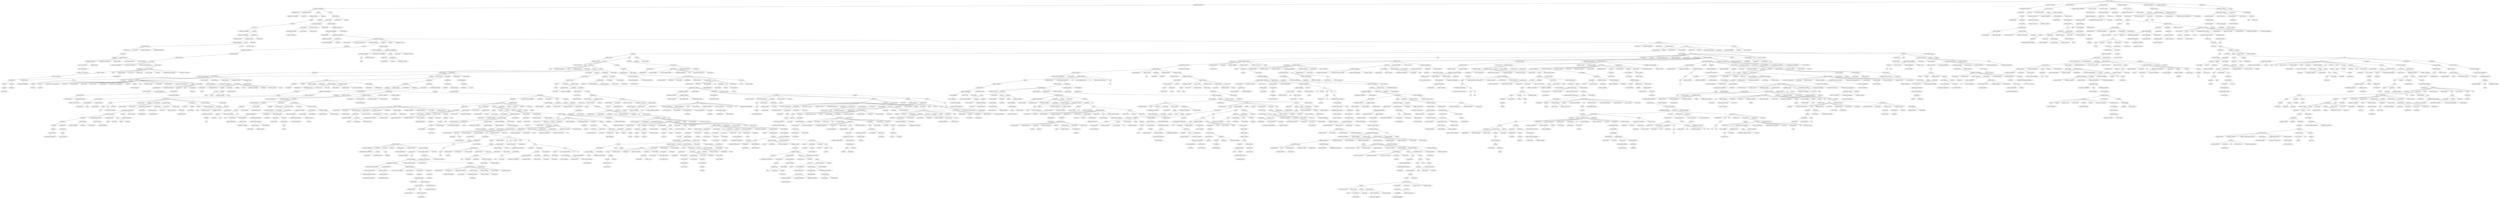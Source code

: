 strict graph "" {
	node [label="\N"];
	14	[id=14,
		label="labor economics",
		level=1,
		pos="-10814.005778341572,8105.266777822127",
		weight=0];
	4794	[id=4794,
		label="applied microeconomics",
		level=1,
		pos="-11952.608673939789,6850.5927720570035",
		weight=0];
	14 -- 4794	[level=1];
	3652	[id=3652,
		label="personnel economics",
		level=12,
		pos="-10510.096063908595,7084.970646359091",
		weight=0];
	14 -- 3652	[level=12];
	974	[id=974,
		label="public economics",
		level=5,
		pos="-12184.239256656185,7532.171011184706",
		weight=0];
	14 -- 974	[level=5];
	4034	[id=4034,
		label="health economics",
		level=9,
		pos="-9884.434347388175,8579.609921770842",
		weight=0];
	14 -- 4034	[level=9];
	4753	[id=4753,
		label="economics of education",
		level=13,
		pos="-11393.083942104631,7283.185934366044",
		weight=0];
	14 -- 4753	[level=13];
	1519	[id=1519,
		label="development economics",
		level=1,
		pos="-11506.791486323713,9133.076842356144",
		weight=0];
	14 -- 1519	[level=1];
	2640	[id=2640,
		label="applied econometrics",
		level=13,
		pos="-11827.244134805424,8090.964471084688",
		weight=0];
	14 -- 2640	[level=13];
	82	[id=82,
		label="public finance",
		level=14,
		pos="-10419.870791922564,7758.607430023012",
		weight=0];
	14 -- 82	[level=14];
	2197	[id=2197,
		label="industrial organization",
		level=1,
		pos="-12163.5464396294,5329.1781856864345",
		weight=0];
	4794 -- 2197	[level=1];
	914	[id=914,
		label="organizational economics",
		level=12,
		pos="-9518.0083349568,6757.648396296778",
		weight=0];
	3652 -- 914	[level=12];
	4386	[id=4386,
		label="urban economics",
		level=5,
		pos="-13515.074728006872,7153.109638489303",
		weight=0];
	974 -- 4386	[level=5];
	3952	[id=3952,
		label="health technology assessment",
		level=16,
		pos="-9315.695434614205,7721.536565275923",
		weight=0];
	4034 -- 3952	[level=16];
	1123	[id=1123,
		label="outcomes research",
		level=11,
		pos="-9579.51185358307,9552.476098413192",
		weight=0];
	4034 -- 1123	[level=11];
	4455	[id=4455,
		label="economics of aging",
		level=16,
		pos="-8927.73671411028,8826.221711365059",
		weight=0];
	4034 -- 4455	[level=16];
	4095	[id=4095,
		label="health policy",
		level=12,
		pos="-8929.98609583412,8203.498400894892",
		weight=0];
	4034 -- 4095	[level=12];
	114	[id=114,
		label="labour economics",
		level=15,
		pos="-11133.889899848065,6669.59999576275",
		weight=0];
	4753 -- 114	[level=15];
	843	[id=843,
		label="political economy",
		level=1,
		pos="-10709.87722179903,10077.132870923037",
		weight=0];
	1519 -- 843	[level=1];
	4093	[id=4093,
		label="agricultural economics",
		level=4,
		pos="-12175.084370698898,9735.217484854233",
		weight=0];
	1519 -- 4093	[level=4];
	2123	[id=2123,
		label=taxation,
		level=15,
		pos="-9615.199608443045,7320.194105895851",
		weight=0];
	82 -- 2123	[level=15];
	1666	[id=1666,
		label="competition policy",
		level=15,
		pos="-11840.30320174313,4574.818306026973",
		weight=0];
	2197 -- 1666	[level=15];
	652	[id=652,
		label="international trade",
		level=10,
		pos="-11713.79472902332,5840.1261650384495",
		weight=0];
	2197 -- 652	[level=10];
	3981	[id=3981,
		label=antitrust,
		level=6,
		pos="-12759.3359583978,4716.408069932959",
		weight=0];
	2197 -- 3981	[level=6];
	2536	[id=2536,
		label=auctions,
		level=1,
		pos="-11005.080930840542,5054.258056085613",
		weight=0];
	2197 -- 2536	[level=1];
	3962	[id=3962,
		label="contract theory",
		level=13,
		pos="-8892.277554708511,6433.172690999671",
		weight=0];
	914 -- 3962	[level=13];
	3245	[id=3245,
		label="real estate",
		level=7,
		pos="-14292.21239449105,7676.872030342507",
		weight=0];
	4386 -- 3245	[level=7];
	4366	[id=4366,
		label="real estate economics",
		level=15,
		pos="-12824.088979087235,7370.139887528966",
		weight=0];
	4386 -- 4366	[level=15];
	1642	[id=1642,
		label=regional,
		level=15,
		pos="-12688.628846539406,6788.371776350392",
		weight=0];
	4386 -- 1642	[level=15];
	272	[id=272,
		label="economic geography",
		level=5,
		pos="-14208.131411031523,6435.148009784536",
		weight=0];
	4386 -- 272	[level=5];
	2709	[id=2709,
		label=pharmacoeconomics,
		level=11,
		pos="-9152.268518946683,10162.603992252361",
		weight=0];
	1123 -- 2709	[level=11];
	1727	[id=1727,
		label="health services research",
		level=12,
		pos="-8148.452201832656,8453.314704222423",
		weight=0];
	4095 -- 1727	[level=12];
	2704	[id=2704,
		label="health systems",
		level=12,
		pos="-8723.9298968386,7252.577604167812",
		weight=0];
	4095 -- 2704	[level=12];
	2114	[id=2114,
		label="applied microeconometrics",
		level=16,
		pos="-10222.979541126566,6475.589581731722",
		weight=0];
	114 -- 2114	[level=16];
	3883	[id=3883,
		label="family economics",
		level=16,
		pos="-10691.581129209471,6158.000955033613",
		weight=0];
	114 -- 3883	[level=16];
	1405	[id=1405,
		label=corruption,
		level=14,
		pos="-9907.93058749884,10460.276868272496",
		weight=0];
	843 -- 1405	[level=14];
	2617	[id=2617,
		label="comparative politics",
		level=1,
		pos="-10443.294570817985,11294.482839438075",
		weight=0];
	843 -- 2617	[level=1];
	2647	[id=2647,
		label="formal political theory",
		level=14,
		pos="-11506.831272145304,10334.084267485252",
		weight=0];
	843 -- 2647	[level=14];
	612	[id=612,
		label="environmental economics",
		level=4,
		pos="-13377.199052128914,9756.68777290752",
		weight=0];
	4093 -- 612	[level=4];
	4574	[id=4574,
		label=agribusiness,
		level=14,
		pos="-12372.358082970291,8837.711813861508",
		weight=0];
	4093 -- 4574	[level=14];
	268	[id=268,
		label="rural development",
		level=8,
		pos="-12122.53760840372,10623.929108251778",
		weight=0];
	4093 -- 268	[level=8];
	4233	[id=4233,
		label="foreign direct investment",
		level=16,
		pos="-10952.416636245682,5634.895631157132",
		weight=0];
	652 -- 4233	[level=16];
	2897	[id=2897,
		label="trade policy",
		level=16,
		pos="-12024.240161912541,6300.717079615821",
		weight=0];
	652 -- 2897	[level=16];
	4678	[id=4678,
		label="intellectual property",
		level=7,
		pos="-13889.630529812292,4801.0154249278185",
		weight=0];
	3981 -- 4678	[level=7];
	3251	[id=3251,
		label=regulation,
		level=12,
		pos="-12581.614730639145,4152.527322194525",
		weight=0];
	3981 -- 3251	[level=12];
	456	[id=456,
		label="market design",
		level=1,
		pos="-10178.587139292813,5459.489519942227",
		weight=0];
	2536 -- 456	[level=1];
	3968	[id=3968,
		label=housing,
		level=7,
		pos="-15233.83154207872,8423.86889789728",
		weight=0];
	3245 -- 3968	[level=7];
	3723	[id=3723,
		label="evolutionary economics",
		level=12,
		pos="-14882.402151895336,6480.760332611573",
		weight=0];
	272 -- 3723	[level=12];
	653	[id=653,
		label="regional development",
		level=12,
		pos="-14140.52369221113,7064.966884849866",
		weight=0];
	272 -- 653	[level=12];
	44	[id=44,
		label="political geography",
		level=12,
		pos="-14792.576019016,5670.388893566895",
		weight=0];
	272 -- 44	[level=12];
	4154	[id=4154,
		label="regional science",
		level=6,
		pos="-15449.42923471184,5749.612608279059",
		weight=0];
	272 -- 4154	[level=6];
	3681	[id=3681,
		label=pharmacoepidemiology,
		level=11,
		pos="-8347.854853025037,10483.85897518666",
		weight=0];
	2709 -- 3681	[level=11];
	3689	[id=3689,
		label="quality of care",
		level=16,
		pos="-8082.125435607183,9078.096442892476",
		weight=0];
	1727 -- 3689	[level=16];
	4257	[id=4257,
		label="primary care",
		level=13,
		pos="-7563.028088252832,8151.516558358596",
		weight=0];
	1727 -- 4257	[level=13];
	699	[id=699,
		label="global health",
		level=12,
		pos="-7969.905423207605,7442.966127350351",
		weight=0];
	2704 -- 699	[level=12];
	1656	[id=1656,
		label="political parties",
		level=1,
		pos="-11118.425702659868,12526.518149211313",
		weight=0];
	2617 -- 1656	[level=1];
	2930	[id=2930,
		label="latin american politics",
		level=15,
		pos="-10522.82334729703,12200.418816619307",
		weight=0];
	2617 -- 2930	[level=15];
	1023	[id=1023,
		label="latin america",
		level=13,
		pos="-9475.051429609128,11292.931667733083",
		weight=0];
	2617 -- 1023	[level=13];
	2400	[id=2400,
		label=democratization,
		level=14,
		pos="-11285.864949295266,11622.575217614063",
		weight=0];
	2617 -- 2400	[level=14];
	2101	[id=2101,
		label="european politics",
		level=16,
		pos="-9950.81080109116,12192.447918384674",
		weight=0];
	2617 -- 2101	[level=16];
	3007	[id=3007,
		label="political economy of development",
		level=16,
		pos="-9832.413149788996,11627.697257114994",
		weight=0];
	2617 -- 3007	[level=16];
	759	[id=759,
		label="chinese politics",
		level=14,
		pos="-11135.008153573275,10975.529670299393",
		weight=0];
	2617 -- 759	[level=14];
	62	[id=62,
		label="ecological economics",
		level=5,
		pos="-14463.992488629116,9666.814052567926",
		weight=0];
	612 -- 62	[level=5];
	3297	[id=3297,
		label="resource economics",
		level=13,
		pos="-13826.54062751405,10253.421181384094",
		weight=0];
	612 -- 3297	[level=13];
	4832	[id=4832,
		label="energy economics",
		level=9,
		pos="-13746.936050131671,8813.221530082457",
		weight=0];
	612 -- 4832	[level=9];
	1652	[id=1652,
		label="water economics",
		level=15,
		pos="-13889.939969128242,9409.78359115131",
		weight=0];
	612 -- 1652	[level=15];
	68	[id=68,
		label=agriculture,
		level=9,
		pos="-13030.55474946491,10710.460922527072",
		weight=0];
	268 -- 68	[level=9];
	4166	[id=4166,
		label=patents,
		level=7,
		pos="-14756.152590627084,4223.913476355699",
		weight=0];
	4678 -- 4166	[level=7];
	36	[id=36,
		label=competition,
		level=16,
		pos="-12921.647329307649,3409.7593155465775",
		weight=0];
	3251 -- 36	[level=16];
	2574	[id=2574,
		label="auction theory",
		level=1,
		pos="-8685.762483272572,5654.6797950178525",
		weight=0];
	456 -- 2574	[level=1];
	4206	[id=4206,
		label="matching theory",
		level=14,
		pos="-9441.8543515319,5532.322682348758",
		weight=0];
	456 -- 4206	[level=14];
	1137	[id=1137,
		label=matching,
		level=16,
		pos="-9711.6778122575,6071.901546370314",
		weight=0];
	456 -- 1137	[level=16];
	1979	[id=1979,
		label=neighbourhoods,
		level=14,
		pos="-15789.337279345944,8863.83661516277",
		weight=0];
	3968 -- 1979	[level=14];
	4485	[id=4485,
		label=gentrification,
		level=7,
		pos="-16083.334582573601,8357.953529715653",
		weight=0];
	3968 -- 4485	[level=7];
	3191	[id=3191,
		label="economics of innovation",
		level=13,
		pos="-14923.930207524483,7199.880903664356",
		weight=0];
	3723 -- 3191	[level=13];
	4303	[id=4303,
		label="urban geography",
		level=13,
		pos="-15463.818119019354,4873.889733365711",
		weight=0];
	44 -- 4303	[level=13];
	3355	[id=3355,
		label="spatial econometrics",
		level=6,
		pos="-16552.489231064465,4763.216353064012",
		weight=0];
	4154 -- 3355	[level=6];
	156	[id=156,
		label="clinical pharmacology",
		level=12,
		pos="-7755.672915672894,10803.163230034364",
		weight=0];
	3681 -- 156	[level=12];
	2129	[id=2129,
		label="comparative effectiveness research",
		level=15,
		pos="-7459.017635798545,9906.637350063105",
		weight=0];
	3681 -- 2129	[level=15];
	4647	[id=4647,
		label="drug safety",
		level=14,
		pos="-8601.646819567284,11390.371824345284",
		weight=0];
	3681 -- 4647	[level=14];
	2271	[id=2271,
		label="maternal health",
		level=14,
		pos="-7174.719962429753,7284.938724470536",
		weight=0];
	699 -- 2271	[level=14];
	4427	[id=4427,
		label=elections,
		level=2,
		pos="-12192.526236083531,13154.117339340466",
		weight=0];
	1656 -- 4427	[level=2];
	4105	[id=4105,
		label=mexico,
		level=14,
		pos="-9370.109383173158,10816.747368325712",
		weight=0];
	1023 -- 4105	[level=14];
	773	[id=773,
		label=brazil,
		level=16,
		pos="-9056.317256424752,11883.415452032672",
		weight=0];
	1023 -- 773	[level=16];
	1124	[id=1124,
		label="industrial ecology",
		level=5,
		pos="-15270.697461702553,10240.770161071388",
		weight=0];
	62 -- 1124	[level=5];
	2608	[id=2608,
		label="energy policy",
		level=10,
		pos="-13014.381846696968,8161.937501825223",
		weight=0];
	4832 -- 2608	[level=10];
	1092	[id=1092,
		label=food,
		level=13,
		pos="-13717.963392568048,10747.818975389804",
		weight=0];
	68 -- 1092	[level=13];
	1766	[id=1766,
		label="food security",
		level=10,
		pos="-12605.186009851603,11553.414285125235",
		weight=0];
	68 -- 1766	[level=10];
	2922	[id=2922,
		label=copyright,
		level=7,
		pos="-15225.32224621166,3749.4979941894044",
		weight=0];
	4166 -- 2922	[level=7];
	342	[id=342,
		label="microeconomic theory",
		level=6,
		pos="-9161.22327661509,4778.185822451031",
		weight=0];
	2574 -- 342	[level=6];
	3514	[id=3514,
		label="mechanism design",
		level=1,
		pos="-7714.875317821971,5580.586214614743",
		weight=0];
	2574 -- 3514	[level=1];
	105	[id=105,
		label="urban studies",
		level=7,
		pos="-16936.176862169614,8272.436379584464",
		weight=0];
	4485 -- 105	[level=7];
	2018	[id=2018,
		label="economics of science",
		level=14,
		pos="-15616.969861757496,6576.223963045809",
		weight=0];
	3191 -- 2018	[level=14];
	2291	[id=2291,
		label="industrial economics",
		level=16,
		pos="-15621.29678097932,7293.166202661069",
		weight=0];
	3191 -- 2291	[level=16];
	3432	[id=3432,
		label="regional economics",
		level=6,
		pos="-17563.67062578351,4688.854768967406",
		weight=0];
	3355 -- 3432	[level=6];
	501	[id=501,
		label=pharmacokinetics,
		level=12,
		pos="-6796.250737581419,10514.961750193537",
		weight=0];
	156 -- 501	[level=12];
	1444	[id=1444,
		label=congress,
		level=2,
		pos="-11033.032318348814,13723.865402417945",
		weight=0];
	4427 -- 1444	[level=2];
	2456	[id=2456,
		label=parties,
		level=15,
		pos="-11816.38936531057,14026.033585702808",
		weight=0];
	4427 -- 2456	[level=15];
	4338	[id=4338,
		label="political science",
		level=2,
		pos="-12994.220205497571,13593.540230489496",
		weight=0];
	4427 -- 4338	[level=2];
	2035	[id=2035,
		label="waste management",
		level=13,
		pos="-15408.5169000213,10800.93950481991",
		weight=0];
	1124 -- 2035	[level=13];
	4821	[id=4821,
		label="life cycle assessment",
		level=5,
		pos="-16262.992614663386,10565.230979242651",
		weight=0];
	1124 -- 4821	[level=5];
	882	[id=882,
		label="environmental policy",
		level=13,
		pos="-13469.468838773644,7800.315852244802",
		weight=0];
	2608 -- 882	[level=13];
	4077	[id=4077,
		label="open access",
		level=7,
		pos="-15895.701064803085,3326.4843795648244",
		weight=0];
	2922 -- 4077	[level=7];
	1819	[id=1819,
		label="game theory",
		level=6,
		pos="-10137.982328089669,4298.154842998191",
		weight=0];
	342 -- 1819	[level=6];
	3825	[id=3825,
		label="information economics",
		level=15,
		pos="-8688.664534359468,3907.830886142835",
		weight=0];
	342 -- 3825	[level=15];
	192	[id=192,
		label="decision theory",
		level=13,
		pos="-8282.50673596167,4749.477416231913",
		weight=0];
	342 -- 192	[level=13];
	387	[id=387,
		label="algorithmic game theory",
		level=1,
		pos="-6719.797200659973,5490.944285689043",
		weight=0];
	3514 -- 387	[level=1];
	3257	[id=3257,
		label="human geography",
		level=8,
		pos="-16510.787470930325,7054.414052356833",
		weight=0];
	105 -- 3257	[level=8];
	2856	[id=2856,
		label=urban,
		level=6,
		pos="-18812.035035663856,3970.9867330020606",
		weight=0];
	3432 -- 2856	[level=6];
	89	[id=89,
		label=pbpk,
		level=15,
		pos="-7077.3671043157865,11614.412281973908",
		weight=0];
	501 -- 89	[level=15];
	3130	[id=3130,
		label="drug metabolism",
		level=13,
		pos="-6187.225090452035,11259.830235364374",
		weight=0];
	501 -- 3130	[level=13];
	4714	[id=4714,
		label=biopharmaceutics,
		level=16,
		pos="-6438.601185046021,9837.650547196657",
		weight=0];
	501 -- 4714	[level=16];
	2858	[id=2858,
		label="american politics",
		level=3,
		pos="-9923.458063494529,13905.175811461182",
		weight=0];
	1444 -- 2858	[level=3];
	394	[id=394,
		label="public policy",
		level=11,
		pos="-13258.841899519013,12994.135425431781",
		weight=0];
	4338 -- 394	[level=11];
	661	[id=661,
		label=methodology,
		level=11,
		pos="-12500.866210859253,14485.141620887163",
		weight=0];
	4338 -- 661	[level=11];
	543	[id=543,
		label="international studies",
		level=14,
		pos="-12569.598391484684,13938.772915738697",
		weight=0];
	4338 -- 543	[level=14];
	1086	[id=1086,
		label="international relations",
		level=2,
		pos="-14023.318683496698,13963.727267100938",
		weight=0];
	4338 -- 1086	[level=2];
	1837	[id=1837,
		label=recycling,
		level=16,
		pos="-16026.557282144237,11142.842110711796",
		weight=0];
	2035 -- 1837	[level=16];
	3187	[id=3187,
		label=sustainability,
		level=5,
		pos="-16894.776466796513,9786.555300852653",
		weight=0];
	4821 -- 3187	[level=5];
	3102	[id=3102,
		label="life cycle costing",
		level=15,
		pos="-16080.51141471701,9574.297790137469",
		weight=0];
	4821 -- 3102	[level=15];
	377	[id=377,
		label="institutional repositories",
		level=14,
		pos="-15147.871931191148,2888.8007678681233",
		weight=0];
	4077 -- 377	[level=14];
	429	[id=429,
		label=altmetrics,
		level=7,
		pos="-16558.65669496836,3015.726833569665",
		weight=0];
	4077 -- 429	[level=7];
	3006	[id=3006,
		label="experimental economics",
		level=8,
		pos="-11103.012573811704,3921.7519527722766",
		weight=0];
	1819 -- 3006	[level=8];
	3918	[id=3918,
		label=microeconomics,
		level=15,
		pos="-9673.456970697998,3316.210428756025",
		weight=0];
	1819 -- 3918	[level=15];
	1312	[id=1312,
		label="economic theory",
		level=15,
		pos="-10794.987759199408,4600.218933041654",
		weight=0];
	1819 -- 1312	[level=15];
	2665	[id=2665,
		label="approximation algorithms",
		level=1,
		pos="-5397.32275484098,6613.348532038784",
		weight=0];
	387 -- 2665	[level=1];
	3518	[id=3518,
		label="learning theory",
		level=13,
		pos="-6971.411118925245,6350.568998662231",
		weight=0];
	387 -- 3518	[level=13];
	716	[id=716,
		label="cultural geography",
		level=13,
		pos="-16344.25778651477,6247.561696191048",
		weight=0];
	3257 -- 716	[level=13];
	4903	[id=4903,
		label="political ecology",
		level=9,
		pos="-17441.310295016807,7146.207090502989",
		weight=0];
	3257 -- 4903	[level=9];
	4424	[id=4424,
		label=architecture,
		level=6,
		pos="-19908.168956957994,3331.340867100595",
		weight=0];
	2856 -- 4424	[level=6];
	3926	[id=3926,
		label="regional studies",
		level=16,
		pos="-18378.627856875588,4448.571955944371",
		weight=0];
	2856 -- 3926	[level=16];
	4886	[id=4886,
		label=pharmacogenetics,
		level=16,
		pos="-6506.132901005791,12164.41935274225",
		weight=0];
	3130 -- 4886	[level=16];
	2672	[id=2672,
		label="political behavior",
		level=13,
		pos="-10591.540436243027,14520.034477824456",
		weight=0];
	2858 -- 2672	[level=13];
	4205	[id=4205,
		label="political methodology",
		level=16,
		pos="-9250.615766791208,13424.367779229517",
		weight=0];
	2858 -- 4205	[level=16];
	1073	[id=1073,
		label="public opinion",
		level=12,
		pos="-10033.220486963704,15082.120331005453",
		weight=0];
	2858 -- 1073	[level=12];
	2967	[id=2967,
		label=representation,
		level=16,
		pos="-8961.728155150182,14208.102911321319",
		weight=0];
	2858 -- 2967	[level=16];
	4442	[id=4442,
		label="judicial politics",
		level=3,
		pos="-9115.955683109629,15171.39417310859",
		weight=0];
	2858 -- 4442	[level=3];
	4828	[id=4828,
		label="public administration",
		level=11,
		pos="-13948.811016918698,12342.728831028307",
		weight=0];
	394 -- 4828	[level=11];
	2064	[id=2064,
		label=administration,
		level=16,
		pos="-12562.44371129713,12420.914680259108",
		weight=0];
	394 -- 2064	[level=16];
	133	[id=133,
		label="design theory",
		level=11,
		pos="-11842.602483523351,14853.961089112438",
		weight=0];
	661 -- 133	[level=11];
	3901	[id=3901,
		label="security studies",
		level=16,
		pos="-13405.457177354741,14018.105800064153",
		weight=0];
	1086 -- 3901	[level=16];
	3997	[id=3997,
		label="civil war",
		level=12,
		pos="-14839.938594969637,14822.1648253695",
		weight=0];
	1086 -- 3997	[level=12];
	2205	[id=2205,
		label=china,
		level=13,
		pos="-14128.972619948912,15154.918554509966",
		weight=0];
	1086 -- 2205	[level=13];
	457	[id=457,
		label="international political economy",
		level=2,
		pos="-15343.658138581255,13995.261763779448",
		weight=0];
	1086 -- 457	[level=2];
	2785	[id=2785,
		label="us foreign policy",
		level=15,
		pos="-13188.356436832211,14574.31301448437",
		weight=0];
	1086 -- 2785	[level=15];
	2298	[id=2298,
		label="international security",
		level=13,
		pos="-14577.589874736024,13585.445975908944",
		weight=0];
	1086 -- 2298	[level=13];
	167	[id=167,
		label="european studies",
		level=16,
		pos="-13684.950113455465,14878.572893301174",
		weight=0];
	1086 -- 167	[level=16];
	832	[id=832,
		label="international institutions",
		level=14,
		pos="-13724.623692399735,13470.269124749042",
		weight=0];
	1086 -- 832	[level=14];
	3233	[id=3233,
		label="corporate responsibility",
		level=16,
		pos="-16703.513993533797,9035.926559861202",
		weight=0];
	3187 -- 3233	[level=16];
	3064	[id=3064,
		label="scholarly communication",
		level=13,
		pos="-15937.755955793344,2436.981608818336",
		weight=0];
	429 -- 3064	[level=13];
	2343	[id=2343,
		label=bibliometrics,
		level=7,
		pos="-17620.00824598725,2387.4193002426728",
		weight=0];
	429 -- 2343	[level=7];
	926	[id=926,
		label="behavioral economics",
		level=8,
		pos="-11480.056987402373,3179.026550013066",
		weight=0];
	3006 -- 926	[level=8];
	2194	[id=2194,
		label="online algorithms",
		level=14,
		pos="-6006.224328729092,6085.516195180976",
		weight=0];
	2665 -- 2194	[level=14];
	4991	[id=4991,
		label="combinatorial optimization",
		level=1,
		pos="-4477.455015670945,5692.60340137343",
		weight=0];
	2665 -- 4991	[level=1];
	326	[id=326,
		label="social geography",
		level=15,
		pos="-17077.609156010156,5617.324065758124",
		weight=0];
	716 -- 326	[level=15];
	3178	[id=3178,
		label="historical geography",
		level=15,
		pos="-16184.762065091858,5511.059226168906",
		weight=0];
	716 -- 3178	[level=15];
	2295	[id=2295,
		label="environmental justice",
		level=12,
		pos="-18294.8832773553,7028.75516111637",
		weight=0];
	4903 -- 2295	[level=12];
	639	[id=639,
		label="biodiversity conservation",
		level=15,
		pos="-17131.945905826433,6504.313098029945",
		weight=0];
	4903 -- 639	[level=15];
	3932	[id=3932,
		label=pastoralism,
		level=15,
		pos="-17189.90046317218,7699.38958251947",
		weight=0];
	4903 -- 3932	[level=15];
	10	[id=10,
		label=lighting,
		level=13,
		pos="-19741.34435638395,2363.662564008124",
		weight=0];
	4424 -- 10	[level=13];
	3910	[id=3910,
		label="urban design",
		level=8,
		pos="-20972.203976246645,3349.5117697621",
		weight=0];
	4424 -- 3910	[level=8];
	3258	[id=3258,
		label="architectural theory",
		level=12,
		pos="-20379.27342628308,4421.186904827304",
		weight=0];
	4424 -- 3258	[level=12];
	2180	[id=2180,
		label="space syntax",
		level=16,
		pos="-19499.950309116186,4222.458126917072",
		weight=0];
	4424 -- 2180	[level=16];
	433	[id=433,
		label="computational design",
		level=16,
		pos="-20118.823247589728,3944.520963924509",
		weight=0];
	4424 -- 433	[level=16];
	2498	[id=2498,
		label=design,
		level=8,
		pos="-20594.353897610436,2506.0460827445854",
		weight=0];
	4424 -- 2498	[level=8];
	4937	[id=4937,
		label="political participation",
		level=15,
		pos="-9979.109350718625,15888.449845389827",
		weight=0];
	1073 -- 4937	[level=15];
	2923	[id=2923,
		label=courts,
		level=3,
		pos="-9196.488965214512,16179.623346350321",
		weight=0];
	4442 -- 2923	[level=3];
	2165	[id=2165,
		label=governance,
		level=12,
		pos="-14580.64553463218,12398.286663646706",
		weight=0];
	4828 -- 2165	[level=12];
	1587	[id=1587,
		label="performance management",
		level=12,
		pos="-14622.35115270254,11794.580201744935",
		weight=0];
	4828 -- 1587	[level=12];
	4499	[id=4499,
		label="public management",
		level=14,
		pos="-13918.41158395062,11690.67279321692",
		weight=0];
	4828 -- 4499	[level=14];
	784	[id=784,
		label="local government",
		level=15,
		pos="-13312.047283286698,11714.133167924632",
		weight=0];
	4828 -- 784	[level=15];
	4670	[id=4670,
		label="systems engineering",
		level=12,
		pos="-12533.159412043358,15317.635970214362",
		weight=0];
	133 -- 4670	[level=12];
	3985	[id=3985,
		label=terrorism,
		level=13,
		pos="-15358.488531281457,14753.552765229306",
		weight=0];
	3997 -- 3985	[level=13];
	4067	[id=4067,
		label=peacekeeping,
		level=16,
		pos="-14691.028196332407,15406.337897556441",
		weight=0];
	3997 -- 4067	[level=16];
	622	[id=622,
		label="east asia",
		level=16,
		pos="-13965.36478783003,15817.113754668724",
		weight=0];
	2205 -- 622	[level=16];
	4942	[id=4942,
		label="comparative political economy",
		level=2,
		pos="-16072.270300132795,12859.40056847802",
		weight=0];
	457 -- 4942	[level=2];
	4778	[id=4778,
		label="global governance",
		level=8,
		pos="-15997.825341106221,14199.87640986353",
		weight=0];
	457 -- 4778	[level=8];
	3046	[id=3046,
		label="research evaluation",
		level=15,
		pos="-18314.77412065008,2425.332398686031",
		weight=0];
	2343 -- 3046	[level=15];
	3445	[id=3445,
		label="information science",
		level=7,
		pos="-17892.32562064954,1355.2971773915513",
		weight=0];
	2343 -- 3445	[level=7];
	402	[id=402,
		label="science policy",
		level=12,
		pos="-18016.46769650722,2993.4724075199624",
		weight=0];
	2343 -- 402	[level=12];
	1575	[id=1575,
		label="integer programming",
		level=15,
		pos="-5132.814696163505,5545.890062408754",
		weight=0];
	4991 -- 1575	[level=15];
	2628	[id=2628,
		label=metaheuristics,
		level=13,
		pos="-5239.914094950507,4942.853263533172",
		weight=0];
	4991 -- 2628	[level=13];
	835	[id=835,
		label="operations research",
		level=1,
		pos="-3752.8142294269715,4438.719745660927",
		weight=0];
	4991 -- 835	[level=1];
	316	[id=316,
		label=daylighting,
		level=15,
		pos="-19265.76545980792,1973.6721223904417",
		weight=0];
	10 -- 316	[level=15];
	1325	[id=1325,
		label="public space",
		level=16,
		pos="-21105.64208440069,4518.712729706108",
		weight=0];
	3910 -- 1325	[level=16];
	3051	[id=3051,
		label="urban planning",
		level=9,
		pos="-21924.229217287182,3441.3700103255287",
		weight=0];
	3910 -- 3051	[level=9];
	59	[id=59,
		label="architectural history",
		level=12,
		pos="-20539.580592690298,5279.346448978236",
		weight=0];
	3258 -- 59	[level=12];
	1572	[id=1572,
		label=manufacturing,
		level=9,
		pos="-21505.830367152765,2063.525818837002",
		weight=0];
	2498 -- 1572	[level=9];
	3185	[id=3185,
		label=law,
		level=3,
		pos="-9308.260263227812,17461.03919382878",
		weight=0];
	2923 -- 3185	[level=3];
	3208	[id=3208,
		label="performance measurement",
		level=12,
		pos="-15155.865044400663,11441.1569442702",
		weight=0];
	1587 -- 3208	[level=12];
	4522	[id=4522,
		label="organization theory",
		level=15,
		pos="-14153.778700105,11138.49242953098",
		weight=0];
	4499 -- 4522	[level=15];
	577	[id=577,
		label="engineering design",
		level=12,
		pos="-13049.68174877,15885.61200050948",
		weight=0];
	4670 -- 577	[level=12];
	220	[id=220,
		label="system architecture",
		level=14,
		pos="-11725.678315592546,15738.738302791871",
		weight=0];
	4670 -- 220	[level=14];
	905	[id=905,
		label=radicalization,
		level=14,
		pos="-15638.77454952103,15217.523020120389",
		weight=0];
	3985 -- 905	[level=14];
	185	[id=185,
		label="political violence",
		level=16,
		pos="-15329.916835446616,15859.851728417465",
		weight=0];
	3985 -- 185	[level=16];
	2303	[id=2303,
		label="welfare state",
		level=2,
		pos="-16899.699504825145,12686.331121317056",
		weight=0];
	4942 -- 2303	[level=2];
	199	[id=199,
		label="environmental politics",
		level=9,
		pos="-16348.11050829059,14761.248429414341",
		weight=0];
	4778 -- 199	[level=9];
	4566	[id=4566,
		label="information behavior",
		level=15,
		pos="-16918.681436181916,1045.6356667080972",
		weight=0];
	3445 -- 4566	[level=15];
	4875	[id=4875,
		label=library,
		level=7,
		pos="-18171.84180883385,445.9909675171275",
		weight=0];
	3445 -- 4875	[level=7];
	3387	[id=3387,
		label=librarianship,
		level=14,
		pos="-18716.955641058077,1320.6242078694625",
		weight=0];
	3445 -- 3387	[level=14];
	2908	[id=2908,
		label="vehicle routing problem",
		level=15,
		pos="-6144.693952762104,4840.783018355999",
		weight=0];
	2628 -- 2908	[level=15];
	2342	[id=2342,
		label=timetabling,
		level=14,
		pos="-5365.214476476235,4363.537848998441",
		weight=0];
	2628 -- 2342	[level=14];
	4264	[id=4264,
		label="decision analysis",
		level=13,
		pos="-3735.7890550589486,5747.83392562824",
		weight=0];
	835 -- 4264	[level=13];
	4684	[id=4684,
		label="combinatorial optimisation",
		level=15,
		pos="-3430.2703620448615,3435.0345618856113",
		weight=0];
	835 -- 4684	[level=15];
	3871	[id=3871,
		label="industrial engineering",
		level=12,
		pos="-4501.620674235206,3664.1699018251197",
		weight=0];
	835 -- 3871	[level=12];
	329	[id=329,
		label=scheduling,
		level=5,
		pos="-5094.49580465793,3842.4844474911997",
		weight=0];
	835 -- 329	[level=5];
	1179	[id=1179,
		label=queueing,
		level=14,
		pos="-3923.468861436964,3868.5941811270823",
		weight=0];
	835 -- 1179	[level=14];
	1502	[id=1502,
		label="management science",
		level=14,
		pos="-3944.6449760418836,3193.7420166106126",
		weight=0];
	835 -- 1502	[level=14];
	285	[id=285,
		label=optimization,
		level=1,
		pos="-2185.286002624059,4615.37333772005",
		weight=0];
	835 -- 285	[level=1];
	2246	[id=2246,
		label="building performance simulation",
		level=16,
		pos="-19638.061673103522,1441.1606014022298",
		weight=0];
	316 -- 2246	[level=16];
	2825	[id=2825,
		label="landscape planning",
		level=15,
		pos="-22673.05515596421,4062.1642198874924",
		weight=0];
	3051 -- 2825	[level=15];
	1399	[id=1399,
		label="urban governance",
		level=14,
		pos="-22401.607197683992,2507.783630799663",
		weight=0];
	3051 -- 1399	[level=14];
	2326	[id=2326,
		label="public participation",
		level=15,
		pos="-21974.5258385008,4624.807740861355",
		weight=0];
	3051 -- 2326	[level=15];
	4015	[id=4015,
		label=theory,
		level=13,
		pos="-21345.806773677832,5315.270566188459",
		weight=0];
	59 -- 4015	[level=13];
	2337	[id=2337,
		label=machining,
		level=15,
		pos="-22133.01851381739,1631.8114025115144",
		weight=0];
	1572 -- 2337	[level=15];
	2623	[id=2623,
		label=society,
		level=9,
		pos="-10152.088055358054,17426.786507847817",
		weight=0];
	3185 -- 2623	[level=9];
	353	[id=353,
		label="private law",
		level=16,
		pos="-8472.962321675564,17231.2409079444",
		weight=0];
	3185 -- 353	[level=16];
	3855	[id=3855,
		label=economics,
		level=4,
		pos="-8453.15251075654,18188.253703371432",
		weight=0];
	3185 -- 3855	[level=4];
	1318	[id=1318,
		label="legal education",
		level=15,
		pos="-9585.473678264485,18047.94782645223",
		weight=0];
	3185 -- 1318	[level=15];
	816	[id=816,
		label=contracts,
		level=15,
		pos="-8808.12804431895,17734.345639513886",
		weight=0];
	3185 -- 816	[level=15];
	2302	[id=2302,
		label="management accounting",
		level=13,
		pos="-15780.411821756461,11818.542969808761",
		weight=0];
	3208 -- 2302	[level=13];
	920	[id=920,
		label="product development",
		level=12,
		pos="-13476.156288737533,16627.834521083336",
		weight=0];
	577 -- 920	[level=12];
	2241	[id=2241,
		label="social policy",
		level=2,
		pos="-17806.113299604425,12066.124413782229",
		weight=0];
	2303 -- 2241	[level=2];
	4474	[id=4474,
		label=policy,
		level=10,
		pos="-16309.091867564028,15401.936406219622",
		weight=0];
	199 -- 4474	[level=10];
	2682	[id=2682,
		label="information literacy",
		level=7,
		pos="-19019.147868983557,13.183023319340922",
		weight=0];
	4875 -- 2682	[level=7];
	3879	[id=3879,
		label=librarians,
		level=15,
		pos="-17682.47580905158,258.2491596529903",
		weight=0];
	4875 -- 3879	[level=15];
	4387	[id=4387,
		label="information studies",
		level=16,
		pos="-18538.07384673468,697.2701127549315",
		weight=0];
	4875 -- 4387	[level=16];
	187	[id=187,
		label="risk analysis",
		level=16,
		pos="-3895.6076539223695,6488.972356088845",
		weight=0];
	4264 -- 187	[level=16];
	3724	[id=3724,
		label=planning,
		level=5,
		pos="-7125.0278817818335,3549.0198145531954",
		weight=0];
	329 -- 3724	[level=5];
	3215	[id=3215,
		label="production planning",
		level=7,
		pos="-5477.246045412081,3360.1962114509024",
		weight=0];
	329 -- 3215	[level=7];
	2131	[id=2131,
		label=stochastics,
		level=14,
		pos="-1763.0825500758233,4662.087732015414",
		weight=0];
	285 -- 2131	[level=14];
	4236	[id=4236,
		label="variational inequalities",
		level=16,
		pos="-2006.146997259342,5381.084572971754",
		weight=0];
	285 -- 4236	[level=16];
	4208	[id=4208,
		label="optimal control",
		level=13,
		pos="-2540.646558170873,5045.182315763607",
		weight=0];
	285 -- 4208	[level=13];
	1685	[id=1685,
		label="variational analysis",
		level=15,
		pos="-2775.2579263913226,5504.295824461994",
		weight=0];
	285 -- 1685	[level=15];
	3898	[id=3898,
		label=control,
		level=1,
		pos="-766.5005122968931,4424.20492118645",
		weight=0];
	285 -- 3898	[level=1];
	2439	[id=2439,
		label=simulation,
		level=9,
		pos="-2062.2671453940156,3790.3395822091697",
		weight=0];
	285 -- 2439	[level=9];
	3675	[id=3675,
		label=internet,
		level=10,
		pos="-10560.577775233347,16757.20721156982",
		weight=0];
	2623 -- 3675	[level=10];
	2723	[id=2723,
		label=econometrics,
		level=4,
		pos="-8216.757429787032,18939.976499122193",
		weight=0];
	3855 -- 2723	[level=4];
	1800	[id=1800,
		label="legal profession",
		level=16,
		pos="-10483.705118864127,18105.882557811416",
		weight=0];
	1318 -- 1800	[level=16];
	4285	[id=4285,
		label="commercial law",
		level=16,
		pos="-7796.9467849808725,17725.501984331895",
		weight=0];
	816 -- 4285	[level=16];
	631	[id=631,
		label="management control",
		level=16,
		pos="-16378.870899786816,12056.72834532829",
		weight=0];
	2302 -- 631	[level=16];
	834	[id=834,
		label="social work",
		level=14,
		pos="-17220.969368643255,12006.425706845532",
		weight=0];
	2241 -- 834	[level=14];
	1639	[id=1639,
		label=poverty,
		level=2,
		pos="-18459.447052859567,11022.203899296403",
		weight=0];
	2241 -- 1639	[level=2];
	774	[id=774,
		label="digital literacy",
		level=13,
		pos="-19311.51240779879,838.616613876823",
		weight=0];
	2682 -- 774	[level=13];
	2906	[id=2906,
		label=instruction,
		level=8,
		pos="-20145.749104108832,-246.88171708704434",
		weight=0];
	2682 -- 2906	[level=8];
	2520	[id=2520,
		label="academic librarianship",
		level=16,
		pos="-19696.009537395632,-775.8922713727106",
		weight=0];
	2682 -- 2520	[level=16];
	3495	[id=3495,
		label="embedded librarianship",
		level=14,
		pos="-20079.527013236457,481.65254692435815",
		weight=0];
	2682 -- 3495	[level=14];
	1050	[id=1050,
		label="power system operation",
		level=5,
		pos="-8588.030615933829,2757.1198003438326",
		weight=0];
	3724 -- 1050	[level=5];
	4581	[id=4581,
		label="inventory management",
		level=16,
		pos="-4719.518454873028,2982.817780507656",
		weight=0];
	3215 -- 4581	[level=16];
	1863	[id=1863,
		label="supply chain management",
		level=7,
		pos="-5934.894472524793,2281.4530721549477",
		weight=0];
	3215 -- 1863	[level=7];
	1774	[id=1774,
		label="convex analysis",
		level=16,
		pos="-3116.524262335228,6128.954326263833",
		weight=0];
	1685 -- 1774	[level=16];
	3222	[id=3222,
		label=guidance,
		level=1,
		pos="-1677.5398391799954,2376.8241370337937",
		weight=0];
	3898 -- 3222	[level=1];
	1878	[id=1878,
		label="flight dynamics",
		level=16,
		pos="-695.1691275755505,4844.025650720871",
		weight=0];
	3898 -- 1878	[level=16];
	4159	[id=4159,
		label="system dynamics",
		level=15,
		pos="-511.877154990935,3827.07046864364",
		weight=0];
	3898 -- 4159	[level=15];
	4447	[id=4447,
		label=mechatronics,
		level=1,
		pos="109.82986024202188,4853.632099853596",
		weight=0];
	3898 -- 4447	[level=1];
	2948	[id=2948,
		label=dynamics,
		level=6,
		pos="-2180.117037291849,6674.507425045596",
		weight=0];
	3898 -- 2948	[level=6];
	1509	[id=1509,
		label="power system stability",
		level=12,
		pos="-1092.0116548242586,3912.7089268175887",
		weight=0];
	3898 -- 1509	[level=12];
	4013	[id=4013,
		label=estimation,
		level=13,
		pos="-1371.9101240219259,5082.564813751111",
		weight=0];
	3898 -- 4013	[level=13];
	548	[id=548,
		label="agent-based modeling",
		level=12,
		pos="-2357.11483472009,2841.6777787263236",
		weight=0];
	2439 -- 548	[level=12];
	2960	[id=2960,
		label=modeling,
		level=10,
		pos="-1979.9732563041366,3192.4959230234726",
		weight=0];
	2439 -- 2960	[level=10];
	3038	[id=3038,
		label="system modeling",
		level=15,
		pos="-2784.384149994279,3313.3925698880153",
		weight=0];
	2439 -- 3038	[level=15];
	4449	[id=4449,
		label="applied economics",
		level=14,
		pos="-7408.779407573881,18978.90519121126",
		weight=0];
	2723 -- 4449	[level=14];
	586	[id=586,
		label="time series",
		level=4,
		pos="-8701.706769226774,19506.893149443324",
		weight=0];
	2723 -- 586	[level=4];
	3775	[id=3775,
		label="family policy",
		level=12,
		pos="-18036.68603675901,10674.313682220913",
		weight=0];
	1639 -- 3775	[level=12];
	4376	[id=4376,
		label=inequality,
		level=3,
		pos="-19186.610582806323,10097.453585377823",
		weight=0];
	1639 -- 4376	[level=3];
	4422	[id=4422,
		label=welfare,
		level=12,
		pos="-18463.591886202674,11748.50482054624",
		weight=0];
	1639 -- 4422	[level=12];
	4178	[id=4178,
		label=curriculum,
		level=9,
		pos="-20850.87204162559,-86.303315693195",
		weight=0];
	2906 -- 4178	[level=9];
	4222	[id=4222,
		label="electricity markets",
		level=5,
		pos="-10602.270561712743,1733.3676514332633",
		weight=0];
	1050 -- 4222	[level=5];
	269	[id=269,
		label="operations management",
		level=13,
		pos="-5487.5411886394695,1302.059054164517",
		weight=0];
	1863 -- 269	[level=13];
	4369	[id=4369,
		label="supply chain risk management",
		level=16,
		pos="-6452.421627947115,2998.2996210459087",
		weight=0];
	1863 -- 4369	[level=16];
	1833	[id=1833,
		label=logistics,
		level=8,
		pos="-6912.321444590712,1688.390500299783",
		weight=0];
	1863 -- 1833	[level=8];
	3087	[id=3087,
		label=procurement,
		level=15,
		pos="-6265.389414339132,3507.4025147103216",
		weight=0];
	1863 -- 3087	[level=15];
	3899	[id=3899,
		label="humanitarian logistics",
		level=15,
		pos="-4919.935322581079,2149.582080844217",
		weight=0];
	1863 -- 3899	[level=15];
	2974	[id=2974,
		label=navigation,
		level=1,
		pos="-3467.2882672175474,1044.2807090733806",
		weight=0];
	3222 -- 2974	[level=1];
	1478	[id=1478,
		label="systems thinking",
		level=16,
		pos="-640.0208306511138,3169.2957993585874",
		weight=0];
	4159 -- 1478	[level=16];
	2207	[id=2207,
		label=robotics,
		level=1,
		pos="1706.2090611202086,5321.968094001122",
		weight=0];
	4447 -- 2207	[level=1];
	3252	[id=3252,
		label=vibration,
		level=6,
		pos="-2300.419042227127,8641.295832097476",
		weight=0];
	2948 -- 3252	[level=6];
	4658	[id=4658,
		label="power system dynamics",
		level=12,
		pos="-1286.4904120739395,3262.4315942752523",
		weight=0];
	1509 -- 4658	[level=12];
	4452	[id=4452,
		label="financial econometrics",
		level=4,
		pos="-8568.647130704892,20360.981734263325",
		weight=0];
	586 -- 4452	[level=4];
	1213	[id=1213,
		label=forecasting,
		level=15,
		pos="-9310.836180976297,19176.717871295637",
		weight=0];
	586 -- 1213	[level=15];
	4659	[id=4659,
		label=child,
		level=12,
		pos="-17411.470884752147,11346.79686139562",
		weight=0];
	3775 -- 4659	[level=12];
	3732	[id=3732,
		label=stratification,
		level=16,
		pos="-18254.5663707089,9828.400565882239",
		weight=0];
	4376 -- 3732	[level=16];
	2903	[id=2903,
		label=family,
		level=3,
		pos="-20316.61803172772,9701.111286228317",
		weight=0];
	4376 -- 2903	[level=3];
	1250	[id=1250,
		label="labor markets",
		level=15,
		pos="-18389.865632491033,9159.935105287437",
		weight=0];
	4376 -- 1250	[level=15];
	4029	[id=4029,
		label="functional equations",
		level=16,
		pos="-18631.935729670608,10292.24884159112",
		weight=0];
	4376 -- 4029	[level=16];
	4322	[id=4322,
		label=pedagogy,
		level=12,
		pos="-20592.690631479043,-906.195276940842",
		weight=0];
	4178 -- 4322	[level=12];
	3450	[id=3450,
		label="teacher education",
		level=10,
		pos="-22065.23433028583,-677.0221664496792",
		weight=0];
	4178 -- 3450	[level=10];
	3862	[id=3862,
		label="demand response",
		level=6,
		pos="-12565.112005900295,1163.5223678469238",
		weight=0];
	4222 -- 3862	[level=6];
	4358	[id=4358,
		label=lean,
		level=15,
		pos="-4928.838027767909,909.7096255423131",
		weight=0];
	269 -- 4358	[level=15];
	4737	[id=4737,
		label="behavioral operations",
		level=16,
		pos="-6136.816320778802,737.509124469473",
		weight=0];
	269 -- 4737	[level=16];
	4060	[id=4060,
		label="supply chain",
		level=13,
		pos="-7763.111715533326,2321.432239233611",
		weight=0];
	1833 -- 4060	[level=13];
	2292	[id=2292,
		label=transportation,
		level=8,
		pos="-7537.163997414217,742.7990785550843",
		weight=0];
	1833 -- 2292	[level=8];
	887	[id=887,
		label="spatial cognition",
		level=13,
		pos="-2834.838957295819,330.24688466295197",
		weight=0];
	2974 -- 887	[level=13];
	1080	[id=1080,
		label=gnss,
		level=1,
		pos="-5265.113024903495,-344.5371511727176",
		weight=0];
	2974 -- 1080	[level=1];
	908	[id=908,
		label=tracking,
		level=12,
		pos="-3995.1770854322945,1382.577698113799",
		weight=0];
	2974 -- 908	[level=12];
	48	[id=48,
		label=slam,
		level=15,
		pos="1077.5362279451745,4651.076639970013",
		weight=0];
	2207 -- 48	[level=15];
	2669	[id=2669,
		label="control theory",
		level=9,
		pos="752.6391728186767,6036.77598668185",
		weight=0];
	2207 -- 2669	[level=9];
	3281	[id=3281,
		label=automation,
		level=13,
		pos="1205.3920132278326,6136.656373945494",
		weight=0];
	2207 -- 3281	[level=13];
	4145	[id=4145,
		label="human-robot interaction",
		level=13,
		pos="614.5380711706268,4986.151150193884",
		weight=0];
	2207 -- 4145	[level=13];
	2417	[id=2417,
		label="robotic manipulation",
		level=14,
		pos="2586.035109742891,4914.972126451914",
		weight=0];
	2207 -- 2417	[level=14];
	3567	[id=3567,
		label="control systems",
		level=13,
		pos="2371.9949949666866,4424.710073416302",
		weight=0];
	2207 -- 3567	[level=13];
	4877	[id=4877,
		label="active perception",
		level=15,
		pos="1113.2822177603844,5758.768847904126",
		weight=0];
	2207 -- 4877	[level=15];
	1786	[id=1786,
		label="artificial intelligence",
		level=1,
		pos="3343.5481576450807,5627.539298137892",
		weight=0];
	2207 -- 1786	[level=1];
	4906	[id=4906,
		label=haptics,
		level=13,
		pos="1388.1439072115893,4379.708369014575",
		weight=0];
	2207 -- 4906	[level=13];
	442	[id=442,
		label="motion planning",
		level=14,
		pos="683.3235426013968,5522.922887635667",
		weight=0];
	2207 -- 442	[level=14];
	876	[id=876,
		label=uav,
		level=15,
		pos="1664.6811811079701,6069.917907359783",
		weight=0];
	2207 -- 876	[level=15];
	1468	[id=1468,
		label="micro air vehicles",
		level=16,
		pos="2479.3575733933285,5307.809210059241",
		weight=0];
	2207 -- 1468	[level=16];
	4433	[id=4433,
		label=rotordynamics,
		level=14,
		pos="-2995.270493727666,8166.099643813694",
		weight=0];
	3252 -- 4433	[level=14];
	1943	[id=1943,
		label=noise,
		level=15,
		pos="-1828.3526491064754,8670.454191025556",
		weight=0];
	3252 -- 1943	[level=15];
	1396	[id=1396,
		label="structural dynamics",
		level=7,
		pos="-2757.788674227562,10039.853288112727",
		weight=0];
	3252 -- 1396	[level=7];
	1019	[id=1019,
		label=acoustics,
		level=6,
		pos="-2428.845622861026,7985.764677016377",
		weight=0];
	3252 -- 1019	[level=6];
	1046	[id=1046,
		label=stability,
		level=13,
		pos="-1518.5954215783752,2804.4007297248863",
		weight=0];
	4658 -- 1046	[level=13];
	3026	[id=3026,
		label="asset pricing",
		level=5,
		pos="-9666.01699107728,21109.63902897175",
		weight=0];
	4452 -- 3026	[level=5];
	1176	[id=1176,
		label="econometric theory",
		level=16,
		pos="-7906.906825376425,19841.403384525",
		weight=0];
	4452 -- 1176	[level=16];
	950	[id=950,
		label="time series analysis",
		level=16,
		pos="-9917.349592459097,18830.051537894047",
		weight=0];
	1213 -- 950	[level=16];
	4429	[id=4429,
		label="adolescent health",
		level=14,
		pos="-17565.870602027957,10025.697865243135",
		weight=0];
	4659 -- 4429	[level=14];
	3260	[id=3260,
		label=demography,
		level=7,
		pos="-20514.956469031687,8564.426228541239",
		weight=0];
	2903 -- 3260	[level=7];
	4699	[id=4699,
		label=children,
		level=8,
		pos="-19598.510938134998,10229.531905621468",
		weight=0];
	2903 -- 4699	[level=8];
	2939	[id=2939,
		label=marriage,
		level=13,
		pos="-19721.15199179575,9499.893711526436",
		weight=0];
	2903 -- 2939	[level=13];
	1037	[id=1037,
		label=work,
		level=3,
		pos="-20919.471969422983,10854.437411212586",
		weight=0];
	2903 -- 1037	[level=3];
	1585	[id=1585,
		label="mathematics education",
		level=12,
		pos="-22992.845894707076,-191.2183790464536",
		weight=0];
	3450 -- 1585	[level=12];
	3039	[id=3039,
		label="professional development",
		level=15,
		pos="-21554.989515919144,392.36987010677404",
		weight=0];
	3450 -- 3039	[level=15];
	4505	[id=4505,
		label="english education",
		level=15,
		pos="-22360.218839873167,590.1134143460063",
		weight=0];
	3450 -- 4505	[level=15];
	686	[id=686,
		label="social studies education",
		level=16,
		pos="-22014.808618303923,-1537.2663053955835",
		weight=0];
	3450 -- 686	[level=16];
	521	[id=521,
		label="history of education",
		level=16,
		pos="-22787.260233710105,-1083.5190243628508",
		weight=0];
	3450 -- 521	[level=16];
	3545	[id=3545,
		label="smart grid",
		level=6,
		pos="-13968.060441276253,534.276700543974",
		weight=0];
	3862 -- 3545	[level=6];
	4072	[id=4072,
		label=agile,
		level=16,
		pos="-4829.91842103752,232.8960224306419",
		weight=0];
	4358 -- 4072	[level=16];
	4294	[id=4294,
		label="travel behaviour",
		level=15,
		pos="-8208.172230810433,1471.189459654444",
		weight=0];
	2292 -- 4294	[level=15];
	4801	[id=4801,
		label=transition,
		level=10,
		pos="-7772.507261440096,-84.10641439540349",
		weight=0];
	2292 -- 4801	[level=10];
	495	[id=495,
		label="discrete choice models",
		level=15,
		pos="-8354.657356022028,581.9887646782925",
		weight=0];
	2292 -- 495	[level=15];
	3017	[id=3017,
		label="embodied cognition",
		level=16,
		pos="-2735.3731997549053,1001.7864278266804",
		weight=0];
	887 -- 3017	[level=16];
	23	[id=23,
		label=geodesy,
		level=1,
		pos="-5368.14358263765,-2704.5403502288223",
		weight=0];
	1080 -- 23	[level=1];
	2612	[id=2612,
		label=ionosphere,
		level=7,
		pos="-5291.149073752898,-1079.647571255959",
		weight=0];
	1080 -- 2612	[level=7];
	3664	[id=3664,
		label=localization,
		level=12,
		pos="-4292.395895895956,738.7485509211831",
		weight=0];
	908 -- 3664	[level=12];
	3429	[id=3429,
		label="object detection",
		level=16,
		pos="-3689.6708064136046,1940.8279270880282",
		weight=0];
	908 -- 3429	[level=16];
	2739	[id=2739,
		label="robot vision",
		level=16,
		pos="399.5270463694689,3921.2272675735235",
		weight=0];
	48 -- 2739	[level=16];
	2865	[id=2865,
		label="natural language processing",
		level=5,
		pos="4520.475408763005,6317.417800398176",
		weight=0];
	1786 -- 2865	[level=5];
	2487	[id=2487,
		label="computer vision",
		level=3,
		pos="3310.3805110723088,7163.940744440256",
		weight=0];
	1786 -- 2487	[level=3];
	3119	[id=3119,
		label="multi-agent systems",
		level=10,
		pos="2814.621032884869,4497.322146612165",
		weight=0];
	1786 -- 3119	[level=10];
	4028	[id=4028,
		label="probabilistic programming",
		level=15,
		pos="4014.0322009179363,5278.705517662026",
		weight=0];
	1786 -- 4028	[level=15];
	4539	[id=4539,
		label="machine learning",
		level=5,
		pos="3609.479590224268,3954.479450426555",
		weight=0];
	1786 -- 4539	[level=5];
	3430	[id=3430,
		label="knowledge representation",
		level=2,
		pos="4916.68917967263,4794.238162521058",
		weight=0];
	1786 -- 3430	[level=2];
	2680	[id=2680,
		label="evolutionary computation",
		level=7,
		pos="2519.725475634926,5945.666146711474",
		weight=0];
	1786 -- 2680	[level=7];
	4576	[id=4576,
		label="reinforcement learning",
		level=9,
		pos="3846.6643638252026,4870.780086238504",
		weight=0];
	1786 -- 4576	[level=9];
	3621	[id=3621,
		label=teleoperation,
		level=15,
		pos="912.5941080134963,3692.2820517225946",
		weight=0];
	4906 -- 3621	[level=15];
	2982	[id=2982,
		label=manipulation,
		level=14,
		pos="143.72876088950218,5312.017808523217",
		weight=0];
	442 -- 2982	[level=14];
	3301	[id=3301,
		label="path planning",
		level=15,
		pos="62.236209870439374,5828.797385896642",
		weight=0];
	442 -- 3301	[level=15];
	2089	[id=2089,
		label=uas,
		level=16,
		pos="1341.076679597426,6457.6831866668645",
		weight=0];
	876 -- 2089	[level=16];
	45	[id=45,
		label="vibration control",
		level=16,
		pos="-1479.327581620436,9357.030463177456",
		weight=0];
	1943 -- 45	[level=16];
	344	[id=344,
		label="structural health monitoring",
		level=8,
		pos="-3659.597296610252,9482.587940408823",
		weight=0];
	1396 -- 344	[level=8];
	3873	[id=3873,
		label=aeroelasticity,
		level=13,
		pos="-1392.2727619487002,10249.1134635957",
		weight=0];
	1396 -- 3873	[level=13];
	1535	[id=1535,
		label="wave propagation",
		level=13,
		pos="-2923.8443660184034,8928.412754485633",
		weight=0];
	1396 -- 1535	[level=13];
	1781	[id=1781,
		label="earthquake engineering",
		level=7,
		pos="-2672.605721916391,11117.871535925538",
		weight=0];
	1396 -- 1781	[level=7];
	4491	[id=4491,
		label="nonlinear vibration",
		level=15,
		pos="-3205.048931185564,9740.31396818258",
		weight=0];
	1396 -- 4491	[level=15];
	4174	[id=4174,
		label=audio,
		level=13,
		pos="-2788.5108348824324,7386.276424402389",
		weight=0];
	1019 -- 4174	[level=13];
	1262	[id=1262,
		label="market microstructure",
		level=15,
		pos="-8689.48775711129,21215.208490822828",
		weight=0];
	3026 -- 1262	[level=15];
	3171	[id=3171,
		label="international finance",
		level=5,
		pos="-8358.073231478718,22142.00581687884",
		weight=0];
	3026 -- 3171	[level=5];
	1931	[id=1931,
		label="hedge funds",
		level=15,
		pos="-9650.601463591103,20539.241109290862",
		weight=0];
	3026 -- 1931	[level=15];
	4676	[id=4676,
		label="corporate finance",
		level=5,
		pos="-10797.33225978986,21634.475716777353",
		weight=0];
	3026 -- 4676	[level=5];
	682	[id=682,
		label=derivatives,
		level=14,
		pos="-10013.834991066218,20440.968938554302",
		weight=0];
	3026 -- 682	[level=14];
	3400	[id=3400,
		label=sociology,
		level=7,
		pos="-21128.750469815117,7900.109436784234",
		weight=0];
	3260 -- 3400	[level=7];
	3753	[id=3753,
		label=fertility,
		level=13,
		pos="-19494.773908341922,7936.461824597875",
		weight=0];
	3260 -- 3753	[level=13];
	771	[id=771,
		label="social statistics",
		level=15,
		pos="-20927.291268016063,9186.72217599274",
		weight=0];
	3260 -- 771	[level=15];
	3882	[id=3882,
		label=adolescence,
		level=9,
		pos="-19444.0843591406,10915.808976956654",
		weight=0];
	4699 -- 3882	[level=9];
	2176	[id=2176,
		label=youth,
		level=14,
		pos="-19952.45491308717,9969.340831343308",
		weight=0];
	4699 -- 2176	[level=14];
	2663	[id=2663,
		label="family therapy",
		level=16,
		pos="-19021.81350466745,8664.71686044413",
		weight=0];
	2939 -- 2663	[level=16];
	2122	[id=2122,
		label="organizational psychology",
		level=14,
		pos="-20492.975992541258,10667.355697824058",
		weight=0];
	1037 -- 2122	[level=14];
	1351	[id=1351,
		label=gender,
		level=5,
		pos="-21948.52810052362,11749.111910366153",
		weight=0];
	1037 -- 1351	[level=5];
	4829	[id=4829,
		label=occupational,
		level=3,
		pos="-20169.666183201756,12041.843129619194",
		weight=0];
	1037 -- 4829	[level=3];
	210	[id=210,
		label=organizations,
		level=7,
		pos="-21129.783906055938,9956.933939532153",
		weight=0];
	1037 -- 210	[level=7];
	1770	[id=1770,
		label=employment,
		level=7,
		pos="-19825.64124643391,11654.848261199326",
		weight=0];
	1037 -- 1770	[level=7];
	547	[id=547,
		label="educación matemática",
		level=14,
		pos="-23445.88538912582,575.1320534553399",
		weight=0];
	1585 -- 547	[level=14];
	445	[id=445,
		label="problem solving",
		level=16,
		pos="-23688.97619582865,-637.7078739862947",
		weight=0];
	1585 -- 445	[level=16];
	2854	[id=2854,
		label="power system reliability",
		level=14,
		pos="-13245.738900400247,-787.0332007337389",
		weight=0];
	3545 -- 2854	[level=14];
	3661	[id=3661,
		label="power system economics",
		level=15,
		pos="-12729.094344028847,110.1826782022591",
		weight=0];
	3545 -- 3661	[level=15];
	1736	[id=1736,
		label="distributed energy resources",
		level=15,
		pos="-14623.57698472273,1246.2062684379957",
		weight=0];
	3545 -- 1736	[level=15];
	4004	[id=4004,
		label="power systems",
		level=6,
		pos="-14810.94400363657,-17.236818801209356",
		weight=0];
	3545 -- 4004	[level=6];
	1496	[id=1496,
		label="crustal deformation",
		level=16,
		pos="-4860.9067985038355,-2746.5908489066087",
		weight=0];
	23 -- 1496	[level=16];
	58	[id=58,
		label=gps,
		level=14,
		pos="-5920.019152241086,-2443.2258478503622",
		weight=0];
	23 -- 58	[level=14];
	4092	[id=4092,
		label=geophysics,
		level=1,
		pos="-6058.695797117739,-4037.386115843787",
		weight=0];
	23 -- 4092	[level=1];
	4955	[id=4955,
		label=surveying,
		level=5,
		pos="-2610.105397585973,-3735.444259067224",
		weight=0];
	23 -- 4955	[level=5];
	4977	[id=4977,
		label="space physics",
		level=8,
		pos="-4197.562105435936,-1042.1102606369775",
		weight=0];
	2612 -- 4977	[level=8];
	892	[id=892,
		label="computational linguistics",
		level=5,
		pos="5895.312117620123,7140.402168843837",
		weight=0];
	2865 -- 892	[level=5];
	3037	[id=3037,
		label="sentiment analysis",
		level=14,
		pos="5129.2511604138235,5689.653891481162",
		weight=0];
	2865 -- 3037	[level=14];
	4606	[id=4606,
		label="text mining",
		level=13,
		pos="4699.402011352377,6927.3247890158855",
		weight=0];
	2865 -- 4606	[level=13];
	2358	[id=2358,
		label="language modeling",
		level=16,
		pos="4679.604768958314,5715.5837602906095",
		weight=0];
	2865 -- 2358	[level=16];
	1508	[id=1508,
		label="machine translation",
		level=13,
		pos="5147.079715104325,6671.246834499545",
		weight=0];
	2865 -- 1508	[level=13];
	4904	[id=4904,
		label="information extraction",
		level=13,
		pos="5497.958713706523,6060.788971851865",
		weight=0];
	2865 -- 4904	[level=13];
	4412	[id=4412,
		label=bionlp,
		level=15,
		pos="4777.77919915779,6556.870096929379",
		weight=0];
	2865 -- 4412	[level=15];
	2798	[id=2798,
		label="face analysis",
		level=15,
		pos="3732.863477344603,6089.240479477524",
		weight=0];
	2487 -- 2798	[level=15];
	664	[id=664,
		label="computer graphics",
		level=3,
		pos="3619.794541263273,8146.208079036076",
		weight=0];
	2487 -- 664	[level=3];
	4406	[id=4406,
		label=biometrics,
		level=5,
		pos="2263.6332341173993,7859.11176960957",
		weight=0];
	2487 -- 4406	[level=5];
	607	[id=607,
		label="image understanding",
		level=16,
		pos="2443.233961746891,7403.060339743389",
		weight=0];
	2487 -- 607	[level=16];
	4184	[id=4184,
		label="3d reconstruction",
		level=15,
		pos="3875.775235117728,6507.366550375338",
		weight=0];
	2487 -- 4184	[level=15];
	749	[id=749,
		label="medical image analysis",
		level=12,
		pos="4378.871562047168,7299.826440370418",
		weight=0];
	2487 -- 749	[level=12];
	4777	[id=4777,
		label="cooperative control",
		level=10,
		pos="1439.4273347854569,3400.28209654852",
		weight=0];
	3119 -- 4777	[level=10];
	3776	[id=3776,
		label="neural networks",
		level=13,
		pos="4139.137261968485,4387.295158627643",
		weight=0];
	4539 -- 3776	[level=13];
	91	[id=91,
		label="signal processing",
		level=5,
		pos="4462.275339359454,2578.819131214128",
		weight=0];
	4539 -- 91	[level=5];
	4979	[id=4979,
		label="graphical models",
		level=15,
		pos="3194.7781375412046,3856.1044744548217",
		weight=0];
	4539 -- 4979	[level=15];
	1264	[id=1264,
		label="statistical modeling",
		level=16,
		pos="4071.1671284768177,3555.487056576925",
		weight=0];
	4539 -- 1264	[level=16];
	239	[id=239,
		label="data mining",
		level=6,
		pos="3025.1182835930113,2771.8458912830424",
		weight=0];
	4539 -- 239	[level=6];
	43	[id=43,
		label="deep learning",
		level=12,
		pos="2794.922661549511,4010.4947430660786",
		weight=0];
	4539 -- 43	[level=12];
	2388	[id=2388,
		label="probabilistic graphical models",
		level=14,
		pos="4310.704889469171,3965.897903404283",
		weight=0];
	4539 -- 2388	[level=14];
	4812	[id=4812,
		label="logic programming",
		level=10,
		pos="5267.991789334723,4353.4035627755475",
		weight=0];
	3430 -- 4812	[level=10];
	3142	[id=3142,
		label=reasoning,
		level=14,
		pos="4461.575864221864,4846.366914624342",
		weight=0];
	3430 -- 3142	[level=14];
	4035	[id=4035,
		label=ontologies,
		level=12,
		pos="5515.329912973759,5337.61173460044",
		weight=0];
	3430 -- 4035	[level=12];
	1165	[id=1165,
		label="semantic web",
		level=8,
		pos="5946.7104012640875,5111.663439798712",
		weight=0];
	3430 -- 1165	[level=8];
	1059	[id=1059,
		label="automated reasoning",
		level=2,
		pos="6556.921950431011,3709.209767299494",
		weight=0];
	3430 -- 1059	[level=2];
	1284	[id=1284,
		label="artificial life",
		level=8,
		pos="959.8571980104653,6656.544864499542",
		weight=0];
	2680 -- 1284	[level=8];
	2192	[id=2192,
		label="swarm intelligence",
		level=14,
		pos="2040.62768275746,6810.999365899007",
		weight=0];
	2680 -- 2192	[level=14];
	4645	[id=4645,
		label="computational intelligence",
		level=13,
		pos="1700.8758561237673,6510.932900463362",
		weight=0];
	2680 -- 4645	[level=13];
	3602	[id=3602,
		label="multi-objective optimization",
		level=15,
		pos="2417.3295970370314,6567.505853333755",
		weight=0];
	2680 -- 3602	[level=15];
	3591	[id=3591,
		label="crowd simulation",
		level=16,
		pos="-419.09551878408786,5728.581203917931",
		weight=0];
	3301 -- 3591	[level=16];
	240	[id=240,
		label=ultrasonics,
		level=12,
		pos="-4542.768808232235,8668.581572206775",
		weight=0];
	344 -- 240	[level=12];
	3781	[id=3781,
		label="smart structures",
		level=16,
		pos="-3757.983609587839,8380.163182903669",
		weight=0];
	344 -- 3781	[level=16];
	3523	[id=3523,
		label="system identification",
		level=8,
		pos="-4885.796986945477,9982.684913585266",
		weight=0];
	344 -- 3523	[level=8];
	1792	[id=1792,
		label="wireless sensors",
		level=16,
		pos="-3965.74507779862,10382.020184919476",
		weight=0];
	344 -- 1792	[level=16];
	4493	[id=4493,
		label="reinforced concrete",
		level=10,
		pos="-1820.2969757042251,12229.054863996324",
		weight=0];
	1781 -- 4493	[level=10];
	4970	[id=4970,
		label="engineering seismology",
		level=15,
		pos="-1420.9473869997996,11164.099570261122",
		weight=0];
	1781 -- 4970	[level=15];
	2685	[id=2685,
		label="structural engineering",
		level=7,
		pos="-3425.9102387470743,12077.918608544656",
		weight=0];
	1781 -- 2685	[level=7];
	956	[id=956,
		label="seismic design",
		level=14,
		pos="-3860.0298961724066,11128.22974676734",
		weight=0];
	1781 -- 956	[level=14];
	3288	[id=3288,
		label="structural reliability",
		level=15,
		pos="-2010.0341750963612,11607.988574777264",
		weight=0];
	1781 -- 3288	[level=15];
	1054	[id=1054,
		label="performance-based design",
		level=14,
		pos="-3389.6400766247393,11503.847288701676",
		weight=0];
	1781 -- 1054	[level=14];
	3716	[id=3716,
		label="speech signal processing",
		level=15,
		pos="-3586.372674041871,7440.512618768383",
		weight=0];
	4174 -- 3716	[level=15];
	2068	[id=2068,
		label=macroeconomics,
		level=5,
		pos="-8179.280111589598,23699.453254450094",
		weight=0];
	3171 -- 2068	[level=5];
	3066	[id=3066,
		label="venture capital",
		level=5,
		pos="-12104.345555885235,21492.457446405297",
		weight=0];
	4676 -- 3066	[level=5];
	2371	[id=2371,
		label="entrepreneurial finance",
		level=15,
		pos="-11204.544157148923,20978.745853274202",
		weight=0];
	4676 -- 2371	[level=15];
	3976	[id=3976,
		label="financial intermediation",
		level=15,
		pos="-10556.149887543226,21113.105216133143",
		weight=0];
	4676 -- 3976	[level=15];
	861	[id=861,
		label="financial institutions",
		level=14,
		pos="-11573.653306049213,21422.14919108854",
		weight=0];
	4676 -- 861	[level=14];
	359	[id=359,
		label="behavioral finance",
		level=13,
		pos="-10682.809430842271,20648.846506834347",
		weight=0];
	4676 -- 359	[level=13];
	1501	[id=1501,
		label=banking,
		level=12,
		pos="-10196.287259946357,21738.489413543146",
		weight=0];
	4676 -- 1501	[level=12];
	3967	[id=3967,
		label="corporate governance",
		level=7,
		pos="-11034.488692364936,22769.64907027824",
		weight=0];
	4676 -- 3967	[level=7];
	2646	[id=2646,
		label=investments,
		level=9,
		pos="-11509.215162823373,20608.265128960986",
		weight=0];
	4676 -- 2646	[level=9];
	2905	[id=2905,
		label="credit risk",
		level=15,
		pos="-10172.277938044806,19541.830932584115",
		weight=0];
	682 -- 2905	[level=15];
	3597	[id=3597,
		label="youth studies",
		level=14,
		pos="-20053.508020596684,7294.182723947778",
		weight=0];
	3400 -- 3597	[level=14];
	2142	[id=2142,
		label=education,
		level=10,
		pos="-21572.149914248574,8547.334342936576",
		weight=0];
	3400 -- 2142	[level=10];
	3492	[id=3492,
		label="social theory",
		level=13,
		pos="-20816.173548481587,6921.571267270816",
		weight=0];
	3400 -- 3492	[level=13];
	3302	[id=3302,
		label=criminology,
		level=7,
		pos="-22029.85875387031,7824.552866214897",
		weight=0];
	3400 -- 3302	[level=7];
	2914	[id=2914,
		label="young adults",
		level=14,
		pos="-19321.52505036697,11768.901539154607",
		weight=0];
	3882 -- 2914	[level=14];
	4730	[id=4730,
		label=prevention,
		level=13,
		pos="-18910.92528529566,11568.798063787943",
		weight=0];
	3882 -- 4730	[level=13];
	439	[id=439,
		label="occupational health psychology",
		level=14,
		pos="-20037.89534693157,11139.34704021252",
		weight=0];
	2122 -- 439	[level=14];
	3074	[id=3074,
		label=industrial,
		level=15,
		pos="-19982.865214401907,10572.472149649275",
		weight=0];
	2122 -- 3074	[level=15];
	3203	[id=3203,
		label=body,
		level=16,
		pos="-21403.822070917915,12138.431106774346",
		weight=0];
	1351 -- 3203	[level=16];
	2267	[id=2267,
		label=class,
		level=16,
		pos="-22253.035698090727,10662.237251809003",
		weight=0];
	1351 -- 2267	[level=16];
	1110	[id=1110,
		label="sexual violence",
		level=15,
		pos="-21602.066810055057,11147.513325703076",
		weight=0];
	1351 -- 1110	[level=15];
	343	[id=343,
		label="sexual orientation",
		level=14,
		pos="-21108.082972949946,11314.430110280999",
		weight=0];
	1351 -- 343	[level=14];
	2040	[id=2040,
		label=culture,
		level=13,
		pos="-21061.487493517176,12260.272607492465",
		weight=0];
	1351 -- 2040	[level=13];
	3210	[id=3210,
		label=masculinity,
		level=13,
		pos="-21073.453601415033,11856.194833130272",
		weight=0];
	1351 -- 3210	[level=13];
	458	[id=458,
		label="qualitative methods",
		level=16,
		pos="-22667.646897855706,12045.002272720812",
		weight=0];
	1351 -- 458	[level=16];
	3533	[id=3533,
		label=race,
		level=10,
		pos="-23025.680555266048,11495.832605130947",
		weight=0];
	1351 -- 3533	[level=10];
	1369	[id=1369,
		label=feminism,
		level=13,
		pos="-21414.764926203352,10741.12686068514",
		weight=0];
	1351 -- 1369	[level=13];
	1152	[id=1152,
		label=women,
		level=7,
		pos="-22727.00918311059,10671.100651996758",
		weight=0];
	1351 -- 1152	[level=7];
	3674	[id=3674,
		label="south asia",
		level=15,
		pos="-21893.113025693474,10770.794986676952",
		weight=0];
	1351 -- 3674	[level=15];
	2862	[id=2862,
		label=migration,
		level=9,
		pos="-22276.03819377145,12646.656241383138",
		weight=0];
	1351 -- 2862	[level=9];
	3223	[id=3223,
		label=sexuality,
		level=10,
		pos="-23049.294028723863,12325.284298842771",
		weight=0];
	1351 -- 3223	[level=10];
	1576	[id=1576,
		label="environmental health",
		level=3,
		pos="-19861.104965078564,12742.573236218328",
		weight=0];
	4829 -- 1576	[level=3];
	2507	[id=2507,
		label="economic sociology",
		level=8,
		pos="-21910.73217916256,9346.476398694327",
		weight=0];
	210 -- 2507	[level=8];
	2402	[id=2402,
		label="sociology of work",
		level=7,
		pos="-18572.728283648274,12404.736120624515",
		weight=0];
	1770 -- 2402	[level=7];
	299	[id=299,
		label="educación estadística",
		level=15,
		pos="-22927.344012676407,1333.4743256546406",
		weight=0];
	547 -- 299	[level=15];
	2929	[id=2929,
		label="high voltage",
		level=15,
		pos="-13975.823834477203,-1201.839888583636",
		weight=0];
	4004 -- 2929	[level=15];
	3155	[id=3155,
		label="power electronics",
		level=6,
		pos="-15878.33171381701,-1019.5065373338126",
		weight=0];
	4004 -- 3155	[level=6];
	4421	[id=4421,
		label=insar,
		level=15,
		pos="-6140.062829129519,-1826.2774011171446",
		weight=0];
	58 -- 4421	[level=15];
	3618	[id=3618,
		label="exploration seismology",
		level=14,
		pos="-6469.242842896023,-3000.3623418759157",
		weight=0];
	4092 -- 3618	[level=14];
	4765	[id=4765,
		label=seismic,
		level=15,
		pos="-5675.81990822377,-3200.3091388107073",
		weight=0];
	4092 -- 4765	[level=15];
	2736	[id=2736,
		label="earthquake science",
		level=16,
		pos="-6686.098514485552,-4088.2366208573167",
		weight=0];
	4092 -- 2736	[level=16];
	3469	[id=3469,
		label="rock physics",
		level=14,
		pos="-5252.4728875722885,-3609.8430648115745",
		weight=0];
	4092 -- 3469	[level=14];
	4339	[id=4339,
		label=inversion,
		level=14,
		pos="-6879.171178538386,-3606.023089198884",
		weight=0];
	4092 -- 4339	[level=14];
	1783	[id=1783,
		label=geology,
		level=1,
		pos="-6288.9094546004,-5277.434712324438",
		weight=0];
	4092 -- 1783	[level=1];
	710	[id=710,
		label=geomatics,
		level=5,
		pos="-560.7816432506804,-4659.335711937881",
		weight=0];
	4955 -- 710	[level=5];
	689	[id=689,
		label="space weather",
		level=12,
		pos="-3547.2029135017565,-647.6483420069668",
		weight=0];
	4977 -- 689	[level=12];
	4611	[id=4611,
		label="plasma physics",
		level=8,
		pos="-3522.15487549017,-1960.905143475478",
		weight=0];
	4977 -- 4611	[level=8];
	1965	[id=1965,
		label="magnetospheric physics",
		level=15,
		pos="-4164.257320354246,-179.53402116356708",
		weight=0];
	4977 -- 1965	[level=15];
	4394	[id=4394,
		label="solar physics",
		level=13,
		pos="-4730.254950914588,-1451.1593264096107",
		weight=0];
	4977 -- 4394	[level=13];
	3734	[id=3734,
		label="corpus linguistics",
		level=5,
		pos="7111.517153462228,7930.543836981018",
		weight=0];
	892 -- 3734	[level=5];
	629	[id=629,
		label="distributional semantics",
		level=16,
		pos="6730.153709135073,7224.23082796056",
		weight=0];
	892 -- 629	[level=16];
	3449	[id=3449,
		label="opinion mining",
		level=16,
		pos="5071.191143985948,5215.313284002169",
		weight=0];
	3037 -- 3449	[level=16];
	3937	[id=3937,
		label=parsing,
		level=15,
		pos="5545.368124797716,6911.879013634548",
		weight=0];
	1508 -- 3937	[level=15];
	1472	[id=1472,
		label=visualization,
		level=3,
		pos="3692.5399417666235,10196.735744930544",
		weight=0];
	664 -- 1472	[level=3];
	3290	[id=3290,
		label="global illumination",
		level=16,
		pos="4001.1122118754006,9163.194806790185",
		weight=0];
	664 -- 3290	[level=16];
	4416	[id=4416,
		label="computer animation",
		level=15,
		pos="3005.941618671572,8994.504042732699",
		weight=0];
	664 -- 4416	[level=15];
	2532	[id=2532,
		label="physical simulation",
		level=14,
		pos="4669.137793844798,8445.611767793831",
		weight=0];
	664 -- 2532	[level=14];
	2126	[id=2126,
		label="computational photography",
		level=7,
		pos="3109.60534365571,9580.727390182414",
		weight=0];
	664 -- 2126	[level=7];
	262	[id=262,
		label="geometric modeling",
		level=12,
		pos="3521.380056846419,9524.312038752245",
		weight=0];
	664 -- 262	[level=12];
	3857	[id=3857,
		label="virtual reality",
		level=12,
		pos="4382.10449901467,8848.392947832644",
		weight=0];
	664 -- 3857	[level=12];
	236	[id=236,
		label="real-time rendering",
		level=15,
		pos="3076.3635288398723,8090.747062910378",
		weight=0];
	664 -- 236	[level=15];
	2178	[id=2178,
		label="pattern recognition",
		level=9,
		pos="2085.950593491223,8829.924052879926",
		weight=0];
	4406 -- 2178	[level=9];
	979	[id=979,
		label="face recognition",
		level=12,
		pos="1471.848066601007,7549.807567815117",
		weight=0];
	4406 -- 979	[level=12];
	980	[id=980,
		label="image processing",
		level=5,
		pos="1474.6166720052604,8693.880295194107",
		weight=0];
	4406 -- 980	[level=5];
	1177	[id=1177,
		label="iris recognition",
		level=14,
		pos="1831.5528533554148,7867.369644363299",
		weight=0];
	4406 -- 1177	[level=14];
	1068	[id=1068,
		label="medical image computing",
		level=15,
		pos="4908.111850084452,7420.887804725514",
		weight=0];
	749 -- 1068	[level=15];
	1884	[id=1884,
		label=segmentation,
		level=15,
		pos="4945.415114749092,8040.897834109419",
		weight=0];
	749 -- 1884	[level=15];
	508	[id=508,
		label="image registration",
		level=12,
		pos="5322.840524684554,7690.719460904332",
		weight=0];
	749 -- 508	[level=12];
	1767	[id=1767,
		label="distributed control",
		level=14,
		pos="558.9286123875213,3361.6909666090105",
		weight=0];
	4777 -- 1767	[level=14];
	677	[id=677,
		label="autonomous vehicles",
		level=10,
		pos="429.4112703622985,2506.321991838494",
		weight=0];
	4777 -- 677	[level=10];
	2879	[id=2879,
		label="compressed sensing",
		level=13,
		pos="4152.7924746689405,1724.2637676998693",
		weight=0];
	91 -- 2879	[level=13];
	3303	[id=3303,
		label="information theory",
		level=6,
		pos="5167.44218299293,1835.2347945764761",
		weight=0];
	91 -- 3303	[level=6];
	506	[id=506,
		label=sonar,
		level=15,
		pos="4880.462257013768,3224.8980551743944",
		weight=0];
	91 -- 506	[level=15];
	1211	[id=1211,
		label="adaptive filtering",
		level=15,
		pos="5318.946812776679,2967.67301110995",
		weight=0];
	91 -- 1211	[level=15];
	2383	[id=2383,
		label=communication,
		level=6,
		pos="4252.156672801091,206.86281022239535",
		weight=0];
	91 -- 2383	[level=6];
	996	[id=996,
		label="radar systems",
		level=16,
		pos="4279.704917500138,2178.125832949851",
		weight=0];
	91 -- 996	[level=16];
	3692	[id=3692,
		label="business intelligence",
		level=11,
		pos="3351.0863826080295,1905.6857747704737",
		weight=0];
	239 -- 3692	[level=11];
	2310	[id=2310,
		label="recommender systems",
		level=8,
		pos="2952.8300631395173,1608.9646704044992",
		weight=0];
	239 -- 2310	[level=8];
	497	[id=497,
		label="healthcare analytics",
		level=16,
		pos="2603.631434323778,2136.553220739929",
		weight=0];
	239 -- 497	[level=16];
	1486	[id=1486,
		label="web mining",
		level=16,
		pos="2984.0741514471665,2276.966551430301",
		weight=0];
	239 -- 1486	[level=16];
	3936	[id=3936,
		label="social network analysis",
		level=13,
		pos="3582.8615029457437,2949.28993037353",
		weight=0];
	239 -- 3936	[level=13];
	644	[id=644,
		label="social networks",
		level=10,
		pos="2140.925258571464,2698.6730616295176",
		weight=0];
	239 -- 644	[level=10];
	221	[id=221,
		label="information retrieval",
		level=9,
		pos="2085.3857168200075,2252.034400038473",
		weight=0];
	239 -- 221	[level=9];
	140	[id=140,
		label=clustering,
		level=13,
		pos="2095.2069849745412,3215.971568643631",
		weight=0];
	239 -- 140	[level=13];
	2348	[id=2348,
		label="outlier detection",
		level=16,
		pos="2868.4673071452708,3430.199237464482",
		weight=0];
	239 -- 2348	[level=16];
	87	[id=87,
		label=databases,
		level=7,
		pos="2404.9813721207765,1760.7570166966964",
		weight=0];
	239 -- 87	[level=7];
	1988	[id=1988,
		label="graph mining",
		level=16,
		pos="3466.7783256110724,2423.0746560531466",
		weight=0];
	239 -- 1988	[level=16];
	2323	[id=2323,
		label="representation learning",
		level=14,
		pos="2394.45899830962,3627.6277693291163",
		weight=0];
	43 -- 2323	[level=14];
	1	[id=1,
		label="bayesian networks",
		level=14,
		pos="4602.107522552847,3587.688781592368",
		weight=0];
	2388 -- 1	[level=14];
	3053	[id=3053,
		label="computational logic",
		level=16,
		pos="5548.04206308136,3941.1714038403315",
		weight=0];
	4812 -- 3053	[level=16];
	1764	[id=1764,
		label="nonmonotonic reasoning",
		level=14,
		pos="5533.844951638562,3413.2893894796484",
		weight=0];
	4812 -- 1764	[level=14];
	1082	[id=1082,
		label="constraint programming",
		level=11,
		pos="6017.63456985422,3623.3728328807374",
		weight=0];
	4812 -- 1082	[level=11];
	968	[id=968,
		label="biomedical informatics",
		level=13,
		pos="6601.423385763903,6053.9340076012295",
		weight=0];
	4035 -- 968	[level=13];
	4478	[id=4478,
		label="ontology engineering",
		level=16,
		pos="6288.167412549148,4706.414713714976",
		weight=0];
	1165 -- 4478	[level=16];
	1596	[id=1596,
		label="linked data",
		level=14,
		pos="7169.867192964349,5108.374521926481",
		weight=0];
	1165 -- 1596	[level=14];
	1851	[id=1851,
		label=provenance,
		level=13,
		pos="6896.774000042022,5474.228468124251",
		weight=0];
	1165 -- 1851	[level=13];
	531	[id=531,
		label="knowledge engineering",
		level=15,
		pos="6404.693899327518,4215.945628362525",
		weight=0];
	1165 -- 531	[level=15];
	618	[id=618,
		label="social web",
		level=14,
		pos="6518.530453745639,5120.685231510771",
		weight=0];
	1165 -- 618	[level=14];
	2851	[id=2851,
		label=verification,
		level=2,
		pos="7363.654725794022,2333.162216266835",
		weight=0];
	1059 -- 2851	[level=2];
	3336	[id=3336,
		label="complex systems",
		level=8,
		pos="-260.6673607673542,7218.697894650282",
		weight=0];
	1284 -- 3336	[level=8];
	77	[id=77,
		label="evolutionary robotics",
		level=15,
		pos="557.2387083434307,6617.539483783241",
		weight=0];
	1284 -- 77	[level=15];
	3935	[id=3935,
		label="swarm robotics",
		level=15,
		pos="1531.9345678835246,7008.150925107558",
		weight=0];
	2192 -- 3935	[level=15];
	691	[id=691,
		label="fuzzy logic",
		level=14,
		pos="1060.6700413500005,7027.8065262927585",
		weight=0];
	4645 -- 691	[level=14];
	3688	[id=3688,
		label=ndt,
		level=12,
		pos="-5260.335334657929,9100.58844591208",
		weight=0];
	240 -- 3688	[level=12];
	3162	[id=3162,
		label=nde,
		level=14,
		pos="-4496.121111677065,7939.738453049847",
		weight=0];
	240 -- 3162	[level=14];
	1299	[id=1299,
		label="automatic control",
		level=14,
		pos="-5482.483826694123,10549.337396836128",
		weight=0];
	3523 -- 1299	[level=14];
	790	[id=790,
		label=frp,
		level=10,
		pos="-1215.2746963831414,12660.835563565863",
		weight=0];
	4493 -- 790	[level=10];
	2233	[id=2233,
		label="civil engineering",
		level=7,
		pos="-4342.508931942769,12835.955388324666",
		weight=0];
	2685 -- 2233	[level=7];
	906	[id=906,
		label="timber engineering",
		level=15,
		pos="-3656.576262741746,12626.005387607114",
		weight=0];
	2685 -- 906	[level=15];
	4630	[id=4630,
		label="steel structures",
		level=15,
		pos="-4584.460498382494,10954.441940334047",
		weight=0];
	956 -- 4630	[level=15];
	4014	[id=4014,
		label="economic growth",
		level=12,
		pos="-8247.181093257193,24736.112445734125",
		weight=0];
	2068 -- 4014	[level=12];
	3315	[id=3315,
		label="time series econometrics",
		level=14,
		pos="-7136.03117489652,23461.42374330786",
		weight=0];
	2068 -- 3315	[level=14];
	704	[id=704,
		label=growth,
		level=5,
		pos="-7238.964208120439,22614.094933476867",
		weight=0];
	2068 -- 704	[level=5];
	1641	[id=1641,
		label=monetary,
		level=15,
		pos="-8781.37151002343,24525.50692053005",
		weight=0];
	2068 -- 1641	[level=15];
	4644	[id=4644,
		label=macroeconometrics,
		level=14,
		pos="-7862.478583403268,22611.041793420387",
		weight=0];
	2068 -- 4644	[level=14];
	4555	[id=4555,
		label="private equity",
		level=16,
		pos="-12071.361134527911,20900.27688595662",
		weight=0];
	3066 -- 4555	[level=16];
	2644	[id=2644,
		label=entrepreneurship,
		level=5,
		pos="-13291.50703437234,21533.934619859137",
		weight=0];
	3066 -- 2644	[level=5];
	3455	[id=3455,
		label="household finance",
		level=14,
		pos="-10966.61809771126,19617.296337528867",
		weight=0];
	359 -- 3455	[level=14];
	3466	[id=3466,
		label=efficiency,
		level=12,
		pos="-9504.521590114568,21881.371878239424",
		weight=0];
	1501 -- 3466	[level=12];
	1350	[id=1350,
		label=money,
		level=15,
		pos="-9916.20219008144,22058.703685666947",
		weight=0];
	1501 -- 1350	[level=15];
	2558	[id=2558,
		label="strategic leadership",
		level=16,
		pos="-10286.284553132411,22421.062007419216",
		weight=0];
	3967 -- 2558	[level=16];
	893	[id=893,
		label=acquisitions,
		level=14,
		pos="-11662.385854938751,22069.47894411353",
		weight=0];
	3967 -- 893	[level=14];
	3583	[id=3583,
		label=ifrs,
		level=14,
		pos="-11378.579111324672,23330.554218159483",
		weight=0];
	3967 -- 3583	[level=14];
	1133	[id=1133,
		label="corporate social responsibility",
		level=8,
		pos="-10308.577175428045,23551.68179427024",
		weight=0];
	3967 -- 1133	[level=8];
	4584	[id=4584,
		label="corporate law",
		level=14,
		pos="-10090.180824477393,22945.36422423625",
		weight=0];
	3967 -- 4584	[level=14];
	3560	[id=3560,
		label=auditing,
		level=12,
		pos="-10838.272508993876,23714.13489868168",
		weight=0];
	3967 -- 3560	[level=12];
	4544	[id=4544,
		label=mergers,
		level=14,
		pos="-11807.925859971338,23395.965011546657",
		weight=0];
	3967 -- 4544	[level=14];
	3422	[id=3422,
		label=finance,
		level=10,
		pos="-11907.220657984928,19673.04088008925",
		weight=0];
	2646 -- 3422	[level=10];
	3829	[id=3829,
		label="sociology of knowledge",
		level=15,
		pos="-20293.85053434737,6346.975122872245",
		weight=0];
	3492 -- 3829	[level=15];
	1782	[id=1782,
		label=policing,
		level=8,
		pos="-23017.85245622298,7211.856834194451",
		weight=0];
	3302 -- 1782	[level=8];
	2227	[id=2227,
		label="sociology of law",
		level=16,
		pos="-21547.182479032752,6556.434868900175",
		weight=0];
	3302 -- 2227	[level=16];
	2590	[id=2590,
		label="criminological theory",
		level=14,
		pos="-22336.13356190553,7034.08309150142",
		weight=0];
	3302 -- 2590	[level=14];
	2184	[id=2184,
		label="restorative justice",
		level=15,
		pos="-21950.237425261792,8338.351652468582",
		weight=0];
	3302 -- 2184	[level=15];
	640	[id=640,
		label=penology,
		level=15,
		pos="-22611.217067635946,8006.255555955171",
		weight=0];
	3302 -- 640	[level=15];
	4198	[id=4198,
		label="gender identity",
		level=14,
		pos="-20597.288003359936,11396.788886207483",
		weight=0];
	343 -- 4198	[level=14];
	1821	[id=1821,
		label="latin american literature",
		level=16,
		pos="-20521.017175552726,12524.724219211166",
		weight=0];
	2040 -- 1821	[level=16];
	3323	[id=3323,
		label="ethnic politics",
		level=13,
		pos="-23561.71175143663,12201.38898612392",
		weight=0];
	3533 -- 3323	[level=13];
	2077	[id=2077,
		label=racism,
		level=14,
		pos="-23137.92562160786,10806.052924911895",
		weight=0];
	3533 -- 2077	[level=14];
	1862	[id=1862,
		label=ethnicity,
		level=12,
		pos="-23869.604009426886,11713.219392788831",
		weight=0];
	3533 -- 1862	[level=12];
	2790	[id=2790,
		label=politics,
		level=8,
		pos="-23649.87110347151,10370.158914426134",
		weight=0];
	1152 -- 2790	[level=8];
	319	[id=319,
		label=turkey,
		level=16,
		pos="-21423.776836570738,12626.438251520225",
		weight=0];
	2862 -- 319	[level=16];
	2659	[id=2659,
		label=citizenship,
		level=15,
		pos="-23088.075579959335,12840.612316606568",
		weight=0];
	2862 -- 2659	[level=15];
	3077	[id=3077,
		label=integration,
		level=16,
		pos="-22012.198240548547,13121.350638065613",
		weight=0];
	2862 -- 3077	[level=16];
	2514	[id=2514,
		label=labor,
		level=13,
		pos="-23060.019363238258,13468.082611814078",
		weight=0];
	2862 -- 2514	[level=13];
	553	[id=553,
		label="labour market",
		level=16,
		pos="-22475.09272660221,13573.676055002337",
		weight=0];
	2862 -- 553	[level=16];
	3493	[id=3493,
		label=transnationalism,
		level=12,
		pos="-21816.78278222287,13554.820671177598",
		weight=0];
	2862 -- 3493	[level=12];
	369	[id=369,
		label="sex work",
		level=14,
		pos="-23422.25866566239,13074.441583927728",
		weight=0];
	3223 -- 369	[level=14];
	4477	[id=4477,
		label="reproductive health",
		level=10,
		pos="-23888.372901962437,13303.078150628568",
		weight=0];
	3223 -- 4477	[level=10];
	4569	[id=4569,
		label="air pollution",
		level=4,
		pos="-19377.694973165035,13392.584082410247",
		weight=0];
	1576 -- 4569	[level=4];
	4411	[id=4411,
		label="risk assessment",
		level=15,
		pos="-19388.205192989808,12406.386833234896",
		weight=0];
	1576 -- 4411	[level=15];
	4846	[id=4846,
		label="technology studies",
		level=12,
		pos="-22462.431738906973,9960.212987578088",
		weight=0];
	2507 -- 4846	[level=12];
	2780	[id=2780,
		label="political sociology",
		level=9,
		pos="-22761.173074658942,9244.731985049555",
		weight=0];
	2507 -- 2780	[level=9];
	3143	[id=3143,
		label="employment relations",
		level=8,
		pos="-17947.35406626688,13154.83733046543",
		weight=0];
	2402 -- 3143	[level=8];
	34	[id=34,
		label="didáctica de la matemática",
		level=16,
		pos="-23745.770888022747,1561.1529045557013",
		weight=0];
	299 -- 34	[level=16];
	3427	[id=3427,
		label="electrical machines",
		level=10,
		pos="-16836.613368420432,-2089.861091158884",
		weight=0];
	3155 -- 3427	[level=10];
	2423	[id=2423,
		label=drives,
		level=12,
		pos="-15992.981666831836,-2527.2678514887284",
		weight=0];
	3155 -- 2423	[level=12];
	3860	[id=3860,
		label="renewable energy",
		level=6,
		pos="-17031.662560152563,-482.55430567627513",
		weight=0];
	3155 -- 3860	[level=6];
	2365	[id=2365,
		label="motor drives",
		level=16,
		pos="-15506.789579343833,-43.11155470056181",
		weight=0];
	3155 -- 2365	[level=16];
	4392	[id=4392,
		label="digital control",
		level=15,
		pos="-16261.856879219893,-2069.7926614261505",
		weight=0];
	3155 -- 4392	[level=15];
	2067	[id=2067,
		label="electric vehicles",
		level=13,
		pos="-14683.83040405859,-2120.109052342412",
		weight=0];
	3155 -- 2067	[level=13];
	3156	[id=3156,
		label=microgrids,
		level=13,
		pos="-15505.127491724172,-2349.67145751493",
		weight=0];
	3155 -- 3156	[level=13];
	296	[id=296,
		label="renewable energy generation",
		level=14,
		pos="-16042.629231640984,200.49797121472028",
		weight=0];
	3155 -- 296	[level=14];
	523	[id=523,
		label="hybrid electric vehicles",
		level=16,
		pos="-14653.751187808373,-1470.5029429332508",
		weight=0];
	3155 -- 523	[level=16];
	2008	[id=2008,
		label=petrophysics,
		level=14,
		pos="-4776.022120855913,-3457.572586044192",
		weight=0];
	3469 -- 2008	[level=14];
	4720	[id=4720,
		label="seismic imaging",
		level=15,
		pos="-7439.413856411883,-3078.4784035522607",
		weight=0];
	4339 -- 4720	[level=15];
	2963	[id=2963,
		label=sedimentology,
		level=2,
		pos="-5588.220085375447,-7050.162865878432",
		weight=0];
	1783 -- 2963	[level=2];
	1986	[id=1986,
		label="earth sciences",
		level=13,
		pos="-5714.041419869669,-5599.585691290197",
		weight=0];
	1783 -- 1986	[level=13];
	1765	[id=1765,
		label=geoscience,
		level=12,
		pos="-6940.042580876135,-4727.806443130407",
		weight=0];
	1783 -- 1765	[level=12];
	2151	[id=2151,
		label=geochemistry,
		level=2,
		pos="-7868.671282308735,-4882.953242763437",
		weight=0];
	1783 -- 2151	[level=2];
	26	[id=26,
		label=geochronology,
		level=11,
		pos="-5708.225401034958,-5092.95026545024",
		weight=0];
	1783 -- 26	[level=11];
	3701	[id=3701,
		label=photogrammetry,
		level=5,
		pos="1319.717897158147,-5415.349424912907",
		weight=0];
	710 -- 3701	[level=5];
	4788	[id=4788,
		label="laser scanning",
		level=13,
		pos="170.18455771642505,-4905.417700113234",
		weight=0];
	710 -- 4788	[level=13];
	441	[id=441,
		label=magnetosphere,
		level=15,
		pos="-2564.5125040754465,-569.4639817354933",
		weight=0];
	689 -- 441	[level=15];
	3132	[id=3132,
		label="plasma processing",
		level=16,
		pos="-3072.9592704815377,-1111.018729265736",
		weight=0];
	4611 -- 3132	[level=16];
	3685	[id=3685,
		label="inertial confinement fusion",
		level=15,
		pos="-2841.969730769063,-2939.403248322565",
		weight=0];
	4611 -- 3685	[level=15];
	3559	[id=3559,
		label=magnetohydrodynamics,
		level=16,
		pos="-4446.2743799878235,-2172.0037728316106",
		weight=0];
	4611 -- 3559	[level=16];
	4225	[id=4225,
		label=mhd,
		level=14,
		pos="-3381.949725129921,-3017.675955955761",
		weight=0];
	4611 -- 4225	[level=14];
	4899	[id=4899,
		label="laser plasma interactions",
		level=14,
		pos="-2248.56465264909,-2176.514720517105",
		weight=0];
	4611 -- 4899	[level=14];
	4947	[id=4947,
		label="fusion energy",
		level=15,
		pos="-2342.3608066314277,-1450.49891515986",
		weight=0];
	4611 -- 4947	[level=15];
	2503	[id=2503,
		label="discourse analysis",
		level=5,
		pos="8150.625111873129,8843.635097150514",
		weight=0];
	3734 -- 2503	[level=5];
	4300	[id=4300,
		label="english linguistics",
		level=16,
		pos="7450.793949125236,8256.193520803774",
		weight=0];
	3734 -- 4300	[level=16];
	2940	[id=2940,
		label="academic writing",
		level=12,
		pos="6589.054415651651,8521.772920267058",
		weight=0];
	3734 -- 2940	[level=12];
	2405	[id=2405,
		label=terminology,
		level=12,
		pos="7391.407720471674,7374.885755252675",
		weight=0];
	3734 -- 2405	[level=12];
	4175	[id=4175,
		label="cognitive linguistics",
		level=15,
		pos="6598.520786450002,7888.605970722962",
		weight=0];
	3734 -- 4175	[level=15];
	2376	[id=2376,
		label="translation studies",
		level=8,
		pos="7009.204651222228,8949.422983663755",
		weight=0];
	3734 -- 2376	[level=8];
	958	[id=958,
		label=graphics,
		level=12,
		pos="4074.7121051457602,10544.338573149991",
		weight=0];
	1472 -- 958	[level=12];
	3964	[id=3964,
		label="visual analytics",
		level=3,
		pos="3849.577819626212,12649.16829779297",
		weight=0];
	1472 -- 3964	[level=3];
	4065	[id=4065,
		label="computational imaging",
		level=7,
		pos="1896.9039759745344,10370.628279999879",
		weight=0];
	2126 -- 4065	[level=7];
	1595	[id=1595,
		label=cam,
		level=12,
		pos="2939.268747908817,10174.829735800053",
		weight=0];
	262 -- 1595	[level=12];
	4417	[id=4417,
		label="augmented reality",
		level=13,
		pos="4116.0031960696515,9805.139725629404",
		weight=0];
	3857 -- 4417	[level=13];
	3622	[id=3622,
		label="virtual humans",
		level=15,
		pos="5406.298888628861,9094.686521673884",
		weight=0];
	3857 -- 3622	[level=15];
	381	[id=381,
		label="document image analysis",
		level=16,
		pos="2121.943888717255,9670.327275294174",
		weight=0];
	2178 -- 381	[level=16];
	959	[id=959,
		label="multimedia information retrieval",
		level=14,
		pos="1947.920262403126,8386.582411948266",
		weight=0];
	2178 -- 959	[level=14];
	2030	[id=2030,
		label="human language technology",
		level=15,
		pos="1796.198017186092,9277.326427901795",
		weight=0];
	2178 -- 2030	[level=15];
	1912	[id=1912,
		label="document analysis",
		level=15,
		pos="1553.790801933095,9887.325040538795",
		weight=0];
	2178 -- 1912	[level=15];
	2475	[id=2475,
		label="face perception",
		level=14,
		pos="576.5540076095489,7508.529551793888",
		weight=0];
	979 -- 2475	[level=14];
	4325	[id=4325,
		label="object recognition",
		level=12,
		pos="978.4819555833349,7571.058841944854",
		weight=0];
	979 -- 4325	[level=12];
	4109	[id=4109,
		label="mathematical morphology",
		level=16,
		pos="989.5267648708056,9694.854637800865",
		weight=0];
	980 -- 4109	[level=16];
	3211	[id=3211,
		label="image quality",
		level=15,
		pos="459.8173914244799,8423.626228350802",
		weight=0];
	980 -- 3211	[level=15];
	1292	[id=1292,
		label=signal,
		level=15,
		pos="342.87234313270653,9461.204181201247",
		weight=0];
	980 -- 1292	[level=15];
	1728	[id=1728,
		label=registration,
		level=16,
		pos="5219.169705421006,8454.423959620834",
		weight=0];
	1884 -- 1728	[level=16];
	3814	[id=3814,
		label="medical image processing",
		level=13,
		pos="5923.2547980633735,8558.777910472581",
		weight=0];
	508 -- 3814	[level=13];
	52	[id=52,
		label="intelligent transportation systems",
		level=10,
		pos="-33.603247314246225,1742.9706767381329",
		weight=0];
	677 -- 52	[level=10];
	1791	[id=1791,
		label="coding theory",
		level=12,
		pos="6052.072405003155,1454.2779391667998",
		weight=0];
	3303 -- 1791	[level=12];
	3255	[id=3255,
		label="error correcting codes",
		level=16,
		pos="5898.70287493461,2565.9384293881067",
		weight=0];
	3303 -- 3255	[level=16];
	2479	[id=2479,
		label="statistical signal processing",
		level=13,
		pos="4539.628425907092,947.6375940701188",
		weight=0];
	3303 -- 2479	[level=13];
	3267	[id=3267,
		label="communication theory",
		level=6,
		pos="5668.637274614026,621.1407266619572",
		weight=0];
	3303 -- 3267	[level=6];
	1881	[id=1881,
		label="physical layer security",
		level=16,
		pos="4965.866280080382,2253.523671291484",
		weight=0];
	3303 -- 1881	[level=16];
	2720	[id=2720,
		label="network coding",
		level=14,
		pos="6005.326136124775,2089.1772917788694",
		weight=0];
	3303 -- 2720	[level=14];
	1650	[id=1650,
		label=media,
		level=6,
		pos="4920.117348687706,-2729.4365063463824",
		weight=0];
	2383 -- 1650	[level=6];
	2395	[id=2395,
		label="decision support systems",
		level=12,
		pos="3608.531890383501,917.8813037813209",
		weight=0];
	3692 -- 2395	[level=12];
	2811	[id=2811,
		label="user modeling",
		level=8,
		pos="2968.180335334091,490.92451239141724",
		weight=0];
	2310 -- 2811	[level=8];
	2436	[id=2436,
		label=classification,
		level=14,
		pos="1263.194801829438,2870.7460197646315",
		weight=0];
	140 -- 2436	[level=14];
	3059	[id=3059,
		label="data management",
		level=8,
		pos="1305.5705851181729,954.2921696487501",
		weight=0];
	87 -- 3059	[level=8];
	1499	[id=1499,
		label="query processing",
		level=12,
		pos="2104.6776287587168,818.8614335354756",
		weight=0];
	87 -- 1499	[level=12];
	4769	[id=4769,
		label=sat,
		level=11,
		pos="6026.088485920419,3109.199130441273",
		weight=0];
	1082 -- 4769	[level=11];
	4359	[id=4359,
		label="clinical research informatics",
		level=15,
		pos="7444.096340972708,5809.798564604864",
		weight=0];
	968 -- 4359	[level=15];
	311	[id=311,
		label="web science",
		level=16,
		pos="7902.051386793939,5406.930219096732",
		weight=0];
	1596 -- 311	[level=16];
	4313	[id=4313,
		label=rdf,
		level=14,
		pos="7632.111031585455,5015.692617974461",
		weight=0];
	1596 -- 4313	[level=14];
	2263	[id=2263,
		label=testing,
		level=11,
		pos="7029.639416631107,2541.183161743819",
		weight=0];
	2851 -- 2263	[level=11];
	4929	[id=4929,
		label=synthesis,
		level=9,
		pos="7306.792593143518,3122.333466097592",
		weight=0];
	2851 -- 4929	[level=9];
	4537	[id=4537,
		label="formal methods",
		level=2,
		pos="8270.92904686563,1069.8823886367597",
		weight=0];
	2851 -- 4537	[level=2];
	1658	[id=1658,
		label="complex networks",
		level=13,
		pos="-858.249940385334,6475.411633744089",
		weight=0];
	3336 -- 1658	[level=13];
	4199	[id=4199,
		label="statistical physics",
		level=9,
		pos="-1160.0561863591536,7591.905762309045",
		weight=0];
	3336 -- 4199	[level=9];
	3912	[id=3912,
		label="network science",
		level=9,
		pos="-497.4564458951508,8325.926931124966",
		weight=0];
	3336 -- 3912	[level=9];
	3021	[id=3021,
		label=concrete,
		level=10,
		pos="-895.5154373368626,13861.644820700712",
		weight=0];
	790 -- 3021	[level=10];
	4790	[id=4790,
		label="geotechnical engineering",
		level=7,
		pos="-4422.559912563492,14244.651305366511",
		weight=0];
	2233 -- 4790	[level=7];
	535	[id=535,
		label="concrete structures",
		level=16,
		pos="-5143.97236584423,11533.097125388156",
		weight=0];
	4630 -- 535	[level=16];
	2011	[id=2011,
		label="economic development",
		level=13,
		pos="-8614.611344953693,25722.05810405026",
		weight=0];
	4014 -- 2011	[level=13];
	2396	[id=2396,
		label="human capital",
		level=15,
		pos="-9070.054528524222,25171.246696242593",
		weight=0];
	4014 -- 2396	[level=15];
	855	[id=855,
		label="economic history",
		level=14,
		pos="-7371.668173400396,25015.51264284778",
		weight=0];
	4014 -- 855	[level=14];
	1617	[id=1617,
		label=development,
		level=5,
		pos="-6546.274884808479,22777.275575652882",
		weight=0];
	704 -- 1617	[level=5];
	650	[id=650,
		label="social entrepreneurship",
		level=15,
		pos="-13401.268276887458,20403.11857465022",
		weight=0];
	2644 -- 650	[level=15];
	762	[id=762,
		label="technology strategy",
		level=16,
		pos="-12873.261755909238,20637.1056810712",
		weight=0];
	2644 -- 762	[level=16];
	1547	[id=1547,
		label="family business",
		level=15,
		pos="-14070.126409030807,20821.785959775578",
		weight=0];
	2644 -- 1547	[level=15];
	2278	[id=2278,
		label="corporate entrepreneurship",
		level=16,
		pos="-12675.100402644654,21118.674961107416",
		weight=0];
	2644 -- 2278	[level=16];
	1648	[id=1648,
		label=strategy,
		level=7,
		pos="-14303.958155282588,22155.140172339907",
		weight=0];
	2644 -- 1648	[level=7];
	431	[id=431,
		label=innovation,
		level=5,
		pos="-13113.2121373982,22505.26077179555",
		weight=0];
	2644 -- 431	[level=5];
	3291	[id=3291,
		label="productivity analysis",
		level=15,
		pos="-9437.668577942852,22391.59904117233",
		weight=0];
	3466 -- 3291	[level=15];
	278	[id=278,
		label=productivity,
		level=13,
		pos="-8837.786419843738,21785.268704245744",
		weight=0];
	3466 -- 278	[level=13];
	1470	[id=1470,
		label=alliances,
		level=14,
		pos="-12115.630906639575,22012.230496032727",
		weight=0];
	893 -- 1470	[level=14];
	3247	[id=3247,
		label="business ethics",
		level=12,
		pos="-9803.770614874164,24434.304911524192",
		weight=0];
	1133 -- 3247	[level=12];
	902	[id=902,
		label="corporate sustainability",
		level=16,
		pos="-10182.00721576051,24162.244800414504",
		weight=0];
	1133 -- 902	[level=16];
	4403	[id=4403,
		label="securities regulation",
		level=15,
		pos="-9537.24789248176,22927.62106951532",
		weight=0];
	4584 -- 4403	[level=15];
	1488	[id=1488,
		label="financial accounting",
		level=13,
		pos="-10842.309514920316,24707.80742586535",
		weight=0];
	3560 -- 1488	[level=13];
	3506	[id=3506,
		label="capital structure",
		level=14,
		pos="-12136.805579906215,23902.67936716155",
		weight=0];
	4544 -- 3506	[level=14];
	791	[id=791,
		label=accounting,
		level=12,
		pos="-12412.134165454578,19047.946884977868",
		weight=0];
	3422 -- 791	[level=12];
	4981	[id=4981,
		label="islamic finance",
		level=16,
		pos="-11638.540654693381,19012.8919878877",
		weight=0];
	3422 -- 4981	[level=16];
	3640	[id=3640,
		label=gangs,
		level=9,
		pos="-23609.26975155518,7317.700174177333",
		weight=0];
	1782 -- 3640	[level=9];
	3546	[id=3546,
		label="criminal justice",
		level=15,
		pos="-22442.02907676872,6396.58328080499",
		weight=0];
	1782 -- 3546	[level=15];
	2661	[id=2661,
		label=crime,
		level=10,
		pos="-23130.47688668317,6531.225009933641",
		weight=0];
	1782 -- 2661	[level=10];
	4053	[id=4053,
		label=immigration,
		level=13,
		pos="-24721.315623837574,11953.997627789964",
		weight=0];
	1862 -- 4053	[level=13];
	509	[id=509,
		label="international migration",
		level=15,
		pos="-24354.92325049082,11077.435290720488",
		weight=0];
	1862 -- 509	[level=15];
	1240	[id=1240,
		label="social inequality",
		level=15,
		pos="-23708.985050672123,10799.104793073371",
		weight=0];
	1862 -- 1240	[level=15];
	4498	[id=4498,
		label=latina,
		level=14,
		pos="-24708.59843553131,11394.177096721913",
		weight=0];
	1862 -- 4498	[level=14];
	459	[id=459,
		label=religion,
		level=9,
		pos="-24258.440076667062,10148.722201744147",
		weight=0];
	2790 -- 459	[level=9];
	605	[id=605,
		label=thailand,
		level=12,
		pos="-24005.099339185832,9645.973443778988",
		weight=0];
	2790 -- 605	[level=12];
	665	[id=665,
		label=globalization,
		level=13,
		pos="-21223.575346839665,13579.41136629622",
		weight=0];
	3493 -- 665	[level=13];
	351	[id=351,
		label="women s health",
		level=11,
		pos="-25064.452183688085,13273.727760090385",
		weight=0];
	4477 -- 351	[level=11];
	707	[id=707,
		label=maternal,
		level=12,
		pos="-23766.063217670184,13910.883788114095",
		weight=0];
	4477 -- 707	[level=12];
	818	[id=818,
		label="environmental epidemiology",
		level=13,
		pos="-19877.153097375125,13519.012373100948",
		weight=0];
	4569 -- 818	[level=13];
	3499	[id=3499,
		label="aerosol science",
		level=13,
		pos="-18933.248955226736,12947.74833637039",
		weight=0];
	4569 -- 3499	[level=13];
	334	[id=334,
		label="atmospheric chemistry",
		level=4,
		pos="-18960.65061063527,14439.66211402195",
		weight=0];
	4569 -- 334	[level=4];
	1205	[id=1205,
		label="exposure assessment",
		level=14,
		pos="-18538.805441092532,13471.20691089028",
		weight=0];
	4569 -- 1205	[level=14];
	1843	[id=1843,
		label=science,
		level=13,
		pos="-22961.32628284303,10302.921725620705",
		weight=0];
	4846 -- 1843	[level=13];
	4642	[id=4642,
		label="medical sociology",
		level=15,
		pos="-22053.868625400668,10065.191192581777",
		weight=0];
	4846 -- 4642	[level=15];
	604	[id=604,
		label="social movements",
		level=10,
		pos="-23249.30886978161,8668.440264102395",
		weight=0];
	2780 -- 604	[level=10];
	3386	[id=3386,
		label="human resource management",
		level=8,
		pos="-17464.544166512947,14038.879501318974",
		weight=0];
	3143 -- 3386	[level=8];
	4739	[id=4739,
		label="condition monitoring",
		level=11,
		pos="-16692.49666421431,-2921.54652908059",
		weight=0];
	3427 -- 4739	[level=11];
	1867	[id=1867,
		label="energy efficiency",
		level=12,
		pos="-17451.11249813667,-1103.781464138761",
		weight=0];
	3860 -- 1867	[level=12];
	4396	[id=4396,
		label="reservoir characterization",
		level=15,
		pos="-4165.245931926569,-3291.8673593197595",
		weight=0];
	2008 -- 4396	[level=15];
	4350	[id=4350,
		label=geomorphology,
		level=6,
		pos="-6422.702792656295,-8131.770798962938",
		weight=0];
	2963 -- 4350	[level=6];
	426	[id=426,
		label=ichnology,
		level=15,
		pos="-4964.030350058916,-7504.000307445964",
		weight=0];
	2963 -- 426	[level=15];
	1696	[id=1696,
		label="basin analysis",
		level=10,
		pos="-4721.317125774464,-6676.095080564444",
		weight=0];
	2963 -- 1696	[level=10];
	97	[id=97,
		label=stratigraphy,
		level=2,
		pos="-4335.877622089001,-7898.62566199732",
		weight=0];
	2963 -- 97	[level=2];
	1278	[id=1278,
		label="marine geology",
		level=7,
		pos="-6007.61315244738,-6014.844223558228",
		weight=0];
	2963 -- 1278	[level=7];
	2624	[id=2624,
		label="coastal geology",
		level=16,
		pos="-5293.000211240327,-6124.592208276225",
		weight=0];
	2963 -- 2624	[level=16];
	1908	[id=1908,
		label=cosmochemistry,
		level=5,
		pos="-9272.138203085602,-5586.519430119819",
		weight=0];
	2151 -- 1908	[level=5];
	183	[id=183,
		label=mineralogy,
		level=3,
		pos="-9595.652054773893,-4674.416300823347",
		weight=0];
	2151 -- 183	[level=3];
	477	[id=477,
		label=volcanology,
		level=14,
		pos="-8882.541344803049,-4722.252869860658",
		weight=0];
	2151 -- 477	[level=14];
	1710	[id=1710,
		label="isotope geochemistry",
		level=12,
		pos="-5043.880218053554,-4537.701742520846",
		weight=0];
	26 -- 1710	[level=12];
	4770	[id=4770,
		label="remote sensing",
		level=5,
		pos="2951.8174994923243,-5380.238519762203",
		weight=0];
	3701 -- 4770	[level=5];
	4096	[id=4096,
		label="systemic functional linguistics",
		level=16,
		pos="8129.038629199339,9609.95496284856",
		weight=0];
	2503 -- 4096	[level=16];
	4927	[id=4927,
		label=sociolinguistics,
		level=7,
		pos="8448.644138251137,8299.180828701796",
		weight=0];
	2503 -- 4927	[level=7];
	4479	[id=4479,
		label="applied linguistics",
		level=5,
		pos="9261.401206398892,9194.596946429987",
		weight=0];
	2503 -- 4479	[level=5];
	4805	[id=4805,
		label=eap,
		level=15,
		pos="6144.701813117234,9076.585667242036",
		weight=0];
	2940 -- 4805	[level=15];
	3002	[id=3002,
		label=lexicography,
		level=12,
		pos="7945.84527969009,7064.720190674022",
		weight=0];
	2405 -- 3002	[level=12];
	215	[id=215,
		label=translation,
		level=13,
		pos="7479.7944957344125,6727.746451355982",
		weight=0];
	2405 -- 215	[level=13];
	489	[id=489,
		label="interpreting studies",
		level=14,
		pos="6698.262284421475,9410.364903652971",
		weight=0];
	2376 -- 489	[level=14];
	4031	[id=4031,
		label="comparative literature",
		level=8,
		pos="6386.768217208483,9903.844586098165",
		weight=0];
	2376 -- 4031	[level=8];
	3269	[id=3269,
		label="information visualization",
		level=4,
		pos="4065.7070156908276,13894.628081906",
		weight=0];
	3964 -- 3269	[level=4];
	249	[id=249,
		label="inverse problems",
		level=8,
		pos="1004.9944903158433,10693.635812220642",
		weight=0];
	4065 -- 249	[level=8];
	2022	[id=2022,
		label="additive manufacturing",
		level=12,
		pos="2739.553624921402,10897.96390400594",
		weight=0];
	1595 -- 2022	[level=12];
	55	[id=55,
		label=cad,
		level=12,
		pos="2401.426248857375,10472.7405083082",
		weight=0];
	1595 -- 55	[level=12];
	4127	[id=4127,
		label="intelligent vehicles",
		level=13,
		pos="458.852520367465,1006.5519540094682",
		weight=0];
	52 -- 4127	[level=13];
	4249	[id=4249,
		label="traffic simulation",
		level=16,
		pos="-757.7068506266774,2427.3395495546056",
		weight=0];
	52 -- 4249	[level=16];
	3399	[id=3399,
		label="traffic flow theory",
		level=14,
		pos="757.0096317121834,1489.7442008529977",
		weight=0];
	52 -- 3399	[level=14];
	2066	[id=2066,
		label="traffic safety",
		level=11,
		pos="-676.8885897340649,1211.9928059504975",
		weight=0];
	52 -- 2066	[level=11];
	3114	[id=3114,
		label=information,
		level=13,
		pos="6235.553612872756,956.0605413833663",
		weight=0];
	1791 -- 3114	[level=13];
	2813	[id=2813,
		label="wireless communications",
		level=6,
		pos="5586.614899976987,-609.7924803002459",
		weight=0];
	3267 -- 2813	[level=6];
	955	[id=955,
		label=journalism,
		level=6,
		pos="7155.0328336905295,-3741.4943785391556",
		weight=0];
	1650 -- 955	[level=6];
	2987	[id=2987,
		label="business analytics",
		level=12,
		pos="3753.3177762782393,392.66825347447957",
		weight=0];
	2395 -- 2987	[level=12];
	3915	[id=3915,
		label=personality,
		level=9,
		pos="2924.690993074844,-278.63148645143775",
		weight=0];
	2811 -- 3915	[level=9];
	3352	[id=3352,
		label="mixture models",
		level=15,
		pos="787.1998576407975,2803.3476342778827",
		weight=0];
	2436 -- 3352	[level=15];
	3625	[id=3625,
		label="data curation",
		level=8,
		pos="1086.1555867846964,257.7701093828952",
		weight=0];
	3059 -- 3625	[level=8];
	4414	[id=4414,
		label="database systems",
		level=13,
		pos="1715.442119968991,158.95618539086902",
		weight=0];
	1499 -- 4414	[level=13];
	3439	[id=3439,
		label=smt,
		level=12,
		pos="6267.923378464123,2901.008879387566",
		weight=0];
	4769 -- 3439	[level=12];
	2118	[id=2118,
		label="vlsi design",
		level=12,
		pos="6643.7798632485155,2260.811038603354",
		weight=0];
	2263 -- 2118	[level=12];
	4399	[id=4399,
		label=characterization,
		level=14,
		pos="7596.280942449096,3784.48874421887",
		weight=0];
	4929 -- 4399	[level=14];
	3141	[id=3141,
		label="model checking",
		level=12,
		pos="7732.5435741327365,80.29062315284172",
		weight=0];
	4537 -- 3141	[level=12];
	3761	[id=3761,
		label=refinement,
		level=15,
		pos="8700.382054290381,164.60100330431027",
		weight=0];
	4537 -- 3761	[level=15];
	2833	[id=2833,
		label="petri nets",
		level=14,
		pos="7473.7790725491295,1324.5221893512155",
		weight=0];
	4537 -- 2833	[level=14];
	196	[id=196,
		label="program verification",
		level=16,
		pos="8206.264237621146,92.3682441979156",
		weight=0];
	4537 -- 196	[level=16];
	2786	[id=2786,
		label="programming languages",
		level=2,
		pos="9472.080515203505,306.1329773410187",
		weight=0];
	4537 -- 2786	[level=2];
	393	[id=393,
		label="software engineering",
		level=6,
		pos="8884.637536037537,2240.3906512338085",
		weight=0];
	4537 -- 393	[level=6];
	1600	[id=1600,
		label="human mobility",
		level=14,
		pos="-1379.4511709746484,6091.48480126711",
		weight=0];
	1658 -- 1600	[level=14];
	1440	[id=1440,
		label=epidemics,
		level=16,
		pos="-901.8669213117126,5808.4925628287665",
		weight=0];
	1658 -- 1440	[level=16];
	2706	[id=2706,
		label="network theory",
		level=14,
		pos="-2076.9836833141235,7373.417132630654",
		weight=0];
	4199 -- 2706	[level=14];
	1871	[id=1871,
		label="biological physics",
		level=15,
		pos="-1103.1004797815622,8212.33088216901",
		weight=0];
	4199 -- 1871	[level=15];
	3086	[id=3086,
		label="computational social science",
		level=10,
		pos="-626.1268671115031,9441.981849283145",
		weight=0];
	3912 -- 3086	[level=10];
	4697	[id=4697,
		label="data science",
		level=12,
		pos="-296.4165847041455,8823.054428345786",
		weight=0];
	3912 -- 4697	[level=12];
	3766	[id=3766,
		label=masonry,
		level=14,
		pos="-481.1220812263225,12970.36187653019",
		weight=0];
	3021 -- 3766	[level=14];
	3472	[id=3472,
		label=pavement,
		level=14,
		pos="-1720.082784302056,14229.483404363384",
		weight=0];
	3021 -- 3472	[level=14];
	1690	[id=1690,
		label="building materials",
		level=10,
		pos="-937.8899684747211,14638.651037073412",
		weight=0];
	3021 -- 1690	[level=10];
	1321	[id=1321,
		label=structures,
		level=12,
		pos="-309.3828334164236,13788.580109607037",
		weight=0];
	3021 -- 1321	[level=12];
	1835	[id=1835,
		label="soil mechanics",
		level=12,
		pos="-3443.837391905634,14125.193739562763",
		weight=0];
	4790 -- 1835	[level=12];
	1826	[id=1826,
		label="unsaturated soils",
		level=15,
		pos="-4908.986439203251,13434.095173450141",
		weight=0];
	4790 -- 1826	[level=15];
	3246	[id=3246,
		label="offshore engineering",
		level=14,
		pos="-3644.509569739002,13522.749997686991",
		weight=0];
	4790 -- 3246	[level=14];
	4244	[id=4244,
		label=geomechanics,
		level=11,
		pos="-4437.463194187392,15153.432840824002",
		weight=0];
	4790 -- 4244	[level=11];
	1423	[id=1423,
		label="ground improvement",
		level=16,
		pos="-4989.540212943181,14517.899978186011",
		weight=0];
	4790 -- 1423	[level=16];
	3444	[id=3444,
		label="engineering geology",
		level=8,
		pos="-3445.5988740613093,14978.829676067153",
		weight=0];
	4790 -- 3444	[level=8];
	4781	[id=4781,
		label="soil dynamics",
		level=14,
		pos="-5388.222361392737,13930.988797609827",
		weight=0];
	4790 -- 4781	[level=14];
	2642	[id=2642,
		label="history of economic thought",
		level=15,
		pos="-6954.725153518349,25742.675716510992",
		weight=0];
	855 -- 2642	[level=15];
	84	[id=84,
		label=trade,
		level=12,
		pos="-6222.202451280679,23467.92931998314",
		weight=0];
	1617 -- 84	[level=12];
	3695	[id=3695,
		label=africa,
		level=13,
		pos="-6257.196125164713,22074.657062482245",
		weight=0];
	1617 -- 3695	[level=13];
	3475	[id=3475,
		label="international business",
		level=7,
		pos="-14977.25409764781,22812.51253050714",
		weight=0];
	1648 -- 3475	[level=7];
	1099	[id=1099,
		label=knowledge,
		level=16,
		pos="-12538.37423614343,22270.646955744214",
		weight=0];
	431 -- 1099	[level=16];
	2954	[id=2954,
		label="technology management",
		level=13,
		pos="-13211.276714706542,23729.029924324266",
		weight=0];
	431 -- 2954	[level=13];
	4298	[id=4298,
		label=foresight,
		level=14,
		pos="-13749.27077942336,23382.686757630985",
		weight=0];
	431 -- 4298	[level=14];
	446	[id=446,
		label="r d",
		level=16,
		pos="-12461.197451260163,23197.4255652333",
		weight=0];
	431 -- 446	[level=16];
	233	[id=233,
		label=creativity,
		level=13,
		pos="-12626.90486566973,23646.675116813065",
		weight=0];
	431 -- 233	[level=13];
	2390	[id=2390,
		label=csr,
		level=13,
		pos="-9586.75234434799,24949.77243063151",
		weight=0];
	3247 -- 2390	[level=13];
	3771	[id=3771,
		label=reporting,
		level=16,
		pos="-10735.279847218895,25774.422934936043",
		weight=0];
	1488 -- 3771	[level=16];
	3172	[id=3172,
		label=tax,
		level=12,
		pos="-12183.942884224416,18341.519357426852",
		weight=0];
	791 -- 3172	[level=12];
	486	[id=486,
		label=violence,
		level=10,
		pos="-24234.149010586647,7636.819849304982",
		weight=0];
	3640 -- 486	[level=10];
	1597	[id=1597,
		label=delinquency,
		level=10,
		pos="-23719.399250278053,5856.0656422848715",
		weight=0];
	2661 -- 1597	[level=10];
	1458	[id=1458,
		label=islam,
		level=12,
		pos="-25084.37403960717,9811.337005114334",
		weight=0];
	459 -- 1458	[level=12];
	4436	[id=4436,
		label=secularization,
		level=15,
		pos="-24643.665763053166,9692.498815009329",
		weight=0];
	459 -- 4436	[level=15];
	2198	[id=2198,
		label=spirituality,
		level=15,
		pos="-25034.721207110255,10546.47191946566",
		weight=0];
	459 -- 2198	[level=15];
	3022	[id=3022,
		label="southeast asia",
		level=13,
		pos="-24685.0329486326,9064.388551471548",
		weight=0];
	605 -- 3022	[level=13];
	2033	[id=2033,
		label=midwifery,
		level=11,
		pos="-25651.097960248102,12678.376627126572",
		weight=0];
	351 -- 2033	[level=11];
	3018	[id=3018,
		label="child health",
		level=13,
		pos="-24601.700691528036,14429.016152328097",
		weight=0];
	707 -- 3018	[level=13];
	1288	[id=1288,
		label=aerosols,
		level=8,
		pos="-19313.491283961965,14959.098996637696",
		weight=0];
	334 -- 1288	[level=8];
	86	[id=86,
		label="air quality",
		level=4,
		pos="-18430.36541478336,15382.951613857636",
		weight=0];
	334 -- 86	[level=4];
	3462	[id=3462,
		label="sociology of science",
		level=15,
		pos="-23517.35336521427,9908.937931881885",
		weight=0];
	1843 -- 3462	[level=15];
	2955	[id=2955,
		label="technology policy",
		level=16,
		pos="-23002.55740018691,9685.629193392604",
		weight=0];
	1843 -- 2955	[level=16];
	3404	[id=3404,
		label="contentious politics",
		level=16,
		pos="-23558.68195361995,8016.289931307476",
		weight=0];
	604 -- 3404	[level=16];
	3653	[id=3653,
		label=protest,
		level=15,
		pos="-23097.954559578535,7894.683161022872",
		weight=0];
	604 -- 3653	[level=15];
	2828	[id=2828,
		label="environmental sociology",
		level=16,
		pos="-23978.162939721744,9011.07453194904",
		weight=0];
	604 -- 2828	[level=16];
	3999	[id=3999,
		label="civil society",
		level=13,
		pos="-24021.02625973545,8347.407571670105",
		weight=0];
	604 -- 3999	[level=13];
	625	[id=625,
		label="organizational behavior",
		level=9,
		pos="-17084.079876546428,15088.354184539388",
		weight=0];
	3386 -- 625	[level=9];
	4685	[id=4685,
		label="fault diagnosis",
		level=11,
		pos="-17583.791752274006,-2615.522077406562",
		weight=0];
	4739 -- 4685	[level=11];
	889	[id=889,
		label="thermal comfort",
		level=13,
		pos="-18153.041741435758,-1098.8168976178915",
		weight=0];
	1867 -- 889	[level=13];
	4486	[id=4486,
		label=rivers,
		level=13,
		pos="-5928.822072384903,-8892.083185293404",
		weight=0];
	4350 -- 4486	[level=13];
	4525	[id=4525,
		label="soil erosion",
		level=15,
		pos="-6406.45242113261,-8593.492848557054",
		weight=0];
	4350 -- 4525	[level=15];
	1855	[id=1855,
		label=glaciology,
		level=13,
		pos="-6629.788599681137,-7129.6288382415405",
		weight=0];
	4350 -- 1855	[level=13];
	750	[id=750,
		label=hydrology,
		level=6,
		pos="-7706.773036952007,-8243.902350305261",
		weight=0];
	4350 -- 750	[level=6];
	1883	[id=1883,
		label="coastal processes",
		level=14,
		pos="-5477.828926528944,-8563.852228617634",
		weight=0];
	4350 -- 1883	[level=14];
	4054	[id=4054,
		label=geomorphometry,
		level=16,
		pos="-5249.490859770683,-7958.923433566817",
		weight=0];
	4350 -- 4054	[level=16];
	3008	[id=3008,
		label=geoarchaeology,
		level=6,
		pos="-6413.681138264151,-9323.122980933671",
		weight=0];
	4350 -- 3008	[level=6];
	3992	[id=3992,
		label="cosmogenic nuclides",
		level=15,
		pos="-5601.2821137381225,-7572.421069829056",
		weight=0];
	4350 -- 3992	[level=15];
	582	[id=582,
		label="quaternary science",
		level=14,
		pos="-6013.406935304796,-7169.043919619038",
		weight=0];
	4350 -- 582	[level=14];
	2223	[id=2223,
		label=tectonics,
		level=10,
		pos="-3732.647265906657,-6147.823347006386",
		weight=0];
	1696 -- 2223	[level=10];
	1084	[id=1084,
		label=paleontology,
		level=2,
		pos="-3090.137748841369,-9699.662406420313",
		weight=0];
	97 -- 1084	[level=2];
	310	[id=310,
		label=palaeontology,
		level=9,
		pos="-4471.1198866080285,-8689.656815075115",
		weight=0];
	97 -- 310	[level=9];
	1529	[id=1529,
		label=paleoceanography,
		level=8,
		pos="-6901.488045241786,-5439.0179145429065",
		weight=0];
	1278 -- 1529	[level=8];
	814	[id=814,
		label="planetary science",
		level=6,
		pos="-10062.566441627943,-6712.977295698677",
		weight=0];
	1908 -- 814	[level=6];
	2504	[id=2504,
		label=crystallography,
		level=3,
		pos="-11557.54531532693,-4879.349243641667",
		weight=0];
	183 -- 2504	[level=3];
	2910	[id=2910,
		label="ore deposits",
		level=15,
		pos="-10314.385754469544,-4759.37891975116",
		weight=0];
	183 -- 2910	[level=15];
	3779	[id=3779,
		label="mineral physics",
		level=14,
		pos="-9332.86439768176,-3894.7773195041664",
		weight=0];
	183 -- 3779	[level=14];
	1160	[id=1160,
		label="chemical oceanography",
		level=12,
		pos="-4508.801363230982,-4260.3619859354685",
		weight=0];
	1710 -- 1160	[level=12];
	895	[id=895,
		label="carbonate sedimentology",
		level=16,
		pos="-5076.208627702603,-5061.515973196379",
		weight=0];
	1710 -- 895	[level=16];
	4651	[id=4651,
		label=evapotranspiration,
		level=15,
		pos="1930.0107619177834,-4903.537543224745",
		weight=0];
	4770 -- 4651	[level=15];
	3276	[id=3276,
		label=polarimetry,
		level=14,
		pos="3846.10326017815,-5030.971692042005",
		weight=0];
	4770 -- 3276	[level=14];
	4773	[id=4773,
		label="ocean optics",
		level=16,
		pos="1889.7858535610467,-6028.868661156504",
		weight=0];
	4770 -- 4773	[level=16];
	1708	[id=1708,
		label=hyperspectral,
		level=15,
		pos="2068.9340975173086,-6640.202360616229",
		weight=0];
	4770 -- 1708	[level=15];
	1029	[id=1029,
		label="earth observation",
		level=16,
		pos="2673.0273180098748,-6948.231941264437",
		weight=0];
	4770 -- 1029	[level=16];
	2466	[id=2466,
		label="land degradation",
		level=14,
		pos="3700.9202332476098,-4397.963090368254",
		weight=0];
	4770 -- 2466	[level=14];
	4860	[id=4860,
		label=gis,
		level=6,
		pos="3928.18681514572,-5877.654187040231",
		weight=0];
	4770 -- 4860	[level=6];
	1283	[id=1283,
		label="land cover",
		level=12,
		pos="2945.30898072143,-4161.140114655542",
		weight=0];
	4770 -- 1283	[level=12];
	3850	[id=3850,
		label=change,
		level=8,
		pos="9296.46868914046,7628.799486929508",
		weight=0];
	4927 -- 3850	[level=8];
	3317	[id=3317,
		label="language learning",
		level=13,
		pos="8884.70959765276,10039.38101311022",
		weight=0];
	4479 -- 3317	[level=13];
	738	[id=738,
		label="second language acquisition",
		level=5,
		pos="10759.966631906082,8861.296694718198",
		weight=0];
	4479 -- 738	[level=5];
	1544	[id=1544,
		label=call,
		level=14,
		pos="9685.117788567539,9635.166644876026",
		weight=0];
	4479 -- 1544	[level=14];
	733	[id=733,
		label="second language writing",
		level=14,
		pos="8744.965857068228,9225.232512277182",
		weight=0];
	4479 -- 733	[level=14];
	4629	[id=4629,
		label=sla,
		level=15,
		pos="9755.772188276282,8004.008362821421",
		weight=0];
	4479 -- 4629	[level=15];
	4767	[id=4767,
		label="english for specific purposes",
		level=16,
		pos="9628.077342178924,10122.026703035235",
		weight=0];
	4479 -- 4767	[level=16];
	1577	[id=1577,
		label=tesol,
		level=12,
		pos="10121.160857293245,8638.851749737616",
		weight=0];
	4479 -- 1577	[level=12];
	5000	[id=5000,
		label="literary theory",
		level=11,
		pos="5541.160669312397,10162.082937112224",
		weight=0];
	4031 -- 5000	[level=11];
	471	[id=471,
		label="cultural studies",
		level=9,
		pos="6433.988300487009,10887.518265038088",
		weight=0];
	4031 -- 471	[level=9];
	174	[id=174,
		label="human-computer interaction",
		level=6,
		pos="3541.7881654777925,15893.924751107217",
		weight=0];
	3269 -- 174	[level=6];
	3250	[id=3250,
		label="graph drawing",
		level=4,
		pos="6550.412955317788,14855.08556096202",
		weight=0];
	3269 -- 3250	[level=4];
	2368	[id=2368,
		label=tomography,
		level=12,
		pos="692.1528147389059,11445.538878421516",
		weight=0];
	249 -- 2368	[level=12];
	3691	[id=3691,
		label="uncertainty quantification",
		level=9,
		pos="-19.064942559178288,10768.732807502854",
		weight=0];
	249 -- 3691	[level=9];
	1463	[id=1463,
		label="3d printing",
		level=13,
		pos="3117.7355952282815,11726.777139166634",
		weight=0];
	2022 -- 1463	[level=13];
	3939	[id=3939,
		label="selective laser melting",
		level=15,
		pos="2402.562912993174,11951.082335172146",
		weight=0];
	2022 -- 3939	[level=15];
	3081	[id=3081,
		label="machine design",
		level=16,
		pos="1722.660551513881,10853.035556458304",
		weight=0];
	55 -- 3081	[level=16];
	4261	[id=4261,
		label="reverse engineering",
		level=14,
		pos="1591.189531970706,11538.34832912457",
		weight=0];
	55 -- 4261	[level=14];
	4288	[id=4288,
		label="driver assistance systems",
		level=16,
		pos="448.6473613743067,386.77001203081943",
		weight=0];
	4127 -- 4288	[level=16];
	275	[id=275,
		label="traffic engineering",
		level=11,
		pos="-1273.1190831395131,1948.7583143016743",
		weight=0];
	2066 -- 275	[level=11];
	1995	[id=1995,
		label="transportation engineering",
		level=13,
		pos="-788.1849834973248,588.4976902504791",
		weight=0];
	2066 -- 1995	[level=13];
	3512	[id=3512,
		label=mimo,
		level=11,
		pos="5611.757846213727,-1580.4674605102073",
		weight=0];
	2813 -- 3512	[level=11];
	585	[id=585,
		label="signal processing for communications",
		level=14,
		pos="6514.997578198636,76.24066259519294",
		weight=0];
	2813 -- 585	[level=14];
	1956	[id=1956,
		label="stochastic geometry",
		level=15,
		pos="5883.065347271768,-1170.7809966259867",
		weight=0];
	2813 -- 1956	[level=15];
	3725	[id=3725,
		label="cellular networks",
		level=14,
		pos="5234.013372366547,210.51552876011607",
		weight=0];
	2813 -- 3725	[level=14];
	4038	[id=4038,
		label="resource allocation",
		level=13,
		pos="6580.441398690963,-532.3129886971677",
		weight=0];
	2813 -- 4038	[level=13];
	1326	[id=1326,
		label="cognitive radio",
		level=13,
		pos="4637.313719435095,-715.6890607238606",
		weight=0];
	2813 -- 1326	[level=13];
	455	[id=455,
		label="new media",
		level=13,
		pos="6479.353035969139,-3826.2423593316807",
		weight=0];
	955 -- 455	[level=13];
	1348	[id=1348,
		label=periodismo,
		level=7,
		pos="7662.052699915192,-4463.123246476452",
		weight=0];
	955 -- 1348	[level=7];
	2508	[id=2508,
		label="social media",
		level=6,
		pos="7949.540642712724,-2969.6542725157174",
		weight=0];
	955 -- 2508	[level=6];
	3402	[id=3402,
		label="political communication",
		level=7,
		pos="8964.777098607592,-4363.878781335389",
		weight=0];
	955 -- 3402	[level=7];
	3941	[id=3941,
		label=assessment,
		level=10,
		pos="2592.905899347174,-897.6106144938956",
		weight=0];
	3915 -- 3941	[level=10];
	4865	[id=4865,
		label="personality disorders",
		level=11,
		pos="3762.2060670689953,-665.0274532068435",
		weight=0];
	3915 -- 4865	[level=11];
	3657	[id=3657,
		label="individual differences",
		level=12,
		pos="3105.2478903130705,-1017.485239857131",
		weight=0];
	3915 -- 3657	[level=12];
	4164	[id=4164,
		label="digital preservation",
		level=9,
		pos="635.6087336336608,-393.33128302054024",
		weight=0];
	3625 -- 4164	[level=9];
	869	[id=869,
		label=nlp,
		level=12,
		pos="6730.6804601870035,3339.9219115908563",
		weight=0];
	3439 -- 869	[level=12];
	3093	[id=3093,
		label="hardware security",
		level=12,
		pos="6912.887790665946,1496.3578020991295",
		weight=0];
	2118 -- 3093	[level=12];
	3698	[id=3698,
		label="nanomaterials synthesis",
		level=15,
		pos="7831.135734654427,4482.612381783868",
		weight=0];
	4399 -- 3698	[level=15];
	2283	[id=2283,
		label="materials synthesis",
		level=15,
		pos="8409.319757187828,4324.009238323061",
		weight=0];
	4399 -- 2283	[level=15];
	4224	[id=4224,
		label="formal verification",
		level=13,
		pos="7804.394974096621,-692.5652459001393",
		weight=0];
	3141 -- 4224	[level=13];
	4940	[id=4940,
		label=compilers,
		level=2,
		pos="11035.893974634502,-532.3192053000976",
		weight=0];
	2786 -- 4940	[level=2];
	2698	[id=2698,
		label="program analysis",
		level=16,
		pos="10332.288031088692,361.4871556462577",
		weight=0];
	2786 -- 2698	[level=16];
	1612	[id=1612,
		label="functional programming",
		level=13,
		pos="9043.335853484308,-273.4039515503553",
		weight=0];
	2786 -- 1612	[level=13];
	4519	[id=4519,
		label="static analysis",
		level=13,
		pos="10547.628195916039,825.3018806311921",
		weight=0];
	2786 -- 4519	[level=13];
	1558	[id=1558,
		label="software systems",
		level=16,
		pos="9847.337742487853,666.3548307978765",
		weight=0];
	2786 -- 1558	[level=16];
	3503	[id=3503,
		label="requirements engineering",
		level=7,
		pos="10449.944395737419,2606.15533108736",
		weight=0];
	393 -- 3503	[level=7];
	3580	[id=3580,
		label=refactoring,
		level=14,
		pos="7746.720651625999,1847.3426284227558",
		weight=0];
	393 -- 3580	[level=14];
	2213	[id=2213,
		label="software evolution",
		level=16,
		pos="7853.708302666378,2559.8168458485898",
		weight=0];
	393 -- 2213	[level=16];
	1732	[id=1732,
		label="software maintenance",
		level=9,
		pos="9970.157799191344,1263.2210709033466",
		weight=0];
	393 -- 1732	[level=9];
	3118	[id=3118,
		label="software engineering education",
		level=15,
		pos="8257.069794449322,3073.0621324268127",
		weight=0];
	393 -- 3118	[level=15];
	4324	[id=4324,
		label="empirical software engineering",
		level=15,
		pos="9220.200154780421,3252.0339466247137",
		weight=0];
	393 -- 4324	[level=15];
	170	[id=170,
		label="software metrics",
		level=16,
		pos="9619.276854019174,2919.093554360709",
		weight=0];
	393 -- 170	[level=16];
	3654	[id=3654,
		label="software testing",
		level=13,
		pos="8793.566443636973,3416.711122547291",
		weight=0];
	393 -- 3654	[level=13];
	1991	[id=1991,
		label="software ecosystems",
		level=14,
		pos="10042.386275669973,2499.4131037114976",
		weight=0];
	393 -- 1991	[level=14];
	1940	[id=1940,
		label="computer science",
		level=6,
		pos="9878.803216036711,3355.0651847289764",
		weight=0];
	393 -- 1940	[level=6];
	1104	[id=1104,
		label="urban computing",
		level=15,
		pos="-1781.8360109539867,6405.561319717355",
		weight=0];
	1600 -- 1104	[level=15];
	4464	[id=4464,
		label="network analysis",
		level=14,
		pos="-1145.7693394608948,8892.589687242733",
		weight=0];
	3086 -- 4464	[level=14];
	2187	[id=2187,
		label=asphalt,
		level=16,
		pos="-2298.0014687923585,13411.701022394242",
		weight=0];
	3472 -- 2187	[level=16];
	4997	[id=4997,
		label=construction,
		level=10,
		pos="-1186.1102643972915,15494.410537371174",
		weight=0];
	1690 -- 4997	[level=10];
	1647	[id=1647,
		label="smart materials",
		level=13,
		pos="-98.02624025070017,14532.192402996365",
		weight=0];
	1321 -- 1647	[level=13];
	4370	[id=4370,
		label=aerospace,
		level=13,
		pos="251.86129099272353,13202.98858172132",
		weight=0];
	1321 -- 4370	[level=13];
	1217	[id=1217,
		label=geotechnics,
		level=13,
		pos="-2879.536103932653,14091.84384345003",
		weight=0];
	1835 -- 1217	[level=13];
	2817	[id=2817,
		label="reservoir simulation",
		level=12,
		pos="-5363.622780437412,15256.08517000162",
		weight=0];
	4244 -- 2817	[level=12];
	4535	[id=4535,
		label="rock mechanics",
		level=12,
		pos="-3992.1553912069558,16037.303854770238",
		weight=0];
	4244 -- 4535	[level=12];
	3682	[id=3682,
		label=landslides,
		level=8,
		pos="-2912.345000502517,15672.88076245815",
		weight=0];
	3444 -- 3682	[level=8];
	1331	[id=1331,
		label="geotechnical earthquake engineering",
		level=14,
		pos="-5682.161349823103,13034.603550684395",
		weight=0];
	4781 -- 1331	[level=14];
	4291	[id=4291,
		label="emerging markets",
		level=12,
		pos="-15159.723962730359,21641.781679026764",
		weight=0];
	3475 -- 4291	[level=12];
	4547	[id=4547,
		label="strategic management",
		level=13,
		pos="-15707.211637420938,22848.43623009104",
		weight=0];
	3475 -- 4547	[level=13];
	940	[id=940,
		label="strategic alliances",
		level=16,
		pos="-15779.975641882005,22175.81991817953",
		weight=0];
	3475 -- 940	[level=16];
	270	[id=270,
		label="international marketing",
		level=7,
		pos="-15667.874306517779,23531.616468162327",
		weight=0];
	3475 -- 270	[level=7];
	890	[id=890,
		label="international management",
		level=15,
		pos="-14833.411158306737,22305.271975901444",
		weight=0];
	3475 -- 890	[level=15];
	4382	[id=4382,
		label=improvisation,
		level=14,
		pos="-12376.650948077726,24547.474916396965",
		weight=0];
	233 -- 4382	[level=14];
	409	[id=409,
		label=aggression,
		level=13,
		pos="-25051.149451315945,7519.008266889131",
		weight=0];
	486 -- 409	[level=13];
	318	[id=318,
		label=injury,
		level=13,
		pos="-24802.143910335537,8012.1878200781875",
		weight=0];
	486 -- 318	[level=13];
	4239	[id=4239,
		label="juvenile justice",
		level=11,
		pos="-24464.82376474342,6248.608784864082",
		weight=0];
	1597 -- 4239	[level=11];
	964	[id=964,
		label="middle east",
		level=13,
		pos="-25553.986864527596,9406.981796458964",
		weight=0];
	1458 -- 964	[level=13];
	1150	[id=1150,
		label=nursing,
		level=12,
		pos="-26374.255729582455,11637.614934655587",
		weight=0];
	2033 -- 1150	[level=12];
	2898	[id=2898,
		label=cloud,
		level=8,
		pos="-20108.832534598016,14818.611058400336",
		weight=0];
	1288 -- 2898	[level=8];
	3350	[id=3350,
		label=radiation,
		level=16,
		pos="-19742.284650078138,14874.44663572999",
		weight=0];
	1288 -- 3350	[level=16];
	487	[id=487,
		label="cloud physics",
		level=12,
		pos="-19279.11739748734,15470.394844364238",
		weight=0];
	1288 -- 487	[level=12];
	1352	[id=1352,
		label=emissions,
		level=5,
		pos="-18539.849344934857,16300.758861706152",
		weight=0];
	86 -- 1352	[level=5];
	4994	[id=4994,
		label=leadership,
		level=10,
		pos="-17322.434611408098,16260.921350758454",
		weight=0];
	625 -- 4994	[level=10];
	474	[id=474,
		label=prognosis,
		level=12,
		pos="-18109.63427081341,-3194.6125585924838",
		weight=0];
	4685 -- 474	[level=12];
	3709	[id=3709,
		label=prognostics,
		level=12,
		pos="-18270.64275294684,-2083.1621346609304",
		weight=0];
	4685 -- 3709	[level=12];
	3232	[id=3232,
		label="building energy efficiency",
		level=16,
		pos="-18722.288012711415,-1366.8309046824315",
		weight=0];
	889 -- 3232	[level=16];
	338	[id=338,
		label=wetlands,
		level=14,
		pos="-5488.523336857459,-9207.77245397112",
		weight=0];
	4486 -- 338	[level=14];
	4327	[id=4327,
		label=antarctica,
		level=15,
		pos="-7114.970921939368,-6381.987259514216",
		weight=0];
	1855 -- 4327	[level=15];
	723	[id=723,
		label="agricultural water management",
		level=16,
		pos="-8193.17569148182,-7375.233124086209",
		weight=0];
	750 -- 723	[level=16];
	3088	[id=3088,
		label=watersheds,
		level=16,
		pos="-6883.41778770299,-7978.528036723913",
		weight=0];
	750 -- 3088	[level=16];
	1756	[id=1756,
		label=hydrometeorology,
		level=15,
		pos="-7208.1773362222475,-7034.932549238249",
		weight=0];
	750 -- 1756	[level=15];
	3328	[id=3328,
		label="water quality",
		level=12,
		pos="-7139.49496958328,-9026.206054766213",
		weight=0];
	750 -- 3328	[level=12];
	4787	[id=4787,
		label="water resources",
		level=13,
		pos="-8124.9479529994205,-9234.230045468814",
		weight=0];
	750 -- 4787	[level=13];
	2689	[id=2689,
		label="flood modelling",
		level=16,
		pos="-7502.311515438898,-8639.934615880042",
		weight=0];
	750 -- 2689	[level=16];
	302	[id=302,
		label="water resources management",
		level=13,
		pos="-8189.091493296618,-6930.350553245272",
		weight=0];
	750 -- 302	[level=13];
	1808	[id=1808,
		label=hydraulics,
		level=13,
		pos="-6902.861414676299,-8564.429706149065",
		weight=0];
	750 -- 1808	[level=13];
	3864	[id=3864,
		label=irrigation,
		level=15,
		pos="-8546.560217514894,-8361.126794704322",
		weight=0];
	750 -- 3864	[level=15];
	4536	[id=4536,
		label=snow,
		level=16,
		pos="-6997.479014137821,-7383.506134224477",
		weight=0];
	750 -- 4536	[level=16];
	2553	[id=2553,
		label="uncertainty analysis",
		level=15,
		pos="-7728.852192369418,-6986.213055018197",
		weight=0];
	750 -- 2553	[level=15];
	2262	[id=2262,
		label=ecohydrology,
		level=16,
		pos="-7651.351032017687,-9069.84548269287",
		weight=0];
	750 -- 2262	[level=16];
	1237	[id=1237,
		label=hydroclimatology,
		level=14,
		pos="-8496.168188458032,-8733.812771511604",
		weight=0];
	750 -- 1237	[level=14];
	3295	[id=3295,
		label="water resources engineering",
		level=16,
		pos="-7959.195455536538,-8735.624922766558",
		weight=0];
	750 -- 3295	[level=16];
	4395	[id=4395,
		label=wildfire,
		level=16,
		pos="-8111.839410588471,-8290.233748319806",
		weight=0];
	750 -- 4395	[level=16];
	1531	[id=1531,
		label=hydrogeology,
		level=11,
		pos="-8633.770889587144,-7693.29916815368",
		weight=0];
	750 -- 1531	[level=11];
	232	[id=232,
		label="coastal geomorphology",
		level=14,
		pos="-4780.108990375598,-8226.262689822908",
		weight=0];
	1883 -- 232	[level=14];
	3585	[id=3585,
		label="environmental archaeology",
		level=14,
		pos="-7626.553076188183,-9761.85435200208",
		weight=0];
	3008 -- 3585	[level=14];
	3765	[id=3765,
		label=archaeology,
		level=6,
		pos="-6238.489484702719,-10420.666622524703",
		weight=0];
	3008 -- 3765	[level=6];
	113	[id=113,
		label=tephrochronology,
		level=15,
		pos="-6213.871421243841,-6453.650709120987",
		weight=0];
	582 -- 113	[level=15];
	4668	[id=4668,
		label=seismology,
		level=13,
		pos="-3666.6628421814166,-7385.301136300963",
		weight=0];
	2223 -- 4668	[level=13];
	1998	[id=1998,
		label=himalaya,
		level=15,
		pos="-3956.590579646123,-5704.149299432664",
		weight=0];
	2223 -- 1998	[level=15];
	245	[id=245,
		label="analogue modeling",
		level=15,
		pos="-3296.070333569075,-7027.449545205481",
		weight=0];
	2223 -- 245	[level=15];
	4023	[id=4023,
		label=geodynamics,
		level=13,
		pos="-4309.603449877593,-5367.002964837479",
		weight=0];
	2223 -- 4023	[level=13];
	3539	[id=3539,
		label="structural geology",
		level=10,
		pos="-2824.8154722510126,-6136.937525233822",
		weight=0];
	2223 -- 3539	[level=10];
	467	[id=467,
		label="precambrian geology",
		level=15,
		pos="-3289.9095808706825,-6325.488301320052",
		weight=0];
	2223 -- 467	[level=15];
	3418	[id=3418,
		label=paleomagnetism,
		level=12,
		pos="-3311.282630949924,-5305.734172407161",
		weight=0];
	2223 -- 3418	[level=12];
	4689	[id=4689,
		label=paleoecology,
		level=6,
		pos="-4373.669436555368,-11593.703056805685",
		weight=0];
	1084 -- 4689	[level=6];
	3878	[id=3878,
		label=paleobiology,
		level=2,
		pos="-1958.071564335306,-10710.916604288626",
		weight=0];
	1084 -- 3878	[level=2];
	3774	[id=3774,
		label=palaeoecology,
		level=12,
		pos="-4517.283316140057,-9160.328889814427",
		weight=0];
	310 -- 3774	[level=12];
	4075	[id=4075,
		label=paleoclimate,
		level=8,
		pos="-7772.634525758976,-5535.039376945575",
		weight=0];
	1529 -- 4075	[level=8];
	1076	[id=1076,
		label=asteroids,
		level=15,
		pos="-11015.402895837706,-6494.015004768579",
		weight=0];
	814 -- 1076	[level=15];
	3163	[id=3163,
		label=astrobiology,
		level=6,
		pos="-11290.850110504618,-7171.734006421656",
		weight=0];
	814 -- 3163	[level=6];
	3308	[id=3308,
		label="planetary geology",
		level=15,
		pos="-9612.219137766588,-6239.460713116326",
		weight=0];
	814 -- 3308	[level=15];
	1126	[id=1126,
		label=diffraction,
		level=15,
		pos="-10922.579444624453,-5149.155375658785",
		weight=0];
	2504 -- 1126	[level=15];
	3867	[id=3867,
		label="crystal engineering",
		level=3,
		pos="-13718.231634071251,-6524.699468452527",
		weight=0];
	2504 -- 3867	[level=3];
	4196	[id=4196,
		label="structural chemistry",
		level=15,
		pos="-12322.688701790317,-5544.14128215171",
		weight=0];
	2504 -- 4196	[level=15];
	747	[id=747,
		label="fluid inclusions",
		level=16,
		pos="-10038.185142056107,-5384.634444079951",
		weight=0];
	2910 -- 747	[level=16];
	2555	[id=2555,
		label="high pressure",
		level=15,
		pos="-10191.300821398665,-3901.0586862759583",
		weight=0];
	3779 -- 2555	[level=15];
	4248	[id=4248,
		label="marine chemistry",
		level=13,
		pos="-3433.071068197543,-3756.0641795208758",
		weight=0];
	1160 -- 4248	[level=13];
	4728	[id=4728,
		label="spatial databases",
		level=16,
		pos="4946.10765893336,-5400.111800295149",
		weight=0];
	4860 -- 4728	[level=16];
	1434	[id=1434,
		label=geography,
		level=9,
		pos="4580.130095428563,-4552.785737690086",
		weight=0];
	4860 -- 1434	[level=9];
	1602	[id=1602,
		label="medical geography",
		level=13,
		pos="3634.31055765426,-7179.396372031792",
		weight=0];
	4860 -- 1602	[level=13];
	602	[id=602,
		label=sdi,
		level=15,
		pos="3863.998853029871,-6681.0145761416015",
		weight=0];
	4860 -- 602	[level=15];
	3079	[id=3079,
		label=cartography,
		level=14,
		pos="4654.371835707168,-7012.527051319558",
		weight=0];
	4860 -- 3079	[level=14];
	4531	[id=4531,
		label=vgi,
		level=14,
		pos="4239.8681693928365,-6743.518344962994",
		weight=0];
	4860 -- 4531	[level=14];
	1465	[id=1465,
		label="spatial analysis",
		level=13,
		pos="5170.967957033847,-5973.599917604491",
		weight=0];
	4860 -- 1465	[level=13];
	4772	[id=4772,
		label="land use",
		level=13,
		pos="3098.2542727359423,-3533.2168132269426",
		weight=0];
	1283 -- 4772	[level=13];
	3726	[id=3726,
		label="land use change",
		level=14,
		pos="2209.463602847798,-3715.905656136778",
		weight=0];
	1283 -- 3726	[level=14];
	1153	[id=1153,
		label="climate variability",
		level=9,
		pos="9014.873137103656,6773.480896968868",
		weight=0];
	3850 -- 1153	[level=9];
	683	[id=683,
		label="chinese linguistics",
		level=15,
		pos="10408.269690353622,9480.138566695985",
		weight=0];
	738 -- 683	[level=15];
	1841	[id=1841,
		label=bilingualism,
		level=5,
		pos="12190.154692211408,8951.275603791897",
		weight=0];
	738 -- 1841	[level=5];
	413	[id=413,
		label=esl,
		level=16,
		pos="10281.474897395432,8124.579502175473",
		weight=0];
	1577 -- 413	[level=16];
	4827	[id=4827,
		label="american literature",
		level=11,
		pos="4995.905802264834,10919.086971159695",
		weight=0];
	5000 -- 4827	[level=11];
	4458	[id=4458,
		label=modernism,
		level=16,
		pos="5808.498893437202,9638.503891600612",
		weight=0];
	5000 -- 4458	[level=16];
	208	[id=208,
		label="performance studies",
		level=12,
		pos="7454.0916017163145,10782.173636845331",
		weight=0];
	471 -- 208	[level=12];
	3183	[id=3183,
		label="media studies",
		level=12,
		pos="6765.572636964542,11776.564451509317",
		weight=0];
	471 -- 3183	[level=12];
	4019	[id=4019,
		label="postcolonial studies",
		level=15,
		pos="5722.856852241263,10737.762439665294",
		weight=0];
	471 -- 4019	[level=15];
	94	[id=94,
		label="gender studies",
		level=13,
		pos="5780.494241377399,11566.75677044679",
		weight=0];
	471 -- 94	[level=13];
	3592	[id=3592,
		label="visual studies",
		level=16,
		pos="7151.68441136152,10178.139132876708",
		weight=0];
	471 -- 3592	[level=16];
	3993	[id=3993,
		label="social computing",
		level=12,
		pos="4533.986799774335,15528.833048943934",
		weight=0];
	174 -- 3993	[level=12];
	1342	[id=1342,
		label="accessible computing",
		level=14,
		pos="4470.675307190623,15975.101926545156",
		weight=0];
	174 -- 1342	[level=14];
	2075	[id=2075,
		label="mobile interaction",
		level=16,
		pos="3064.6220363980756,16704.2468044802",
		weight=0];
	174 -- 2075	[level=16];
	2537	[id=2537,
		label="interaction design",
		level=11,
		pos="2326.6529456093353,16302.858068007785",
		weight=0];
	174 -- 2537	[level=11];
	2801	[id=2801,
		label="end-user programming",
		level=14,
		pos="3341.8811735262334,14513.043346731993",
		weight=0];
	174 -- 2801	[level=14];
	879	[id=879,
		label="ubiquitous computing",
		level=7,
		pos="4106.965350892213,16721.30012334296",
		weight=0];
	174 -- 879	[level=7];
	2071	[id=2071,
		label="computational geometry",
		level=4,
		pos="7351.295754392126,16532.07732079274",
		weight=0];
	3250 -- 2071	[level=4];
	3413	[id=3413,
		label="model reduction",
		level=15,
		pos="-275.39092280089375,11547.236176050923",
		weight=0];
	3691 -- 3413	[level=15];
	1257	[id=1257,
		label="transportation planning",
		level=12,
		pos="-2036.7271671204658,1437.7858501064215",
		weight=0];
	275 -- 1257	[level=12];
	1925	[id=1925,
		label=ofdm,
		level=12,
		pos="5936.733501028739,-2006.4242777006505",
		weight=0];
	3512 -- 1925	[level=12];
	2649	[id=2649,
		label="software defined radio",
		level=15,
		pos="4874.174675357955,-1872.3857147119872",
		weight=0];
	1326 -- 2649	[level=15];
	415	[id=415,
		label="dynamic spectrum access",
		level=14,
		pos="4635.0748346372875,-1289.0846119186995",
		weight=0];
	1326 -- 415	[level=14];
	870	[id=870,
		label="digital culture",
		level=15,
		pos="5928.657965525593,-4217.2198213068505",
		weight=0];
	455 -- 870	[level=15];
	1259	[id=1259,
		label=comunicación,
		level=7,
		pos="8403.751313042458,-5143.118771755135",
		weight=0];
	1348 -- 1259	[level=7];
	2247	[id=2247,
		label="comunicación audiovisual",
		level=15,
		pos="8191.158043113673,-4385.881915937896",
		weight=0];
	1348 -- 2247	[level=15];
	4117	[id=4117,
		label=twitter,
		level=15,
		pos="8187.634465731767,-1995.7132175162214",
		weight=0];
	2508 -- 4117	[level=15];
	2530	[id=2530,
		label="public relations",
		level=13,
		pos="8822.285178114402,-2578.6652685428076",
		weight=0];
	2508 -- 2530	[level=13];
	1102	[id=1102,
		label=blogs,
		level=16,
		pos="8543.051121336484,-3016.946696692635",
		weight=0];
	2508 -- 1102	[level=16];
	2065	[id=2065,
		label="media effects",
		level=7,
		pos="10442.758384483517,-5357.004640059655",
		weight=0];
	3402 -- 2065	[level=7];
	1085	[id=1085,
		label=framing,
		level=16,
		pos="9704.27007895784,-4196.666583675646",
		weight=0];
	3402 -- 1085	[level=16];
	2095	[id=2095,
		label=evaluation,
		level=14,
		pos="2547.628581830736,-1709.476619485487",
		weight=0];
	3941 -- 2095	[level=14];
	4209	[id=4209,
		label="school psychology",
		level=15,
		pos="2040.4942025079736,-1267.544266570808",
		weight=0];
	3941 -- 4209	[level=15];
	1235	[id=1235,
		label=psychopathy,
		level=12,
		pos="4001.0495737879846,-1410.7504021970674",
		weight=0];
	4865 -- 1235	[level=12];
	4925	[id=4925,
		label="emotional intelligence",
		level=14,
		pos="3243.7520215120658,-2109.3492837726562",
		weight=0];
	3657 -- 4925	[level=14];
	2759	[id=2759,
		label=intelligence,
		level=12,
		pos="3403.4525292438125,-1502.675970598032",
		weight=0];
	3657 -- 2759	[level=12];
	2023	[id=2023,
		label=archives,
		level=14,
		pos="132.36697389742258,-808.9564163483609",
		weight=0];
	4164 -- 2023	[level=14];
	1829	[id=1829,
		label="digital libraries",
		level=10,
		pos="771.5990754515128,-1256.2081685652279",
		weight=0];
	4164 -- 1829	[level=10];
	3720	[id=3720,
		label="digital curation",
		level=14,
		pos="1339.3799054135575,-628.993091202718",
		weight=0];
	4164 -- 3720	[level=14];
	2700	[id=2700,
		label=ai,
		level=13,
		pos="6596.484049066682,2745.5844075362825",
		weight=0];
	869 -- 2700	[level=13];
	4911	[id=4911,
		label="parallel programming",
		level=15,
		pos="11344.208813128098,427.6088208863745",
		weight=0];
	4940 -- 4911	[level=15];
	2876	[id=2876,
		label="runtime systems",
		level=14,
		pos="10982.378291208737,114.87376596625555",
		weight=0];
	4940 -- 2876	[level=14];
	1028	[id=1028,
		label="parallel computing",
		level=8,
		pos="10328.133778277774,-983.2590994119475",
		weight=0];
	4940 -- 1028	[level=8];
	3611	[id=3611,
		label="computer architecture",
		level=2,
		pos="12290.20374730234,-953.093247107867",
		weight=0];
	4940 -- 3611	[level=2];
	1115	[id=1115,
		label="business process modeling",
		level=8,
		pos="11071.559134036052,2344.3727289171184",
		weight=0];
	3503 -- 1115	[level=8];
	1643	[id=1643,
		label="program comprehension",
		level=14,
		pos="10912.065173931784,1666.1791745856087",
		weight=0];
	1732 -- 1643	[level=14];
	3996	[id=3996,
		label="software analysis",
		level=14,
		pos="9356.59551679993,3974.641338535456",
		weight=0];
	3654 -- 3996	[level=14];
	1874	[id=1874,
		label="project management",
		level=14,
		pos="-1746.5967566733814,15010.911695717345",
		weight=0];
	4997 -- 1874	[level=14];
	3845	[id=3845,
		label="lean construction",
		level=11,
		pos="-1533.1755040795667,16348.07121253722",
		weight=0];
	4997 -- 3845	[level=11];
	3759	[id=3759,
		label="building information modeling",
		level=16,
		pos="-764.5065788665185,16074.32799459407",
		weight=0];
	4997 -- 3759	[level=16];
	3519	[id=3519,
		label="shape memory alloys",
		level=15,
		pos="630.7284532675542,14952.101345044246",
		weight=0];
	1647 -- 3519	[level=15];
	162	[id=162,
		label="soft robotics",
		level=15,
		pos="498.4847530979883,13997.721348014049",
		weight=0];
	1647 -- 162	[level=15];
	3157	[id=3157,
		label=eor,
		level=14,
		pos="-6175.239904542612,15538.839748967723",
		weight=0];
	2817 -- 3157	[level=14];
	2017	[id=2017,
		label="reservoir engineering",
		level=16,
		pos="-5511.776057746073,15999.53411817193",
		weight=0];
	2817 -- 2017	[level=16];
	505	[id=505,
		label="discrete element method",
		level=12,
		pos="-4867.7636270513485,16707.245711428273",
		weight=0];
	4535 -- 505	[level=12];
	4615	[id=4615,
		label="numerical modeling",
		level=13,
		pos="-3933.2842440923982,16989.627958709094",
		weight=0];
	4535 -- 4615	[level=13];
	2137	[id=2137,
		label="rock engineering",
		level=14,
		pos="-3363.580082605786,16360.024819822256",
		weight=0];
	4535 -- 2137	[level=14];
	2874	[id=2874,
		label="natural hazards",
		level=9,
		pos="-2543.6260689602555,16508.35060758565",
		weight=0];
	3682 -- 2874	[level=9];
	3322	[id=3322,
		label="soil-structure interaction",
		level=15,
		pos="-6259.759569042022,13733.063802910801",
		weight=0];
	1331 -- 3322	[level=15];
	3522	[id=3522,
		label="marketing strategy",
		level=7,
		pos="-17113.548090720105,23541.576425956944",
		weight=0];
	270 -- 3522	[level=7];
	4083	[id=4083,
		label=bullying,
		level=15,
		pos="-25545.657988916533,8120.8226838203655",
		weight=0];
	409 -- 4083	[level=15];
	4005	[id=4005,
		label="child welfare",
		level=11,
		pos="-25152.644423890277,6705.352925175125",
		weight=0];
	4239 -- 4005	[level=11];
	3712	[id=3712,
		label=corrections,
		level=15,
		pos="-24551.28393654396,5436.364831879941",
		weight=0];
	4239 -- 3712	[level=15];
	1677	[id=1677,
		label="knowledge translation",
		level=12,
		pos="-26429.675938275992,10987.369648649617",
		weight=0];
	1150 -- 1677	[level=12];
	2864	[id=2864,
		label=research,
		level=13,
		pos="-25780.154025237167,11000.977466303177",
		weight=0];
	1150 -- 2864	[level=13];
	4364	[id=4364,
		label="palliative care",
		level=13,
		pos="-26851.603890967068,12093.106219193573",
		weight=0];
	1150 -- 4364	[level=13];
	2847	[id=2847,
		label=climate,
		level=9,
		pos="-20698.0085270253,14734.677503964638",
		weight=0];
	2898 -- 2847	[level=9];
	3965	[id=3965,
		label="radar meteorology",
		level=15,
		pos="-19839.791081150404,15616.679998009742",
		weight=0];
	487 -- 3965	[level=15];
	1763	[id=1763,
		label="internal combustion engines",
		level=5,
		pos="-18795.273655490382,17152.798221197743",
		weight=0];
	1352 -- 1763	[level=5];
	2625	[id=2625,
		label="change management",
		level=15,
		pos="-16317.246481174245,16063.716434121194",
		weight=0];
	4994 -- 2625	[level=15];
	3885	[id=3885,
		label=teams,
		level=12,
		pos="-17009.069061808754,17114.5939213407",
		weight=0];
	4994 -- 3885	[level=12];
	61	[id=61,
		label="organizational culture",
		level=16,
		pos="-16311.316132807146,16948.553237494652",
		weight=0];
	4994 -- 61	[level=16];
	3140	[id=3140,
		label=diagnosis,
		level=12,
		pos="-18106.97282732837,-4017.2408625178964",
		weight=0];
	474 -- 3140	[level=12];
	4021	[id=4021,
		label=diagnostics,
		level=13,
		pos="-19226.281938292625,-1946.121313898555",
		weight=0];
	3709 -- 4021	[level=13];
	2576	[id=2576,
		label=restoration,
		level=15,
		pos="-5052.911093126966,-9348.836838565561",
		weight=0];
	338 -- 2576	[level=15];
	785	[id=785,
		label=greenland,
		level=16,
		pos="-7455.789791388269,-6144.670087857957",
		weight=0];
	4327 -- 785	[level=16];
	341	[id=341,
		label="water management",
		level=16,
		pos="-9026.430272939178,-9210.402694226132",
		weight=0];
	3864 -- 341	[level=16];
	2489	[id=2489,
		label=hydrogeophysics,
		level=13,
		pos="-9472.614959026256,-8113.9661635993125",
		weight=0];
	1531 -- 2489	[level=13];
	1185	[id=1185,
		label="groundwater modeling",
		level=15,
		pos="-8870.738217755246,-6472.976897456747",
		weight=0];
	1531 -- 1185	[level=15];
	649	[id=649,
		label=geostatistics,
		level=12,
		pos="-9664.825814172062,-7249.725192672315",
		weight=0];
	1531 -- 649	[level=12];
	2740	[id=2740,
		label=karst,
		level=14,
		pos="-9242.433366627369,-6836.38264717799",
		weight=0];
	1531 -- 2740	[level=14];
	583	[id=583,
		label=zooarchaeology,
		level=15,
		pos="-8580.525991290446,-10082.027823794477",
		weight=0];
	3585 -- 583	[level=15];
	1155	[id=1155,
		label="ancient history",
		level=8,
		pos="-5722.515732943895,-11552.412756331183",
		weight=0];
	3765 -- 1155	[level=8];
	3158	[id=3158,
		label="archaeological theory",
		level=15,
		pos="-5300.432997298088,-10680.081005331718",
		weight=0];
	3765 -- 3158	[level=15];
	646	[id=646,
		label=heritage,
		level=8,
		pos="-6932.329891401349,-11719.227522639678",
		weight=0];
	3765 -- 646	[level=8];
	499	[id=499,
		label=anthropology,
		level=10,
		pos="-7566.807452255014,-10710.83106167362",
		weight=0];
	3765 -- 499	[level=10];
	1001	[id=1001,
		label=prehistory,
		level=15,
		pos="-5309.488440499765,-10147.98643438029",
		weight=0];
	3765 -- 1001	[level=15];
	294	[id=294,
		label=pottery,
		level=16,
		pos="-5629.544237731829,-9806.744647016052",
		weight=0];
	3765 -- 294	[level=16];
	1517	[id=1517,
		label="landscape archaeology",
		level=16,
		pos="-6725.037872209114,-11323.44259107334",
		weight=0];
	3765 -- 1517	[level=16];
	405	[id=405,
		label=egyptology,
		level=15,
		pos="-5546.358337485328,-11054.375685299912",
		weight=0];
	3765 -- 405	[level=15];
	27	[id=27,
		label="historical ecology",
		level=15,
		pos="-6534.460712706847,-9804.70674924566",
		weight=0];
	3765 -- 27	[level=15];
	1668	[id=1668,
		label="rock art",
		level=16,
		pos="-7269.934141188462,-10214.724124508964",
		weight=0];
	3765 -- 1668	[level=16];
	805	[id=805,
		label="inverse theory",
		level=15,
		pos="-2893.3387534447916,-8368.86557118156",
		weight=0];
	4668 -- 805	[level=15];
	2585	[id=2585,
		label=tectonophysics,
		level=16,
		pos="-4939.240809486203,-5627.783336099773",
		weight=0];
	4023 -- 2585	[level=16];
	1657	[id=1657,
		label="earthquake geology",
		level=16,
		pos="-2258.9412769870755,-6632.488162954853",
		weight=0];
	3539 -- 1657	[level=16];
	1223	[id=1223,
		label="active tectonics",
		level=10,
		pos="-1785.7977908081668,-7018.574978147228",
		weight=0];
	3539 -- 1223	[level=10];
	808	[id=808,
		label="fault zones",
		level=15,
		pos="-1553.0565189540864,-6098.540599561462",
		weight=0];
	3539 -- 808	[level=15];
	2779	[id=2779,
		label="fault mechanics",
		level=15,
		pos="-1722.7778290027868,-5290.573866513394",
		weight=0];
	3539 -- 2779	[level=15];
	4295	[id=4295,
		label=paleoseismology,
		level=15,
		pos="-2773.1898783282354,-7136.874053834837",
		weight=0];
	3539 -- 4295	[level=15];
	3041	[id=3041,
		label="tectonic geomorphology",
		level=15,
		pos="-2401.084398296486,-7559.600538887527",
		weight=0];
	3539 -- 3041	[level=15];
	2580	[id=2580,
		label=geomagnetism,
		level=14,
		pos="-3152.5783198798185,-4414.619146032179",
		weight=0];
	3418 -- 2580	[level=14];
	1682	[id=1682,
		label=paleogeography,
		level=16,
		pos="-2307.5917859419233,-4565.46040230113",
		weight=0];
	3418 -- 1682	[level=16];
	1192	[id=1192,
		label=palynology,
		level=14,
		pos="-4948.904991905213,-11517.003506774528",
		weight=0];
	4689 -- 1192	[level=14];
	4279	[id=4279,
		label=paleoclimatology,
		level=6,
		pos="-5963.61935686608,-12781.958406864642",
		weight=0];
	4689 -- 4279	[level=6];
	3641	[id=3641,
		label=biostratigraphy,
		level=14,
		pos="-3745.0534508359565,-11793.399009789253",
		weight=0];
	4689 -- 3641	[level=14];
	4813	[id=4813,
		label=paleobotany,
		level=16,
		pos="-4065.825544848738,-10972.426992971055",
		weight=0];
	4689 -- 4813	[level=16];
	2255	[id=2255,
		label=macroevolution,
		level=2,
		pos="-1371.2557322963853,-11446.796135104605",
		weight=0];
	3878 -- 2255	[level=2];
	1814	[id=1814,
		label="vertebrate paleontology",
		level=12,
		pos="-2521.975816776707,-10177.919918321733",
		weight=0];
	3878 -- 1814	[level=12];
	328	[id=328,
		label=peatlands,
		level=13,
		pos="-4962.506828797878,-9830.553400611616",
		weight=0];
	3774 -- 328	[level=13];
	3485	[id=3485,
		label=palaeoclimatology,
		level=14,
		pos="-4386.894219129147,-10212.782914780997",
		weight=0];
	3774 -- 3485	[level=14];
	354	[id=354,
		label=speleothems,
		level=16,
		pos="-8009.966302985366,-6041.83390334893",
		weight=0];
	4075 -- 354	[level=16];
	1589	[id=1589,
		label="ice cores",
		level=16,
		pos="-7314.1809205424,-5560.7825884201375",
		weight=0];
	4075 -- 1589	[level=16];
	3746	[id=3746,
		label=comets,
		level=16,
		pos="-11739.217198654644,-6504.228127838149",
		weight=0];
	1076 -- 3746	[level=16];
	1948	[id=1948,
		label="prebiotic chemistry",
		level=15,
		pos="-11994.12672874203,-7334.020511826534",
		weight=0];
	3163 -- 1948	[level=15];
	2053	[id=2053,
		label=exoplanets,
		level=6,
		pos="-12212.093508848766,-8128.687470423221",
		weight=0];
	3163 -- 2053	[level=6];
	1632	[id=1632,
		label=geobiology,
		level=12,
		pos="-11121.06786446293,-7682.370212050898",
		weight=0];
	3163 -- 1632	[level=12];
	2794	[id=2794,
		label="supramolecular chemistry",
		level=3,
		pos="-15763.205050662265,-7876.499957055786",
		weight=0];
	3867 -- 2794	[level=3];
	1474	[id=1474,
		label="spatial epidemiology",
		level=14,
		pos="2993.8207438658847,-7761.608730601519",
		weight=0];
	1602 -- 1474	[level=14];
	2716	[id=2716,
		label=geoinformatics,
		level=16,
		pos="5520.188744881958,-6841.49716649222",
		weight=0];
	3079 -- 2716	[level=16];
	587	[id=587,
		label=mapping,
		level=16,
		pos="4298.815042622192,-7561.785933178708",
		weight=0];
	3079 -- 587	[level=16];
	3919	[id=3919,
		label=geovisualization,
		level=15,
		pos="5140.056770037236,-7638.535547618179",
		weight=0];
	3079 -- 3919	[level=15];
	4819	[id=4819,
		label="climate dynamics",
		level=10,
		pos="9230.420981001957,5723.997194711183",
		weight=0];
	1153 -- 4819	[level=10];
	4214	[id=4214,
		label=psycholinguistics,
		level=5,
		pos="13347.52602250926,9448.386069100647",
		weight=0];
	1841 -- 4214	[level=5];
	4928	[id=4928,
		label="language acquisition",
		level=13,
		pos="11825.3671230813,9514.028853304708",
		weight=0];
	1841 -- 4928	[level=13];
	4839	[id=4839,
		label=multilingualism,
		level=12,
		pos="12705.975583274545,8332.803741813575",
		weight=0];
	1841 -- 4839	[level=12];
	4032	[id=4032,
		label=poetry,
		level=12,
		pos="4261.921981406593,10920.385261894395",
		weight=0];
	4827 -- 4032	[level=12];
	606	[id=606,
		label="critical theory",
		level=13,
		pos="4654.987279209459,11573.540664236727",
		weight=0];
	4827 -- 606	[level=13];
	3973	[id=3973,
		label=theatre,
		level=13,
		pos="8089.235003980456,11099.451300090337",
		weight=0];
	208 -- 3973	[level=13];
	3200	[id=3200,
		label="film studies",
		level=16,
		pos="7765.823070455665,11730.546392762106",
		weight=0];
	3183 -- 3200	[level=16];
	2044	[id=2044,
		label="journalism studies",
		level=15,
		pos="6330.759289595644,12200.899735300754",
		weight=0];
	3183 -- 2044	[level=15];
	1974	[id=1974,
		label="game studies",
		level=12,
		pos="6637.959107697362,12769.361886710656",
		weight=0];
	3183 -- 1974	[level=12];
	989	[id=989,
		label="queer theory",
		level=14,
		pos="5290.815242505031,11573.213816212214",
		weight=0];
	94 -- 989	[level=14];
	4732	[id=4732,
		label="disability studies",
		level=15,
		pos="5187.780670993915,12367.380594673847",
		weight=0];
	94 -- 4732	[level=15];
	4323	[id=4323,
		label="women s",
		level=15,
		pos="5787.662975096936,12334.642316073207",
		weight=0];
	94 -- 4323	[level=15];
	399	[id=399,
		label=crowdsourcing,
		level=13,
		pos="4850.306258464164,15037.672449817714",
		weight=0];
	3993 -- 399	[level=13];
	376	[id=376,
		label="design research",
		level=13,
		pos="1635.97087411868,16374.217305802584",
		weight=0];
	2537 -- 376	[level=13];
	1306	[id=1306,
		label="user experience",
		level=11,
		pos="1793.369577806804,17132.18257690931",
		weight=0];
	2537 -- 1306	[level=11];
	358	[id=358,
		label="mobile computing",
		level=8,
		pos="5133.45539428286,16790.142473520285",
		weight=0];
	879 -- 358	[level=8];
	4057	[id=4057,
		label=pervasive,
		level=15,
		pos="4661.240648862935,16493.408365250267",
		weight=0];
	879 -- 4057	[level=15];
	1530	[id=1530,
		label=hci,
		level=7,
		pos="4311.7602871331765,18007.13209550325",
		weight=0];
	879 -- 1530	[level=7];
	3206	[id=3206,
		label=algorithms,
		level=4,
		pos="7239.177654802656,17936.13404479998",
		weight=0];
	2071 -- 3206	[level=4];
	1140	[id=1140,
		label="data structures",
		level=15,
		pos="7697.989547195316,15970.053189074039",
		weight=0];
	2071 -- 1140	[level=15];
	2599	[id=2599,
		label="computational topology",
		level=15,
		pos="6815.84294582218,16920.21171810842",
		weight=0];
	2071 -- 2599	[level=15];
	2357	[id=2357,
		label="travel behavior",
		level=13,
		pos="-1455.9807140789449,759.2679417984391",
		weight=0];
	1257 -- 2357	[level=13];
	1410	[id=1410,
		label="transport economics",
		level=12,
		pos="-2060.1879308166367,606.1575044146343",
		weight=0];
	1257 -- 1410	[level=12];
	4319	[id=4319,
		label="visible light communications",
		level=14,
		pos="6483.371835288334,-1864.8387709501683",
		weight=0];
	1925 -- 4319	[level=14];
	1695	[id=1695,
		label=lte,
		level=12,
		pos="6249.585893758276,-2466.608573309497",
		weight=0];
	1925 -- 1695	[level=12];
	1697	[id=1697,
		label=género,
		level=7,
		pos="9074.99223748083,-5785.572927651643",
		weight=0];
	1259 -- 1697	[level=7];
	3713	[id=3713,
		label="strategic communication",
		level=16,
		pos="9367.153373293933,-2874.288695925265",
		weight=0];
	2530 -- 3713	[level=16];
	1683	[id=1683,
		label="reputation management",
		level=16,
		pos="9117.402131842828,-3517.6652120282565",
		weight=0];
	2530 -- 1683	[level=16];
	2391	[id=2391,
		label="crisis communication",
		level=16,
		pos="8772.036059013904,-1910.654068607755",
		weight=0];
	2530 -- 2391	[level=16];
	3505	[id=3505,
		label="health communication",
		level=7,
		pos="11623.430303319386,-6084.166320436278",
		weight=0];
	2065 -- 3505	[level=7];
	4869	[id=4869,
		label="media psychology",
		level=13,
		pos="9849.553982621677,-4925.005043207245",
		weight=0];
	2065 -- 4869	[level=13];
	2529	[id=2529,
		label="forensic psychology",
		level=12,
		pos="4121.621509031061,-2278.8666569926218",
		weight=0];
	1235 -- 2529	[level=12];
	3436	[id=3436,
		label="special collections",
		level=15,
		pos="-531.0503208321146,-1168.4254833434652",
		weight=0];
	2023 -- 3436	[level=15];
	3700	[id=3700,
		label=metadata,
		level=14,
		pos="192.74549502766789,-1581.4002793425796",
		weight=0];
	1829 -- 3700	[level=14];
	4202	[id=4202,
		label="digital humanities",
		level=13,
		pos="759.1517660241924,-2171.955271034197",
		weight=0];
	1829 -- 4202	[level=13];
	3678	[id=3678,
		label="high performance computing",
		level=10,
		pos="10085.798498985827,-1931.4292368095837",
		weight=0];
	1028 -- 3678	[level=10];
	1069	[id=1069,
		label=distributed,
		level=16,
		pos="10769.799454061564,-1032.376232951402",
		weight=0];
	1028 -- 1069	[level=16];
	1033	[id=1033,
		label="non-volatile memory",
		level=15,
		pos="11501.3862156307,-494.82823356192205",
		weight=0];
	3611 -- 1033	[level=15];
	2674	[id=2674,
		label="memory systems",
		level=14,
		pos="13156.036554795626,-1545.2768862653159",
		weight=0];
	3611 -- 2674	[level=14];
	2668	[id=2668,
		label="programming models",
		level=14,
		pos="12962.615836587986,-128.70458324251447",
		weight=0];
	3611 -- 2668	[level=14];
	1730	[id=1730,
		label="operating systems",
		level=2,
		pos="13817.736344005134,-1443.3426871053834",
		weight=0];
	3611 -- 1730	[level=2];
	3306	[id=3306,
		label="embedded systems",
		level=9,
		pos="11821.754169762566,-1895.0593080659776",
		weight=0];
	3611 -- 3306	[level=9];
	1241	[id=1241,
		label=vlsi,
		level=12,
		pos="12668.410832924474,329.3229314597333",
		weight=0];
	3611 -- 1241	[level=12];
	3181	[id=3181,
		label="reconfigurable computing",
		level=12,
		pos="11488.060942925184,-1426.6707267580327",
		weight=0];
	3611 -- 3181	[level=12];
	4278	[id=4278,
		label="approximate computing",
		level=15,
		pos="11861.463032046544,-28.27041532995347",
		weight=0];
	3611 -- 4278	[level=15];
	3454	[id=3454,
		label="interconnection networks",
		level=16,
		pos="13209.112890163822,-590.2387158632274",
		weight=0];
	3611 -- 3454	[level=16];
	3363	[id=3363,
		label="business process management",
		level=8,
		pos="12113.516423654406,2571.389143879085",
		weight=0];
	1115 -- 3363	[level=8];
	2927	[id=2927,
		label="software visualization",
		level=15,
		pos="11737.511369350013,1683.6926945541754",
		weight=0];
	1643 -- 2927	[level=15];
	4151	[id=4151,
		label="construction management",
		level=11,
		pos="-986.7199323820213,17043.739740185472",
		weight=0];
	3845 -- 4151	[level=11];
	2931	[id=2931,
		label="martensitic transformation",
		level=16,
		pos="423.61102871677303,15794.220861986327",
		weight=0];
	3519 -- 2931	[level=16];
	3548	[id=3548,
		label="bio-inspired robotics",
		level=16,
		pos="1260.0324757480396,14155.176729697185",
		weight=0];
	162 -- 3548	[level=16];
	3577	[id=3577,
		label="granular materials",
		level=13,
		pos="-4749.371797038452,17555.019811907114",
		weight=0];
	505 -- 3577	[level=13];
	3490	[id=3490,
		label="disaster risk reduction",
		level=14,
		pos="-2012.8303727710042,17089.923623443636",
		weight=0];
	2874 -- 3490	[level=14];
	4431	[id=4431,
		label=disasters,
		level=14,
		pos="-3015.656694914064,17229.048373143414",
		weight=0];
	2874 -- 4431	[level=14];
	1111	[id=1111,
		label="new product development",
		level=15,
		pos="-16705.524566737902,22673.853158486567",
		weight=0];
	3522 -- 1111	[level=15];
	4318	[id=4318,
		label=sales,
		level=14,
		pos="-16909.19105289287,24374.76608238855",
		weight=0];
	3522 -- 4318	[level=14];
	2394	[id=2394,
		label="relationship marketing",
		level=7,
		pos="-16165.878448207153,24306.44988901307",
		weight=0];
	3522 -- 2394	[level=7];
	3467	[id=3467,
		label="child maltreatment",
		level=12,
		pos="-25847.14918444419,7281.582914065687",
		weight=0];
	4005 -- 3467	[level=12];
	1293	[id=1293,
		label="implementation science",
		level=13,
		pos="-26334.10002187418,10271.015506241918",
		weight=0];
	1677 -- 1293	[level=13];
	3453	[id=3453,
		label="systematic reviews",
		level=12,
		pos="-27075.87035703626,11165.782815192968",
		weight=0];
	1677 -- 3453	[level=12];
	4103	[id=4103,
		label="end of life care",
		level=15,
		pos="-27600.630001054986,11983.519271113166",
		weight=0];
	4364 -- 4103	[level=15];
	3345	[id=3345,
		label=glaciers,
		level=14,
		pos="-21256.95796610031,14096.943242413823",
		weight=0];
	2847 -- 3345	[level=14];
	767	[id=767,
		label=meteorology,
		level=12,
		pos="-21425.175427004317,14501.629158949743",
		weight=0];
	2847 -- 767	[level=12];
	1074	[id=1074,
		label=weather,
		level=15,
		pos="-20402.318542818753,14133.718353683766",
		weight=0];
	2847 -- 1074	[level=15];
	3660	[id=3660,
		label="hybrid vehicles",
		level=15,
		pos="-18119.96551746255,17696.14263682666",
		weight=0];
	1763 -- 3660	[level=15];
	476	[id=476,
		label=combustion,
		level=5,
		pos="-19637.796480166387,17808.087986346894",
		weight=0];
	1763 -- 476	[level=5];
	967	[id=967,
		label=groups,
		level=14,
		pos="-16634.10158848473,17767.53289013126",
		weight=0];
	3885 -- 967	[level=14];
	2286	[id=2286,
		label="fault detection",
		level=12,
		pos="-18870.46597724557,-3658.769807104075",
		weight=0];
	3140 -- 2286	[level=12];
	1594	[id=1594,
		label="applied geophysics",
		level=15,
		pos="-9899.507985653401,-8519.398726818077",
		weight=0];
	2489 -- 1594	[level=15];
	3380	[id=3380,
		label="near surface geophysics",
		level=14,
		pos="-9998.672463649244,-7636.515949030135",
		weight=0];
	2489 -- 3380	[level=14];
	3866	[id=3866,
		label="spatial statistics",
		level=12,
		pos="-10351.019812493068,-8038.80963727504",
		weight=0];
	649 -- 3866	[level=12];
	2120	[id=2120,
		label=taphonomy,
		level=16,
		pos="-9104.941297467623,-10011.53667898722",
		weight=0];
	583 -- 2120	[level=16];
	2200	[id=2200,
		label=classics,
		level=9,
		pos="-5953.35667575288,-12089.726159221676",
		weight=0];
	1155 -- 2200	[level=9];
	619	[id=619,
		label=tourism,
		level=10,
		pos="-7537.322189262153,-11740.537067503523",
		weight=0];
	646 -- 619	[level=10];
	2992	[id=2992,
		label=landscape,
		level=13,
		pos="-6637.040168550822,-12214.982592457958",
		weight=0];
	646 -- 2992	[level=13];
	314	[id=314,
		label="indigenous studies",
		level=15,
		pos="-8677.656131539024,-10859.609051559686",
		weight=0];
	499 -- 314	[level=15];
	3025	[id=3025,
		label=earthquakes,
		level=11,
		pos="-1725.2423375832689,-8023.6120814806145",
		weight=0];
	1223 -- 3025	[level=11];
	2884	[id=2884,
		label="stable isotope geochemistry",
		level=6,
		pos="-7157.222082913267,-14126.573100959013",
		weight=0];
	4279 -- 2884	[level=6];
	3634	[id=3634,
		label=micropaleontology,
		level=15,
		pos="-3423.7698631650715,-11089.88346731154",
		weight=0];
	3641 -- 3634	[level=15];
	1327	[id=1327,
		label=phylogenetics,
		level=2,
		pos="5.535064141133869,-12659.277769304348",
		weight=0];
	2255 -- 1327	[level=2];
	851	[id=851,
		label=dinosaurs,
		level=12,
		pos="-1900.5923169617547,-9655.512822245737",
		weight=0];
	1814 -- 851	[level=12];
	5	[id=5,
		label=palaeoceanography,
		level=16,
		pos="-4693.6282113240895,-10751.796674723182",
		weight=0];
	3485 -- 5	[level=16];
	4344	[id=4344,
		label="origin of life",
		level=16,
		pos="-12579.81706789335,-6803.049185622515",
		weight=0];
	1948 -- 4344	[level=16];
	934	[id=934,
		label="planetary atmospheres",
		level=15,
		pos="-11613.729065592013,-8230.044570465954",
		weight=0];
	2053 -- 934	[level=15];
	2768	[id=2768,
		label="planet formation",
		level=14,
		pos="-12377.440011294135,-8835.808817280064",
		weight=0];
	2053 -- 2768	[level=14];
	4895	[id=4895,
		label=astronomy,
		level=6,
		pos="-12550.876695762203,-9543.082760624477",
		weight=0];
	2053 -- 4895	[level=6];
	1834	[id=1834,
		label="coordination chemistry",
		level=6,
		pos="-16911.843268220957,-7707.092125573052",
		weight=0];
	2794 -- 1834	[level=6];
	1443	[id=1443,
		label="halogen bonding",
		level=16,
		pos="-15613.873694101283,-6950.909180911587",
		weight=0];
	2794 -- 1443	[level=16];
	2401	[id=2401,
		label="self-assembly",
		level=4,
		pos="-16826.93024091335,-8814.524485041138",
		weight=0];
	2794 -- 2401	[level=4];
	128	[id=128,
		label="molecular machines",
		level=16,
		pos="-14894.408961584035,-7450.743837660378",
		weight=0];
	2794 -- 128	[level=16];
	538	[id=538,
		label=giscience,
		level=16,
		pos="4639.639613467602,-8312.579576247828",
		weight=0];
	3919 -- 538	[level=16];
	698	[id=698,
		label="physical oceanography",
		level=11,
		pos="9772.409645404816,4924.4362055151405",
		weight=0];
	4819 -- 698	[level=11];
	2480	[id=2480,
		label="atmospheric dynamics",
		level=16,
		pos="8502.53233853231,5909.297873006725",
		weight=0];
	4819 -- 2480	[level=16];
	4881	[id=4881,
		label="language production",
		level=15,
		pos="13998.411551832323,9433.723964079856",
		weight=0];
	4214 -- 4881	[level=15];
	1513	[id=1513,
		label=linguistics,
		level=7,
		pos="13325.52277667345,10732.559191671036",
		weight=0];
	4214 -- 1513	[level=7];
	3516	[id=3516,
		label="cognitive science",
		level=6,
		pos="14050.14186968148,8242.8981378437",
		weight=0];
	4214 -- 3516	[level=6];
	2957	[id=2957,
		label=neurolinguistics,
		level=14,
		pos="13404.787908705961,8721.225336847809",
		weight=0];
	4214 -- 2957	[level=14];
	4124	[id=4124,
		label="cognitive psychology",
		level=5,
		pos="14384.445335030663,10392.392733558783",
		weight=0];
	4214 -- 4124	[level=5];
	3346	[id=3346,
		label="word learning",
		level=16,
		pos="11238.430265874398,9427.347952198257",
		weight=0];
	4928 -- 3346	[level=16];
	1628	[id=1628,
		label="language policy",
		level=12,
		pos="12098.823967853052,7966.8820265425",
		weight=0];
	4839 -- 1628	[level=12];
	3411	[id=3411,
		label="creative writing",
		level=12,
		pos="3964.7119328159833,11450.922909560719",
		weight=0];
	4032 -- 3411	[level=12];
	4779	[id=4779,
		label=marxism,
		level=14,
		pos="4523.952521230343,12247.14285266375",
		weight=0];
	606 -- 4779	[level=14];
	1158	[id=1158,
		label=drama,
		level=15,
		pos="8563.425552393317,11603.018557678248",
		weight=0];
	3973 -- 1158	[level=15];
	781	[id=781,
		label=acting,
		level=16,
		pos="8777.455524435229,10871.948820842212",
		weight=0];
	3973 -- 781	[level=16];
	1357	[id=1357,
		label="game design",
		level=13,
		pos="6669.7392909707505,13520.230280901978",
		weight=0];
	1974 -- 1357	[level=13];
	1388	[id=1388,
		label="human computation",
		level=15,
		pos="5418.942807296518,15355.132907884874",
		weight=0];
	399 -- 1388	[level=15];
	173	[id=173,
		label="collective intelligence",
		level=16,
		pos="4786.9451937074455,14173.605763881158",
		weight=0];
	399 -- 173	[level=16];
	2214	[id=2214,
		label="service design",
		level=14,
		pos="905.6922988515931,16736.53475099307",
		weight=0];
	376 -- 2214	[level=14];
	195	[id=195,
		label=usability,
		level=12,
		pos="2081.6896457567823,17890.376227952413",
		weight=0];
	1306 -- 195	[level=12];
	4941	[id=4941,
		label="wireless networks",
		level=9,
		pos="5638.133635770906,17631.444056539167",
		weight=0];
	358 -- 4941	[level=9];
	4385	[id=4385,
		label=ubiquitous,
		level=16,
		pos="5217.320984921865,16103.664102217484",
		weight=0];
	358 -- 4385	[level=16];
	1428	[id=1428,
		label="pervasive computing",
		level=9,
		pos="5899.394068780638,16139.602914778476",
		weight=0];
	358 -- 1428	[level=9];
	1210	[id=1210,
		label=hri,
		level=13,
		pos="2984.7143099024534,18097.599922918787",
		weight=0];
	1530 -- 1210	[level=13];
	4759	[id=4759,
		label=ubicomp,
		level=16,
		pos="3464.1558767284087,18277.26841413667",
		weight=0];
	1530 -- 4759	[level=16];
	4048	[id=4048,
		label=ictd,
		level=12,
		pos="4512.804648625498,18781.573829284378",
		weight=0];
	1530 -- 4048	[level=12];
	2381	[id=2381,
		label=cscw,
		level=7,
		pos="4017.0460235026194,18995.22810749434",
		weight=0];
	1530 -- 2381	[level=7];
	2478	[id=2478,
		label=vr,
		level=16,
		pos="3612.669577793123,18758.115245394314",
		weight=0];
	1530 -- 2478	[level=16];
	2460	[id=2460,
		label="computational complexity",
		level=14,
		pos="7791.5001307303,17164.209976365975",
		weight=0];
	3206 -- 2460	[level=14];
	1713	[id=1713,
		label="graph theory",
		level=5,
		pos="7795.868265145169,19068.196390705845",
		weight=0];
	3206 -- 1713	[level=5];
	1164	[id=1164,
		label=complexity,
		level=15,
		pos="6942.411735903663,18709.03134428521",
		weight=0];
	3206 -- 1164	[level=15];
	3011	[id=3011,
		label="graph algorithms",
		level=16,
		pos="7496.007444740732,15138.734274246908",
		weight=0];
	1140 -- 3011	[level=16];
	1773	[id=1773,
		label="optical wireless communications",
		level=15,
		pos="7206.430735800249,-1481.3991194541413",
		weight=0];
	4319 -- 1773	[level=15];
	2556	[id=2556,
		label=m2m,
		level=12,
		pos="6916.598543418851,-2128.1348952657213",
		weight=0];
	1695 -- 2556	[level=12];
	2232	[id=2232,
		label="5g",
		level=12,
		pos="5699.9947823547855,-2846.071793154224",
		weight=0];
	1695 -- 2232	[level=12];
	1939	[id=1939,
		label=educación,
		level=8,
		pos="9385.063213349942,-7010.450930090035",
		weight=0];
	1697 -- 1939	[level=8];
	3410	[id=3410,
		label="risk communication",
		level=13,
		pos="12407.866442656643,-6219.829429897938",
		weight=0];
	3505 -- 3410	[level=13];
	3076	[id=3076,
		label="narrative persuasion",
		level=15,
		pos="11965.773043453604,-5279.5556058571965",
		weight=0];
	3505 -- 3076	[level=15];
	2284	[id=2284,
		label="interpersonal communication",
		level=14,
		pos="10811.933947025675,-6496.583451392518",
		weight=0];
	3505 -- 2284	[level=14];
	4806	[id=4806,
		label=persuasion,
		level=8,
		pos="12311.783621162893,-7130.116186625497",
		weight=0];
	3505 -- 4806	[level=8];
	3556	[id=3556,
		label="medieval studies",
		level=16,
		pos="1580.5775599643935,-2450.442334237099",
		weight=0];
	4202 -- 3556	[level=16];
	3129	[id=3129,
		label="book history",
		level=14,
		pos="199.3380452037483,-2775.411697435423",
		weight=0];
	4202 -- 3129	[level=14];
	448	[id=448,
		label=gpgpu,
		level=13,
		pos="10262.093308084017,-3036.775979599059",
		weight=0];
	3678 -- 448	[level=13];
	2769	[id=2769,
		label="parallel algorithms",
		level=15,
		pos="10252.2502283444,-2555.7849474871127",
		weight=0];
	3678 -- 2769	[level=15];
	3327	[id=3327,
		label="storage systems",
		level=13,
		pos="13848.038060872128,-667.1735647838623",
		weight=0];
	1730 -- 3327	[level=13];
	972	[id=972,
		label="distributed systems",
		level=3,
		pos="15414.523092229207,-1725.4233120223007",
		weight=0];
	1730 -- 972	[level=3];
	2457	[id=2457,
		label="real-time systems",
		level=12,
		pos="12574.01426876902,-3129.160007193224",
		weight=0];
	3306 -- 2457	[level=12];
	109	[id=109,
		label=hw,
		level=16,
		pos="11822.174477583812,-3004.134127367659",
		weight=0];
	3306 -- 109	[level=16];
	4361	[id=4361,
		label=hardware,
		level=16,
		pos="11439.186536240746,-2813.633179304244",
		weight=0];
	3306 -- 4361	[level=16];
	562	[id=562,
		label="neuromorphic computing",
		level=14,
		pos="13433.336594383383,844.6467623652522",
		weight=0];
	1241 -- 562	[level=14];
	3332	[id=3332,
		label="low power",
		level=15,
		pos="12096.030057506088,1033.1441282549413",
		weight=0];
	1241 -- 3332	[level=15];
	1902	[id=1902,
		label=fpga,
		level=13,
		pos="10933.406823042953,-2115.12700486113",
		weight=0];
	3181 -- 1902	[level=13];
	667	[id=667,
		label="information systems",
		level=9,
		pos="11426.657556872058,3271.637919411963",
		weight=0];
	3363 -- 667	[level=9];
	4694	[id=4694,
		label="bpm@qut",
		level=16,
		pos="12789.212893228925,2975.75902190661",
		weight=0];
	3363 -- 4694	[level=16];
	875	[id=875,
		label="construction engineering",
		level=12,
		pos="-119.74963188544096,17307.901711989198",
		weight=0];
	4151 -- 875	[level=12];
	3240	[id=3240,
		label="climate change adaptation",
		level=15,
		pos="-2329.8824242750143,17875.914682570463",
		weight=0];
	3490 -- 3240	[level=15];
	1310	[id=1310,
		label="sales management",
		level=14,
		pos="-17669.8943488886,24350.613091854593",
		weight=0];
	4318 -- 1310	[level=14];
	2174	[id=2174,
		label="services marketing",
		level=8,
		pos="-15345.551097037673,24411.86235855728",
		weight=0];
	2394 -- 2174	[level=8];
	2754	[id=2754,
		label="intimate partner violence",
		level=12,
		pos="-26019.623696030292,6453.198246475949",
		weight=0];
	3467 -- 2754	[level=12];
	4172	[id=4172,
		label=dissemination,
		level=14,
		pos="-26392.735344178614,9561.353813033942",
		weight=0];
	1293 -- 4172	[level=14];
	1048	[id=1048,
		label="meta-analysis",
		level=13,
		pos="-27719.530253701774,11039.822451703143",
		weight=0];
	3453 -- 1048	[level=13];
	1725	[id=1725,
		label="ice sheets",
		level=14,
		pos="-21939.91631402183,14011.534453606995",
		weight=0];
	3345 -- 1725	[level=14];
	2711	[id=2711,
		label=climatology,
		level=12,
		pos="-21242.00850421005,15046.076133979117",
		weight=0];
	767 -- 2711	[level=12];
	3124	[id=3124,
		label="atmospheric science",
		level=13,
		pos="-22407.335963943435,14335.72241909437",
		weight=0];
	767 -- 3124	[level=13];
	6	[id=6,
		label=gasification,
		level=7,
		pos="-20362.047614161955,16638.62309094028",
		weight=0];
	476 -- 6	[level=7];
	2643	[id=2643,
		label=cfd,
		level=6,
		pos="-20577.35783847651,18400.89051514376",
		weight=0];
	476 -- 2643	[level=6];
	2313	[id=2313,
		label="gas turbines",
		level=16,
		pos="-20321.113771118275,17607.43186517965",
		weight=0];
	476 -- 2313	[level=16];
	3082	[id=3082,
		label=flames,
		level=14,
		pos="-19203.433449300748,18750.53813782671",
		weight=0];
	476 -- 3082	[level=14];
	4945	[id=4945,
		label="energetic materials",
		level=14,
		pos="-19810.48850000299,17000.203710557907",
		weight=0];
	476 -- 4945	[level=14];
	4656	[id=4656,
		label="chemical kinetics",
		level=16,
		pos="-20245.093501802883,17117.587486019966",
		weight=0];
	476 -- 4656	[level=16];
	4587	[id=4587,
		label=fuels,
		level=5,
		pos="-18716.962534585495,18636.979227747175",
		weight=0];
	476 -- 4587	[level=5];
	1338	[id=1338,
		label="laser diagnostics",
		level=14,
		pos="-18730.153712562944,18114.04655743751",
		weight=0];
	476 -- 1338	[level=14];
	3584	[id=3584,
		label=explosion,
		level=14,
		pos="-19352.084853296965,16913.408254750208",
		weight=0];
	476 -- 3584	[level=14];
	4922	[id=4922,
		label=soot,
		level=16,
		pos="-19293.230834860373,18269.163340255636",
		weight=0];
	476 -- 4922	[level=16];
	833	[id=833,
		label="bayesian statistics",
		level=13,
		pos="-10248.539151239806,-8981.212167236265",
		weight=0];
	3866 -- 833	[level=13];
	1797	[id=1797,
		label="environmental statistics",
		level=14,
		pos="-10817.483926674211,-8319.375868494211",
		weight=0];
	3866 -- 1797	[level=14];
	688	[id=688,
		label=leisure,
		level=16,
		pos="-8150.607554834452,-12387.526414540991",
		weight=0];
	619 -- 688	[level=16];
	4943	[id=4943,
		label=events,
		level=16,
		pos="-7180.57058077808,-12576.170564567175",
		weight=0];
	619 -- 4943	[level=16];
	3736	[id=3736,
		label="sustainable tourism",
		level=15,
		pos="-8512.710868098846,-11805.311220553629",
		weight=0];
	619 -- 3736	[level=15];
	482	[id=482,
		label=travel,
		level=16,
		pos="-8088.674605255098,-11543.573028741394",
		weight=0];
	619 -- 482	[level=16];
	4183	[id=4183,
		label=tsunami,
		level=11,
		pos="-981.026511612711,-7971.5111527034305",
		weight=0];
	3025 -- 4183	[level=11];
	188	[id=188,
		label="organic geochemistry",
		level=6,
		pos="-8067.492269304453,-15131.921323518502",
		weight=0];
	2884 -- 188	[level=6];
	2807	[id=2807,
		label=foraminifera,
		level=16,
		pos="-2726.469376196138,-11001.450083544913",
		weight=0];
	3634 -- 2807	[level=16];
	3718	[id=3718,
		label="molecular evolution",
		level=13,
		pos="-252.30558719884294,-11757.077696840972",
		weight=0];
	1327 -- 3718	[level=13];
	597	[id=597,
		label="population genetics",
		level=5,
		pos="-880.3777527699466,-14070.566491994847",
		weight=0];
	1327 -- 597	[level=5];
	657	[id=657,
		label="evolutionary genomics",
		level=14,
		pos="-811.4518360541814,-12562.234970261065",
		weight=0];
	1327 -- 657	[level=14];
	1670	[id=1670,
		label="evolutionary biology",
		level=9,
		pos="-863.7413230971964,-12070.284573116329",
		weight=0];
	1327 -- 1670	[level=9];
	4933	[id=4933,
		label=biogeography,
		level=2,
		pos="1491.0588577821736,-12655.967207105587",
		weight=0];
	1327 -- 4933	[level=2];
	2470	[id=2470,
		label="star formation",
		level=14,
		pos="-11711.19990321289,-9398.567379176171",
		weight=0];
	2768 -- 2470	[level=14];
	4238	[id=4238,
		label=astrophysics,
		level=6,
		pos="-12013.880063883855,-10928.8200162204",
		weight=0];
	4895 -- 4238	[level=6];
	2483	[id=2483,
		label="bioinorganic chemistry",
		level=16,
		pos="-16340.697707976336,-7446.436763137776",
		weight=0];
	1834 -- 2483	[level=16];
	2219	[id=2219,
		label="inorganic chemistry",
		level=6,
		pos="-17988.209960896635,-7282.183701925193",
		weight=0];
	1834 -- 2219	[level=6];
	3847	[id=3847,
		label="block copolymers",
		level=14,
		pos="-16161.687853390318,-9051.543458888102",
		weight=0];
	2401 -- 3847	[level=14];
	4662	[id=4662,
		label=colloids,
		level=4,
		pos="-17329.98712987859,-9904.130253675752",
		weight=0];
	2401 -- 4662	[level=4];
	4830	[id=4830,
		label=peptides,
		level=12,
		pos="-17465.040264280204,-8494.105888033922",
		weight=0];
	2401 -- 4830	[level=12];
	3415	[id=3415,
		label="ocean modeling",
		level=12,
		pos="11135.827049928168,5181.83505059315",
		weight=0];
	698 -- 3415	[level=12];
	1872	[id=1872,
		label="internal waves",
		level=15,
		pos="10396.31164860595,5074.238062840043",
		weight=0];
	698 -- 1872	[level=15];
	952	[id=952,
		label="ocean mixing",
		level=15,
		pos="9943.347282734545,4334.872856293773",
		weight=0];
	698 -- 952	[level=15];
	3617	[id=3617,
		label=syntax,
		level=8,
		pos="12806.404235582384,10826.948320548416",
		weight=0];
	1513 -- 3617	[level=8];
	736	[id=736,
		label="sign language",
		level=16,
		pos="13778.84464597518,10964.880591247345",
		weight=0];
	1513 -- 736	[level=16];
	3043	[id=3043,
		label=semiotics,
		level=16,
		pos="13082.460462440276,10265.47681148598",
		weight=0];
	1513 -- 3043	[level=16];
	4152	[id=4152,
		label=phonetics,
		level=8,
		pos="12921.777154485686,11873.660993338324",
		weight=0];
	1513 -- 4152	[level=8];
	1537	[id=1537,
		label="philosophy of mind",
		level=6,
		pos="15089.697524420275,7025.792084010224",
		weight=0];
	3516 -- 1537	[level=6];
	544	[id=544,
		label="cognitive neuroscience",
		level=5,
		pos="15146.964385334924,11633.731075577527",
		weight=0];
	4124 -- 544	[level=5];
	1919	[id=1919,
		label="serious games",
		level=14,
		pos="7525.979617244357,13136.48063152929",
		weight=0];
	1357 -- 1919	[level=14];
	4146	[id=4146,
		label=accessibility,
		level=12,
		pos="2133.237420704878,18566.454104635195",
		weight=0];
	195 -- 4146	[level=12];
	660	[id=660,
		label="vehicular networks",
		level=13,
		pos="5170.7656979438,18621.458549659623",
		weight=0];
	4941 -- 660	[level=13];
	2755	[id=2755,
		label=mac,
		level=15,
		pos="6572.846768229503,17572.255412336508",
		weight=0];
	4941 -- 2755	[level=15];
	265	[id=265,
		label="sensor networks",
		level=13,
		pos="6164.361912396082,18442.18377407437",
		weight=0];
	4941 -- 265	[level=13];
	2163	[id=2163,
		label=mobile,
		level=10,
		pos="6176.325191732835,15513.007368277127",
		weight=0];
	1428 -- 2163	[level=10];
	1416	[id=1416,
		label=ict4d,
		level=12,
		pos="4733.238126112149,19246.249263830756",
		weight=0];
	4048 -- 1416	[level=12];
	1364	[id=1364,
		label=cscl,
		level=7,
		pos="3882.64917021105,20192.598560911192",
		weight=0];
	2381 -- 1364	[level=7];
	3977	[id=3977,
		label="parameterized complexity",
		level=16,
		pos="8364.053312173355,17476.81304770419",
		weight=0];
	2460 -- 3977	[level=16];
	3961	[id=3961,
		label="proof complexity",
		level=16,
		pos="8375.910245662637,16571.588425856793",
		weight=0];
	2460 -- 3961	[level=16];
	916	[id=916,
		label=combinatorics,
		level=5,
		pos="8850.793916000299,19727.270167941075",
		weight=0];
	1713 -- 916	[level=5];
	3460	[id=3460,
		label="discrete mathematics",
		level=12,
		pos="7606.34453024239,18528.374808456283",
		weight=0];
	1713 -- 3460	[level=12];
	204	[id=204,
		label=iot,
		level=13,
		pos="7689.335643866592,-1479.1108771630672",
		weight=0];
	2556 -- 204	[level=13];
	3312	[id=3312,
		label=sdn,
		level=13,
		pos="6034.921544817695,-3225.8546989357274",
		weight=0];
	2232 -- 3312	[level=13];
	3923	[id=3923,
		label=historia,
		level=12,
		pos="9037.832083091691,-7520.323268115644",
		weight=0];
	1939 -- 3923	[level=12];
	3994	[id=3994,
		label=sociología,
		level=9,
		pos="9805.462631329125,-7679.523947177858",
		weight=0];
	1939 -- 3994	[level=9];
	191	[id=191,
		label=tic,
		level=12,
		pos="10007.08271146625,-6741.422870585122",
		weight=0];
	1939 -- 191	[level=12];
	4669	[id=4669,
		label="tecnología educativa",
		level=13,
		pos="8414.108081105405,-7080.9121607704565",
		weight=0];
	1939 -- 4669	[level=13];
	1286	[id=1286,
		label="risk perception",
		level=14,
		pos="13119.232849453523,-5727.249593119576",
		weight=0];
	3410 -- 1286	[level=14];
	4610	[id=4610,
		label="computer-mediated communication",
		level=15,
		pos="11086.647112869354,-7449.989003603262",
		weight=0];
	2284 -- 4610	[level=15];
	1182	[id=1182,
		label=attitudes,
		level=9,
		pos="12532.027496860905,-8351.716414876437",
		weight=0];
	4806 -- 1182	[level=9];
	422	[id=422,
		label="social influence",
		level=14,
		pos="11927.366041240886,-7844.841530691747",
		weight=0];
	4806 -- 422	[level=14];
	3875	[id=3875,
		label="print culture",
		level=15,
		pos="959.660993502486,-3149.911198404964",
		weight=0];
	3129 -- 3875	[level=15];
	1387	[id=1387,
		label=file,
		level=16,
		pos="14092.25577718514,292.02134246139434",
		weight=0];
	3327 -- 1387	[level=16];
	3042	[id=3042,
		label="stream processing",
		level=16,
		pos="15184.41238421163,-2525.569532092948",
		weight=0];
	972 -- 3042	[level=16];
	145	[id=145,
		label="computer networks",
		level=3,
		pos="16732.824203910994,-1890.0194785178435",
		weight=0];
	972 -- 145	[level=3];
	4341	[id=4341,
		label="cloud computing",
		level=6,
		pos="15417.611546997903,-672.686639941388",
		weight=0];
	972 -- 4341	[level=6];
	2134	[id=2134,
		label=networks,
		level=6,
		pos="15645.778481868,-3029.8850917644368",
		weight=0];
	972 -- 2134	[level=6];
	2510	[id=2510,
		label="distributed algorithms",
		level=15,
		pos="14494.000648327601,-1824.4754035386575",
		weight=0];
	972 -- 2510	[level=15];
	1870	[id=1870,
		label="fault tolerance",
		level=8,
		pos="14606.803195377768,-2491.7959306768253",
		weight=0];
	972 -- 1870	[level=8];
	166	[id=166,
		label="cyber-physical systems",
		level=13,
		pos="12818.558081939047,-3720.00624466328",
		weight=0];
	2457 -- 166	[level=13];
	1778	[id=1778,
		label=memristor,
		level=16,
		pos="14071.527421006116,1038.4013147231499",
		weight=0];
	562 -- 1778	[level=16];
	1676	[id=1676,
		label="electronic commerce",
		level=16,
		pos="12027.703845416174,3466.4013679408836",
		weight=0];
	667 -- 1676	[level=16];
	3824	[id=3824,
		label="knowledge management",
		level=10,
		pos="11137.781159814613,3882.4109679280336",
		weight=0];
	667 -- 3824	[level=10];
	3754	[id=3754,
		label="enterprise systems",
		level=14,
		pos="12460.650968766837,4004.5988377438307",
		weight=0];
	667 -- 3754	[level=14];
	361	[id=361,
		label=management,
		level=12,
		pos="-253.4461031570537,18063.386402479166",
		weight=0];
	875 -- 361	[level=12];
	434	[id=434,
		label="consumer behavior",
		level=8,
		pos="-14696.571516530596,25295.72832543903",
		weight=0];
	2174 -- 434	[level=8];
	1915	[id=1915,
		label="sexual assault",
		level=13,
		pos="-26404.706420337283,5725.347739355675",
		weight=0];
	2754 -- 1915	[level=13];
	3697	[id=3697,
		label=biomass,
		level=8,
		pos="-21007.812276681892,16061.119360492492",
		weight=0];
	6 -- 3697	[level=8];
	264	[id=264,
		label=fea,
		level=15,
		pos="-20237.65378312753,19056.56146092135",
		weight=0];
	2643 -- 264	[level=15];
	616	[id=616,
		label="heat transfer",
		level=6,
		pos="-21068.29091264155,19420.227020142862",
		weight=0];
	2643 -- 616	[level=6];
	4648	[id=4648,
		label=fsi,
		level=15,
		pos="-20250.70635042135,18268.191794751307",
		weight=0];
	2643 -- 4648	[level=15];
	3366	[id=3366,
		label=cavitation,
		level=15,
		pos="-20606.366085925813,17992.25940574226",
		weight=0];
	2643 -- 3366	[level=15];
	1768	[id=1768,
		label="multiphase flow",
		level=8,
		pos="-21090.396088830243,17844.195550275675",
		weight=0];
	2643 -- 1768	[level=8];
	1994	[id=1994,
		label=dem,
		level=16,
		pos="-19690.41139974103,19041.15775022333",
		weight=0];
	2643 -- 1994	[level=16];
	3164	[id=3164,
		label=energy,
		level=5,
		pos="-17859.33529903433,18573.26781528804",
		weight=0];
	4587 -- 3164	[level=5];
	1448	[id=1448,
		label="shock waves",
		level=14,
		pos="-19438.385551941847,16327.234684971716",
		weight=0];
	3584 -- 1448	[level=14];
	1339	[id=1339,
		label="variable selection",
		level=16,
		pos="-10463.049630256592,-9638.815163054545",
		weight=0];
	833 -- 1339	[level=16];
	106	[id=106,
		label="computational statistics",
		level=14,
		pos="-9780.196614452843,-9827.898681734296",
		weight=0];
	833 -- 106	[level=14];
	1542	[id=1542,
		label="coastal engineering",
		level=12,
		pos="-423.50571546808874,-6846.284073186693",
		weight=0];
	4183 -- 1542	[level=12];
	4469	[id=4469,
		label=biogeochemistry,
		level=6,
		pos="-9047.044459819923,-16803.9271158894",
		weight=0];
	188 -- 4469	[level=6];
	4393	[id=4393,
		label="molecular phylogenetics",
		level=16,
		pos="-670.3982799014079,-11055.373642967348",
		weight=0];
	3718 -- 4393	[level=16];
	701	[id=701,
		label="comparative genomics",
		level=16,
		pos="169.23833964969205,-11182.497393006031",
		weight=0];
	3718 -- 701	[level=16];
	4001	[id=4001,
		label=speciation,
		level=5,
		pos="-2350.558777496491,-15136.646184510895",
		weight=0];
	597 -- 4001	[level=5];
	2636	[id=2636,
		label=domestication,
		level=14,
		pos="-1379.9520098749397,-12934.806026872528",
		weight=0];
	597 -- 2636	[level=14];
	2146	[id=2146,
		label="statistical genetics",
		level=12,
		pos="-952.460054920875,-14848.288598430792",
		weight=0];
	597 -- 2146	[level=12];
	67	[id=67,
		label="conservation genetics",
		level=13,
		pos="-1250.3450770669094,-14515.422382554232",
		weight=0];
	597 -- 67	[level=13];
	556	[id=556,
		label="medical genetics",
		level=14,
		pos="-697.7629477108829,-13366.779502445504",
		weight=0];
	597 -- 556	[level=14];
	2409	[id=2409,
		label=morphometrics,
		level=16,
		pos="-1719.5422057248916,-12149.588421497563",
		weight=0];
	1670 -- 2409	[level=16];
	4494	[id=4494,
		label=biodiversity,
		level=3,
		pos="2523.932762684348,-13658.64046447442",
		weight=0];
	4933 -- 4494	[level=3];
	2979	[id=2979,
		label="species distribution modelling",
		level=14,
		pos="1843.7807319374176,-12957.090065488474",
		weight=0];
	4933 -- 2979	[level=14];
	819	[id=819,
		label=mammalogy,
		level=15,
		pos="912.0270993612071,-12319.524078222126",
		weight=0];
	4933 -- 819	[level=15];
	663	[id=663,
		label=macroecology,
		level=8,
		pos="904.1337659200615,-12778.51886330194",
		weight=0];
	4933 -- 663	[level=8];
	117	[id=117,
		label=botany,
		level=11,
		pos="2096.878807752719,-12387.650415144957",
		weight=0];
	4933 -- 117	[level=11];
	1512	[id=1512,
		label=systematics,
		level=12,
		pos="1385.51006933947,-11922.235330248153",
		weight=0];
	4933 -- 1512	[level=12];
	1620	[id=1620,
		label="interstellar medium",
		level=14,
		pos="-11046.698320761157,-9893.384315015146",
		weight=0];
	2470 -- 1620	[level=14];
	1533	[id=1533,
		label="galaxy evolution",
		level=15,
		pos="-11878.504065958612,-10089.913256320931",
		weight=0];
	4238 -- 1533	[level=15];
	1706	[id=1706,
		label="gravitational waves",
		level=11,
		pos="-12782.176937517068,-11367.511428359669",
		weight=0];
	4238 -- 1706	[level=11];
	3906	[id=3906,
		label=cosmology,
		level=9,
		pos="-11456.79452954536,-12003.989112137291",
		weight=0];
	4238 -- 3906	[level=9];
	3271	[id=3271,
		label="materials chemistry",
		level=13,
		pos="-17324.126713370282,-6386.588994814244",
		weight=0];
	2219 -- 3271	[level=13];
	257	[id=257,
		label="main group chemistry",
		level=15,
		pos="-18052.278013956424,-6621.143572557374",
		weight=0];
	2219 -- 257	[level=15];
	2322	[id=2322,
		label="organometallic chemistry",
		level=6,
		pos="-18904.04465532501,-6839.472766660568",
		weight=0];
	2219 -- 2322	[level=6];
	3851	[id=3851,
		label="directed self-assembly",
		level=15,
		pos="-15591.798849731482,-8854.493039066354",
		weight=0];
	3847 -- 3851	[level=15];
	3028	[id=3028,
		label="interfacial science",
		level=16,
		pos="-17762.76362169003,-10032.975722236371",
		weight=0];
	4662 -- 3028	[level=16];
	2971	[id=2971,
		label="soft condensed matter",
		level=13,
		pos="-18154.602819788524,-10401.711800035848",
		weight=0];
	4662 -- 2971	[level=13];
	1455	[id=1455,
		label="soft matter",
		level=9,
		pos="-16875.93637981071,-10408.71968063841",
		weight=0];
	4662 -- 1455	[level=9];
	3757	[id=3757,
		label="surface chemistry",
		level=11,
		pos="-16271.946149418158,-9588.250520298083",
		weight=0];
	4662 -- 3757	[level=11];
	1220	[id=1220,
		label=emulsions,
		level=16,
		pos="-16980.55915613731,-9594.311519485516",
		weight=0];
	4662 -- 1220	[level=16];
	3501	[id=3501,
		label=polymers,
		level=4,
		pos="-17506.449205456916,-11316.846130298507",
		weight=0];
	4662 -- 3501	[level=4];
	1391	[id=1391,
		label=rheology,
		level=12,
		pos="-18370.513883657368,-9736.509845880086",
		weight=0];
	4662 -- 1391	[level=12];
	4613	[id=4613,
		label=proteins,
		level=13,
		pos="-17664.792050174266,-8002.71267863701",
		weight=0];
	4830 -- 4613	[level=13];
	2802	[id=2802,
		label="data assimilation",
		level=12,
		pos="11336.081179983417,5884.313663267448",
		weight=0];
	3415 -- 2802	[level=12];
	4425	[id=4425,
		label="syntax-semantics interface",
		level=15,
		pos="12688.674598086238,9903.778569915063",
		weight=0];
	3617 -- 4425	[level=15];
	1618	[id=1618,
		label=semantics,
		level=9,
		pos="12157.259133849719,10016.344279345802",
		weight=0];
	3617 -- 1618	[level=9];
	1340	[id=1340,
		label=pragmatics,
		level=12,
		pos="11789.558566238395,10525.349697866026",
		weight=0];
	3617 -- 1340	[level=12];
	2550	[id=2550,
		label="speech technology",
		level=11,
		pos="12225.440500265675,12249.369664808924",
		weight=0];
	4152 -- 2550	[level=11];
	2826	[id=2826,
		label=phonology,
		level=8,
		pos="13158.304077116674,12340.314113128115",
		weight=0];
	4152 -- 2826	[level=8];
	1227	[id=1227,
		label=prosody,
		level=13,
		pos="12300.69025192764,11704.399303659573",
		weight=0];
	4152 -- 1227	[level=13];
	1020	[id=1020,
		label="laboratory phonology",
		level=11,
		pos="12584.512356765914,12750.016380109259",
		weight=0];
	4152 -- 1020	[level=11];
	801	[id=801,
		label="experimental philosophy",
		level=12,
		pos="14000.404617097998,7346.0923903142875",
		weight=0];
	1537 -- 801	[level=12];
	2863	[id=2863,
		label=metaphysics,
		level=6,
		pos="15756.169451575855,6038.423162609514",
		weight=0];
	1537 -- 2863	[level=6];
	2500	[id=2500,
		label="free will",
		level=16,
		pos="15483.282115124215,7864.728954392619",
		weight=0];
	1537 -- 2500	[level=16];
	1418	[id=1418,
		label="action theory",
		level=15,
		pos="14724.664665396436,7944.018187355065",
		weight=0];
	1537 -- 1418	[level=15];
	4132	[id=4132,
		label=aesthetics,
		level=12,
		pos="14171.866120204279,6386.042730975641",
		weight=0];
	1537 -- 4132	[level=12];
	962	[id=962,
		label="time perception",
		level=15,
		pos="15438.416584093386,11230.830119223681",
		weight=0];
	544 -- 962	[level=15];
	40	[id=40,
		label=attention,
		level=5,
		pos="16048.204750273233,12514.282885410114",
		weight=0];
	544 -- 40	[level=5];
	4930	[id=4930,
		label="numerical cognition",
		level=16,
		pos="14457.214749230321,11206.314781947784",
		weight=0];
	544 -- 4930	[level=16];
	3581	[id=3581,
		label=gamification,
		level=15,
		pos="7504.759648218757,13943.439843448828",
		weight=0];
	1919 -- 3581	[level=15];
	713	[id=713,
		label="assistive technology",
		level=13,
		pos="2433.5328144543105,19310.419492943485",
		weight=0];
	4146 -- 713	[level=13];
	4444	[id=4444,
		label="wireless ad hoc",
		level=16,
		pos="6162.046568326917,19034.720342926998",
		weight=0];
	265 -- 4444	[level=16];
	2781	[id=2781,
		label="ad hoc",
		level=14,
		pos="5576.634805568226,19062.07343557586",
		weight=0];
	265 -- 2781	[level=14];
	4686	[id=4686,
		label="e-government",
		level=12,
		pos="5219.129352478105,19642.32769061418",
		weight=0];
	1416 -- 4686	[level=12];
	4504	[id=4504,
		label=ict,
		level=15,
		pos="4398.220398262204,19694.453126221524",
		weight=0];
	1416 -- 4504	[level=15];
	2141	[id=2141,
		label="technology enhanced learning",
		level=7,
		pos="4318.712715923185,21030.90192770172",
		weight=0];
	1364 -- 2141	[level=7];
	1298	[id=1298,
		label="number theory",
		level=11,
		pos="9062.86399766874,18968.223844796685",
		weight=0];
	916 -- 1298	[level=11];
	1341	[id=1341,
		label=algebra,
		level=5,
		pos="9779.008322428785,20148.257243285712",
		weight=0];
	916 -- 1341	[level=5];
	1663	[id=1663,
		label=probability,
		level=5,
		pos="8288.356118984695,20562.14462833499",
		weight=0];
	916 -- 1663	[level=5];
	4418	[id=4418,
		label="algebraic statistics",
		level=15,
		pos="7969.173848053877,19956.231102801372",
		weight=0];
	916 -- 4418	[level=15];
	2016	[id=2016,
		label="theoretical computer science",
		level=13,
		pos="8080.757199215816,18094.472117333604",
		weight=0];
	3460 -- 2016	[level=13];
	789	[id=789,
		label=arqueología,
		level=13,
		pos="8558.31407252436,-8055.800424089338",
		weight=0];
	3923 -- 789	[level=13];
	4252	[id=4252,
		label="historia del arte",
		level=13,
		pos="9323.021806068473,-8249.405330836078",
		weight=0];
	3923 -- 4252	[level=13];
	4804	[id=4804,
		label=política,
		level=14,
		pos="10517.023865646957,-8006.5097222618615",
		weight=0];
	3994 -- 4804	[level=14];
	3	[id=3,
		label=filosofía,
		level=13,
		pos="10074.021450767199,-8517.604380309078",
		weight=0];
	3994 -- 3	[level=13];
	3590	[id=3590,
		label="social cognition",
		level=12,
		pos="12931.125756336793,-7700.303405298999",
		weight=0];
	1182 -- 3590	[level=12];
	2846	[id=2846,
		label="social psychology",
		level=10,
		pos="13431.21594486512,-9494.072191833919",
		weight=0];
	1182 -- 2846	[level=10];
	2253	[id=2253,
		label="software defined networking",
		level=3,
		pos="18200.18286303748,-1681.1849812871922",
		weight=0];
	145 -- 2253	[level=3];
	4735	[id=4735,
		label="quality of service",
		level=13,
		pos="17143.11997759101,-2866.4990645401813",
		weight=0];
	145 -- 4735	[level=13];
	3214	[id=3214,
		label="network management",
		level=14,
		pos="17359.74323417856,-1049.0864534047978",
		weight=0];
	145 -- 3214	[level=14];
	588	[id=588,
		label="network measurement",
		level=16,
		pos="16054.090657374041,-2160.0178280776254",
		weight=0];
	145 -- 588	[level=16];
	4734	[id=4734,
		label=routing,
		level=13,
		pos="17504.529538851355,-2156.9394056248957",
		weight=0];
	145 -- 4734	[level=13];
	575	[id=575,
		label="computer communications",
		level=14,
		pos="17530.380075836976,-1591.6705025299689",
		weight=0];
	145 -- 575	[level=14];
	3235	[id=3235,
		label=soa,
		level=15,
		pos="15702.13391098892,539.2623722783413",
		weight=0];
	4341 -- 3235	[level=15];
	4655	[id=4655,
		label="internet of things",
		level=12,
		pos="16178.987002161066,349.03206427083785",
		weight=0];
	4341 -- 4655	[level=12];
	1651	[id=1651,
		label=virtualization,
		level=13,
		pos="14503.009125576356,-616.870928142708",
		weight=0];
	4341 -- 1651	[level=13];
	624	[id=624,
		label=mapreduce,
		level=16,
		pos="16580.075620982974,-605.4762599140093",
		weight=0];
	4341 -- 624	[level=16];
	1403	[id=1403,
		label="distributed computing",
		level=12,
		pos="14708.685146846403,506.2047410419272",
		weight=0];
	4341 -- 1403	[level=12];
	2010	[id=2010,
		label="workflow management",
		level=16,
		pos="14767.420505794164,-989.3181859837554",
		weight=0];
	4341 -- 2010	[level=16];
	4746	[id=4746,
		label="cloud storage",
		level=15,
		pos="15297.36984817957,351.57901025365373",
		weight=0];
	4341 -- 4746	[level=15];
	1680	[id=1680,
		label="performance engineering",
		level=14,
		pos="16318.685266172499,-1021.7424821330662",
		weight=0];
	4341 -- 1680	[level=14];
	1830	[id=1830,
		label="big data",
		level=8,
		pos="16721.701260616035,-157.04010741797646",
		weight=0];
	4341 -- 1830	[level=8];
	1707	[id=1707,
		label="service computing",
		level=16,
		pos="15273.622602323961,-1189.602225053358",
		weight=0];
	4341 -- 1707	[level=16];
	1794	[id=1794,
		label=wireless,
		level=13,
		pos="15371.325579039369,-3429.8981271056755",
		weight=0];
	2134 -- 1794	[level=13];
	4986	[id=4986,
		label=systems,
		level=9,
		pos="14725.744321472688,-3492.5555747041294",
		weight=0];
	2134 -- 4986	[level=9];
	2797	[id=2797,
		label=qos,
		level=15,
		pos="15244.527039322847,-2962.3176120408925",
		weight=0];
	2134 -- 2797	[level=15];
	4898	[id=4898,
		label=security,
		level=7,
		pos="16394.609224365755,-4322.529077669089",
		weight=0];
	2134 -- 4898	[level=7];
	1175	[id=1175,
		label=reliability,
		level=8,
		pos="13901.663157309216,-2905.4524239608936",
		weight=0];
	1870 -- 1175	[level=8];
	2600	[id=2600,
		label="information management",
		level=13,
		pos="10782.945344491249,4486.23904483991",
		weight=0];
	3824 -- 2600	[level=13];
	2609	[id=2609,
		label=business,
		level=14,
		pos="516.3224573229779,18044.650752914677",
		weight=0];
	361 -- 2609	[level=14];
	280	[id=280,
		label=organisation,
		level=16,
		pos="-73.99040074859414,18846.90016396817",
		weight=0];
	361 -- 280	[level=16];
	1078	[id=1078,
		label=marketing,
		level=9,
		pos="-14610.562928156667,26248.766176551937",
		weight=0];
	434 -- 1078	[level=9];
	2728	[id=2728,
		label="sport marketing",
		level=13,
		pos="-14043.961095209967,24888.150360823725",
		weight=0];
	434 -- 2728	[level=13];
	1296	[id=1296,
		label=judgment,
		level=9,
		pos="-15713.965253903289,25247.249694676553",
		weight=0];
	434 -- 1296	[level=9];
	3095	[id=3095,
		label=lignin,
		level=14,
		pos="-20609.054971858746,15819.695809691146",
		weight=0];
	3697 -- 3095	[level=14];
	4167	[id=4167,
		label=bioenergy,
		level=8,
		pos="-21896.074298029187,15612.075584401668",
		weight=0];
	3697 -- 4167	[level=8];
	2438	[id=2438,
		label=pyrolysis,
		level=13,
		pos="-21374.22459489093,15879.847810112884",
		weight=0];
	3697 -- 2438	[level=13];
	1598	[id=1598,
		label=nanofluidics,
		level=6,
		pos="-21530.492392407446,20446.270664177813",
		weight=0];
	616 -- 1598	[level=6];
	2895	[id=2895,
		label=boiling,
		level=15,
		pos="-20631.6005007017,19207.05017301917",
		weight=0];
	616 -- 2895	[level=15];
	2449	[id=2449,
		label=microchannels,
		level=16,
		pos="-21752.415896232917,19636.58079119467",
		weight=0];
	616 -- 2449	[level=16];
	2597	[id=2597,
		label="thermal sciences",
		level=12,
		pos="-21679.249307177575,18650.13980531373",
		weight=0];
	616 -- 2597	[level=12];
	3437	[id=3437,
		label=thermodynamics,
		level=9,
		pos="-20408.563640890276,20269.525280047637",
		weight=0];
	616 -- 3437	[level=9];
	745	[id=745,
		label="heat pipes",
		level=15,
		pos="-20321.615488685835,19508.217494308323",
		weight=0];
	616 -- 745	[level=15];
	1590	[id=1590,
		label="fluid mechanics",
		level=8,
		pos="-22287.753472807148,18722.85734727853",
		weight=0];
	616 -- 1590	[level=8];
	1633	[id=1633,
		label="two-phase flow",
		level=16,
		pos="-21456.447868484105,19948.385628988653",
		weight=0];
	616 -- 1633	[level=16];
	2398	[id=2398,
		label="energy technology",
		level=14,
		pos="-21559.764391852525,19157.80986076849",
		weight=0];
	616 -- 2398	[level=14];
	2584	[id=2584,
		label="granular flow",
		level=15,
		pos="-20766.836602267038,17217.87512514107",
		weight=0];
	1768 -- 2584	[level=15];
	2639	[id=2639,
		label="computational fluid dynamics",
		level=9,
		pos="-21789.778859727026,17137.62051740809",
		weight=0];
	1768 -- 2639	[level=9];
	2607	[id=2607,
		label=environment,
		level=6,
		pos="-17623.934479650758,19707.83087490936",
		weight=0];
	3164 -- 2607	[level=6];
	3832	[id=3832,
		label=buildings,
		level=12,
		pos="-17067.847784864345,18973.138995553312",
		weight=0];
	3164 -- 3832	[level=12];
	2407	[id=2407,
		label=renewables,
		level=16,
		pos="-17315.69157792507,18232.565399064875",
		weight=0];
	3164 -- 2407	[level=16];
	2492	[id=2492,
		label=detonation,
		level=15,
		pos="-19883.663972491908,16182.774177812396",
		weight=0];
	1448 -- 2492	[level=15];
	4946	[id=4946,
		label="markov chain monte carlo",
		level=14,
		pos="-9496.112886866542,-10610.186221510092",
		weight=0];
	106 -- 4946	[level=14];
	1861	[id=1861,
		label="ocean engineering",
		level=12,
		pos="309.62302832773656,-6641.1881176205225",
		weight=0];
	1542 -- 1861	[level=12];
	2330	[id=2330,
		label="sediment transport",
		level=12,
		pos="202.4478240921504,-7503.159181668565",
		weight=0];
	1542 -- 2330	[level=12];
	4012	[id=4012,
		label=nitrogen,
		level=12,
		pos="-8272.214403487615,-17054.90394461918",
		weight=0];
	4469 -- 4012	[level=12];
	35	[id=35,
		label=geomicrobiology,
		level=14,
		pos="-9550.682338658657,-16577.34452268393",
		weight=0];
	4469 -- 35	[level=14];
	4744	[id=4744,
		label=methane,
		level=16,
		pos="-9333.874878249118,-16193.150939241961",
		weight=0];
	4469 -- 4744	[level=16];
	3538	[id=3538,
		label=oceanography,
		level=9,
		pos="-8110.428013027667,-16229.516953618117",
		weight=0];
	4469 -- 3538	[level=9];
	4870	[id=4870,
		label="microbial ecology",
		level=7,
		pos="-9707.620366927693,-17710.00807474839",
		weight=0];
	4469 -- 4870	[level=7];
	1580	[id=1580,
		label="soil science",
		level=12,
		pos="-9974.11665191874,-16319.969678771578",
		weight=0];
	4469 -- 1580	[level=12];
	251	[id=251,
		label="ecosystem ecology",
		level=14,
		pos="-8906.292545878146,-15706.557800719536",
		weight=0];
	4469 -- 251	[level=14];
	1370	[id=1370,
		label="stable isotopes",
		level=11,
		pos="-8318.972514872019,-17607.347614053448",
		weight=0];
	4469 -- 1370	[level=11];
	2058	[id=2058,
		label="population genomics",
		level=16,
		pos="-1778.5601931398082,-15368.309633996616",
		weight=0];
	4001 -- 2058	[level=16];
	1096	[id=1096,
		label=adaptation,
		level=5,
		pos="-3051.0329540795406,-14651.122675696011",
		weight=0];
	4001 -- 1096	[level=5];
	406	[id=406,
		label=hybridization,
		level=13,
		pos="-2084.192814235995,-15832.990351197366",
		weight=0];
	4001 -- 406	[level=13];
	1989	[id=1989,
		label="sexual selection",
		level=7,
		pos="-3133.528808829648,-15764.569351702115",
		weight=0];
	4001 -- 1989	[level=7];
	3398	[id=3398,
		label="genetic epidemiology",
		level=13,
		pos="-1227.038383888678,-15415.911043990887",
		weight=0];
	2146 -- 3398	[level=13];
	3174	[id=3174,
		label=ecology,
		level=3,
		pos="3976.3188591082985,-14524.047033929959",
		weight=0];
	4494 -- 3174	[level=3];
	3502	[id=3502,
		label="vegetation ecology",
		level=14,
		pos="2362.676103011075,-13142.937591109046",
		weight=0];
	4494 -- 3502	[level=14];
	1272	[id=1272,
		label="community ecology",
		level=9,
		pos="529.4293347169139,-13572.792981707122",
		weight=0];
	663 -- 1272	[level=9];
	1729	[id=1729,
		label=ethnobotany,
		level=11,
		pos="2419.1431544071693,-11561.367176914511",
		weight=0];
	117 -- 1729	[level=11];
	2088	[id=2088,
		label=taxonomy,
		level=12,
		pos="1703.9272611479935,-11145.823973242928",
		weight=0];
	1512 -- 2088	[level=12];
	1869	[id=1869,
		label=ichthyology,
		level=15,
		pos="687.3515733027664,-11790.788719720518",
		weight=0];
	1512 -- 1869	[level=15];
	1846	[id=1846,
		label="neutron stars",
		level=11,
		pos="-13080.900280171954,-12326.654816531594",
		weight=0];
	1706 -- 1846	[level=11];
	988	[id=988,
		label="general relativity",
		level=12,
		pos="-13580.523564397545,-11098.413170932707",
		weight=0];
	1706 -- 988	[level=12];
	2793	[id=2793,
		label=gravitation,
		level=16,
		pos="-13251.983262952974,-10550.077641865917",
		weight=0];
	1706 -- 2793	[level=16];
	1626	[id=1626,
		label="galaxy formation",
		level=10,
		pos="-12366.224208756883,-12889.987313564816",
		weight=0];
	3906 -- 1626	[level=10];
	1669	[id=1669,
		label="dark matter",
		level=13,
		pos="-10252.198438184449,-11759.335808137928",
		weight=0];
	3906 -- 1669	[level=13];
	4182	[id=4182,
		label="large scale structure",
		level=15,
		pos="-12370.742791964367,-12348.49510354915",
		weight=0];
	3906 -- 4182	[level=15];
	135	[id=135,
		label="extragalactic astronomy",
		level=15,
		pos="-10870.646092773131,-10837.068008237602",
		weight=0];
	3906 -- 135	[level=15];
	3637	[id=3637,
		label="particle physics",
		level=12,
		pos="-11139.495175996077,-12898.282732922555",
		weight=0];
	3906 -- 3637	[level=12];
	2829	[id=2829,
		label=catalysis,
		level=6,
		pos="-20113.102741403745,-6255.894944044326",
		weight=0];
	2322 -- 2829	[level=6];
	929	[id=929,
		label=gels,
		level=11,
		pos="-15569.274998962414,-10540.631910268128",
		weight=0];
	1455 -- 929	[level=11];
	2890	[id=2890,
		label="polymer physics",
		level=14,
		pos="-15951.000658302726,-10043.764828899057",
		weight=0];
	1455 -- 2890	[level=14];
	421	[id=421,
		label=microrheology,
		level=15,
		pos="-15983.370684825877,-10780.488316157347",
		weight=0];
	1455 -- 421	[level=15];
	1745	[id=1745,
		label=flotation,
		level=12,
		pos="-15435.249904292432,-9699.841594064323",
		weight=0];
	3757 -- 1745	[level=12];
	831	[id=831,
		label=biomaterials,
		level=4,
		pos="-17899.03328683359,-12619.986855499783",
		weight=0];
	3501 -- 831	[level=4];
	4415	[id=4415,
		label=composites,
		level=6,
		pos="-16190.848251519623,-11419.84510546648",
		weight=0];
	3501 -- 4415	[level=6];
	546	[id=546,
		label=nanocomposites,
		level=13,
		pos="-18000.008613406717,-10999.002623613344",
		weight=0];
	3501 -- 546	[level=13];
	578	[id=578,
		label=suspensions,
		level=14,
		pos="-18669.268506204815,-10348.339854777649",
		weight=0];
	1391 -- 578	[level=14];
	4489	[id=4489,
		label="polymer processing",
		level=15,
		pos="-18397.084057050288,-9040.369915649384",
		weight=0];
	1391 -- 4489	[level=15];
	1014	[id=1014,
		label="complex fluids",
		level=13,
		pos="-19182.216515844862,-10175.572782219944",
		weight=0];
	1391 -- 1014	[level=13];
	4085	[id=4085,
		label=rna,
		level=14,
		pos="-18401.03900499231,-8427.046184186453",
		weight=0];
	4613 -- 4085	[level=14];
	4716	[id=4716,
		label="mesoscale meteorology",
		level=15,
		pos="11038.237500444899,6611.59721353167",
		weight=0];
	2802 -- 4716	[level=15];
	947	[id=947,
		label="formal semantics",
		level=14,
		pos="11025.308866719755,11018.517540021585",
		weight=0];
	1340 -- 947	[level=14];
	430	[id=430,
		label="philosophy of language",
		level=13,
		pos="11243.273342979319,10248.74245042634",
		weight=0];
	1340 -- 430	[level=13];
	2588	[id=2588,
		label="speech synthesis",
		level=12,
		pos="11566.69026839953,12555.257334318076",
		weight=0];
	2550 -- 2588	[level=12];
	1442	[id=1442,
		label=morphology,
		level=9,
		pos="13184.959323602394,13051.581985886249",
		weight=0];
	2826 -- 1442	[level=9];
	2093	[id=2093,
		label="speech perception",
		level=12,
		pos="12086.198627112502,13279.405208223965",
		weight=0];
	1020 -- 2093	[level=12];
	2622	[id=2622,
		label="moral psychology",
		level=13,
		pos="13317.566052199616,7610.982650798687",
		weight=0];
	801 -- 2622	[level=13];
	3127	[id=3127,
		label="philosophical logic",
		level=16,
		pos="15492.81140117053,6417.18655510512",
		weight=0];
	2863 -- 3127	[level=16];
	2424	[id=2424,
		label="philosophy of physics",
		level=16,
		pos="15021.645421403304,5837.9017935527445",
		weight=0];
	2863 -- 2424	[level=16];
	260	[id=260,
		label=epistemology,
		level=12,
		pos="15073.569725241518,5286.185668430936",
		weight=0];
	2863 -- 260	[level=12];
	4211	[id=4211,
		label="ancient philosophy",
		level=13,
		pos="15744.685653553992,5015.074952499562",
		weight=0];
	2863 -- 4211	[level=13];
	3690	[id=3690,
		label="philosophy of science",
		level=9,
		pos="16389.281573748114,6688.820597473843",
		weight=0];
	2863 -- 3690	[level=9];
	2627	[id=2627,
		label=philosophy,
		level=6,
		pos="16569.38935766974,5092.837425428004",
		weight=0];
	2863 -- 2627	[level=6];
	169	[id=169,
		label=art,
		level=13,
		pos="14230.685567960094,5848.602723279044",
		weight=0];
	4132 -- 169	[level=13];
	2691	[id=2691,
		label=vision,
		level=6,
		pos="16346.104647976666,11277.763836514276",
		weight=0];
	40 -- 2691	[level=6];
	2796	[id=2796,
		label="working memory",
		level=14,
		pos="16168.536327806272,12979.5329910337",
		weight=0];
	40 -- 2796	[level=14];
	4171	[id=4171,
		label=emotion,
		level=6,
		pos="17071.427950283673,13128.99294483416",
		weight=0];
	40 -- 4171	[level=6];
	2993	[id=2993,
		label=memory,
		level=7,
		pos="15371.722266861103,13673.228051208876",
		weight=0];
	40 -- 2993	[level=7];
	273	[id=273,
		label="cognitive control",
		level=13,
		pos="15891.380404173195,12082.323013818119",
		weight=0];
	40 -- 273	[level=13];
	181	[id=181,
		label="open data",
		level=13,
		pos="5869.755168181314,19821.913077956604",
		weight=0];
	4686 -- 181	[level=13];
	4845	[id=4845,
		label="learning analytics",
		level=7,
		pos="4756.980998379076,21999.447039024497",
		weight=0];
	2141 -- 4845	[level=7];
	2880	[id=2880,
		label="diophantine equations",
		level=15,
		pos="9506.734841661937,19588.568939579764",
		weight=0];
	1298 -- 2880	[level=15];
	4999	[id=4999,
		label="algebraic geometry",
		level=11,
		pos="9218.392054340655,17958.504680186932",
		weight=0];
	1298 -- 4999	[level=11];
	2852	[id=2852,
		label="representation theory",
		level=5,
		pos="10672.829633516852,19825.367746809716",
		weight=0];
	1341 -- 2852	[level=5];
	4088	[id=4088,
		label="ring theory",
		level=15,
		pos="9331.19427390797,20727.882253228196",
		weight=0];
	1341 -- 4088	[level=15];
	4514	[id=4514,
		label="stochastic processes",
		level=10,
		pos="8491.705258123497,21257.79492959309",
		weight=0];
	1663 -- 4514	[level=10];
	4755	[id=4755,
		label=statistics,
		level=5,
		pos="7100.996118597092,20550.535607168436",
		weight=0];
	1663 -- 4755	[level=5];
	4605	[id=4605,
		label=prehistoria,
		level=14,
		pos="8633.279889045614,-8864.8510354466",
		weight=0];
	789 -- 4605	[level=14];
	3869	[id=3869,
		label=ética,
		level=16,
		pos="10449.821933896825,-9143.958600207736",
		weight=0];
	3 -- 3869	[level=16];
	4331	[id=4331,
		label=stereotyping,
		level=13,
		pos="13750.202521680356,-7364.596965855074",
		weight=0];
	3590 -- 4331	[level=13];
	2231	[id=2231,
		label=prejudice,
		level=12,
		pos="12761.84296459106,-10443.930661880811",
		weight=0];
	2846 -- 2231	[level=12];
	3800	[id=3800,
		label="social neuroscience",
		level=12,
		pos="14578.755391324152,-9300.749324649727",
		weight=0];
	2846 -- 3800	[level=12];
	3108	[id=3108,
		label=morality,
		level=13,
		pos="12591.748136319007,-9748.264131098622",
		weight=0];
	2846 -- 3108	[level=13];
	4608	[id=4608,
		label="environmental psychology",
		level=12,
		pos="12087.141010187595,-9379.628464131842",
		weight=0];
	2846 -- 4608	[level=12];
	2427	[id=2427,
		label=self,
		level=12,
		pos="14452.655929464043,-10194.159374602676",
		weight=0];
	2846 -- 2427	[level=12];
	1072	[id=1072,
		label="political psychology",
		level=13,
		pos="13493.385326340343,-10517.94577258343",
		weight=0];
	2846 -- 1072	[level=13];
	3507	[id=3507,
		label="cross-cultural psychology",
		level=16,
		pos="13980.8679495329,-10083.09748653707",
		weight=0];
	2846 -- 3507	[level=16];
	1365	[id=1365,
		label="nonverbal behavior",
		level=16,
		pos="13363.792083953682,-8378.669774566466",
		weight=0];
	2846 -- 1365	[level=16];
	4837	[id=4837,
		label="group processes",
		level=15,
		pos="13077.349928773036,-9891.246103138154",
		weight=0];
	2846 -- 4837	[level=15];
	478	[id=478,
		label="social norms",
		level=15,
		pos="12627.98803837872,-8978.37373368525",
		weight=0];
	2846 -- 478	[level=15];
	4475	[id=4475,
		label="optical networks",
		level=3,
		pos="19355.957717562025,-1932.5286293009538",
		weight=0];
	2253 -- 4475	[level=3];
	3150	[id=3150,
		label="quality of experience",
		level=16,
		pos="17663.19835928002,-2856.325606867923",
		weight=0];
	4735 -- 3150	[level=16];
	1527	[id=1527,
		label="flamingo project",
		level=14,
		pos="18099.657579949166,-715.1675097979462",
		weight=0];
	3214 -- 1527	[level=14];
	4743	[id=4743,
		label="web services",
		level=16,
		pos="15523.788151111858,1454.903069434291",
		weight=0];
	3235 -- 4743	[level=16];
	1761	[id=1761,
		label="wireless sensor networks",
		level=12,
		pos="17120.2072575062,412.1869854407068",
		weight=0];
	4655 -- 1761	[level=12];
	2361	[id=2361,
		label="smart cities",
		level=16,
		pos="16264.397148328086,1253.6646492150558",
		weight=0];
	4655 -- 2361	[level=16];
	4561	[id=4561,
		label=parallel,
		level=13,
		pos="14778.286806936163,1227.4020962040447",
		weight=0];
	1403 -- 4561	[level=13];
	4637	[id=4637,
		label=analytics,
		level=13,
		pos="17586.315219753946,-153.75494073131097",
		weight=0];
	1830 -- 4637	[level=13];
	2453	[id=2453,
		label="mobile networks",
		level=16,
		pos="14938.783047821824,-4313.193937588524",
		weight=0];
	1794 -- 2453	[level=16];
	3896	[id=3896,
		label=circuits,
		level=15,
		pos="13806.576887886133,-4185.30341254194",
		weight=0];
	4986 -- 3896	[level=15];
	2658	[id=2658,
		label="nonlinear circuits",
		level=15,
		pos="14331.278887684379,-4510.660831773125",
		weight=0];
	4986 -- 2658	[level=15];
	2630	[id=2630,
		label=privacy,
		level=7,
		pos="15998.608240561938,-5546.481148626294",
		weight=0];
	4898 -- 2630	[level=7];
	3975	[id=3975,
		label="information forensics",
		level=14,
		pos="15789.237715488453,-3984.981750466147",
		weight=0];
	4898 -- 3975	[level=14];
	3342	[id=3342,
		label=cryptography,
		level=10,
		pos="17209.49254963087,-4139.725370716757",
		weight=0];
	4898 -- 3342	[level=10];
	4736	[id=4736,
		label=pricing,
		level=13,
		pos="-13964.376597389013,26958.683467251933",
		weight=0];
	1078 -- 4736	[level=13];
	1435	[id=1435,
		label=retailing,
		level=15,
		pos="-15534.777498157002,25843.58502504438",
		weight=0];
	1078 -- 1435	[level=15];
	1966	[id=1966,
		label="consumer culture",
		level=14,
		pos="-14630.131249611264,27195.447161096872",
		weight=0];
	1078 -- 1966	[level=14];
	3874	[id=3874,
		label="word of mouth",
		level=16,
		pos="-14318.345275603115,26566.688243191275",
		weight=0];
	1078 -- 3874	[level=16];
	3189	[id=3189,
		label=advertising,
		level=14,
		pos="-13745.678429067277,26148.93208260818",
		weight=0];
	1078 -- 3189	[level=14];
	2533	[id=2533,
		label=branding,
		level=16,
		pos="-15814.774104922051,26586.45565466274",
		weight=0];
	1078 -- 2533	[level=16];
	1569	[id=1569,
		label="consumer culture theory",
		level=16,
		pos="-14178.106746422789,25723.964886567253",
		weight=0];
	1078 -- 1569	[level=16];
	1743	[id=1743,
		label="consumer behaviour",
		level=12,
		pos="-15348.22945236324,27442.656226328745",
		weight=0];
	1078 -- 1743	[level=12];
	4863	[id=4863,
		label="decision making",
		level=10,
		pos="-16342.273556961081,25896.60279843851",
		weight=0];
	1296 -- 4863	[level=10];
	3040	[id=3040,
		label=cellulose,
		level=14,
		pos="-20378.302648012996,15461.621753794323",
		weight=0];
	3095 -- 3040	[level=14];
	4275	[id=4275,
		label=biofuels,
		level=9,
		pos="-22776.579435704807,15516.964684420598",
		weight=0];
	4167 -- 4275	[level=9];
	4044	[id=4044,
		label=biorefinery,
		level=14,
		pos="-21987.444301748583,15231.416397539178",
		weight=0];
	4167 -- 4044	[level=14];
	4878	[id=4878,
		label=biochar,
		level=15,
		pos="-21782.517026643545,15985.227087474741",
		weight=0];
	2438 -- 4878	[level=15];
	1971	[id=1971,
		label=microfluidics,
		level=6,
		pos="-21743.70776155258,21462.955015104726",
		weight=0];
	1598 -- 1971	[level=6];
	2527	[id=2527,
		label=micro,
		level=16,
		pos="-21981.23869480383,20318.028965997884",
		weight=0];
	1598 -- 2527	[level=16];
	3532	[id=3532,
		label=condensation,
		level=16,
		pos="-19781.075424036382,19497.08202998439",
		weight=0];
	2895 -- 3532	[level=16];
	4936	[id=4936,
		label="nanoscale heat transfer",
		level=12,
		pos="-22696.449205359615,17762.2173103017",
		weight=0];
	2597 -- 4936	[level=12];
	507	[id=507,
		label=kinetics,
		level=13,
		pos="-19915.7601689269,20674.95582311129",
		weight=0];
	3437 -- 507	[level=13];
	4389	[id=4389,
		label="statistical mechanics",
		level=10,
		pos="-19616.477194074418,21032.355421071876",
		weight=0];
	3437 -- 4389	[level=10];
	651	[id=651,
		label=refrigeration,
		level=12,
		pos="-20334.539455899514,21238.59872343759",
		weight=0];
	3437 -- 651	[level=12];
	4938	[id=4938,
		label="energy systems",
		level=13,
		pos="-19351.378083196825,20065.216239922775",
		weight=0];
	3437 -- 4938	[level=13];
	1673	[id=1673,
		label=aerodynamics,
		level=11,
		pos="-23374.449645655513,18392.72375351813",
		weight=0];
	1590 -- 1673	[level=11];
	2052	[id=2052,
		label=turbulence,
		level=9,
		pos="-22690.803608601607,19604.657083101076",
		weight=0];
	1590 -- 2052	[level=9];
	41	[id=41,
		label="computational aeroacoustics",
		level=15,
		pos="-21901.134099061794,16531.457424888238",
		weight=0];
	2639 -- 41	[level=15];
	1394	[id=1394,
		label="fluid-structure interaction",
		level=13,
		pos="-22711.172486875785,16737.23834072339",
		weight=0];
	2639 -- 1394	[level=13];
	1820	[id=1820,
		label="experimental fluid dynamics",
		level=16,
		pos="-21378.591651252274,16813.00053480959",
		weight=0];
	2639 -- 1820	[level=16];
	2372	[id=2372,
		label=hemodynamics,
		level=15,
		pos="-21030.720033391022,16526.1307070312",
		weight=0];
	2639 -- 2372	[level=15];
	4068	[id=4068,
		label=hydrodynamics,
		level=15,
		pos="-108.5741285288618,-5835.401840240714",
		weight=0];
	1861 -- 4068	[level=15];
	2488	[id=2488,
		label=coastal,
		level=13,
		pos="711.931797215181,-6088.469575132354",
		weight=0];
	1861 -- 2488	[level=13];
	3318	[id=3318,
		label=morphodynamics,
		level=13,
		pos="1056.30594567417,-7394.6341073121785",
		weight=0];
	2330 -- 3318	[level=13];
	2809	[id=2809,
		label=carbon,
		level=12,
		pos="-7925.1716046420415,-17525.967894857236",
		weight=0];
	4012 -- 2809	[level=12];
	2140	[id=2140,
		label=soil,
		level=14,
		pos="-7654.744887678085,-17031.635730426755",
		weight=0];
	4012 -- 2140	[level=14];
	1459	[id=1459,
		label=phosphorus,
		level=14,
		pos="-7756.028161302823,-16651.720706901662",
		weight=0];
	4012 -- 1459	[level=14];
	39	[id=39,
		label="plankton ecology",
		level=15,
		pos="-7306.484810589098,-15559.281963978985",
		weight=0];
	3538 -- 39	[level=15];
	1635	[id=1635,
		label="marine science",
		level=15,
		pos="-7980.3180964458825,-15754.269384676138",
		weight=0];
	3538 -- 1635	[level=15];
	2950	[id=2950,
		label="environmental microbiology",
		level=7,
		pos="-10310.654694612178,-18633.20091231405",
		weight=0];
	4870 -- 2950	[level=7];
	3504	[id=3504,
		label=metagenomics,
		level=12,
		pos="-9246.116199345992,-18575.098218942097",
		weight=0];
	4870 -- 3504	[level=12];
	2415	[id=2415,
		label="gut microbiota",
		level=14,
		pos="-9107.864546974808,-17379.38697262774",
		weight=0];
	4870 -- 2415	[level=14];
	4534	[id=4534,
		label="nitrogen cycling",
		level=12,
		pos="-10893.762076935158,-17440.609854696806",
		weight=0];
	4870 -- 4534	[level=12];
	1345	[id=1345,
		label="soil physics",
		level=13,
		pos="-10968.43106927677,-16728.843949783553",
		weight=0];
	1580 -- 1345	[level=13];
	1720	[id=1720,
		label=agronomy,
		level=13,
		pos="-10434.402625137793,-15703.213373936782",
		weight=0];
	1580 -- 1720	[level=13];
	3991	[id=3991,
		label=pedology,
		level=15,
		pos="-9511.594378607031,-15662.785348468147",
		weight=0];
	1580 -- 3991	[level=15];
	4627	[id=4627,
		label="environmental science",
		level=14,
		pos="-9933.764093624992,-15539.745169615984",
		weight=0];
	1580 -- 4627	[level=14];
	3670	[id=3670,
		label="soil ecology",
		level=15,
		pos="-9313.042088489876,-14853.618910854831",
		weight=0];
	251 -- 3670	[level=15];
	2006	[id=2006,
		label="food webs",
		level=11,
		pos="-7827.536571855475,-18368.16592499188",
		weight=0];
	1370 -- 2006	[level=11];
	4360	[id=4360,
		label=vulnerability,
		level=7,
		pos="-3805.502001869973,-13696.826484339128",
		weight=0];
	1096 -- 4360	[level=7];
	327	[id=327,
		label="climate change",
		level=5,
		pos="-2697.482015382994,-13914.449913586559",
		weight=0];
	1096 -- 327	[level=5];
	246	[id=246,
		label=polyploidy,
		level=14,
		pos="-1853.6793656537395,-16311.681994775608",
		weight=0];
	406 -- 246	[level=14];
	1056	[id=1056,
		label="mating systems",
		level=14,
		pos="-3249.418259007269,-15173.655930042705",
		weight=0];
	1989 -- 1056	[level=14];
	4726	[id=4726,
		label="behavioral ecology",
		level=7,
		pos="-3851.0231115609286,-16268.096857959297",
		weight=0];
	1989 -- 4726	[level=7];
	2042	[id=2042,
		label="mate choice",
		level=11,
		pos="-2644.857788461235,-16528.489730838435",
		weight=0];
	1989 -- 2042	[level=11];
	164	[id=164,
		label="behavioural ecology",
		level=12,
		pos="-3815.6911661194963,-15139.917735587795",
		weight=0];
	1989 -- 164	[level=12];
	484	[id=484,
		label="conservation biology",
		level=6,
		pos="5156.2029186235395,-13974.429276848228",
		weight=0];
	3174 -- 484	[level=6];
	3745	[id=3745,
		label="marine biology",
		level=10,
		pos="3220.5193888941417,-15215.663983559396",
		weight=0];
	3174 -- 3745	[level=10];
	3671	[id=3671,
		label=ants,
		level=14,
		pos="4163.878752532791,-15441.174932887614",
		weight=0];
	3174 -- 3671	[level=14];
	2433	[id=2433,
		label=entomology,
		level=12,
		pos="3848.0219713204087,-13482.40586628713",
		weight=0];
	3174 -- 2433	[level=12];
	2509	[id=2509,
		label=evolution,
		level=3,
		pos="4034.1395517010965,-15909.812127478463",
		weight=0];
	3174 -- 2509	[level=3];
	2208	[id=2208,
		label=ecophysiology,
		level=14,
		pos="3619.7652733295686,-14439.420484768103",
		weight=0];
	3174 -- 2208	[level=14];
	3677	[id=3677,
		label=biology,
		level=10,
		pos="3298.2523876283312,-14101.65428518861",
		weight=0];
	3174 -- 3677	[level=10];
	4517	[id=4517,
		label=behaviour,
		level=9,
		pos="3802.096843234726,-13950.888048666033",
		weight=0];
	3174 -- 4517	[level=9];
	3714	[id=3714,
		label=dispersal,
		level=16,
		pos="3796.464088652557,-15189.659143484958",
		weight=0];
	3174 -- 3714	[level=16];
	3104	[id=3104,
		label=conservation,
		level=9,
		pos="3096.2987035047204,-14451.682729081109",
		weight=0];
	3174 -- 3104	[level=9];
	3858	[id=3858,
		label="theoretical ecology",
		level=12,
		pos="1208.3647829757244,-13943.470872927193",
		weight=0];
	1272 -- 3858	[level=12];
	4110	[id=4110,
		label=population,
		level=14,
		pos="-63.518583186298905,-13609.394856775425",
		weight=0];
	1272 -- 4110	[level=14];
	1914	[id=1914,
		label="functional traits",
		level=16,
		pos="325.335855460648,-13053.364386910342",
		weight=0];
	1272 -- 1914	[level=16];
	3949	[id=3949,
		label="species interactions",
		level=16,
		pos="335.6999743932013,-14021.12477379642",
		weight=0];
	1272 -- 3949	[level=16];
	977	[id=977,
		label="medicinal plants",
		level=12,
		pos="2557.721580683057,-10886.401904939086",
		weight=0];
	1729 -- 977	[level=12];
	2989	[id=2989,
		label=zoology,
		level=13,
		pos="1924.180406280966,-10575.634794807653",
		weight=0];
	2088 -- 2989	[level=13];
	4463	[id=4463,
		label="black holes",
		level=12,
		pos="-13791.16228646383,-12526.285382046284",
		weight=0];
	1846 -- 4463	[level=12];
	3959	[id=3959,
		label=neutrinos,
		level=16,
		pos="-10034.414263902143,-11174.693205527064",
		weight=0];
	1669 -- 3959	[level=16];
	4367	[id=4367,
		label="astroparticle physics",
		level=15,
		pos="-9748.95271453724,-12061.858807778988",
		weight=0];
	1669 -- 4367	[level=15];
	2972	[id=2972,
		label="theoretical physics",
		level=13,
		pos="-10118.796939339823,-12734.09937716665",
		weight=0];
	3637 -- 2972	[level=13];
	757	[id=757,
		label="nuclear physics",
		level=13,
		pos="-10952.842675802043,-13601.771522267645",
		weight=0];
	3637 -- 757	[level=13];
	3731	[id=3731,
		label="surface science",
		level=12,
		pos="-20753.075233630203,-7492.9611749142005",
		weight=0];
	2829 -- 3731	[level=12];
	1866	[id=1866,
		label="chemical engineering",
		level=9,
		pos="-21296.448581201723,-6047.860500399443",
		weight=0];
	2829 -- 1866	[level=9];
	2155	[id=2155,
		label="reaction engineering",
		level=16,
		pos="-19475.35865720483,-6636.071758566961",
		weight=0];
	2829 -- 2155	[level=16];
	1491	[id=1491,
		label=zeolites,
		level=12,
		pos="-21154.22384584402,-6668.178128344014",
		weight=0];
	2829 -- 1491	[level=12];
	4592	[id=4592,
		label="green chemistry",
		level=12,
		pos="-19676.97799345965,-5375.715590366748",
		weight=0];
	2829 -- 4592	[level=12];
	4266	[id=4266,
		label="asymmetric synthesis",
		level=15,
		pos="-20380.56939858801,-5449.167963066972",
		weight=0];
	2829 -- 4266	[level=15];
	4530	[id=4530,
		label="biomass conversion",
		level=12,
		pos="-19721.0350501335,-7515.000769690617",
		weight=0];
	2829 -- 4530	[level=12];
	1963	[id=1963,
		label="co2 reduction",
		level=16,
		pos="-20641.351840245898,-5974.236971657916",
		weight=0];
	2829 -- 1963	[level=16];
	3955	[id=3955,
		label=dft,
		level=13,
		pos="-19173.19745535677,-5841.755219492125",
		weight=0];
	2829 -- 3955	[level=13];
	1487	[id=1487,
		label="chemical reaction engineering",
		level=16,
		pos="-19668.35151547413,-6096.9545190608505",
		weight=0];
	2829 -- 1487	[level=16];
	1942	[id=1942,
		label=glass,
		level=12,
		pos="-15171.332692462549,-10371.722539517985",
		weight=0];
	929 -- 1942	[level=12];
	4932	[id=4932,
		label="mineral processing",
		level=12,
		pos="-14950.194962516227,-9149.569394776738",
		weight=0];
	1745 -- 4932	[level=12];
	527	[id=527,
		label="bone repair",
		level=14,
		pos="-19108.65483174405,-13077.920075086651",
		weight=0];
	831 -- 527	[level=14];
	3665	[id=3665,
		label="bone tissue engineering",
		level=16,
		pos="-18335.262441185412,-11708.931130664798",
		weight=0];
	831 -- 3665	[level=16];
	1671	[id=1671,
		label="drug delivery",
		level=6,
		pos="-16874.266141304877,-12536.33079051057",
		weight=0];
	831 -- 1671	[level=6];
	2715	[id=2715,
		label="drug delivery systems",
		level=15,
		pos="-17842.111026799714,-11651.634427610497",
		weight=0];
	831 -- 2715	[level=15];
	4	[id=4,
		label="extracellular matrix",
		level=16,
		pos="-17399.6664922056,-13172.641884621251",
		weight=0];
	831 -- 4	[level=16];
	12	[id=12,
		label="biodegradable polymers",
		level=15,
		pos="-18721.26658027703,-13132.744848009112",
		weight=0];
	831 -- 12	[level=15];
	206	[id=206,
		label=biointerfaces,
		level=16,
		pos="-18201.882801876938,-13150.722842889372",
		weight=0];
	831 -- 206	[level=16];
	2366	[id=2366,
		label=nanomedicine,
		level=9,
		pos="-18807.15971277702,-11552.503967385182",
		weight=0];
	831 -- 2366	[level=9];
	1203	[id=1203,
		label=immunoengineering,
		level=16,
		pos="-18542.011968445655,-12187.108387286162",
		weight=0];
	831 -- 1203	[level=16];
	3073	[id=3073,
		label="gene delivery",
		level=7,
		pos="-19554.87490102508,-12944.389716659065",
		weight=0];
	831 -- 3073	[level=7];
	4713	[id=4713,
		label=biocompatibility,
		level=16,
		pos="-17993.241914956867,-12142.127741276252",
		weight=0];
	831 -- 4713	[level=16];
	4528	[id=4528,
		label="stem cells",
		level=5,
		pos="-18261.088364227384,-13963.338398269436",
		weight=0];
	831 -- 4528	[level=5];
	826	[id=826,
		label=bioengineering,
		level=12,
		pos="-19045.681175353337,-12153.985823984063",
		weight=0];
	831 -- 826	[level=12];
	2293	[id=2293,
		label="dental materials",
		level=9,
		pos="-19463.475212837595,-12399.585103894395",
		weight=0];
	831 -- 2293	[level=9];
	2614	[id=2614,
		label=scaffold,
		level=16,
		pos="-17434.44767792568,-12674.568163931037",
		weight=0];
	831 -- 2614	[level=16];
	1976	[id=1976,
		label=bioceramics,
		level=14,
		pos="-18788.610664969536,-12630.387230485909",
		weight=0];
	831 -- 1976	[level=14];
	2249	[id=2249,
		label=impact,
		level=16,
		pos="-16621.75912093039,-11316.216653178359",
		weight=0];
	4415 -- 2249	[level=16];
	1230	[id=1230,
		label=buckling,
		level=14,
		pos="-15795.742206831248,-11562.598814391355",
		weight=0];
	4415 -- 1230	[level=14];
	288	[id=288,
		label=rhetoric,
		level=6,
		pos="-15411.902923488757,-11902.172071036239",
		weight=0];
	4415 -- 288	[level=6];
	2959	[id=2959,
		label=dna,
		level=15,
		pos="-18895.147675893873,-8682.598966817795",
		weight=0];
	4085 -- 2959	[level=15];
	207	[id=207,
		label="numerical weather prediction",
		level=16,
		pos="11920.029205386298,6606.181142854352",
		weight=0];
	4716 -- 207	[level=16];
	2816	[id=2816,
		label=metaethics,
		level=15,
		pos="10234.101144290935,10717.589801613634",
		weight=0];
	430 -- 2816	[level=15];
	3179	[id=3179,
		label="philosophy of logic",
		level=14,
		pos="10573.571013590676,10137.431192781773",
		weight=0];
	430 -- 3179	[level=14];
	451	[id=451,
		label="speech recognition",
		level=12,
		pos="10935.229809492788,11894.094354499211",
		weight=0];
	2588 -- 451	[level=12];
	4232	[id=4232,
		label="cochlear implants",
		level=12,
		pos="11612.301522786178,14434.206040303452",
		weight=0];
	2093 -- 4232	[level=12];
	3433	[id=3433,
		label=plato,
		level=14,
		pos="16131.536065335982,4373.8350170257945",
		weight=0];
	4211 -- 3433	[level=14];
	2694	[id=2694,
		label=history,
		level=10,
		pos="16178.891874805226,7768.363389769756",
		weight=0];
	3690 -- 2694	[level=10];
	2297	[id=2297,
		label="foundations of physics",
		level=15,
		pos="16687.21612667379,6288.270936373963",
		weight=0];
	3690 -- 2297	[level=15];
	900	[id=900,
		label="history of science",
		level=12,
		pos="17092.210672519,6921.436848017087",
		weight=0];
	3690 -- 900	[level=12];
	1336	[id=1336,
		label=literature,
		level=10,
		pos="17065.32128189269,5653.425013581834",
		weight=0];
	2627 -- 1336	[level=10];
	1494	[id=1494,
		label=ethics,
		level=7,
		pos="17747.768699735076,4581.2342516273",
		weight=0];
	2627 -- 1494	[level=7];
	1570	[id=1570,
		label="perceptual learning",
		level=15,
		pos="16801.205282434872,11591.475726607774",
		weight=0];
	2691 -- 1570	[level=15];
	824	[id=824,
		label=myopia,
		level=16,
		pos="16247.878962582736,11637.586662891938",
		weight=0];
	2691 -- 824	[level=16];
	1586	[id=1586,
		label=perception,
		level=13,
		pos="15802.842910879317,10875.141195661561",
		weight=0];
	2691 -- 1586	[level=13];
	846	[id=846,
		label="neural coding",
		level=9,
		pos="16395.981719415737,10429.459581122706",
		weight=0];
	2691 -- 846	[level=9];
	1194	[id=1194,
		label="eye movements",
		level=6,
		pos="17231.903556213572,10239.773193990168",
		weight=0];
	2691 -- 1194	[level=6];
	783	[id=783,
		label=psychophysics,
		level=12,
		pos="16786.622425466176,10767.76063468994",
		weight=0];
	2691 -- 783	[level=12];
	2191	[id=2191,
		label="facial expressions",
		level=16,
		pos="17420.550217611424,13565.172815732141",
		weight=0];
	4171 -- 2191	[level=16];
	4363	[id=4363,
		label=mood,
		level=14,
		pos="16605.985663970554,13511.137260125506",
		weight=0];
	4171 -- 4363	[level=14];
	3966	[id=3966,
		label="emotion regulation",
		level=7,
		pos="18148.741716295153,13747.371443789345",
		weight=0];
	4171 -- 3966	[level=7];
	1265	[id=1265,
		label=empathy,
		level=16,
		pos="16622.27018940945,13093.25765506418",
		weight=0];
	4171 -- 1265	[level=16];
	3264	[id=3264,
		label=cognition,
		level=9,
		pos="16724.167031740057,13799.414051118509",
		weight=0];
	4171 -- 3264	[level=9];
	2345	[id=2345,
		label="music psychology",
		level=10,
		pos="17361.98163489327,14072.088723813005",
		weight=0];
	4171 -- 2345	[level=10];
	2085	[id=2085,
		label=motivation,
		level=6,
		pos="17604.813739950136,12274.968740203361",
		weight=0];
	4171 -- 2085	[level=6];
	3199	[id=3199,
		label=affect,
		level=16,
		pos="16848.743789438795,12596.680994878943",
		weight=0];
	4171 -- 3199	[level=16];
	3304	[id=3304,
		label=hippocampus,
		level=10,
		pos="15430.385959504156,14477.369145877625",
		weight=0];
	2993 -- 3304	[level=10];
	3049	[id=3049,
		label=learning,
		level=8,
		pos="14803.363628950885,14356.888752412346",
		weight=0];
	2993 -- 3049	[level=8];
	883	[id=883,
		label=sleep,
		level=12,
		pos="14598.471266724455,13574.253194091294",
		weight=0];
	2993 -- 883	[level=12];
	3760	[id=3760,
		label=metacognition,
		level=16,
		pos="15920.403228901681,14070.29592220633",
		weight=0];
	2993 -- 3760	[level=16];
	2591	[id=2591,
		label=inhibition,
		level=15,
		pos="15792.453671882415,11638.99780828522",
		weight=0];
	273 -- 2591	[level=15];
	3254	[id=3254,
		label="educational data mining",
		level=12,
		pos="4309.639025826348,22781.282848075818",
		weight=0];
	4845 -- 3254	[level=12];
	2442	[id=2442,
		label=moocs,
		level=7,
		pos="5207.390619584858,22719.237531313385",
		weight=0];
	4845 -- 2442	[level=7];
	42	[id=42,
		label="singularity theory",
		level=12,
		pos="9951.005895395718,17279.12034369905",
		weight=0];
	4999 -- 42	[level=12];
	1009	[id=1009,
		label="computer algebra",
		level=14,
		pos="9085.779465011765,17230.76929548453",
		weight=0];
	4999 -- 1009	[level=14];
	2281	[id=2281,
		label="tropical geometry",
		level=15,
		pos="9882.035116386744,18110.990266779372",
		weight=0];
	4999 -- 2281	[level=15];
	1897	[id=1897,
		label="quantum groups",
		level=5,
		pos="11310.017864066196,18930.66772897762",
		weight=0];
	2852 -- 1897	[level=5];
	4334	[id=4334,
		label="homological algebra",
		level=6,
		pos="11303.785447305658,20512.355405766502",
		weight=0];
	2852 -- 4334	[level=6];
	2252	[id=2252,
		label="lie algebras",
		level=16,
		pos="10442.436933408526,20414.436768449974",
		weight=0];
	2852 -- 2252	[level=16];
	3711	[id=3711,
		label="algebraic combinatorics",
		level=14,
		pos="10314.003886053248,19346.241509587035",
		weight=0];
	2852 -- 3711	[level=14];
	29	[id=29,
		label="applied probability",
		level=11,
		pos="7701.392987848447,21806.597369977135",
		weight=0];
	4514 -- 29	[level=11];
	142	[id=142,
		label="probability theory",
		level=10,
		pos="8347.267489655327,22181.014759097186",
		weight=0];
	4514 -- 142	[level=10];
	1970	[id=1970,
		label="bayesian nonparametrics",
		level=14,
		pos="6519.91585361249,20203.424604609245",
		weight=0];
	4755 -- 1970	[level=14];
	2331	[id=2331,
		label="computer experiments",
		level=15,
		pos="6852.994903633029,21278.60704297042",
		weight=0];
	4755 -- 2331	[level=15];
	491	[id=491,
		label="data analysis",
		level=14,
		pos="7555.872802170874,21221.7147174679",
		weight=0];
	4755 -- 491	[level=14];
	941	[id=941,
		label=neolítico,
		level=14,
		pos="9432.34217357681,-9128.473953496628",
		weight=0];
	4605 -- 941	[level=14];
	3969	[id=3969,
		label=stigma,
		level=13,
		pos="12591.632012652795,-11084.570173105229",
		weight=0];
	2231 -- 3969	[level=13];
	3115	[id=3115,
		label="theory of mind",
		level=14,
		pos="15199.012566281755,-8950.005712239881",
		weight=0];
	3800 -- 3115	[level=14];
	3751	[id=3751,
		label="affective neuroscience",
		level=13,
		pos="15542.132608662283,-9731.336058128032",
		weight=0];
	3800 -- 3751	[level=13];
	50	[id=50,
		label=identity,
		level=13,
		pos="15041.652303077579,-10552.72058435542",
		weight=0];
	2427 -- 50	[level=13];
	3381	[id=3381,
		label="experimental methods",
		level=14,
		pos="13450.09147995981,-11366.019808769805",
		weight=0];
	1072 -- 3381	[level=14];
	3897	[id=3897,
		label="optical communications",
		level=3,
		pos="20735.76495653073,-2175.9276390369587",
		weight=0];
	4475 -- 3897	[level=3];
	2752	[id=2752,
		label="body area networks",
		level=16,
		pos="17974.237684270254,576.3456335927431",
		weight=0];
	1761 -- 2752	[level=16];
	3783	[id=3783,
		label=anonymity,
		level=14,
		pos="15705.784772808356,-6213.344214480756",
		weight=0];
	2630 -- 3783	[level=14];
	2028	[id=2028,
		label="anonymous communications",
		level=16,
		pos="16862.244236298422,-5870.957284868381",
		weight=0];
	2630 -- 2028	[level=16];
	384	[id=384,
		label=trust,
		level=7,
		pos="16426.769168784063,-6634.447977015747",
		weight=0];
	2630 -- 384	[level=7];
	4173	[id=4173,
		label="differential privacy",
		level=14,
		pos="16179.671971533946,-6026.3834956416",
		weight=0];
	2630 -- 4173	[level=14];
	168	[id=168,
		label="data security",
		level=15,
		pos="16009.227511282057,-5016.758752346604",
		weight=0];
	2630 -- 168	[level=15];
	4112	[id=4112,
		label="network security",
		level=9,
		pos="14945.921401079971,-5995.213320224978",
		weight=0];
	2630 -- 4112	[level=9];
	1221	[id=1221,
		label="data protection",
		level=12,
		pos="15023.836404288964,-5146.675924771705",
		weight=0];
	2630 -- 1221	[level=12];
	244	[id=244,
		label=surveillance,
		level=15,
		pos="16856.86345973962,-5360.20353682845",
		weight=0];
	2630 -- 244	[level=15];
	3198	[id=3198,
		label="side-channel analysis",
		level=16,
		pos="17518.985731640638,-4792.570378367188",
		weight=0];
	3342 -- 3198	[level=16];
	63	[id=63,
		label=cryptanalysis,
		level=16,
		pos="16757.402522924225,-4370.054693709086",
		weight=0];
	3342 -- 63	[level=16];
	1985	[id=1985,
		label="computer security",
		level=11,
		pos="18000.660561654262,-3433.4636961556525",
		weight=0];
	3342 -- 1985	[level=11];
	2666	[id=2666,
		label="information security",
		level=11,
		pos="17708.741350568638,-5233.215229647567",
		weight=0];
	3342 -- 2666	[level=11];
	614	[id=614,
		label=steganography,
		level=13,
		pos="18263.901053471887,-4418.498593199324",
		weight=0];
	3342 -- 614	[level=13];
	4861	[id=4861,
		label="revenue management",
		level=16,
		pos="-13415.608916561556,26703.507650937172",
		weight=0];
	4736 -- 4861	[level=16];
	1603	[id=1603,
		label="consumer psychology",
		level=16,
		pos="-13389.701048959625,25576.990944164296",
		weight=0];
	3189 -- 1603	[level=16];
	1937	[id=1937,
		label="social marketing",
		level=12,
		pos="-14800.064536901986,28162.45687071872",
		weight=0];
	1743 -- 1937	[level=12];
	2561	[id=2561,
		label=judgement,
		level=16,
		pos="-16661.842348149952,26600.571000053325",
		weight=0];
	4863 -- 2561	[level=16];
	3434	[id=3434,
		label=neuroeconomics,
		level=13,
		pos="-17199.70621290688,25285.500580146858",
		weight=0];
	4863 -- 3434	[level=13];
	3365	[id=3365,
		label=biopolymers,
		level=15,
		pos="-21062.182597486542,15376.828827063086",
		weight=0];
	3040 -- 3365	[level=15];
	2641	[id=2641,
		label=bioproducts,
		level=16,
		pos="-23304.489984623633,14789.460570895746",
		weight=0];
	4275 -- 2641	[level=16];
	277	[id=277,
		label=microalgae,
		level=15,
		pos="-22800.599337579595,14754.202106437573",
		weight=0];
	4275 -- 277	[level=15];
	2373	[id=2373,
		label="single cell analysis",
		level=14,
		pos="-20904.127980304755,22030.886325220516",
		weight=0];
	1971 -- 2373	[level=14];
	4825	[id=4825,
		label=mems,
		level=7,
		pos="-22925.72646531434,21721.12828723299",
		weight=0];
	1971 -- 4825	[level=7];
	1371	[id=1371,
		label=microreactors,
		level=15,
		pos="-21281.297119921124,21231.271848578755",
		weight=0];
	1971 -- 1371	[level=15];
	1228	[id=1228,
		label=biosensors,
		level=10,
		pos="-21499.84914091774,22737.584388058738",
		weight=0];
	1971 -- 1228	[level=10];
	3177	[id=3177,
		label="organ-on-a-chip",
		level=15,
		pos="-20872.740576585737,21522.329736458934",
		weight=0];
	1971 -- 3177	[level=15];
	730	[id=730,
		label="lab-on-a-chip",
		level=15,
		pos="-21411.792330845918,22173.712464387343",
		weight=0];
	1971 -- 730	[level=15];
	419	[id=419,
		label=electrowetting,
		level=14,
		pos="-22560.57415870802,20886.97361925721",
		weight=0];
	1971 -- 419	[level=14];
	4368	[id=4368,
		label=thermoelectrics,
		level=13,
		pos="-23391.804281336154,17049.628315327187",
		weight=0];
	4936 -- 4368	[level=13];
	726	[id=726,
		label="molecular simulation",
		level=14,
		pos="-18951.996243620208,21490.389699970605",
		weight=0];
	4389 -- 726	[level=14];
	4037	[id=4037,
		label=heat,
		level=12,
		pos="-19894.081940563083,21680.069857267397",
		weight=0];
	651 -- 4037	[level=12];
	2172	[id=2172,
		label="aerospace engineering",
		level=16,
		pos="-23915.78892232404,18311.639614030537",
		weight=0];
	1673 -- 2172	[level=16];
	3995	[id=3995,
		label=aeroacoustics,
		level=13,
		pos="-23524.01646857372,17584.08171935478",
		weight=0];
	1673 -- 3995	[level=13];
	2222	[id=2222,
		label="flow control",
		level=15,
		pos="-24023.293080186533,17718.77199175161",
		weight=0];
	1673 -- 2222	[level=15];
	250	[id=250,
		label="wind turbines",
		level=12,
		pos="-24325.820259409476,18500.35654326715",
		weight=0];
	1673 -- 250	[level=12];
	2916	[id=2916,
		label="boundary layer",
		level=14,
		pos="-23207.296173301518,20416.638594103388",
		weight=0];
	2052 -- 2916	[level=14];
	2236	[id=2236,
		label="fluid dynamics",
		level=13,
		pos="-23656.441378594827,19226.196833416805",
		weight=0];
	2052 -- 2236	[level=13];
	739	[id=739,
		label=forest,
		level=16,
		pos="-7381.746989773917,-17538.73844975851",
		weight=0];
	2809 -- 739	[level=16];
	3451	[id=3451,
		label="groundwater remediation",
		level=16,
		pos="-7011.220711642146,-17174.37450866344",
		weight=0];
	2140 -- 3451	[level=16];
	2419	[id=2419,
		label="environmental engineering",
		level=8,
		pos="-10877.981237281194,-19439.345117162964",
		weight=0];
	2950 -- 2419	[level=8];
	3902	[id=3902,
		label=bioremediation,
		level=13,
		pos="-9988.662385297826,-19039.53451608304",
		weight=0];
	2950 -- 3902	[level=13];
	2260	[id=2260,
		label="microbial genomics",
		level=14,
		pos="-8552.157119197142,-19282.25162371022",
		weight=0];
	3504 -- 2260	[level=14];
	1222	[id=1222,
		label=microbiome,
		level=13,
		pos="-8362.445823963784,-18305.379828163397",
		weight=0];
	3504 -- 1222	[level=13];
	2039	[id=2039,
		label="human microbiome",
		level=15,
		pos="-9336.561639154246,-19173.4519413576",
		weight=0];
	3504 -- 2039	[level=15];
	2569	[id=2569,
		label="carbon cycle",
		level=13,
		pos="-11544.100436346256,-17415.049922351678",
		weight=0];
	4534 -- 2569	[level=13];
	2631	[id=2631,
		label="crop modeling",
		level=15,
		pos="-11617.160487763253,-15596.33447619954",
		weight=0];
	1720 -- 2631	[level=15];
	346	[id=346,
		label=plant,
		level=16,
		pos="-9445.860861346993,-14162.887293363197",
		weight=0];
	3670 -- 346	[level=16];
	3321	[id=3321,
		label="freshwater ecology",
		level=15,
		pos="-7473.52114346449,-18046.850843968656",
		weight=0];
	2006 -- 3321	[level=15];
	2195	[id=2195,
		label="ecological networks",
		level=12,
		pos="-7807.326364904716,-19064.64127956515",
		weight=0];
	2006 -- 2195	[level=12];
	594	[id=594,
		label="aquatic ecology",
		level=11,
		pos="-6857.813934873643,-18286.551453792166",
		weight=0];
	2006 -- 594	[level=11];
	4762	[id=4762,
		label=resilience,
		level=8,
		pos="-3701.4588640513757,-12637.873684175844",
		weight=0];
	4360 -- 4762	[level=8];
	3272	[id=3272,
		label="climate extremes",
		level=16,
		pos="-3434.234113826996,-13172.039638025131",
		weight=0];
	327 -- 3272	[level=16];
	1526	[id=1526,
		label="biogeochemical cycles",
		level=16,
		pos="-2829.613370820822,-12790.518779502394",
		weight=0];
	327 -- 1526	[level=16];
	3284	[id=3284,
		label="physiological ecology",
		level=13,
		pos="-3377.4851891653857,-16908.75669499438",
		weight=0];
	4726 -- 3284	[level=13];
	924	[id=924,
		label=primatology,
		level=8,
		pos="-3920.1072794588745,-17130.87759381451",
		weight=0];
	4726 -- 924	[level=8];
	2787	[id=2787,
		label="animal behavior",
		level=8,
		pos="-4521.660215039352,-16393.837254028676",
		weight=0];
	4726 -- 2787	[level=8];
	795	[id=795,
		label="evolutionary psychology",
		level=11,
		pos="-2417.1121308962247,-17123.76250944598",
		weight=0];
	2042 -- 795	[level=11];
	3629	[id=3629,
		label="animal behaviour",
		level=12,
		pos="-4409.9021489293955,-14186.094852224738",
		weight=0];
	164 -- 3629	[level=12];
	1166	[id=1166,
		label="evolutionary ecology",
		level=12,
		pos="-4626.366640426716,-14876.770380634722",
		weight=0];
	164 -- 1166	[level=12];
	3326	[id=3326,
		label="tropical ecology",
		level=16,
		pos="4669.552400193569,-15006.568522741138",
		weight=0];
	484 -- 3326	[level=16];
	1752	[id=1752,
		label="spatial ecology",
		level=13,
		pos="4805.647894006083,-12956.402361585042",
		weight=0];
	484 -- 1752	[level=13];
	3173	[id=3173,
		label="landscape ecology",
		level=12,
		pos="6359.913379342591,-14102.06132083893",
		weight=0];
	484 -- 3173	[level=12];
	1456	[id=1456,
		label="disease ecology",
		level=13,
		pos="5659.679429746358,-15303.894882468545",
		weight=0];
	484 -- 1456	[level=13];
	4147	[id=4147,
		label="habitat fragmentation",
		level=16,
		pos="5785.342742249699,-14859.200807989593",
		weight=0];
	484 -- 4147	[level=16];
	1189	[id=1189,
		label=herpetology,
		level=13,
		pos="5009.730861059184,-15322.165194288289",
		weight=0];
	484 -- 1189	[level=13];
	886	[id=886,
		label="restoration ecology",
		level=12,
		pos="5954.827053329737,-13103.017704726097",
		weight=0];
	484 -- 886	[level=12];
	3489	[id=3489,
		label="ecological modelling",
		level=16,
		pos="5246.903993435534,-14933.674080169667",
		weight=0];
	484 -- 3489	[level=16];
	1505	[id=1505,
		label="wildlife management",
		level=14,
		pos="6058.531440312676,-13612.812501207183",
		weight=0];
	484 -- 1505	[level=14];
	847	[id=847,
		label="road ecology",
		level=15,
		pos="4975.046345674072,-13459.67902795448",
		weight=0];
	484 -- 847	[level=15];
	1548	[id=1548,
		label="endangered species",
		level=15,
		pos="4422.746707818849,-14638.93402361183",
		weight=0];
	484 -- 1548	[level=15];
	803	[id=803,
		label=bats,
		level=15,
		pos="4271.244597278038,-14169.194274729502",
		weight=0];
	484 -- 803	[level=15];
	1368	[id=1368,
		label="marine ecology",
		level=10,
		pos="2065.464656969772,-15413.224582865972",
		weight=0];
	3745 -- 1368	[level=10];
	3160	[id=3160,
		label="chemical ecology",
		level=13,
		pos="4151.271282255601,-12489.488888127134",
		weight=0];
	2433 -- 3160	[level=13];
	2912	[id=2912,
		label="crop protection",
		level=14,
		pos="4147.9199321620745,-13034.085503836292",
		weight=0];
	2433 -- 2912	[level=14];
	2595	[id=2595,
		label="biological control",
		level=14,
		pos="3210.086675935836,-12765.84696209596",
		weight=0];
	2433 -- 2595	[level=14];
	1335	[id=1335,
		label=behavior,
		level=10,
		pos="4787.690194607097,-16232.679188689857",
		weight=0];
	2509 -- 1335	[level=10];
	3887	[id=3887,
		label=genomics,
		level=5,
		pos="3227.46202261127,-16746.458819222364",
		weight=0];
	2509 -- 3887	[level=5];
	3498	[id=3498,
		label=microbes,
		level=15,
		pos="3614.9628538029588,-15697.478203042363",
		weight=0];
	2509 -- 3498	[level=15];
	850	[id=850,
		label=genetics,
		level=4,
		pos="4660.466392150259,-17105.60414918267",
		weight=0];
	2509 -- 850	[level=4];
	4089	[id=4089,
		label=protists,
		level=16,
		pos="3670.025610240091,-16202.489028656766",
		weight=0];
	2509 -- 4089	[level=16];
	1654	[id=1654,
		label=medicine,
		level=13,
		pos="2929.615165035903,-13699.322000446815",
		weight=0];
	3677 -- 1654	[level=13];
	877	[id=877,
		label=seabirds,
		level=16,
		pos="2629.45149236865,-14160.120754859796",
		weight=0];
	3104 -- 877	[level=16];
	4347	[id=4347,
		label=phytochemistry,
		level=12,
		pos="2971.987768975114,-10297.33186102412",
		weight=0];
	977 -- 4347	[level=12];
	120	[id=120,
		label="string theory",
		level=12,
		pos="-13784.808565919073,-13410.994399051877",
		weight=0];
	4463 -- 120	[level=12];
	3853	[id=3853,
		label="cosmic rays",
		level=16,
		pos="-9113.486599189677,-12359.714428812427",
		weight=0];
	4367 -- 3853	[level=16];
	830	[id=830,
		label=particles,
		level=15,
		pos="-12032.608011539493,-14249.477279856614",
		weight=0];
	757 -- 830	[level=15];
	3793	[id=3793,
		label="nuclear astrophysics",
		level=14,
		pos="-10539.323358676269,-14207.205691441162",
		weight=0];
	757 -- 3793	[level=14];
	3893	[id=3893,
		label=stm,
		level=12,
		pos="-22022.95822163927,-7780.301799203692",
		weight=0];
	3731 -- 3893	[level=12];
	1571	[id=1571,
		label="scanning tunneling microscopy",
		level=16,
		pos="-21405.18891676003,-7279.4217306571745",
		weight=0];
	3731 -- 1571	[level=16];
	4040	[id=4040,
		label="membrane science",
		level=12,
		pos="-22012.851279518767,-5369.265205448317",
		weight=0];
	1866 -- 4040	[level=12];
	4230	[id=4230,
		label="process design",
		level=16,
		pos="-21158.131530520626,-5179.307857418558",
		weight=0];
	1866 -- 4230	[level=16];
	3061	[id=3061,
		label="particle technology",
		level=15,
		pos="-22003.003318561077,-6196.435956773094",
		weight=0];
	1866 -- 3061	[level=15];
	1818	[id=1818,
		label="process intensification",
		level=14,
		pos="-22074.10326369375,-6910.597910380405",
		weight=0];
	1866 -- 1818	[level=14];
	481	[id=481,
		label="ionic liquids",
		level=13,
		pos="-19325.105742241052,-4641.173496682424",
		weight=0];
	4592 -- 481	[level=13];
	4220	[id=4220,
		label="heterogeneous catalysis",
		level=13,
		pos="-19163.116879729194,-8085.135029645141",
		weight=0];
	4530 -- 4220	[level=13];
	1801	[id=1801,
		label=ceramics,
		level=12,
		pos="-14701.677121185547,-10427.427035656061",
		weight=0];
	1942 -- 1801	[level=12];
	3219	[id=3219,
		label="coal preparation",
		level=14,
		pos="-14209.981220809075,-8736.937525377121",
		weight=0];
	4932 -- 3219	[level=14];
	184	[id=184,
		label="photodynamic therapy",
		level=16,
		pos="-17134.96312565233,-11656.866575024205",
		weight=0];
	1671 -- 184	[level=16];
	3259	[id=3259,
		label=nanoparticles,
		level=12,
		pos="-15668.217050394753,-12447.645878285757",
		weight=0];
	1671 -- 3259	[level=12];
	3085	[id=3085,
		label=pharmaceutics,
		level=13,
		pos="-15908.433489691079,-13009.22283672027",
		weight=0];
	1671 -- 3085	[level=13];
	4554	[id=4554,
		label=formulation,
		level=14,
		pos="-16315.385701359035,-13213.71245652135",
		weight=0];
	1671 -- 4554	[level=14];
	1973	[id=1973,
		label=nanotoxicology,
		level=13,
		pos="-19526.56941197569,-10852.85821290759",
		weight=0];
	2366 -- 1973	[level=13];
	4989	[id=4989,
		label=drug,
		level=7,
		pos="-20568.280850353607,-13629.586697267905",
		weight=0];
	3073 -- 4989	[level=7];
	2045	[id=2045,
		label="regenerative medicine",
		level=11,
		pos="-19492.873891741605,-13764.649646121214",
		weight=0];
	4528 -- 2045	[level=11];
	4682	[id=4682,
		label=reprogramming,
		level=16,
		pos="-19075.005919527644,-14073.510461980593",
		weight=0];
	4528 -- 4682	[level=16];
	1390	[id=1390,
		label="tissue engineering",
		level=5,
		pos="-19300.318357002452,-15024.134861987925",
		weight=0];
	4528 -- 1390	[level=5];
	3374	[id=3374,
		label=regeneration,
		level=14,
		pos="-17438.28378576293,-13809.453713484707",
		weight=0];
	4528 -- 3374	[level=14];
	1258	[id=1258,
		label=pluripotency,
		level=15,
		pos="-18890.996283419307,-13578.456116812076",
		weight=0];
	4528 -- 1258	[level=15];
	190	[id=190,
		label="tissue regeneration",
		level=14,
		pos="-17998.413574247395,-14634.450749076414",
		weight=0];
	4528 -- 190	[level=14];
	3979	[id=3979,
		label=cancer,
		level=5,
		pos="-17194.275511508975,-14730.807637456865",
		weight=0];
	4528 -- 3979	[level=5];
	4163	[id=4163,
		label=prosthodontics,
		level=12,
		pos="-20427.774997757646,-12362.815502170923",
		weight=0];
	2293 -- 4163	[level=12];
	3971	[id=3971,
		label="environmental communication",
		level=12,
		pos="-14853.459101653196,-12170.31645056403",
		weight=0];
	288 -- 3971	[level=12];
	460	[id=460,
		label=argumentation,
		level=13,
		pos="-14840.863496438857,-11242.516933364026",
		weight=0];
	288 -- 460	[level=13];
	1679	[id=1679,
		label="speech processing",
		level=13,
		pos="10054.015639549341,12334.747744559663",
		weight=0];
	451 -- 1679	[level=13];
	4099	[id=4099,
		label="speaker recognition",
		level=16,
		pos="10252.65514174545,11483.2914558814",
		weight=0];
	451 -- 4099	[level=16];
	2157	[id=2157,
		label=hearing,
		level=13,
		pos="10832.688992995701,14053.350094198042",
		weight=0];
	4232 -- 2157	[level=13];
	3735	[id=3735,
		label=psychoacoustics,
		level=13,
		pos="11239.080932862142,13449.980756062007",
		weight=0];
	4232 -- 3735	[level=13];
	56	[id=56,
		label=france,
		level=16,
		pos="16182.65363173733,8570.693852397955",
		weight=0];
	2694 -- 56	[level=16];
	2808	[id=2808,
		label="theory of architecture",
		level=14,
		pos="15724.901805555588,8388.265555405853",
		weight=0];
	2694 -- 2808	[level=14];
	3565	[id=3565,
		label="history of medicine",
		level=15,
		pos="17878.923743586176,7084.396057592704",
		weight=0];
	900 -- 3565	[level=15];
	2216	[id=2216,
		label="environmental history",
		level=13,
		pos="17302.635748803827,7975.835238539605",
		weight=0];
	900 -- 2216	[level=13];
	1719	[id=1719,
		label="popular culture",
		level=13,
		pos="17270.753435343755,5128.192722386335",
		weight=0];
	1336 -- 1719	[level=13];
	3526	[id=3526,
		label=film,
		level=12,
		pos="17681.843324610934,6198.129817662756",
		weight=0];
	1336 -- 3526	[level=12];
	1538	[id=1538,
		label="comparative philosophy",
		level=15,
		pos="17005.886286183366,4446.96828225962",
		weight=0];
	1494 -- 1538	[level=15];
	2805	[id=2805,
		label="political philosophy",
		level=7,
		pos="18956.791558532543,3833.331942553241",
		weight=0];
	1494 -- 2805	[level=7];
	1827	[id=1827,
		label=bioethics,
		level=12,
		pos="18543.375675200106,5334.70811732154",
		weight=0];
	1494 -- 1827	[level=12];
	3231	[id=3231,
		label="computational neuroscience",
		level=10,
		pos="16318.726929927429,9873.36152047721",
		weight=0];
	846 -- 3231	[level=10];
	436	[id=436,
		label="visual attention",
		level=7,
		pos="17371.72741867198,9271.915982078612",
		weight=0];
	1194 -- 436	[level=7];
	2454	[id=2454,
		label=reading,
		level=6,
		pos="18316.21458250503,10234.36748917377",
		weight=0];
	1194 -- 2454	[level=6];
	2025	[id=2025,
		label="multisensory integration",
		level=15,
		pos="17126.95587248565,11166.641279213914",
		weight=0];
	783 -- 2025	[level=15];
	2443	[id=2443,
		label="visual perception",
		level=13,
		pos="17541.726603026702,10719.642116749535",
		weight=0];
	783 -- 2443	[level=13];
	4526	[id=4526,
		label=temperament,
		level=11,
		pos="18527.65607466724,14614.303501246817",
		weight=0];
	3966 -- 4526	[level=11];
	213	[id=213,
		label=anxiety,
		level=7,
		pos="19362.58127844923,13673.755220334398",
		weight=0];
	3966 -- 213	[level=7];
	2315	[id=2315,
		label=mindfulness,
		level=12,
		pos="18099.730062887407,12935.885537730355",
		weight=0];
	3966 -- 2315	[level=12];
	1903	[id=1903,
		label="music education",
		level=11,
		pos="17697.11124139154,14775.210325610922",
		weight=0];
	2345 -- 1903	[level=11];
	3821	[id=3821,
		label="well-being",
		level=6,
		pos="18518.160941927476,11587.231828060225",
		weight=0];
	2085 -- 3821	[level=6];
	1307	[id=1307,
		label="self-regulation",
		level=15,
		pos="17605.551944607425,11622.800427764529",
		weight=0];
	2085 -- 1307	[level=15];
	603	[id=603,
		label="prefrontal cortex",
		level=11,
		pos="15316.70494878375,15420.998309303046",
		weight=0];
	3304 -- 603	[level=11];
	3116	[id=3116,
		label=games,
		level=13,
		pos="13915.253777290538,14712.09960228864",
		weight=0];
	3049 -- 3116	[level=13];
	3599	[id=3599,
		label="scholarship of teaching",
		level=15,
		pos="14254.610793093108,14411.856719255233",
		weight=0];
	3049 -- 3599	[level=15];
	721	[id=721,
		label=teaching,
		level=8,
		pos="14416.01827128942,15235.910104887478",
		weight=0];
	3049 -- 721	[level=8];
	274	[id=274,
		label="circadian rhythms",
		level=13,
		pos="13746.990233794268,13819.426573669525",
		weight=0];
	883 -- 274	[level=13];
	155	[id=155,
		label="intelligent tutoring systems",
		level=12,
		pos="3427.180615543174,22568.555211727366",
		weight=0];
	3254 -- 155	[level=12];
	1447	[id=1447,
		label="online learning",
		level=7,
		pos="5605.893551332922,23545.56568071969",
		weight=0];
	2442 -- 1447	[level=7];
	3371	[id=3371,
		label=topology,
		level=12,
		pos="10612.585146178808,17719.737589736313",
		weight=0];
	42 -- 3371	[level=12];
	970	[id=970,
		label="noncommutative geometry",
		level=5,
		pos="12286.474213650117,18485.6587821294",
		weight=0];
	1897 -- 970	[level=5];
	452	[id=452,
		label="category theory",
		level=6,
		pos="10943.737188218027,21248.59659277665",
		weight=0];
	4334 -- 452	[level=6];
	2866	[id=2866,
		label="enumerative combinatorics",
		level=15,
		pos="10556.370959655746,18613.525212325658",
		weight=0];
	3711 -- 2866	[level=15];
	690	[id=690,
		label="stochastic modeling",
		level=12,
		pos="6939.481102679343,22189.240847195015",
		weight=0];
	29 -- 690	[level=12];
	8	[id=8,
		label="mathematical finance",
		level=10,
		pos="8948.403264438928,22722.625793330048",
		weight=0];
	142 -- 8	[level=10];
	3551	[id=3551,
		label=narrative,
		level=15,
		pos="14884.991657309443,-11348.663817325407",
		weight=0];
	50 -- 3551	[level=15];
	4335	[id=4335,
		label="digital signal processing",
		level=16,
		pos="20508.34015014562,-1544.5035692584247",
		weight=0];
	3897 -- 4335	[level=16];
	96	[id=96,
		label=photonics,
		level=4,
		pos="22223.303086523556,-2612.52215824275",
		weight=0];
	3897 -- 96	[level=4];
	4045	[id=4045,
		label="microwave photonics",
		level=15,
		pos="20028.719230510957,-2046.3412953413697",
		weight=0];
	3897 -- 4045	[level=15];
	19	[id=19,
		label=negotiation,
		level=12,
		pos="16541.287843672373,-7339.464548616655",
		weight=0];
	384 -- 19	[level=12];
	2952	[id=2952,
		label=cooperation,
		level=8,
		pos="17270.484317145267,-7055.747889755945",
		weight=0];
	384 -- 2952	[level=8];
	1845	[id=1845,
		label="cyber security",
		level=16,
		pos="14071.829313749773,-5985.4581813914765",
		weight=0];
	4112 -- 1845	[level=16];
	2072	[id=2072,
		label=computational,
		level=10,
		pos="14302.188684259836,-6672.438790865211",
		weight=0];
	4112 -- 2072	[level=10];
	1314	[id=1314,
		label="web security",
		level=12,
		pos="18504.342468040497,-3058.087132302441",
		weight=0];
	1985 -- 1314	[level=12];
	1380	[id=1380,
		label="digital forensics",
		level=12,
		pos="18399.915222906504,-5972.363843579833",
		weight=0];
	2666 -- 1380	[level=12];
	1609	[id=1609,
		label=cryptology,
		level=16,
		pos="18342.538330793177,-5193.168036127258",
		weight=0];
	2666 -- 1609	[level=16];
	1174	[id=1174,
		label="information hiding",
		level=16,
		pos="18907.94443904493,-4781.881909835753",
		weight=0];
	614 -- 1174	[level=16];
	3135	[id=3135,
		label=watermarking,
		level=15,
		pos="18930.533948786797,-3752.298190355328",
		weight=0];
	614 -- 3135	[level=15];
	4138	[id=4138,
		label="behaviour change",
		level=13,
		pos="-13985.491016484666,27648.84349007622",
		weight=0];
	1937 -- 4138	[level=13];
	1796	[id=1796,
		label=microsystems,
		level=14,
		pos="-23890.395761542706,22171.203632390167",
		weight=0];
	4825 -- 1796	[level=14];
	231	[id=231,
		label=sensors,
		level=7,
		pos="-24102.334998612478,21417.37515119045",
		weight=0];
	4825 -- 231	[level=7];
	938	[id=938,
		label=nems,
		level=16,
		pos="-22720.499476914025,22502.812011352657",
		weight=0];
	4825 -- 938	[level=16];
	2145	[id=2145,
		label="biomedical devices",
		level=16,
		pos="-23637.015353745173,22634.499995926522",
		weight=0];
	4825 -- 2145	[level=16];
	4258	[id=4258,
		label=aptamers,
		level=16,
		pos="-21749.26542986556,23568.5438193603",
		weight=0];
	1228 -- 4258	[level=16];
	2238	[id=2238,
		label="electrochemical sensors",
		level=15,
		pos="-22446.676154533456,23354.951193914283",
		weight=0];
	1228 -- 2238	[level=15];
	414	[id=414,
		label="biofuel cells",
		level=16,
		pos="-21116.21619062038,23460.566957781215",
		weight=0];
	1228 -- 414	[level=16];
	1483	[id=1483,
		label=phononics,
		level=15,
		pos="-23350.366874009545,16499.96228468233",
		weight=0];
	4368 -- 1483	[level=15];
	1599	[id=1599,
		label=nucleation,
		level=14,
		pos="-18304.026192143618,20819.702238104896",
		weight=0];
	726 -- 1599	[level=14];
	392	[id=392,
		label="mass transfer",
		level=13,
		pos="-19386.685272348375,22296.626235825628",
		weight=0];
	4037 -- 392	[level=13];
	2544	[id=2544,
		label="turbulent flows",
		level=16,
		pos="-24854.405908497512,16907.744504648363",
		weight=0];
	2222 -- 2544	[level=16];
	3837	[id=3837,
		label="wind energy",
		level=12,
		pos="-24970.097078320425,17868.647974235493",
		weight=0];
	250 -- 3837	[level=12];
	2932	[id=2932,
		label="wastewater treatment",
		level=9,
		pos="-10650.936630184213,-20355.591513813288",
		weight=0];
	2419 -- 2932	[level=9];
	4346	[id=4346,
		label=chemical,
		level=14,
		pos="-11865.457084796451,-19326.934254096148",
		weight=0];
	2419 -- 4346	[level=14];
	3942	[id=3942,
		label="aquatic chemistry",
		level=16,
		pos="-10256.771665745355,-19559.986195460224",
		weight=0];
	2419 -- 3942	[level=16];
	4308	[id=4308,
		label=phytoremediation,
		level=14,
		pos="-9419.87219325077,-19779.32181063032",
		weight=0];
	3902 -- 4308	[level=14];
	2056	[id=2056,
		label="microbial evolution",
		level=14,
		pos="-8605.160120648105,-19983.597024058952",
		weight=0];
	2260 -- 2056	[level=14];
	2679	[id=2679,
		label="greenhouse gases",
		level=16,
		pos="-12299.08173319139,-17471.58846812595",
		weight=0];
	2569 -- 2679	[level=16];
	3440	[id=3440,
		label="plant-animal interactions",
		level=12,
		pos="-7762.301265853721,-19848.51817200838",
		weight=0];
	2195 -- 3440	[level=12];
	3764	[id=3764,
		label=limnology,
		level=12,
		pos="-6525.8267372244645,-19248.883938382143",
		weight=0];
	594 -- 3764	[level=12];
	3265	[id=3265,
		label="social-ecological systems",
		level=12,
		pos="-4374.183509682339,-12474.235234106836",
		weight=0];
	4762 -- 3265	[level=12];
	3137	[id=3137,
		label=risk,
		level=9,
		pos="-2516.772542626546,-12115.43340571694",
		weight=0];
	4762 -- 3137	[level=9];
	4789	[id=4789,
		label="biological anthropology",
		level=8,
		pos="-4361.8960449745255,-17794.48885383961",
		weight=0];
	924 -- 4789	[level=8];
	1311	[id=1311,
		label=neuroethology,
		level=13,
		pos="-4844.391476979481,-15898.446966867294",
		weight=0];
	2787 -- 1311	[level=13];
	1608	[id=1608,
		label="animal communication",
		level=8,
		pos="-5286.277030619646,-16653.873451222804",
		weight=0];
	2787 -- 1608	[level=8];
	4336	[id=4336,
		label="comparative psychology",
		level=12,
		pos="-2474.754314430366,-17927.857553874066",
		weight=0];
	795 -- 4336	[level=12];
	1649	[id=1649,
		label="animal welfare",
		level=13,
		pos="-4281.249744972159,-13322.758375000061",
		weight=0];
	3629 -- 1649	[level=13];
	1232	[id=1232,
		label="animal cognition",
		level=16,
		pos="-5164.3310622586005,-14018.802331611832",
		weight=0];
	3629 -- 1232	[level=16];
	4235	[id=4235,
		label="ecological genomics",
		level=16,
		pos="-5278.85689384675,-14721.5362102944",
		weight=0];
	1166 -- 4235	[level=16];
	3863	[id=3863,
		label="plant reproduction",
		level=15,
		pos="-4659.610463796133,-15406.629718624235",
		weight=0];
	1166 -- 3863	[level=15];
	4757	[id=4757,
		label="movement ecology",
		level=15,
		pos="4724.129995479568,-12248.775141257871",
		weight=0];
	1752 -- 4757	[level=15];
	2091	[id=2091,
		label="forest ecology",
		level=12,
		pos="7269.631701435876,-14679.304892978083",
		weight=0];
	3173 -- 2091	[level=12];
	4434	[id=4434,
		label="ecosystem services",
		level=13,
		pos="6643.498155310922,-15170.568343195495",
		weight=0];
	3173 -- 4434	[level=13];
	4098	[id=4098,
		label="landscape genetics",
		level=16,
		pos="6892.523824734707,-14369.522038225125",
		weight=0];
	3173 -- 4098	[level=16];
	1315	[id=1315,
		label=zoonoses,
		level=15,
		pos="6228.907161938252,-15794.471554341517",
		weight=0];
	1456 -- 1315	[level=15];
	4340	[id=4340,
		label="plant ecology",
		level=13,
		pos="6525.218080122833,-12473.840425163524",
		weight=0];
	886 -- 4340	[level=13];
	1419	[id=1419,
		label="wetland ecology",
		level=15,
		pos="5802.613827443051,-11937.841799929984",
		weight=0];
	886 -- 1419	[level=15];
	1343	[id=1343,
		label=seagrass,
		level=16,
		pos="2176.787262068026,-14743.228329819516",
		weight=0];
	1368 -- 1343	[level=16];
	4852	[id=4852,
		label="marine reserves",
		level=16,
		pos="2410.2583954413917,-15093.695166929041",
		weight=0];
	1368 -- 4852	[level=16];
	1868	[id=1868,
		label=fisheries,
		level=11,
		pos="1514.724097898727,-15196.31679240609",
		weight=0];
	1368 -- 1868	[level=11];
	4901	[id=4901,
		label="estuarine ecology",
		level=16,
		pos="2564.5299937486807,-15999.712316998553",
		weight=0];
	1368 -- 4901	[level=16];
	2835	[id=2835,
		label="coral reefs",
		level=11,
		pos="1344.0493728264191,-16086.719066442683",
		weight=0];
	1368 -- 2835	[level=11];
	1534	[id=1534,
		label="insect behavior",
		level=14,
		pos="4856.424817973976,-11602.251756315154",
		weight=0];
	3160 -- 1534	[level=14];
	3197	[id=3197,
		label="plant-insect interactions",
		level=14,
		pos="4024.839066661593,-11572.653375436288",
		weight=0];
	3160 -- 3197	[level=14];
	1466	[id=1466,
		label="pest management",
		level=14,
		pos="3129.657965064374,-12156.092681870183",
		weight=0];
	2595 -- 1466	[level=14];
	898	[id=898,
		label=primates,
		level=15,
		pos="5364.6063577452915,-16100.602940355788",
		weight=0];
	1335 -- 898	[level=15];
	1561	[id=1561,
		label="neural circuits",
		level=15,
		pos="4769.628077545977,-16639.82182295254",
		weight=0];
	1335 -- 1561	[level=15];
	1567	[id=1567,
		label="human genetics",
		level=14,
		pos="2666.9921586371083,-16513.558384136453",
		weight=0];
	3887 -- 1567	[level=14];
	1817	[id=1817,
		label="computational biology",
		level=5,
		pos="1886.0441217952175,-17605.479149929637",
		weight=0];
	3887 -- 1817	[level=5];
	1248	[id=1248,
		label="plant breeding",
		level=12,
		pos="4559.710190151636,-17524.754137437067",
		weight=0];
	850 -- 1248	[level=12];
	1093	[id=1093,
		label="animal breeding",
		level=14,
		pos="5274.6881004676125,-16951.396626353206",
		weight=0];
	850 -- 1093	[level=14];
	46	[id=46,
		label="molecular biology",
		level=4,
		pos="5140.82040436524,-18716.61258125554",
		weight=0];
	850 -- 46	[level=4];
	2998	[id=2998,
		label=phytotherapy,
		level=15,
		pos="2987.1435460962352,-9531.437631640363",
		weight=0];
	4347 -- 2998	[level=15];
	2404	[id=2404,
		label="natural products",
		level=14,
		pos="3567.1399753733185,-10847.695151037706",
		weight=0];
	4347 -- 2404	[level=14];
	1637	[id=1637,
		label="quantum gravity",
		level=13,
		pos="-12845.401479036818,-13607.726987505144",
		weight=0];
	120 -- 1637	[level=13];
	4960	[id=4960,
		label=supersymmetry,
		level=16,
		pos="-13312.001093684337,-13037.899534742008",
		weight=0];
	120 -- 4960	[level=16];
	885	[id=885,
		label=supergravity,
		level=16,
		pos="-14293.961581885162,-12874.752532064404",
		weight=0];
	120 -- 885	[level=16];
	630	[id=630,
		label=ads,
		level=13,
		pos="-13883.435868643632,-14220.015927761096",
		weight=0];
	120 -- 630	[level=13];
	4379	[id=4379,
		label="quantum field theory",
		level=13,
		pos="-14623.86502863808,-13577.205543204887",
		weight=0];
	120 -- 4379	[level=13];
	101	[id=101,
		label=holography,
		level=13,
		pos="-13308.731194966056,-14109.695577019513",
		weight=0];
	120 -- 101	[level=13];
	2730	[id=2730,
		label=cft,
		level=16,
		pos="-14112.603524987913,-13808.055929407867",
		weight=0];
	120 -- 2730	[level=16];
	3229	[id=3229,
		label="nuclear structure",
		level=15,
		pos="-11386.367575682152,-14710.879022524026",
		weight=0];
	3793 -- 3229	[level=15];
	2592	[id=2592,
		label=granulation,
		level=16,
		pos="-22809.598966226768,-6309.160128502324",
		weight=0];
	3061 -- 2592	[level=16];
	3778	[id=3778,
		label=electrolytes,
		level=16,
		pos="-18738.091530831647,-5162.086594750892",
		weight=0];
	481 -- 3778	[level=16];
	2714	[id=2714,
		label=homogenization,
		level=16,
		pos="-20160.541773812034,-8925.267886825444",
		weight=0];
	4220 -- 2714	[level=16];
	4357	[id=4357,
		label="reaction kinetics",
		level=14,
		pos="-18793.05221620059,-7568.630378523479",
		weight=0];
	4220 -- 4357	[level=14];
	2859	[id=2859,
		label="mechanical properties",
		level=14,
		pos="-13888.23482440706,-10101.84399627882",
		weight=0];
	1801 -- 2859	[level=14];
	200	[id=200,
		label=microparticles,
		level=15,
		pos="-15100.278583610894,-12802.111043943498",
		weight=0];
	3259 -- 200	[level=15];
	4254	[id=4254,
		label=micelles,
		level=15,
		pos="-15414.721303582011,-13268.832908299839",
		weight=0];
	3259 -- 4254	[level=15];
	2686	[id=2686,
		label=alcohol,
		level=8,
		pos="-21405.67933907677,-13399.974237610004",
		weight=0];
	4989 -- 2686	[level=8];
	3036	[id=3036,
		label="cell therapy",
		level=12,
		pos="-20330.86164132785,-14078.100324883728",
		weight=0];
	2045 -- 3036	[level=12];
	647	[id=647,
		label="mesenchymal stem cells",
		level=16,
		pos="-18613.83537315349,-15008.573531902295",
		weight=0];
	1390 -- 647	[level=16];
	3666	[id=3666,
		label=vascular,
		level=14,
		pos="-19518.97197870529,-14298.09285822771",
		weight=0];
	1390 -- 3666	[level=14];
	1702	[id=1702,
		label=mechanobiology,
		level=5,
		pos="-19350.478427527254,-16193.820091106165",
		weight=0];
	1390 -- 1702	[level=5];
	1831	[id=1831,
		label=regenerative,
		level=15,
		pos="-20273.60360544013,-14974.913573902311",
		weight=0];
	1390 -- 1831	[level=15];
	2765	[id=2765,
		label="biomedical engineering",
		level=9,
		pos="-18779.656217436655,-15887.821369001933",
		weight=0];
	1390 -- 2765	[level=9];
	395	[id=395,
		label="intervertebral disc",
		level=16,
		pos="-19313.50144278036,-15636.613065582913",
		weight=0];
	1390 -- 395	[level=16];
	2758	[id=2758,
		label=bioreactors,
		level=16,
		pos="-20041.939126713325,-14505.368105693053",
		weight=0];
	1390 -- 2758	[level=16];
	4890	[id=4890,
		label="bone regeneration",
		level=15,
		pos="-18585.738857302138,-15431.681231906501",
		weight=0];
	1390 -- 4890	[level=15];
	4721	[id=4721,
		label="tissue repair",
		level=15,
		pos="-17061.503927708927,-13795.892170399424",
		weight=0];
	3374 -- 4721	[level=15];
	3635	[id=3635,
		label=screening,
		level=15,
		pos="-17208.15332768974,-14308.35201654463",
		weight=0];
	3979 -- 3635	[level=15];
	1253	[id=1253,
		label=biomarkers,
		level=16,
		pos="-17594.130588329575,-15337.291823965483",
		weight=0];
	3979 -- 1253	[level=16];
	3818	[id=3818,
		label="cell signaling",
		level=13,
		pos="-16500.57005801296,-14119.996020049817",
		weight=0];
	3979 -- 3818	[level=13];
	3784	[id=3784,
		label=epigenetics,
		level=10,
		pos="-16533.21435246643,-15313.398255646322",
		weight=0];
	3979 -- 3784	[level=10];
	764	[id=764,
		label=metastasis,
		level=12,
		pos="-17268.403990054034,-15672.041082681044",
		weight=0];
	3979 -- 764	[level=12];
	1959	[id=1959,
		label=microrna,
		level=15,
		pos="-17755.826975205673,-14994.476977900951",
		weight=0];
	3979 -- 1959	[level=15];
	1699	[id=1699,
		label=hypoxia,
		level=13,
		pos="-16084.579999784688,-14404.5265635092",
		weight=0];
	3979 -- 1699	[level=13];
	2036	[id=2036,
		label=angiogenesis,
		level=16,
		pos="-16727.238872979302,-14457.513936469959",
		weight=0];
	3979 -- 2036	[level=16];
	4920	[id=4920,
		label=breast,
		level=14,
		pos="-17188.06443462388,-15210.091105959471",
		weight=0];
	3979 -- 4920	[level=14];
	3154	[id=3154,
		label="dental implants",
		level=16,
		pos="-19876.071224811556,-11579.705034352657",
		weight=0];
	4163 -- 3154	[level=16];
	1793	[id=1793,
		label=dentistry,
		level=13,
		pos="-20727.90400472759,-11525.547351265754",
		weight=0];
	4163 -- 1793	[level=13];
	3486	[id=3486,
		label=implantology,
		level=15,
		pos="-20214.84309454313,-12920.156347322436",
		weight=0];
	4163 -- 3486	[level=15];
	502	[id=502,
		label="implant dentistry",
		level=15,
		pos="-20033.91819544625,-12077.489963621922",
		weight=0];
	4163 -- 502	[level=15];
	2098	[id=2098,
		label="science communication",
		level=13,
		pos="-14292.244926871344,-11763.873857958155",
		weight=0];
	3971 -- 2098	[level=13];
	1938	[id=1938,
		label="auditory neuroscience",
		level=15,
		pos="10181.095036101431,14549.170687712734",
		weight=0];
	2157 -- 1938	[level=15];
	680	[id=680,
		label="medical ethics",
		level=16,
		pos="18377.666209115487,7447.123858527231",
		weight=0];
	3565 -- 680	[level=16];
	4271	[id=4271,
		label=television,
		level=13,
		pos="18397.14634294193,6682.007516707939",
		weight=0];
	3526 -- 4271	[level=13];
	2245	[id=2245,
		label="social philosophy",
		level=16,
		pos="18717.519732050423,3199.290066977474",
		weight=0];
	2805 -- 2245	[level=16];
	2518	[id=2518,
		label="continental philosophy",
		level=12,
		pos="19256.921463040027,4915.084513034372",
		weight=0];
	2805 -- 2518	[level=12];
	1977	[id=1977,
		label="philosophy of law",
		level=8,
		pos="20136.666807235568,3107.829132915166",
		weight=0];
	2805 -- 1977	[level=8];
	4975	[id=4975,
		label="normative ethics",
		level=15,
		pos="17769.299169926693,3222.515643258853",
		weight=0];
	2805 -- 4975	[level=15];
	1030	[id=1030,
		label="political theory",
		level=12,
		pos="19089.875902505017,2805.554246576039",
		weight=0];
	2805 -- 1030	[level=12];
	1898	[id=1898,
		label="applied ethics",
		level=16,
		pos="17868.00363310857,4013.5245079516512",
		weight=0];
	2805 -- 1898	[level=16];
	4876	[id=4876,
		label=social,
		level=12,
		pos="19557.70180389745,4113.914300852371",
		weight=0];
	2805 -- 4876	[level=12];
	812	[id=812,
		label="history of political thought",
		level=15,
		pos="19384.696893071865,3369.0562993450185",
		weight=0];
	2805 -- 812	[level=15];
	3833	[id=3833,
		label="research ethics",
		level=15,
		pos="18651.23126283042,5927.890336710591",
		weight=0];
	1827 -- 3833	[level=15];
	3009	[id=3009,
		label="health law",
		level=13,
		pos="19056.359454031433,6131.193420009956",
		weight=0];
	1827 -- 3009	[level=13];
	2877	[id=2877,
		label="clinical ethics",
		level=16,
		pos="19038.69622487665,5380.273708286767",
		weight=0];
	1827 -- 2877	[level=16];
	1678	[id=1678,
		label="systems neuroscience",
		level=13,
		pos="15337.157752618406,9278.816355336807",
		weight=0];
	3231 -- 1678	[level=13];
	4641	[id=4641,
		label="visual search",
		level=8,
		pos="17593.479273399065,8763.679609768848",
		weight=0];
	436 -- 4641	[level=8];
	741	[id=741,
		label=literacy,
		level=6,
		pos="18906.301473703235,9387.554052307496",
		weight=0];
	2454 -- 741	[level=6];
	38	[id=38,
		label=dyslexia,
		level=7,
		pos="19100.30274645682,10605.025222051805",
		weight=0];
	2454 -- 38	[level=7];
	4546	[id=4546,
		label=spelling,
		level=16,
		pos="17851.418157043878,10017.912841895717",
		weight=0];
	2454 -- 4546	[level=16];
	552	[id=552,
		label=parenting,
		level=12,
		pos="19082.978127663755,15324.609192173702",
		weight=0];
	4526 -- 552	[level=12];
	3922	[id=3922,
		label=ptsd,
		level=7,
		pos="20317.684926399415,12995.372316672296",
		weight=0];
	213 -- 3922	[level=7];
	2490	[id=2490,
		label=depression,
		level=8,
		pos="20154.569365186806,14091.642828334188",
		weight=0];
	213 -- 2490	[level=8];
	3562	[id=3562,
		label="self-compassion",
		level=16,
		pos="18776.73047900634,13677.445236298277",
		weight=0];
	2315 -- 3562	[level=16];
	2551	[id=2551,
		label=compassion,
		level=15,
		pos="18861.059268375182,13070.929568144491",
		weight=0];
	2315 -- 2551	[level=15];
	3834	[id=3834,
		label="music technology",
		level=11,
		pos="16970.009055254093,15037.735002015093",
		weight=0];
	1903 -- 3834	[level=11];
	480	[id=480,
		label=music,
		level=11,
		pos="17946.349067700467,15752.764076663008",
		weight=0];
	1903 -- 480	[level=11];
	1464	[id=1464,
		label=health,
		level=6,
		pos="19390.867947168445,11379.176227552472",
		weight=0];
	3821 -- 1464	[level=6];
	4228	[id=4228,
		label="positive psychology",
		level=16,
		pos="18869.620059986442,11832.569039832344",
		weight=0];
	3821 -- 4228	[level=16];
	4988	[id=4988,
		label=happiness,
		level=14,
		pos="18548.54513134003,11077.461756751864",
		weight=0];
	3821 -- 4988	[level=14];
	4740	[id=4740,
		label="self-control",
		level=16,
		pos="17977.859775515743,11385.652612239723",
		weight=0];
	1307 -- 4740	[level=16];
	1552	[id=1552,
		label="executive function",
		level=11,
		pos="15107.284532487345,16335.061949165722",
		weight=0];
	603 -- 1552	[level=11];
	137	[id=137,
		label="higher education",
		level=9,
		pos="13817.281229005821,16068.839580888309",
		weight=0];
	721 -- 137	[level=9];
	1125	[id=1125,
		label="affective computing",
		level=13,
		pos="2602.602151735163,22914.902697973455",
		weight=0];
	155 -- 1125	[level=13];
	2397	[id=2397,
		label="distance education",
		level=7,
		pos="6541.143714041868,23902.876569810225",
		weight=0];
	1447 -- 2397	[level=7];
	3034	[id=3034,
		label=geometry,
		level=13,
		pos="11333.899197341414,18085.2256378589",
		weight=0];
	3371 -- 3034	[level=13];
	3196	[id=3196,
		label="mathematical physics",
		level=9,
		pos="12643.286056288556,19552.890311458894",
		weight=0];
	970 -- 3196	[level=9];
	373	[id=373,
		label="operator algebras",
		level=5,
		pos="13376.484788038608,18332.65571983022",
		weight=0];
	970 -- 373	[level=5];
	2775	[id=2775,
		label=logic,
		level=6,
		pos="11803.471062286424,21921.60942591009",
		weight=0];
	452 -- 2775	[level=6];
	2027	[id=2027,
		label="homotopy theory",
		level=12,
		pos="10352.688345002414,21792.125500444876",
		weight=0];
	452 -- 2027	[level=12];
	2350	[id=2350,
		label="performance analysis",
		level=16,
		pos="6993.373529180882,23063.452440317073",
		weight=0];
	690 -- 2350	[level=16];
	3573	[id=3573,
		label="queueing theory",
		level=12,
		pos="6092.943788766129,21842.99415189522",
		weight=0];
	690 -- 3573	[level=12];
	4625	[id=4625,
		label="stochastic control",
		level=10,
		pos="9217.713675534947,23386.35370870014",
		weight=0];
	8 -- 4625	[level=10];
	1404	[id=1404,
		label="actuarial science",
		level=12,
		pos="9688.850639801443,22492.044724648025",
		weight=0];
	8 -- 1404	[level=12];
	1593	[id=1593,
		label=storytelling,
		level=16,
		pos="15669.384461302385,-11141.02057988799",
		weight=0];
	3551 -- 1593	[level=16];
	4149	[id=4149,
		label="nonlinear optics",
		level=4,
		pos="23743.93499755842,-2423.836828073366",
		weight=0];
	96 -- 4149	[level=4];
	839	[id=839,
		label="fiber optics",
		level=16,
		pos="21747.07190783329,-2207.1079331348596",
		weight=0];
	96 -- 839	[level=16];
	1375	[id=1375,
		label=optoelectronics,
		level=7,
		pos="22096.368580309918,-1512.2946759445383",
		weight=0];
	96 -- 1375	[level=7];
	4150	[id=4150,
		label=electronics,
		level=12,
		pos="22472.802669929675,-1798.7171882728815",
		weight=0];
	96 -- 4150	[level=12];
	2573	[id=2573,
		label=plasmonics,
		level=7,
		pos="21387.384632566904,-3436.585790286409",
		weight=0];
	96 -- 2573	[level=7];
	3646	[id=3646,
		label=conflict,
		level=13,
		pos="17067.5290199224,-7836.71317729238",
		weight=0];
	19 -- 3646	[level=13];
	1208	[id=1208,
		label="social dilemmas",
		level=14,
		pos="18251.283434445864,-6817.617521617168",
		weight=0];
	2952 -- 1208	[level=14];
	1025	[id=1025,
		label="evolutionary game theory",
		level=13,
		pos="17876.759098543855,-7556.83234756526",
		weight=0];
	2952 -- 1025	[level=13];
	2104	[id=2104,
		label="system security",
		level=12,
		pos="19186.21860661893,-2899.735234254944",
		weight=0];
	1314 -- 2104	[level=12];
	4355	[id=4355,
		label=cybercrime,
		level=12,
		pos="19023.75226067843,-5621.805701615867",
		weight=0];
	1380 -- 4355	[level=12];
	2888	[id=2888,
		label="health psychology",
		level=14,
		pos="-12997.777886949432,27245.72572135177",
		weight=0];
	4138 -- 2888	[level=14];
	753	[id=753,
		label=actuators,
		level=7,
		pos="-23931.07124212493,20619.68820616357",
		weight=0];
	231 -- 753	[level=7];
	1052	[id=1052,
		label=instrumentation,
		level=8,
		pos="-24557.939291106522,22100.048436237408",
		weight=0];
	231 -- 1052	[level=8];
	4796	[id=4796,
		label=crystallization,
		level=15,
		pos="-18007.601259965337,21553.154392549004",
		weight=0];
	1599 -- 4796	[level=15];
	2743	[id=2743,
		label=desalination,
		level=10,
		pos="-11266.613861129637,-21069.796357618696",
		weight=0];
	2932 -- 2743	[level=10];
	3593	[id=3593,
		label="bioelectrochemical systems",
		level=14,
		pos="-11631.014908986697,-20038.130241895447",
		weight=0];
	2932 -- 3593	[level=14];
	3138	[id=3138,
		label="anaerobic digestion",
		level=15,
		pos="-9778.90816651595,-20435.279138930207",
		weight=0];
	2932 -- 3138	[level=15];
	2031	[id=2031,
		label=water,
		level=12,
		pos="-9807.594615724056,-20940.457371844448",
		weight=0];
	2932 -- 2031	[level=12];
	4270	[id=4270,
		label="biological engineering",
		level=14,
		pos="-12617.065134884462,-19000.10177750536",
		weight=0];
	4346 -- 4270	[level=14];
	4543	[id=4543,
		label=pollination,
		level=13,
		pos="-7899.876513376951,-20536.28134654052",
		weight=0];
	3440 -- 4543	[level=13];
	1026	[id=1026,
		label=zooplankton,
		level=13,
		pos="-5981.45463234617,-19574.504019421922",
		weight=0];
	3764 -- 1026	[level=13];
	2054	[id=2054,
		label=arctic,
		level=12,
		pos="-6557.420092630771,-20098.065458335066",
		weight=0];
	3764 -- 2054	[level=12];
	1451	[id=1451,
		label=crisis,
		level=14,
		pos="-3230.4705773178252,-12205.302817336",
		weight=0];
	3137 -- 1451	[level=14];
	3797	[id=3797,
		label=bioarchaeology,
		level=13,
		pos="-3868.7800607085983,-18500.98414517722",
		weight=0];
	4789 -- 3797	[level=13];
	514	[id=514,
		label=paleoanthropology,
		level=9,
		pos="-5100.145921359365,-17910.770046507783",
		weight=0];
	4789 -- 514	[level=9];
	3056	[id=3056,
		label="evolutionary anthropology",
		level=11,
		pos="-4783.876673416413,-18899.55861106614",
		weight=0];
	4789 -- 3056	[level=11];
	65	[id=65,
		label=neurobiology,
		level=14,
		pos="-5576.324088693026,-15264.643760525285",
		weight=0];
	1311 -- 65	[level=14];
	76	[id=76,
		label="social insects",
		level=15,
		pos="-6014.565250020388,-15980.927892988695",
		weight=0];
	1608 -- 76	[level=15];
	1840	[id=1840,
		label=bioacoustics,
		level=9,
		pos="-5794.805746965182,-16918.519327842572",
		weight=0];
	1608 -- 1840	[level=9];
	284	[id=284,
		label="developmental psychology",
		level=12,
		pos="-2305.4435366549246,-18676.18193321727",
		weight=0];
	4336 -- 284	[level=12];
	4251	[id=4251,
		label="veterinary medicine",
		level=14,
		pos="-5172.523588964564,-12988.841595638718",
		weight=0];
	1649 -- 4251	[level=14];
	2885	[id=2885,
		label="ecological restoration",
		level=14,
		pos="7613.700331393837,-13691.18995615939",
		weight=0];
	2091 -- 2885	[level=14];
	4798	[id=4798,
		label=silviculture,
		level=12,
		pos="7679.288155872025,-15097.170973489676",
		weight=0];
	2091 -- 4798	[level=12];
	161	[id=161,
		label="emerging infectious diseases",
		level=16,
		pos="6682.71216069124,-16190.899972182488",
		weight=0];
	1315 -- 161	[level=16];
	2206	[id=2206,
		label="vegetation science",
		level=16,
		pos="6788.676936722017,-11832.354506219965",
		weight=0];
	4340 -- 2206	[level=16];
	4602	[id=4602,
		label="marine protected areas",
		level=14,
		pos="1802.4516687056864,-14293.67881531776",
		weight=0];
	1868 -- 4602	[level=14];
	1615	[id=1615,
		label="population dynamics",
		level=12,
		pos="1643.0578649981337,-15646.117737067947",
		weight=0];
	1868 -- 1615	[level=12];
	1420	[id=1420,
		label="marine conservation",
		level=12,
		pos="993.5116403308451,-14358.633234407778",
		weight=0];
	1868 -- 1420	[level=12];
	3613	[id=3613,
		label=aquaculture,
		level=13,
		pos="892.3696883511759,-15039.320792511377",
		weight=0];
	1868 -- 3613	[level=13];
	1147	[id=1147,
		label="fish ecology",
		level=16,
		pos="1104.7147227864443,-15498.842947005405",
		weight=0];
	1868 -- 1147	[level=16];
	2109	[id=2109,
		label=symbiosis,
		level=11,
		pos="535.2920212298474,-16303.28596040644",
		weight=0];
	2835 -- 2109	[level=11];
	1490	[id=1490,
		label=corals,
		level=16,
		pos="1236.6732476932084,-16485.490717553894",
		weight=0];
	2835 -- 1490	[level=16];
	2097	[id=2097,
		label="complex traits",
		level=16,
		pos="2308.651163249958,-16929.15425968677",
		weight=0];
	1567 -- 2097	[level=16];
	4967	[id=4967,
		label="regulatory genomics",
		level=15,
		pos="2189.418353905519,-17839.511791476412",
		weight=0];
	1817 -- 4967	[level=15];
	2179	[id=2179,
		label="systems biology",
		level=5,
		pos="444.91556023417104,-18254.07697654404",
		weight=0];
	1817 -- 2179	[level=5];
	157	[id=157,
		label="cancer genomics",
		level=14,
		pos="1408.1602499122453,-17399.2727793301",
		weight=0];
	1817 -- 157	[level=14];
	2655	[id=2655,
		label="plant genetics",
		level=13,
		pos="4004.411882905019,-17248.61377580982",
		weight=0];
	1248 -- 2655	[level=13];
	4725	[id=4725,
		label="quantitative genetics",
		level=15,
		pos="5688.372223538696,-16492.938120342747",
		weight=0];
	1093 -- 4725	[level=15];
	4465	[id=4465,
		label="genomic selection",
		level=15,
		pos="6181.952042718176,-16722.679850022738",
		weight=0];
	1093 -- 4465	[level=15];
	2462	[id=2462,
		label=cell,
		level=13,
		pos="5051.907466633931,-18232.355592067222",
		weight=0];
	46 -- 2462	[level=13];
	3367	[id=3367,
		label="cell biology",
		level=5,
		pos="6841.816724789122,-18504.742109994222",
		weight=0];
	46 -- 3367	[level=5];
	516	[id=516,
		label="cancer biology",
		level=13,
		pos="5449.91088028421,-17922.203817012134",
		weight=0];
	46 -- 516	[level=13];
	425	[id=425,
		label=microbiology,
		level=4,
		pos="4063.69505287122,-19688.600531673976",
		weight=0];
	46 -- 425	[level=4];
	2560	[id=2560,
		label=cellular,
		level=14,
		pos="5573.797071761433,-18368.883172683512",
		weight=0];
	46 -- 2560	[level=14];
	2650	[id=2650,
		label=cmt,
		level=16,
		pos="-13605.308792977241,-14859.833134146613",
		weight=0];
	630 -- 2650	[level=16];
	1543	[id=1543,
		label=tobacco,
		level=14,
		pos="-21881.877857096548,-14087.134821740028",
		weight=0];
	2686 -- 1543	[level=14];
	2240	[id=2240,
		label=addiction,
		level=8,
		pos="-22043.536497622117,-12818.434142269462",
		weight=0];
	2686 -- 2240	[level=8];
	901	[id=901,
		label="gene therapy",
		level=12,
		pos="-20829.261102403652,-14857.904218375605",
		weight=0];
	3036 -- 901	[level=12];
	1090	[id=1090,
		label=biomechanics,
		level=5,
		pos="-18627.371679865882,-17515.32863594191",
		weight=0];
	1702 -- 1090	[level=5];
	2380	[id=2380,
		label="medical devices",
		level=13,
		pos="-18215.170402993142,-16003.937497991004",
		weight=0];
	2765 -- 2380	[level=13];
	971	[id=971,
		label=chromatin,
		level=12,
		pos="-15199.782091991228,-15634.742047669937",
		weight=0];
	3784 -- 971	[level=12];
	697	[id=697,
		label="dna methylation",
		level=16,
		pos="-15906.068214981933,-15337.197124308674",
		weight=0];
	3784 -- 697	[level=16];
	1924	[id=1924,
		label="non-coding rnas",
		level=16,
		pos="-15758.302530639496,-15790.26796759504",
		weight=0];
	3784 -- 1924	[level=16];
	1497	[id=1497,
		label="gene regulation",
		level=13,
		pos="-15763.98946606424,-16349.908583449458",
		weight=0];
	3784 -- 1497	[level=13];
	3789	[id=3789,
		label=methylation,
		level=15,
		pos="-15797.67368275084,-14837.266495775812",
		weight=0];
	3784 -- 3789	[level=15];
	2416	[id=2416,
		label="genomic imprinting",
		level=14,
		pos="-15125.846528425274,-15075.117359194579",
		weight=0];
	3784 -- 2416	[level=14];
	3358	[id=3358,
		label="breast cancer",
		level=12,
		pos="-16957.54195005326,-16451.792250753868",
		weight=0];
	764 -- 3358	[level=12];
	3375	[id=3375,
		label=invasion,
		level=16,
		pos="-17394.716477607235,-16279.08159389811",
		weight=0];
	764 -- 3375	[level=16];
	4101	[id=4101,
		label="oral medicine",
		level=16,
		pos="-21176.090643798103,-10786.830517340995",
		weight=0];
	1793 -- 4101	[level=16];
	1578	[id=1578,
		label=periodontology,
		level=16,
		pos="-20757.111586660798,-13212.853837246179",
		weight=0];
	3486 -- 1578	[level=16];
	714	[id=714,
		label=phenomenology,
		level=12,
		pos="19616.59194300994,5708.521691681239",
		weight=0];
	2518 -- 714	[level=12];
	3673	[id=3673,
		label="legal theory",
		level=8,
		pos="21337.225115631365,3815.3981742048586",
		weight=0];
	1977 -- 3673	[level=8];
	378	[id=378,
		label=democracy,
		level=13,
		pos="18146.825238564306,2550.209829087049",
		weight=0];
	1030 -- 378	[level=13];
	134	[id=134,
		label=liberalism,
		level=15,
		pos="19639.56437710483,2499.0377535988227",
		weight=0];
	1030 -- 134	[level=15];
	2841	[id=2841,
		label="democratic theory",
		level=15,
		pos="18732.53935440837,2155.7577299266486",
		weight=0];
	1030 -- 2841	[level=15];
	2827	[id=2827,
		label="emotional learning",
		level=15,
		pos="20293.83089940568,4825.4671002908235",
		weight=0];
	4876 -- 2827	[level=15];
	540	[id=540,
		label="environmental accounting",
		level=13,
		pos="20661.663140983277,3463.445466341466",
		weight=0];
	4876 -- 540	[level=13];
	3679	[id=3679,
		label="video coding",
		level=8,
		pos="18604.980363227376,8642.997923630312",
		weight=0];
	4641 -- 3679	[level=8];
	991	[id=991,
		label=language,
		level=6,
		pos="19998.878718377873,9551.141762880094",
		weight=0];
	741 -- 991	[level=6];
	2778	[id=2778,
		label="learning disabilities",
		level=7,
		pos="20519.255525705143,10343.319389752754",
		weight=0];
	38 -- 2778	[level=7];
	1936	[id=1936,
		label="child development",
		level=12,
		pos="19082.293865426902,15930.663357388737",
		weight=0];
	552 -- 1936	[level=12];
	1582	[id=1582,
		label=attachment,
		level=12,
		pos="19652.549738244812,16039.934825789162",
		weight=0];
	552 -- 1582	[level=12];
	1367	[id=1367,
		label=trauma,
		level=7,
		pos="21483.553591034462,12479.676091035877",
		weight=0];
	3922 -- 1367	[level=7];
	1103	[id=1103,
		label=tbi,
		level=16,
		pos="20291.430494460037,12214.1582144825",
		weight=0];
	3922 -- 1103	[level=16];
	4282	[id=4282,
		label=stress,
		level=9,
		pos="20269.273187586863,14828.236901870958",
		weight=0];
	2490 -- 4282	[level=9];
	2552	[id=2552,
		label="bipolar disorder",
		level=12,
		pos="20583.785242624,13587.226247515484",
		weight=0];
	2490 -- 2552	[level=12];
	2430	[id=2430,
		label=suicide,
		level=13,
		pos="19574.0978668427,14036.728926322898",
		weight=0];
	2490 -- 2430	[level=13];
	533	[id=533,
		label=serotonin,
		level=12,
		pos="20811.44105805133,14098.613588493517",
		weight=0];
	2490 -- 533	[level=12];
	3309	[id=3309,
		label=psychotherapy,
		level=12,
		pos="20960.25612836603,14535.702266785453",
		weight=0];
	2490 -- 3309	[level=12];
	1206	[id=1206,
		label="computer music",
		level=13,
		pos="17166.918385240515,15657.326498544393",
		weight=0];
	3834 -- 1206	[level=13];
	1389	[id=1389,
		label="audio signal processing",
		level=12,
		pos="16284.893189890618,15310.539764307621",
		weight=0];
	3834 -- 1389	[level=12];
	4141	[id=4141,
		label=musicology,
		level=12,
		pos="17898.958465118536,16301.457315439027",
		weight=0];
	480 -- 4141	[level=12];
	3782	[id=3782,
		label="music therapy",
		level=16,
		pos="17819.045958368126,15274.052341271405",
		weight=0];
	480 -- 3782	[level=16];
	2788	[id=2788,
		label="social care",
		level=16,
		pos="19104.063244636287,11080.214114179875",
		weight=0];
	1464 -- 2788	[level=16];
	2434	[id=2434,
		label="cognitive development",
		level=12,
		pos="15309.41943048592,16994.350754062467",
		weight=0];
	1552 -- 2434	[level=12];
	4227	[id=4227,
		label="emotion recognition",
		level=16,
		pos="3299.053455568021,23548.112273394952",
		weight=0];
	1125 -- 4227	[level=16];
	2750	[id=2750,
		label="instructional design",
		level=8,
		pos="6855.058221608745,24806.23502785795",
		weight=0];
	2397 -- 2750	[level=8];
	921	[id=921,
		label="differential geometry",
		level=12,
		pos="13410.441508594753,19867.524222976444",
		weight=0];
	3196 -- 921	[level=12];
	130	[id=130,
		label="functional analysis",
		level=5,
		pos="14402.115527702425,18466.641485525037",
		weight=0];
	373 -- 130	[level=5];
	2317	[id=2317,
		label="philosophy of mathematics",
		level=16,
		pos="11193.852037403713,22166.26615495154",
		weight=0];
	2775 -- 2317	[level=16];
	2211	[id=2211,
		label="automata theory",
		level=13,
		pos="12469.2328774437,21992.499766346038",
		weight=0];
	2775 -- 2211	[level=13];
	4573	[id=4573,
		label="proof theory",
		level=16,
		pos="11956.671497391291,22682.084151894556",
		weight=0];
	2775 -- 4573	[level=16];
	2606	[id=2606,
		label="algebraic topology",
		level=13,
		pos="10088.57378600858,20999.45942604092",
		weight=0];
	2027 -- 2606	[level=13];
	3934	[id=3934,
		label="performance evaluation",
		level=13,
		pos="6088.029975786297,22701.33092488072",
		weight=0];
	3573 -- 3934	[level=13];
	2304	[id=2304,
		label="robust control",
		level=11,
		pos="9048.148478436722,24167.839447092465",
		weight=0];
	4625 -- 2304	[level=11];
	112	[id=112,
		label=insurance,
		level=12,
		pos="10417.673547774479,22594.87862102679",
		weight=0];
	1404 -- 112	[level=12];
	4280	[id=4280,
		label="fiber lasers",
		level=15,
		pos="23961.360555249077,-1883.5562913052747",
		weight=0];
	4149 -- 4280	[level=15];
	810	[id=810,
		label=lasers,
		level=4,
		pos="24538.046577763333,-1302.8727495087758",
		weight=0];
	4149 -- 810	[level=4];
	4677	[id=4677,
		label="quantum optics",
		level=8,
		pos="24862.291172380268,-2961.0954945220087",
		weight=0];
	4149 -- 4677	[level=8];
	1433	[id=1433,
		label="laser physics",
		level=13,
		pos="23051.778409784383,-2867.7957693887824",
		weight=0];
	4149 -- 1433	[level=13];
	2587	[id=2587,
		label=solitons,
		level=12,
		pos="23456.71990979594,-3340.6075003256997",
		weight=0];
	4149 -- 2587	[level=12];
	770	[id=770,
		label=semiconductors,
		level=7,
		pos="21883.817031922976,-567.3376570886895",
		weight=0];
	1375 -- 770	[level=7];
	411	[id=411,
		label="semiconductor physics",
		level=12,
		pos="22841.554210962022,-896.1059046059571",
		weight=0];
	1375 -- 411	[level=12];
	4058	[id=4058,
		label="iii-v semiconductors",
		level=15,
		pos="21014.073388301724,-1154.0971168746796",
		weight=0];
	1375 -- 4058	[level=15];
	1929	[id=1929,
		label="semiconductor devices",
		level=15,
		pos="21977.212671925918,-1097.8534242805304",
		weight=0];
	1375 -- 1929	[level=15];
	4771	[id=4771,
		label="near-field optics",
		level=15,
		pos="20930.131514600846,-2790.170283200493",
		weight=0];
	2573 -- 4771	[level=15];
	2633	[id=2633,
		label=eels,
		level=12,
		pos="22263.74516683072,-3884.053294089107",
		weight=0];
	2573 -- 2633	[level=12];
	4998	[id=4998,
		label=sers,
		level=16,
		pos="22227.294730886308,-3134.567366004601",
		weight=0];
	2573 -- 4998	[level=16];
	225	[id=225,
		label=nanofabrication,
		level=13,
		pos="21357.475821069456,-2646.876865187413",
		weight=0];
	2573 -- 225	[level=13];
	4071	[id=4071,
		label=metamaterials,
		level=7,
		pos="21642.421947044335,-4439.376401042593",
		weight=0];
	2573 -- 4071	[level=7];
	2506	[id=2506,
		label=nanophotonics,
		level=13,
		pos="20462.259837524885,-3593.5817663645826",
		weight=0];
	2573 -- 2506	[level=13];
	72	[id=72,
		label="nano-optics",
		level=15,
		pos="20898.68336461718,-3783.5404691425138",
		weight=0];
	2573 -- 72	[level=15];
	4301	[id=4301,
		label=peacebuilding,
		level=14,
		pos="16467.13731373293,-8175.496433823106",
		weight=0];
	3646 -- 4301	[level=14];
	1398	[id=1398,
		label=peace,
		level=15,
		pos="17538.73804779576,-8351.547173726036",
		weight=0];
	3646 -- 1398	[level=15];
	126	[id=126,
		label="behavioural medicine",
		level=15,
		pos="-11906.634667153201,27444.423801080142",
		weight=0];
	2888 -- 126	[level=15];
	2921	[id=2921,
		label="chronic illness",
		level=15,
		pos="-13887.829342170638,28441.280561482825",
		weight=0];
	2888 -- 2921	[level=15];
	4160	[id=4160,
		label=piezoelectric,
		level=7,
		pos="-24535.95475002889,19404.67834450738",
		weight=0];
	753 -- 4160	[level=7];
	2657	[id=2657,
		label=measurement,
		level=9,
		pos="-25081.506075493206,22560.07209381404",
		weight=0];
	1052 -- 2657	[level=9];
	3900	[id=3900,
		label=membranes,
		level=10,
		pos="-12264.987693533549,-21381.911626012436",
		weight=0];
	2743 -- 3900	[level=10];
	2764	[id=2764,
		label="water treatment",
		level=13,
		pos="-11242.171386879307,-21724.5525623926",
		weight=0];
	2743 -- 2764	[level=13];
	711	[id=711,
		label="microbial fuel cell",
		level=14,
		pos="-12411.239293124248,-19900.721404053584",
		weight=0];
	3593 -- 711	[level=14];
	1067	[id=1067,
		label=biogas,
		level=16,
		pos="-9094.386154587464,-20527.255742999965",
		weight=0];
	3138 -- 1067	[level=16];
	3069	[id=3069,
		label=wastewater,
		level=15,
		pos="-9854.55488099486,-21590.445133885663",
		weight=0];
	2031 -- 3069	[level=15];
	4472	[id=4472,
		label=hygiene,
		level=13,
		pos="-9345.864426296073,-21966.75238670999",
		weight=0];
	2031 -- 4472	[level=13];
	1116	[id=1116,
		label=sanitation,
		level=13,
		pos="-9146.523805420204,-21185.52543634175",
		weight=0];
	2031 -- 1116	[level=13];
	3004	[id=3004,
		label=bees,
		level=16,
		pos="-8433.815706481812,-20852.38779448782",
		weight=0];
	4543 -- 3004	[level=16];
	2229	[id=2229,
		label="physical anthropology",
		level=14,
		pos="-3391.370616143578,-19418.745939081113",
		weight=0];
	3797 -- 2229	[level=14];
	2440	[id=2440,
		label="human evolution",
		level=10,
		pos="-5723.6059659748535,-17568.778888573434",
		weight=0];
	514 -- 2440	[level=10];
	3808	[id=3808,
		label="human behavioral ecology",
		level=12,
		pos="-4346.401402279282,-19709.05805585454",
		weight=0];
	3056 -- 3808	[level=12];
	634	[id=634,
		label="social evolution",
		level=16,
		pos="-6424.778525844987,-15180.263346248958",
		weight=0];
	76 -- 634	[level=16];
	2821	[id=2821,
		label="marine mammals",
		level=10,
		pos="-6333.263733504081,-16615.41785049784",
		weight=0];
	1840 -- 2821	[level=10];
	1510	[id=1510,
		label="educational psychology",
		level=13,
		pos="-2519.5555413125644,-19501.91235886456",
		weight=0];
	284 -- 1510	[level=13];
	1199	[id=1199,
		label="isu-vdpam",
		level=15,
		pos="-5774.384745008183,-13546.68239369347",
		weight=0];
	4251 -- 1199	[level=15];
	2431	[id=2431,
		label=forestry,
		level=13,
		pos="8255.981978886935,-15564.440910466397",
		weight=0];
	4798 -- 2431	[level=13];
	4622	[id=4622,
		label="stand dynamics",
		level=15,
		pos="8480.821145096912,-14801.173733776359",
		weight=0];
	4798 -- 4622	[level=15];
	3988	[id=3988,
		label="forest management",
		level=16,
		pos="7556.740463671626,-15769.417214769115",
		weight=0];
	4798 -- 3988	[level=16];
	3094	[id=3094,
		label="fisheries management",
		level=12,
		pos="21.602518274452745,-14532.422101907805",
		weight=0];
	1420 -- 3094	[level=12];
	4968	[id=4968,
		label="fish biology",
		level=16,
		pos="615.832587478775,-15509.059651787797",
		weight=0];
	3613 -- 4968	[level=16];
	3672	[id=3672,
		label=wolbachia,
		level=14,
		pos="166.92749980737182,-15808.245308778127",
		weight=0];
	2109 -- 3672	[level=14];
	1968	[id=1968,
		label=fungi,
		level=11,
		pos="-487.58030083776043,-16105.68819194765",
		weight=0];
	2109 -- 1968	[level=11];
	4897	[id=4897,
		label="functional genomics",
		level=16,
		pos="1298.522814299114,-18407.230071418384",
		weight=0];
	2179 -- 4897	[level=16];
	337	[id=337,
		label=bioinformatics,
		level=5,
		pos="-503.65809388200705,-18545.15292785538",
		weight=0];
	2179 -- 337	[level=5];
	3047	[id=3047,
		label="synthetic biology",
		level=12,
		pos="294.6879325814396,-19212.3680075415",
		weight=0];
	2179 -- 3047	[level=12];
	3892	[id=3892,
		label="metabolic engineering",
		level=13,
		pos="139.03462153267915,-17661.85499253614",
		weight=0];
	2179 -- 3892	[level=13];
	4025	[id=4025,
		label="network biology",
		level=15,
		pos="1131.4726942766538,-17916.424460849583",
		weight=0];
	2179 -- 4025	[level=15];
	2364	[id=2364,
		label=breeding,
		level=16,
		pos="4096.145778529188,-16825.31176598842",
		weight=0];
	2655 -- 2364	[level=16];
	709	[id=709,
		label="plant genomics",
		level=16,
		pos="3480.213679380447,-17663.932534836957",
		weight=0];
	2655 -- 709	[level=16];
	3743	[id=3743,
		label="tissue mechanics",
		level=14,
		pos="4903.390205589705,-17750.35363786703",
		weight=0];
	2462 -- 3743	[level=14];
	3566	[id=3566,
		label=endocytosis,
		level=15,
		pos="7421.277506340207,-18630.22673249001",
		weight=0];
	3367 -- 3566	[level=15];
	706	[id=706,
		label=mitosis,
		level=12,
		pos="7728.958737099429,-18335.22819367657",
		weight=0];
	3367 -- 706	[level=12];
	263	[id=263,
		label=biochemistry,
		level=5,
		pos="7941.374596141733,-19384.52511010999",
		weight=0];
	3367 -- 263	[level=5];
	2001	[id=2001,
		label="membrane trafficking",
		level=15,
		pos="6304.204331619661,-18485.194277267095",
		weight=0];
	3367 -- 2001	[level=15];
	367	[id=367,
		label="developmental biology",
		level=9,
		pos="7393.832358271633,-17614.526722588886",
		weight=0];
	3367 -- 367	[level=9];
	1038	[id=1038,
		label=cytoskeleton,
		level=11,
		pos="7135.4965366851975,-19033.95634269095",
		weight=0];
	3367 -- 1038	[level=11];
	3842	[id=3842,
		label=molecular,
		level=12,
		pos="6558.492478091568,-18933.136037761447",
		weight=0];
	3367 -- 3842	[level=12];
	1688	[id=1688,
		label=therapeutics,
		level=14,
		pos="6145.939523212879,-17380.092790211627",
		weight=0];
	516 -- 1688	[level=14];
	1219	[id=1219,
		label="tumor microenvironment",
		level=15,
		pos="5547.626371098365,-17383.669679060287",
		weight=0];
	516 -- 1219	[level=15];
	4614	[id=4614,
		label="antibiotic resistance",
		level=16,
		pos="4675.478986878812,-18931.74298469309",
		weight=0];
	425 -- 4614	[level=16];
	4570	[id=4570,
		label=biotechnology,
		level=9,
		pos="4001.0823842302084,-18735.164169245632",
		weight=0];
	425 -- 4570	[level=9];
	1180	[id=1180,
		label="host-pathogen interactions",
		level=8,
		pos="3149.934212302523,-19027.776239043826",
		weight=0];
	425 -- 1180	[level=8];
	4853	[id=4853,
		label=immunology,
		level=4,
		pos="3781.7739253084287,-20899.880903672933",
		weight=0];
	425 -- 4853	[level=4];
	4956	[id=4956,
		label=bacteriology,
		level=15,
		pos="3770.9125939316527,-19077.469702462327",
		weight=0];
	425 -- 4956	[level=15];
	4820	[id=4820,
		label=biofilms,
		level=16,
		pos="4961.692710705196,-19844.668105599245",
		weight=0];
	425 -- 4820	[level=16];
	2541	[id=2541,
		label="bacterial genetics",
		level=16,
		pos="3332.3994186681034,-19450.986825101496",
		weight=0];
	425 -- 2541	[level=16];
	3772	[id=3772,
		label="molecular neuroscience",
		level=15,
		pos="6018.460575623942,-18067.269000030003",
		weight=0];
	2560 -- 3772	[level=15];
	1714	[id=1714,
		label="behavioral neuroscience",
		level=14,
		pos="-22708.025409169266,-12815.993838012277",
		weight=0];
	2240 -- 1714	[level=14];
	919	[id=919,
		label="viral vectors",
		level=15,
		pos="-21011.627196135913,-14306.529942361247",
		weight=0];
	901 -- 919	[level=15];
	3947	[id=3947,
		label="retinal degeneration",
		level=14,
		pos="-21698.027680838703,-14898.91223038018",
		weight=0];
	901 -- 3947	[level=14];
	2579	[id=2579,
		label=locomotion,
		level=8,
		pos="-20185.91772093462,-17149.05195065431",
		weight=0];
	1090 -- 2579	[level=8];
	2087	[id=2087,
		label="gait analysis",
		level=15,
		pos="-19126.59173290588,-16618.171442011815",
		weight=0];
	1090 -- 2087	[level=15];
	592	[id=592,
		label="low back pain",
		level=16,
		pos="-18643.38499562142,-16585.600800024204",
		weight=0];
	1090 -- 592	[level=16];
	569	[id=569,
		label=knee,
		level=13,
		pos="-17737.979752921252,-17766.835880961753",
		weight=0];
	1090 -- 569	[level=13];
	3841	[id=3841,
		label="multibody dynamics",
		level=13,
		pos="-19971.152797064104,-17589.315878044596",
		weight=0];
	1090 -- 3841	[level=13];
	1363	[id=1363,
		label=ergonomics,
		level=9,
		pos="-19016.077597868767,-18606.417024867624",
		weight=0];
	1090 -- 1363	[level=9];
	4074	[id=4074,
		label=orthopaedics,
		level=8,
		pos="-19897.33890067999,-18222.146089823676",
		weight=0];
	1090 -- 4074	[level=8];
	2676	[id=2676,
		label=osteoarthritis,
		level=12,
		pos="-17736.8868017665,-18128.087859064155",
		weight=0];
	1090 -- 2676	[level=12];
	4847	[id=4847,
		label=prosthetics,
		level=16,
		pos="-19651.43668179065,-16779.467417461117",
		weight=0];
	1090 -- 4847	[level=16];
	2593	[id=2593,
		label="functional morphology",
		level=10,
		pos="-17679.74221521446,-17143.113438595745",
		weight=0];
	1090 -- 2593	[level=10];
	1780	[id=1780,
		label=transcription,
		level=12,
		pos="-14887.264660873205,-16141.77829848572",
		weight=0];
	971 -- 1780	[level=12];
	1790	[id=1790,
		label="endocrine resistance",
		level=15,
		pos="-16558.545878938603,-16818.157939530494",
		weight=0];
	3358 -- 1790	[level=15];
	4221	[id=4221,
		label="cancer stem cells",
		level=12,
		pos="-16091.542795717718,-17125.888680222648",
		weight=0];
	3358 -- 4221	[level=12];
	379	[id=379,
		label=hermeneutics,
		level=16,
		pos="19998.49210890569,6273.591928824602",
		weight=0];
	714 -- 379	[level=16];
	2136	[id=2136,
		label="constitutional law",
		level=9,
		pos="21951.78111904803,4995.523536968905",
		weight=0];
	3673 -- 2136	[level=9];
	3136	[id=3136,
		label="deliberative democracy",
		level=16,
		pos="19304.991795120615,1664.0402947484376",
		weight=0];
	2841 -- 3136	[level=16];
	2763	[id=2763,
		label=imaging,
		level=9,
		pos="19058.961364255414,7867.282802193343",
		weight=0];
	3679 -- 2763	[level=9];
	3384	[id=3384,
		label=speech,
		level=13,
		pos="19816.679667799533,8964.432981525706",
		weight=0];
	991 -- 3384	[level=13];
	4312	[id=4312,
		label="social interaction",
		level=12,
		pos="20709.771084600223,8885.104407455266",
		weight=0];
	991 -- 4312	[level=12];
	160	[id=160,
		label=aphasia,
		level=14,
		pos="20032.036383758634,10028.985341987976",
		weight=0];
	991 -- 160	[level=14];
	729	[id=729,
		label=metaphor,
		level=16,
		pos="20626.10333274465,9708.980135235304",
		weight=0];
	991 -- 729	[level=16];
	2133	[id=2133,
		label="special education",
		level=8,
		pos="21252.136918239834,9382.831883892148",
		weight=0];
	2778 -- 2133	[level=8];
	2265	[id=2265,
		label="early childhood education",
		level=13,
		pos="19282.76434174577,16825.36558121654",
		weight=0];
	1936 -- 2265	[level=13];
	290	[id=290,
		label="developmental psychopathology",
		level=12,
		pos="20208.367916846713,16533.036054197324",
		weight=0];
	1582 -- 290	[level=12];
	3606	[id=3606,
		label=grief,
		level=15,
		pos="21592.767402295438,12855.517702904242",
		weight=0];
	1367 -- 3606	[level=15];
	4529	[id=4529,
		label="emergency medicine",
		level=11,
		pos="21859.121514873485,11972.469683435947",
		weight=0];
	1367 -- 4529	[level=11];
	3852	[id=3852,
		label=surgery,
		level=7,
		pos="22645.583438616948,12916.614635734979",
		weight=0];
	1367 -- 3852	[level=7];
	1022	[id=1022,
		label=psychoneuroendocrinology,
		level=14,
		pos="19939.4266856583,15462.301298895743",
		weight=0];
	4282 -- 1022	[level=14];
	390	[id=390,
		label=cortisol,
		level=14,
		pos="20461.235398255765,15764.46916545894",
		weight=0];
	4282 -- 390	[level=14];
	3335	[id=3335,
		label=schizophrenia,
		level=13,
		pos="21285.71713688496,13705.619182429438",
		weight=0];
	2552 -- 3335	[level=13];
	3148	[id=3148,
		label="mood disorders",
		level=15,
		pos="21003.751294948477,13167.56618215849",
		weight=0];
	2552 -- 3148	[level=15];
	2096	[id=2096,
		label=dopamine,
		level=12,
		pos="21708.27490880461,13961.528931951665",
		weight=0];
	533 -- 2096	[level=12];
	1958	[id=1958,
		label=psychoanalysis,
		level=14,
		pos="21541.388428747676,14617.71193901744",
		weight=0];
	3309 -- 1958	[level=14];
	3305	[id=3305,
		label="clinical psychology",
		level=12,
		pos="21691.213920369013,15190.19340766139",
		weight=0];
	3309 -- 3305	[level=12];
	4706	[id=4706,
		label=counseling,
		level=13,
		pos="21137.617916283998,15499.298977065417",
		weight=0];
	3309 -- 4706	[level=13];
	4722	[id=4722,
		label="music information retrieval",
		level=12,
		pos="16406.649326184335,16360.228462725458",
		weight=0];
	1389 -- 4722	[level=12];
	2707	[id=2707,
		label="spatial audio",
		level=15,
		pos="16347.778239916117,15777.21471608991",
		weight=0];
	1389 -- 2707	[level=15];
	2275	[id=2275,
		label="music theory",
		level=12,
		pos="17523.313575117518,16954.612501101677",
		weight=0];
	4141 -- 2275	[level=12];
	3662	[id=3662,
		label=ethnomusicology,
		level=16,
		pos="18350.968401431506,16959.90175857633",
		weight=0];
	4141 -- 3662	[level=16];
	3030	[id=3030,
		label="language development",
		level=12,
		pos="15894.251727651226,17605.356855902803",
		weight=0];
	2434 -- 3030	[level=12];
	4352	[id=4352,
		label="educational technology",
		level=8,
		pos="6850.924328747842,26163.148085773435",
		weight=0];
	2750 -- 4352	[level=8];
	3790	[id=3790,
		label="instructional technology",
		level=15,
		pos="5962.757178391104,24627.021596713792",
		weight=0];
	2750 -- 3790	[level=15];
	1691	[id=1691,
		label="harmonic analysis",
		level=5,
		pos="14965.184508326649,19348.567423429115",
		weight=0];
	130 -- 1691	[level=5];
	3623	[id=3623,
		label="formal languages",
		level=16,
		pos="13091.560685868315,21403.737029817952",
		weight=0];
	2211 -- 3623	[level=16];
	1273	[id=1273,
		label="geometric topology",
		level=14,
		pos="9504.690361253448,21506.13128831635",
		weight=0];
	2606 -- 1273	[level=14];
	3425	[id=3425,
		label="time-delay systems",
		level=15,
		pos="8391.269069786866,24023.69460146553",
		weight=0];
	2304 -- 3425	[level=15];
	1771	[id=1771,
		label="model predictive control",
		level=11,
		pos="9391.042400957916,24843.3653584556",
		weight=0];
	2304 -- 1771	[level=11];
	983	[id=983,
		label="nonlinear control",
		level=13,
		pos="9796.896643354474,24006.77869608",
		weight=0];
	2304 -- 983	[level=13];
	4187	[id=4187,
		label="risk management",
		level=13,
		pos="11049.809351841532,23023.368300600447",
		weight=0];
	112 -- 4187	[level=13];
	3340	[id=3340,
		label=optics,
		level=5,
		pos="25406.17827936919,-839.6977834871145",
		weight=0];
	810 -- 3340	[level=5];
	2589	[id=2589,
		label=optomechanics,
		level=13,
		pos="25825.248686359602,-3192.464312017038",
		weight=0];
	4677 -- 2589	[level=13];
	2947	[id=2947,
		label="quantum information",
		level=8,
		pos="25222.72448249302,-4015.4721192835596",
		weight=0];
	4677 -- 2947	[level=8];
	1016	[id=1016,
		label="quantum physics",
		level=13,
		pos="24277.204621474357,-3845.9938193380062",
		weight=0];
	4677 -- 1016	[level=13];
	4588	[id=4588,
		label="atomic physics",
		level=12,
		pos="25712.384872863433,-2265.5142810933253",
		weight=0];
	4677 -- 4588	[level=12];
	483	[id=483,
		label=amo,
		level=15,
		pos="24760.153361989644,-2015.1263097733768",
		weight=0];
	4677 -- 483	[level=15];
	2902	[id=2902,
		label="quantum mechanics",
		level=13,
		pos="24905.96314397616,-1601.686112944987",
		weight=0];
	4677 -- 2902	[level=13];
	1242	[id=1242,
		label="cavity optomechanics",
		level=15,
		pos="24352.633411502884,-2060.0430181144357",
		weight=0];
	4677 -- 1242	[level=15];
	1006	[id=1006,
		label="cavity qed",
		level=14,
		pos="25300.432557395176,-2065.5788117594375",
		weight=0];
	4677 -- 1006	[level=14];
	420	[id=420,
		label=entanglement,
		level=10,
		pos="26081.55646845088,-2715.0242611649483",
		weight=0];
	4677 -- 420	[level=10];
	828	[id=828,
		label="quantum plasmonics",
		level=15,
		pos="24886.027072275716,-3607.199797664679",
		weight=0];
	4677 -- 828	[level=15];
	930	[id=930,
		label="bose-einstein condensation",
		level=14,
		pos="23785.863020751858,-4184.579618317518",
		weight=0];
	2587 -- 930	[level=14];
	1559	[id=1559,
		label="nonlinear waves",
		level=12,
		pos="23040.56878697285,-3626.2201990795697",
		weight=0];
	2587 -- 1559	[level=12];
	1495	[id=1495,
		label="solar cells",
		level=7,
		pos="21548.74437881209,230.74313417546412",
		weight=0];
	770 -- 1495	[level=7];
	2586	[id=2586,
		label=devices,
		level=12,
		pos="23173.99047780589,-280.5325959194729",
		weight=0];
	411 -- 2586	[level=12];
	4665	[id=4665,
		label=nanowires,
		level=16,
		pos="19896.74078465883,-1123.9201589711706",
		weight=0];
	4058 -- 4665	[level=16];
	1692	[id=1692,
		label=stem,
		level=12,
		pos="22863.585962121724,-4280.402025360517",
		weight=0];
	2633 -- 1692	[level=12];
	3105	[id=3105,
		label=terahertz,
		level=13,
		pos="20291.025747671465,-4509.380610865622",
		weight=0];
	4071 -- 3105	[level=13];
	4041	[id=4041,
		label=antennas,
		level=8,
		pos="22015.877807363053,-5319.650204778784",
		weight=0];
	4071 -- 4041	[level=8];
	2637	[id=2637,
		label="transformation optics",
		level=16,
		pos="20693.426693808222,-4415.406574266515",
		weight=0];
	4071 -- 2637	[level=16];
	1268	[id=1268,
		label=statebuilding,
		level=15,
		pos="16936.39649057715,-8868.01872040893",
		weight=0];
	4301 -- 1268	[level=15];
	4532	[id=4532,
		label="conflict resolution",
		level=16,
		pos="15711.21968744494,-8273.207092050048",
		weight=0];
	4301 -- 4532	[level=16];
	57	[id=57,
		label=war,
		level=16,
		pos="18251.218776595426,-8337.538559595314",
		weight=0];
	1398 -- 57	[level=16];
	3895	[id=3895,
		label="energy harvesting",
		level=13,
		pos="-24509.41146976164,19960.89833582242",
		weight=0];
	4160 -- 3895	[level=13];
	3717	[id=3717,
		label=dielectrics,
		level=15,
		pos="-24034.000777222733,19995.953928360665",
		weight=0];
	4160 -- 3717	[level=15];
	939	[id=939,
		label=ferroelectrics,
		level=7,
		pos="-24886.701726739826,18528.906361613404",
		weight=0];
	4160 -- 939	[level=7];
	4516	[id=4516,
		label=psychometrics,
		level=10,
		pos="-25066.873106401174,23303.596853535022",
		weight=0];
	2657 -- 4516	[level=10];
	93	[id=93,
		label=separation,
		level=12,
		pos="-12936.495268169396,-21319.678299136274",
		weight=0];
	3900 -- 93	[level=12];
	1282	[id=1282,
		label="gas separation",
		level=11,
		pos="-12690.584453483336,-22101.912934239837",
		weight=0];
	3900 -- 1282	[level=11];
	4082	[id=4082,
		label="membrane filtration",
		level=14,
		pos="-11834.776067888031,-21791.430618670533",
		weight=0];
	2764 -- 4082	[level=14];
	608	[id=608,
		label=disinfection,
		level=15,
		pos="-10225.50126653955,-22361.010583855",
		weight=0];
	2764 -- 608	[level=15];
	4349	[id=4349,
		label="water chemistry",
		level=15,
		pos="-11804.423440337172,-22537.1979056153",
		weight=0];
	2764 -- 4349	[level=15];
	1344	[id=1344,
		label=bioelectrochemistry,
		level=14,
		pos="-13257.142609451237,-19677.332169759113",
		weight=0];
	711 -- 1344	[level=14];
	4851	[id=4851,
		label="palaeolithic archaeology",
		level=14,
		pos="-5653.876141775718,-18874.822762285723",
		weight=0];
	2440 -- 4851	[level=14];
	2105	[id=2105,
		label="cultural evolution",
		level=12,
		pos="-4615.894615478679,-20499.384870703943",
		weight=0];
	3808 -- 2105	[level=12];
	2230	[id=2230,
		label="hunter-gatherers",
		level=14,
		pos="-5138.690380020606,-19694.228312083953",
		weight=0];
	3808 -- 2230	[level=14];
	4204	[id=4204,
		label=smru,
		level=14,
		pos="-6671.551137533436,-15824.887431978666",
		weight=0];
	2821 -- 4204	[level=14];
	2735	[id=2735,
		label=mycology,
		level=12,
		pos="-968.1463675709817,-16346.979336964776",
		weight=0];
	1968 -- 2735	[level=12];
	1450	[id=1450,
		label=immunoinformatics,
		level=15,
		pos="-1605.4725912569777,-18495.48901557154",
		weight=0];
	337 -- 1450	[level=15];
	3261	[id=3261,
		label="next generation sequencing",
		level=15,
		pos="-1128.6979064221948,-17757.886294466472",
		weight=0];
	337 -- 3261	[level=15];
	4061	[id=4061,
		label="rna-seq",
		level=15,
		pos="-929.8430758623365,-19452.173797319807",
		weight=0];
	337 -- 4061	[level=15];
	102	[id=102,
		label="cell-free protein synthesis",
		level=15,
		pos="-74.12166354447257,-19629.038964071045",
		weight=0];
	3047 -- 102	[level=15];
	490	[id=490,
		label="dna nanotechnology",
		level=15,
		pos="577.9647272659234,-19878.450659522267",
		weight=0];
	3047 -- 490	[level=15];
	720	[id=720,
		label="protein engineering",
		level=13,
		pos="-386.3863196124992,-20009.218095138804",
		weight=0];
	3047 -- 720	[level=13];
	1395	[id=1395,
		label="biochemical engineering",
		level=15,
		pos="-316.81215075264026,-17018.742800581702",
		weight=0];
	3892 -- 1395	[level=15];
	317	[id=317,
		label="cell cycle",
		level=12,
		pos="8112.745632934577,-17673.787502841173",
		weight=0];
	706 -- 317	[level=12];
	3075	[id=3075,
		label="protein science",
		level=15,
		pos="8695.396161494062,-19065.23688318932",
		weight=0];
	263 -- 3075	[level=15];
	1889	[id=1889,
		label=enzymology,
		level=15,
		pos="8199.951109375514,-18902.06152534012",
		weight=0];
	263 -- 1889	[level=15];
	1454	[id=1454,
		label=biophysics,
		level=5,
		pos="8666.106037234702,-20712.07173789623",
		weight=0];
	263 -- 1454	[level=5];
	189	[id=189,
		label=embryology,
		level=12,
		pos="7797.858199480698,-17017.825361349845",
		weight=0];
	367 -- 189	[level=12];
	386	[id=386,
		label="cell migration",
		level=12,
		pos="7080.161520419565,-19847.287524946794",
		weight=0];
	1038 -- 386	[level=12];
	449	[id=449,
		label=atomic,
		level=12,
		pos="6330.023103802089,-19450.530146755416",
		weight=0];
	3842 -- 449	[level=12];
	3392	[id=3392,
		label="industrial microbiology",
		level=16,
		pos="3516.5640558649943,-18495.35972537417",
		weight=0];
	4570 -- 3392	[level=16];
	3228	[id=3228,
		label="innate immunity",
		level=9,
		pos="2699.732745953204,-18847.24768361589",
		weight=0];
	1180 -- 3228	[level=9];
	4840	[id=4840,
		label="t cells",
		level=14,
		pos="2903.4137114679784,-21362.640620902075",
		weight=0];
	4853 -- 4840	[level=14];
	1154	[id=1154,
		label=oncology,
		level=9,
		pos="4711.552326078751,-21513.504514909575",
		weight=0];
	4853 -- 1154	[level=9];
	4754	[id=4754,
		label=rheumatology,
		level=13,
		pos="3242.303158293624,-19992.83317094719",
		weight=0];
	4853 -- 4754	[level=13];
	574	[id=574,
		label="t cell development",
		level=16,
		pos="3108.584018067987,-20445.56597883558",
		weight=0];
	4853 -- 574	[level=16];
	3642	[id=3642,
		label=allergy,
		level=11,
		pos="2568.2095684618557,-21132.488727002357",
		weight=0];
	4853 -- 3642	[level=11];
	2461	[id=2461,
		label=inflammasome,
		level=15,
		pos="4212.846962034767,-21731.796465443516",
		weight=0];
	4853 -- 2461	[level=15];
	4197	[id=4197,
		label=virology,
		level=9,
		pos="2729.398472366908,-20763.09279434582",
		weight=0];
	4853 -- 4197	[level=9];
	1303	[id=1303,
		label="dendritic cells",
		level=16,
		pos="4040.6937245074796,-20469.251886152728",
		weight=0];
	4853 -- 1303	[level=16];
	798	[id=798,
		label="infectious diseases",
		level=5,
		pos="3509.3711286181237,-22076.32370381192",
		weight=0];
	4853 -- 798	[level=5];
	4995	[id=4995,
		label=autoimmunity,
		level=4,
		pos="2390.7203628696584,-21665.55437136615",
		weight=0];
	4853 -- 4995	[level=4];
	2648	[id=2648,
		label="immune regulation",
		level=15,
		pos="4441.793682310145,-20547.81461852064",
		weight=0];
	4853 -- 2648	[level=15];
	238	[id=238,
		label=vaccines,
		level=12,
		pos="4803.380216449855,-20751.772155887615",
		weight=0];
	4853 -- 238	[level=12];
	1266	[id=1266,
		label="mass cytometry",
		level=16,
		pos="4179.212225956982,-21348.811401694307",
		weight=0];
	4853 -- 1266	[level=16];
	4064	[id=4064,
		label="behavioral neuroendocrinology",
		level=16,
		pos="-23382.430422088855,-12276.357222210423",
		weight=0];
	1714 -- 4064	[level=16];
	1482	[id=1482,
		label=neuromechanics,
		level=9,
		pos="-20917.896628570674,-17257.72080094459",
		weight=0];
	2579 -- 1482	[level=9];
	4917	[id=4917,
		label="digital human modeling",
		level=15,
		pos="-18023.698243723735,-18751.692998302977",
		weight=0];
	1363 -- 4917	[level=15];
	4844	[id=4844,
		label="occupational biomechanics",
		level=15,
		pos="-18711.725992908527,-18949.23245183844",
		weight=0];
	1363 -- 4844	[level=15];
	1279	[id=1279,
		label="human factors",
		level=10,
		pos="-18164.045178949247,-19265.44973405767",
		weight=0];
	1363 -- 1279	[level=10];
	1629	[id=1629,
		label="inclusive design",
		level=16,
		pos="-19447.174648215154,-19022.481502678478",
		weight=0];
	1363 -- 1629	[level=16];
	3594	[id=3594,
		label=safety,
		level=10,
		pos="-19248.569867741102,-19455.989853696672",
		weight=0];
	1363 -- 3594	[level=10];
	4652	[id=4652,
		label="musculoskeletal disorders",
		level=14,
		pos="-19951.758334709557,-18874.829725460095",
		weight=0];
	1363 -- 4652	[level=14];
	1506	[id=1506,
		label=spine,
		level=9,
		pos="-20652.696789029826,-18613.22447447762",
		weight=0];
	4074 -- 1506	[level=9];
	3098	[id=3098,
		label=musculoskeletal,
		level=16,
		pos="-20545.232432981746,-18031.448624948025",
		weight=0];
	4074 -- 3098	[level=16];
	4600	[id=4600,
		label=orthopedics,
		level=14,
		pos="-17375.7166555478,-18571.55692929422",
		weight=0];
	2676 -- 4600	[level=14];
	520	[id=520,
		label=cartilage,
		level=12,
		pos="-16938.61614437467,-18234.336722478445",
		weight=0];
	2676 -- 520	[level=12];
	2671	[id=2671,
		label="muscle physiology",
		level=13,
		pos="-17109.283726768033,-17162.51451511583",
		weight=0];
	2593 -- 2671	[level=13];
	3435	[id=3435,
		label="comparative biomechanics",
		level=16,
		pos="-17064.476147744826,-17704.557018272768",
		weight=0];
	2593 -- 3435	[level=16];
	1480	[id=1480,
		label="first amendment",
		level=14,
		pos="22501.590080696762,4858.8355323204105",
		weight=0];
	2136 -- 1480	[level=14];
	4724	[id=4724,
		label="constitutional theory",
		level=15,
		pos="21810.46173937918,4355.114728306578",
		weight=0];
	2136 -- 4724	[level=15];
	3270	[id=3270,
		label="criminal law",
		level=13,
		pos="22501.065279952825,4230.799689145665",
		weight=0];
	2136 -- 3270	[level=13];
	642	[id=642,
		label="derecho constitucional",
		level=15,
		pos="21198.568850102372,4559.436027088636",
		weight=0];
	2136 -- 642	[level=15];
	1141	[id=1141,
		label="public law",
		level=15,
		pos="21010.934033060643,4978.730204624416",
		weight=0];
	2136 -- 1141	[level=15];
	4091	[id=4091,
		label="international law",
		level=12,
		pos="22477.63539297069,5777.884067876548",
		weight=0];
	2136 -- 4091	[level=12];
	1346	[id=1346,
		label="human rights",
		level=10,
		pos="21658.06035415352,6177.640531783764",
		weight=0];
	2136 -- 1346	[level=10];
	315	[id=315,
		label="comparative law",
		level=15,
		pos="21220.979348495915,5717.120374108337",
		weight=0];
	2136 -- 315	[level=15];
	2731	[id=2731,
		label="video processing",
		level=14,
		pos="19761.456681024458,7505.729473653966",
		weight=0];
	2763 -- 2731	[level=14];
	417	[id=417,
		label="language processing",
		level=16,
		pos="20165.940999951337,8531.169088578194",
		weight=0];
	3384 -- 417	[level=16];
	2450	[id=2450,
		label="audio processing",
		level=15,
		pos="19204.464260965982,8602.53132826606",
		weight=0];
	3384 -- 2450	[level=15];
	2654	[id=2654,
		label=voice,
		level=15,
		pos="19246.112468435735,9089.870367643272",
		weight=0];
	3384 -- 2654	[level=15];
	1479	[id=1479,
		label="conversation analysis",
		level=13,
		pos="20502.081296942535,7960.38564804395",
		weight=0];
	4312 -- 1479	[level=13];
	3083	[id=3083,
		label=inclusion,
		level=12,
		pos="21507.65883353942,8839.937767392104",
		weight=0];
	2133 -- 3083	[level=12];
	673	[id=673,
		label="inclusive education",
		level=9,
		pos="21291.13422449366,10086.225549056053",
		weight=0];
	2133 -- 673	[level=9];
	1581	[id=1581,
		label="applied behavior analysis",
		level=12,
		pos="22164.363534340606,9057.930401983258",
		weight=0];
	2133 -- 1581	[level=12];
	49	[id=49,
		label=adhd,
		level=15,
		pos="20166.432054493955,17295.946189994786",
		weight=0];
	290 -- 49	[level=15];
	2572	[id=2572,
		label=resuscitation,
		level=12,
		pos="22191.914868383185,11376.285048685948",
		weight=0];
	4529 -- 2572	[level=12];
	3120	[id=3120,
		label="disaster medicine",
		level=14,
		pos="21092.386086738174,11899.349571160788",
		weight=0];
	4529 -- 3120	[level=14];
	2410	[id=2410,
		label="medical education",
		level=13,
		pos="21479.721848072586,11360.915810220244",
		weight=0];
	4529 -- 2410	[level=13];
	3644	[id=3644,
		label=transplantation,
		level=7,
		pos="22732.414451542474,13812.832106600017",
		weight=0];
	3852 -- 3644	[level=7];
	4672	[id=4672,
		label=cardiac,
		level=15,
		pos="22713.357190582603,12045.352944533544",
		weight=0];
	3852 -- 4672	[level=15];
	896	[id=896,
		label="vascular disease",
		level=16,
		pos="23106.514960448116,12894.369318285962",
		weight=0];
	3852 -- 896	[level=16];
	1091	[id=1091,
		label=general,
		level=14,
		pos="22399.603839794498,13477.406639698036",
		weight=0];
	3852 -- 1091	[level=14];
	1583	[id=1583,
		label="surgical oncology",
		level=10,
		pos="23254.215606159258,12229.478523453521",
		weight=0];
	3852 -- 1583	[level=10];
	2032	[id=2032,
		label="experimental psychopathology",
		level=16,
		pos="21970.75378359539,15921.159843395319",
		weight=0];
	3305 -- 2032	[level=16];
	4027	[id=4027,
		label="counselor education",
		level=16,
		pos="21142.151375241836,16225.902697929683",
		weight=0];
	4706 -- 4027	[level=16];
	1772	[id=1772,
		label="music cognition",
		level=13,
		pos="17533.0131599622,17745.492656146573",
		weight=0];
	2275 -- 1772	[level=13];
	3890	[id=3890,
		label="computing education",
		level=13,
		pos="6156.692509850084,25523.920782147245",
		weight=0];
	4352 -- 3890	[level=13];
	820	[id=820,
		label="learning sciences",
		level=9,
		pos="6056.653573740978,26422.078795774712",
		weight=0];
	4352 -- 820	[level=9];
	4750	[id=4750,
		label="mobile learning",
		level=13,
		pos="7785.667489586555,25567.891397828233",
		weight=0];
	4352 -- 4750	[level=13];
	1579	[id=1579,
		label="e-learning",
		level=10,
		pos="7564.475429674245,26420.42459698551",
		weight=0];
	4352 -- 1579	[level=10];
	1360	[id=1360,
		label="geometric measure theory",
		level=5,
		pos="14786.909033632055,20679.434906067363",
		weight=0];
	1691 -- 1360	[level=5];
	4673	[id=4673,
		label="process control",
		level=11,
		pos="9976.384255135412,25338.70114441441",
		weight=0];
	1771 -- 4673	[level=11];
	4902	[id=4902,
		label="intelligent control",
		level=16,
		pos="10326.780570656481,24480.217021066248",
		weight=0];
	983 -- 4902	[level=16];
	2495	[id=2495,
		label=physics,
		level=5,
		pos="25632.18367720004,182.22613481883377",
		weight=0];
	3340 -- 2495	[level=5];
	2108	[id=2108,
		label=microscopy,
		level=10,
		pos="26062.400887490014,-781.3709838852193",
		weight=0];
	3340 -- 2108	[level=10];
	79	[id=79,
		label="quantum cryptography",
		level=15,
		pos="26416.802786120785,-4216.387523348244",
		weight=0];
	2947 -- 79	[level=15];
	2942	[id=2942,
		label="quantum computing",
		level=9,
		pos="25119.331141560495,-5293.127780784934",
		weight=0];
	2947 -- 2942	[level=9];
	1616	[id=1616,
		label=quantum,
		level=16,
		pos="25760.983017908187,-4792.369625272003",
		weight=0];
	2947 -- 1616	[level=16];
	347	[id=347,
		label="ultracold gases",
		level=15,
		pos="24258.412689326142,-4358.711430072807",
		weight=0];
	1016 -- 347	[level=15];
	3758	[id=3758,
		label="rydberg atoms",
		level=16,
		pos="26236.107207095803,-1944.7456537749522",
		weight=0];
	4588 -- 3758	[level=16];
	2610	[id=2610,
		label="laser cooling",
		level=14,
		pos="26620.514976891565,-2242.441784807891",
		weight=0];
	4588 -- 2610	[level=14];
	3192	[id=3192,
		label="open quantum systems",
		level=10,
		pos="27062.41170043688,-3121.860029175127",
		weight=0];
	420 -- 3192	[level=10];
	3520	[id=3520,
		label=superfluidity,
		level=15,
		pos="23912.226567929334,-4826.070167193075",
		weight=0];
	930 -- 3520	[level=15];
	4817	[id=4817,
		label="cold atoms",
		level=16,
		pos="24230.239645949558,-5089.032350295794",
		weight=0];
	930 -- 4817	[level=16];
	1430	[id=1430,
		label="quantum gases",
		level=14,
		pos="23311.127745201477,-4551.902725891269",
		weight=0];
	930 -- 1430	[level=14];
	1684	[id=1684,
		label="quantum dots",
		level=13,
		pos="20624.639046269163,-134.73920108618816",
		weight=0];
	1495 -- 1684	[level=13];
	104	[id=104,
		label=photodetectors,
		level=15,
		pos="22195.80514136389,361.608962875834",
		weight=0];
	1495 -- 104	[level=15];
	3990	[id=3990,
		label=photovoltaics,
		level=8,
		pos="20926.20463736267,1001.7290214927766",
		weight=0];
	1495 -- 3990	[level=8];
	702	[id=702,
		label=led,
		level=12,
		pos="22559.142719032643,730.4739848770369",
		weight=0];
	1495 -- 702	[level=12];
	3296	[id=3296,
		label="thin films",
		level=9,
		pos="21861.299802869824,1156.820285364052",
		weight=0];
	1495 -- 3296	[level=9];
	3605	[id=3605,
		label="optoelectronic materials",
		level=15,
		pos="23918.52070781852,430.40512436292977",
		weight=0];
	2586 -- 3605	[level=15];
	4905	[id=4905,
		label=tem,
		level=13,
		pos="23325.484116495696,-4946.583478892834",
		weight=0];
	1692 -- 4905	[level=13];
	331	[id=331,
		label="phased array",
		level=15,
		pos="21480.06629706405,-5174.749734751306",
		weight=0];
	4041 -- 331	[level=15];
	2377	[id=2377,
		label=rf,
		level=11,
		pos="21700.44145227315,-6469.6652315180645",
		weight=0];
	4041 -- 2377	[level=11];
	4210	[id=4210,
		label="computational electromagnetics",
		level=13,
		pos="20886.297125626985,-5231.018822279783",
		weight=0];
	4041 -- 4210	[level=13];
	2501	[id=2501,
		label="microwave engineering",
		level=16,
		pos="22430.100496383224,-5063.175616790405",
		weight=0];
	4041 -- 2501	[level=16];
	407	[id=407,
		label="electromagnetic compatibility",
		level=13,
		pos="22907.674449870665,-5683.225253696285",
		weight=0];
	4041 -- 407	[level=13];
	1225	[id=1225,
		label=microwave,
		level=12,
		pos="22472.747245188,-6124.45021096393",
		weight=0];
	4041 -- 1225	[level=12];
	500	[id=500,
		label=electromagnetics,
		level=9,
		pos="20691.32369097868,-5764.639492726496",
		weight=0];
	4041 -- 500	[level=9];
	2076	[id=2076,
		label=rfid,
		level=13,
		pos="21999.639518521995,-6101.361896339838",
		weight=0];
	4041 -- 2076	[level=13];
	3667	[id=3667,
		label="microwave circuits",
		level=12,
		pos="21299.229773757277,-5966.767986022413",
		weight=0];
	4041 -- 3667	[level=12];
	1181	[id=1181,
		label=multiferroics,
		level=7,
		pos="-25663.15919614519,17951.032738948797",
		weight=0];
	939 -- 1181	[level=7];
	3705	[id=3705,
		label="structural equation modeling",
		level=16,
		pos="-25799.314818855943,23264.36756166513",
		weight=0];
	4516 -- 3705	[level=16];
	4287	[id=4287,
		label="quantitative psychology",
		level=16,
		pos="-25531.452834029737,24113.977768227018",
		weight=0];
	4516 -- 4287	[level=16];
	4384	[id=4384,
		label=adsorption,
		level=12,
		pos="-13552.670163602077,-21837.137198729317",
		weight=0];
	93 -- 4384	[level=12];
	1952	[id=1952,
		label="carbon capture",
		level=11,
		pos="-12708.118857764164,-22894.22842810983",
		weight=0];
	1282 -- 1952	[level=11];
	3557	[id=3557,
		label="social learning",
		level=13,
		pos="-3949.0024777148824,-21146.831756691707",
		weight=0];
	2105 -- 3557	[level=13];
	2164	[id=2164,
		label="language evolution",
		level=16,
		pos="-3669.1218654825393,-20308.776144036212",
		weight=0];
	2105 -- 2164	[level=16];
	1933	[id=1933,
		label="soi-ustan",
		level=15,
		pos="-6888.907007751429,-16354.817172244228",
		weight=0];
	4204 -- 1933	[level=15];
	4822	[id=4822,
		label="forest pathology",
		level=15,
		pos="-852.9060063066826,-16813.997494961048",
		weight=0];
	2735 -- 4822	[level=15];
	4831	[id=4831,
		label="plant pathology",
		level=12,
		pos="-1342.3456616314593,-17117.97832968514",
		weight=0];
	2735 -- 4831	[level=12];
	1453	[id=1453,
		label="molecular programming",
		level=16,
		pos="556.2069310902008,-20369.03404601919",
		weight=0];
	490 -- 1453	[level=16];
	2943	[id=2943,
		label=biocatalysis,
		level=14,
		pos="-1125.2037990557676,-19972.612119700643",
		weight=0];
	720 -- 2943	[level=14];
	100	[id=100,
		label="dna replication",
		level=12,
		pos="8613.262548019533,-17081.261216416948",
		weight=0];
	317 -- 100	[level=12];
	3643	[id=3643,
		label="structural biology",
		level=5,
		pos="9611.529170656342,-21128.393931177554",
		weight=0];
	1454 -- 3643	[level=5];
	510	[id=510,
		label="single molecule",
		level=15,
		pos="8204.53710435045,-19850.73638305205",
		weight=0];
	1454 -- 510	[level=15];
	512	[id=512,
		label="molecular dynamics",
		level=13,
		pos="8591.957860311362,-21478.400219555457",
		weight=0];
	1454 -- 512	[level=13];
	2746	[id=2746,
		label=biomembranes,
		level=16,
		pos="8285.584512131421,-21025.5236960633",
		weight=0];
	1454 -- 2746	[level=16];
	1145	[id=1145,
		label="molecular motors",
		level=16,
		pos="8117.577219869785,-20472.635010978447",
		weight=0];
	1454 -- 1145	[level=16];
	4143	[id=4143,
		label="atomic force microscopy",
		level=14,
		pos="9350.022584421851,-19463.349053660168",
		weight=0];
	1454 -- 4143	[level=14];
	2660	[id=2660,
		label="soft matter physics",
		level=16,
		pos="8767.25715216703,-19667.004962893727",
		weight=0];
	1454 -- 2660	[level=16];
	2029	[id=2029,
		label=anatomy,
		level=13,
		pos="7520.418882712075,-16442.694298426377",
		weight=0];
	189 -- 2029	[level=13];
	4691	[id=4691,
		label="cell adhesion",
		level=12,
		pos="6868.190524440714,-20655.313586735134",
		weight=0];
	386 -- 4691	[level=12];
	3610	[id=3610,
		label="cell mechanics",
		level=13,
		pos="7342.031026429386,-20259.368325784133",
		weight=0];
	386 -- 3610	[level=13];
	2873	[id=2873,
		label="optical physics",
		level=13,
		pos="6138.698990993219,-20109.03176885733",
		weight=0];
	449 -- 2873	[level=13];
	1805	[id=1805,
		label=macrophages,
		level=14,
		pos="2211.1357473669145,-19096.106065789467",
		weight=0];
	3228 -- 1805	[level=14];
	37	[id=37,
		label=inflammation,
		level=10,
		pos="2692.5219622384325,-18296.14182332309",
		weight=0];
	3228 -- 37	[level=10];
	3744	[id=3744,
		label=hematology,
		level=12,
		pos="5664.476910320181,-21970.003089973645",
		weight=0];
	1154 -- 3744	[level=12];
	403	[id=403,
		label=pathology,
		level=13,
		pos="5331.792820107853,-21587.382968100887",
		weight=0];
	1154 -- 403	[level=13];
	2285	[id=2285,
		label="clinical immunology",
		level=16,
		pos="2783.4028774239973,-19621.927712597437",
		weight=0];
	4754 -- 2285	[level=16];
	3960	[id=3960,
		label=dermatology,
		level=12,
		pos="1620.938793214169,-20919.291321348825",
		weight=0];
	3642 -- 3960	[level=12];
	3587	[id=3587,
		label=asthma,
		level=13,
		pos="2043.5965799725893,-21374.890843408055",
		weight=0];
	3642 -- 3587	[level=13];
	1848	[id=1848,
		label="virus-host interactions",
		level=14,
		pos="1888.0244683666037,-20254.894549655404",
		weight=0];
	4197 -- 1848	[level=14];
	1990	[id=1990,
		label=antiviral,
		level=16,
		pos="2287.9313508544756,-19983.600970882464",
		weight=0];
	4197 -- 1990	[level=16];
	2201	[id=2201,
		label="infection control",
		level=14,
		pos="4553.095840846209,-22068.099323416096",
		weight=0];
	798 -- 2201	[level=14];
	2336	[id=2336,
		label=epidemiology,
		level=5,
		pos="2990.277204804238,-23361.27857908169",
		weight=0];
	798 -- 2336	[level=5];
	468	[id=468,
		label="tropical medicine",
		level=15,
		pos="3296.321341748206,-22533.10588598946",
		weight=0];
	798 -- 468	[level=15];
	524	[id=524,
		label=hiv,
		level=6,
		pos="4036.8160473212,-22694.00970857064",
		weight=0];
	798 -- 524	[level=6];
	3555	[id=3555,
		label=tuberculosis,
		level=11,
		pos="2303.5691857305583,-22196.455021818318",
		weight=0];
	798 -- 3555	[level=11];
	1168	[id=1168,
		label=pediatrics,
		level=13,
		pos="2619.462522094039,-22651.317486060863",
		weight=0];
	798 -- 1168	[level=13];
	2375	[id=2375,
		label="molecular diagnostics",
		level=16,
		pos="2847.159603650192,-21834.32703374069",
		weight=0];
	798 -- 2375	[level=16];
	3484	[id=3484,
		label="antimicrobial stewardship",
		level=16,
		pos="2941.010565229292,-22342.736759282812",
		weight=0];
	798 -- 3484	[level=16];
	3868	[id=3868,
		label=neuroimmunology,
		level=5,
		pos="823.7949070747025,-21917.074748797357",
		weight=0];
	4995 -- 3868	[level=5];
	3870	[id=3870,
		label=immunotherapy,
		level=13,
		pos="5450.1863680684255,-20910.53444633808",
		weight=0];
	238 -- 3870	[level=13];
	4229	[id=4229,
		label="motor control",
		level=10,
		pos="-21847.963468268055,-17471.462810970555",
		weight=0];
	1482 -- 4229	[level=10];
	3917	[id=3917,
		label="cognitive engineering",
		level=16,
		pos="-17240.854174160744,-19224.675111263794",
		weight=0];
	1279 -- 3917	[level=16];
	271	[id=271,
		label="occupational health",
		level=14,
		pos="-19763.967698485838,-19858.73990871112",
		weight=0];
	3594 -- 271	[level=14];
	1431	[id=1431,
		label=quality,
		level=11,
		pos="-18928.68347032807,-19958.629122461076",
		weight=0];
	3594 -- 1431	[level=11];
	150	[id=150,
		label=neurosurgery,
		level=10,
		pos="-21283.429840404675,-19572.04038599559",
		weight=0];
	1506 -- 150	[level=10];
	4966	[id=4966,
		label=bone,
		level=13,
		pos="-16412.001104442515,-17737.04721143448",
		weight=0];
	520 -- 4966	[level=13];
	3147	[id=3147,
		label=evidence,
		level=15,
		pos="23271.547448599045,4313.628692415917",
		weight=0];
	3270 -- 3147	[level=15];
	2476	[id=2476,
		label=procedure,
		level=15,
		pos="22989.942974904792,3586.016320697006",
		weight=0];
	3270 -- 2476	[level=15];
	248	[id=248,
		label="eu law",
		level=16,
		pos="22707.596955312205,6369.917065390625",
		weight=0];
	4091 -- 248	[level=16];
	3636	[id=3636,
		label="european union law",
		level=16,
		pos="23587.260547686143,5079.641207038937",
		weight=0];
	4091 -- 3636	[level=16];
	727	[id=727,
		label="environmental law",
		level=13,
		pos="23291.36780027319,6579.600533918352",
		weight=0];
	4091 -- 727	[level=13];
	3586	[id=3586,
		label="video compression",
		level=15,
		pos="20155.803907459227,6992.609766633562",
		weight=0];
	2731 -- 3586	[level=15];
	2799	[id=2799,
		label=diversity,
		level=13,
		pos="21840.50951026362,8331.376679120955",
		weight=0];
	3083 -- 2799	[level=13];
	1687	[id=1687,
		label=disability,
		level=10,
		pos="21897.668819623286,9732.296119168337",
		weight=0];
	673 -- 1687	[level=10];
	4833	[id=4833,
		label=autism,
		level=12,
		pos="23144.108778373615,8598.397837737322",
		weight=0];
	1581 -- 4833	[level=12];
	4086	[id=4086,
		label="critical care",
		level=12,
		pos="22380.36250175062,10726.69800351277",
		weight=0];
	2572 -- 4086	[level=12];
	3050	[id=3050,
		label="clinical reasoning",
		level=15,
		pos="20753.625877570532,10958.666981003807",
		weight=0];
	2410 -- 3050	[level=15];
	3407	[id=3407,
		label=nephrology,
		level=7,
		pos="22858.272071244082,14953.873896389192",
		weight=0];
	3644 -- 3407	[level=7];
	1779	[id=1779,
		label="general surgery",
		level=10,
		pos="23471.323678242083,11455.895381845223",
		weight=0];
	1583 -- 1779	[level=10];
	571	[id=571,
		label="science education",
		level=10,
		pos="5972.000555630349,27614.312167330427",
		weight=0];
	820 -- 571	[level=10];
	2408	[id=2408,
		label="calculus of variations",
		level=5,
		pos="14809.35020738773,21661.742512954756",
		weight=0];
	1360 -- 2408	[level=5];
	3987	[id=3987,
		label="process optimization",
		level=14,
		pos="9192.667394129203,25815.081835745506",
		weight=0];
	4673 -- 3987	[level=14];
	799	[id=799,
		label="process modeling",
		level=14,
		pos="10836.335166155783,25215.775590652855",
		weight=0];
	4673 -- 799	[level=14];
	1852	[id=1852,
		label="process monitoring",
		level=12,
		pos="10103.719876479197,26187.378064653058",
		weight=0];
	4673 -- 1852	[level=12];
	561	[id=561,
		label=mathematics,
		level=9,
		pos="26217.50859714139,-169.94024880674849",
		weight=0];
	2495 -- 561	[level=9];
	364	[id=364,
		label="materials science",
		level=5,
		pos="25952.917012991133,1322.6222521297025",
		weight=0];
	2495 -- 364	[level=5];
	2482	[id=2482,
		label=chemistry,
		level=6,
		pos="26854.103695505808,4.728718623759084",
		weight=0];
	2495 -- 2482	[level=6];
	1962	[id=1962,
		label=fluorescence,
		level=15,
		pos="26545.89217921052,-1306.0535111420472",
		weight=0];
	2108 -- 1962	[level=15];
	2713	[id=2713,
		label=biophotonics,
		level=11,
		pos="26887.46315459424,-787.425129334893",
		weight=0];
	2108 -- 2713	[level=11];
	748	[id=748,
		label="quantum information theory",
		level=16,
		pos="26337.803947564895,-4942.574884878319",
		weight=0];
	79 -- 748	[level=16];
	550	[id=550,
		label="quantum algorithms",
		level=15,
		pos="25146.364093848366,-6220.9454921565075",
		weight=0];
	2942 -- 550	[level=15];
	1983	[id=1983,
		label=trapping,
		level=15,
		pos="27110.45319177778,-2280.8860060779634",
		weight=0];
	2610 -- 1983	[level=15];
	1051	[id=1051,
		label="quantum biology",
		level=11,
		pos="27290.670591888233,-3878.317855736251",
		weight=0];
	3192 -- 1051	[level=11];
	217	[id=217,
		label=nanocrystals,
		level=14,
		pos="19778.111794777913,-234.91208711002633",
		weight=0];
	1684 -- 217	[level=14];
	1562	[id=1562,
		label="silicon solar cells",
		level=15,
		pos="20293.734722165,489.29578554450666",
		weight=0];
	3990 -- 1562	[level=15];
	2277	[id=2277,
		label="solar energy",
		level=13,
		pos="19673.776544029526,811.2513211967484",
		weight=0];
	3990 -- 2277	[level=13];
	2566	[id=2566,
		label=silicon,
		level=16,
		pos="20074.351747311754,1501.532978654115",
		weight=0];
	3990 -- 2566	[level=16];
	4892	[id=4892,
		label=upconversion,
		level=15,
		pos="20925.820126017687,1916.5848118987235",
		weight=0];
	3990 -- 4892	[level=15];
	1875	[id=1875,
		label=gan,
		level=13,
		pos="23463.34501183707,1142.3635125135468",
		weight=0];
	702 -- 1875	[level=13];
	838	[id=838,
		label="complex oxides",
		level=15,
		pos="21639.63277465269,2342.304293377933",
		weight=0];
	3296 -- 838	[level=15];
	3341	[id=3341,
		label=ald,
		level=14,
		pos="22455.06865203222,2252.054842351702",
		weight=0];
	3296 -- 3341	[level=14];
	2919	[id=2919,
		label="atomic layer deposition",
		level=14,
		pos="22808.684503099765,1620.9386005196113",
		weight=0];
	3296 -- 2919	[level=14];
	3525	[id=3525,
		label=cvd,
		level=13,
		pos="21334.10006808046,1461.8470209985758",
		weight=0];
	3296 -- 3525	[level=13];
	1328	[id=1328,
		label=xps,
		level=16,
		pos="22444.013323686293,1155.8803326901325",
		weight=0];
	3296 -- 1328	[level=16];
	4978	[id=4978,
		label=fib,
		level=16,
		pos="23573.30612310938,-5346.351528698799",
		weight=0];
	4905 -- 4978	[level=16];
	4914	[id=4914,
		label=sem,
		level=14,
		pos="23712.130090222483,-5621.549208726356",
		weight=0];
	4905 -- 4914	[level=14];
	978	[id=978,
		label="power amplifiers",
		level=14,
		pos="21774.414829573023,-7256.048372750646",
		weight=0];
	2377 -- 978	[level=14];
	3100	[id=3100,
		label="integrated circuits",
		level=12,
		pos="22444.688805608148,-7410.127534728561",
		weight=0];
	2377 -- 3100	[level=12];
	4400	[id=4400,
		label=analog,
		level=12,
		pos="20775.4095734865,-6504.381312130523",
		weight=0];
	2377 -- 4400	[level=12];
	1317	[id=1317,
		label="microwave imaging",
		level=15,
		pos="19794.371731615873,-5356.037074089258",
		weight=0];
	4210 -- 1317	[level=15];
	138	[id=138,
		label=radar,
		level=10,
		pos="19676.67525428921,-6014.558969096417",
		weight=0];
	500 -- 138	[level=10];
	1484	[id=1484,
		label=magnetism,
		level=7,
		pos="-26047.90675781018,18979.142792231047",
		weight=0];
	1181 -- 1484	[level=7];
	3385	[id=3385,
		label="porous materials",
		level=13,
		pos="-14362.557445940492,-21377.596988813486",
		weight=0];
	4384 -- 3385	[level=13];
	64	[id=64,
		label=storage,
		level=12,
		pos="-13448.129901409091,-22629.684241290215",
		weight=0];
	1952 -- 64	[level=12];
	2309	[id=2309,
		label="plant virology",
		level=16,
		pos="-1815.9437533842413,-16797.710209400037",
		weight=0];
	4831 -- 2309	[level=16];
	3058	[id=3058,
		label="enzyme engineering",
		level=14,
		pos="-1863.4091537245308,-20235.66961940073",
		weight=0];
	2943 -- 3058	[level=14];
	3579	[id=3579,
		label="dna repair",
		level=13,
		pos="8989.329448533035,-18065.63772910629",
		weight=0];
	100 -- 3579	[level=13];
	1896	[id=1896,
		label="protein biochemistry",
		level=16,
		pos="10016.329376656959,-19637.261486384028",
		weight=0];
	3643 -- 1896	[level=16];
	1901	[id=1901,
		label="x-ray crystallography",
		level=13,
		pos="9335.388548792795,-22152.550202168106",
		weight=0];
	3643 -- 1901	[level=13];
	4884	[id=4884,
		label=nmr,
		level=5,
		pos="10779.351083445841,-21211.745332473212",
		weight=0];
	3643 -- 4884	[level=5];
	462	[id=462,
		label="membrane proteins",
		level=13,
		pos="10259.414570204182,-21931.570036599314",
		weight=0];
	3643 -- 462	[level=13];
	1750	[id=1750,
		label="protein nmr",
		level=15,
		pos="10578.701712189251,-20299.77556183",
		weight=0];
	3643 -- 1750	[level=15];
	2308	[id=2308,
		label="protein crystallography",
		level=16,
		pos="10085.270275892584,-20183.046227912215",
		weight=0];
	3643 -- 2308	[level=16];
	751	[id=751,
		label="protein design",
		level=14,
		pos="10587.070405516946,-20792.11050422209",
		weight=0];
	3643 -- 751	[level=14];
	158	[id=158,
		label="cryo-em",
		level=16,
		pos="10271.199954682783,-21131.365928841846",
		weight=0];
	3643 -- 158	[level=16];
	1524	[id=1524,
		label="computational biophysics",
		level=14,
		pos="8687.143297468858,-22303.851065436593",
		weight=0];
	512 -- 1524	[level=14];
	4134	[id=4134,
		label="biomolecular simulations",
		level=16,
		pos="7604.266084438588,-21743.05986571245",
		weight=0];
	512 -- 4134	[level=16];
	4786	[id=4786,
		label=mm,
		level=16,
		pos="8056.239429459186,-22346.14459464525",
		weight=0];
	512 -- 4786	[level=16];
	4961	[id=4961,
		label=mechanotransduction,
		level=16,
		pos="7641.1871373121485,-20697.927594705354",
		weight=0];
	3610 -- 4961	[level=16];
	153	[id=153,
		label=neutrophils,
		level=15,
		pos="1669.6792655948568,-18923.258688035716",
		weight=0];
	1805 -- 153	[level=15];
	2171	[id=2171,
		label=atherosclerosis,
		level=15,
		pos="1609.03972161141,-19386.53892504115",
		weight=0];
	1805 -- 2171	[level=15];
	2712	[id=2712,
		label=fibrosis,
		level=16,
		pos="3224.6575928983707,-18187.465319784405",
		weight=0];
	37 -- 2712	[level=16];
	3479	[id=3479,
		label=cytokines,
		level=15,
		pos="2758.1548157955754,-17839.79442798134",
		weight=0];
	37 -- 3479	[level=15];
	176	[id=176,
		label=immunity,
		level=15,
		pos="2210.6353536176966,-18495.222253687378",
		weight=0];
	37 -- 176	[level=15];
	1473	[id=1473,
		label=leukemia,
		level=13,
		pos="6322.285267760227,-22552.65767032168",
		weight=0];
	3744 -- 1473	[level=13];
	3792	[id=3792,
		label=hemostasis,
		level=12,
		pos="6524.760328740996,-22020.224743428564",
		weight=0];
	3744 -- 3792	[level=12];
	488	[id=488,
		label="transfusion medicine",
		level=15,
		pos="5962.908025746546,-22305.14006074815",
		weight=0];
	3744 -- 488	[level=15];
	3553	[id=3553,
		label="skin cancer",
		level=12,
		pos="719.7717688504944,-21027.59299008026",
		weight=0];
	3960 -- 3553	[level=12];
	4733	[id=4733,
		label=psoriasis,
		level=15,
		pos="1197.8709049198394,-21098.853649514193",
		weight=0];
	3960 -- 4733	[level=15];
	309	[id=309,
		label="cystic fibrosis",
		level=15,
		pos="1364.0932045583068,-21621.807650488958",
		weight=0];
	3587 -- 309	[level=15];
	4891	[id=4891,
		label="public health",
		level=5,
		pos="2776.9201490794258,-24226.83085027813",
		weight=0];
	2336 -- 4891	[level=5];
	1432	[id=1432,
		label="birth outcomes",
		level=12,
		pos="2177.7276306646595,-23440.416638905055",
		weight=0];
	2336 -- 1432	[level=12];
	2861	[id=2861,
		label=biostatistics,
		level=10,
		pos="3614.7561277805294,-23929.48304712904",
		weight=0];
	2336 -- 2861	[level=10];
	684	[id=684,
		label="sexual health",
		level=13,
		pos="4430.169610212488,-23729.640389282427",
		weight=0];
	524 -- 684	[level=13];
	389	[id=389,
		label="cervical cancer",
		level=16,
		pos="4673.99621288581,-23275.99984459686",
		weight=0];
	524 -- 389	[level=16];
	339	[id=339,
		label="substance use",
		level=14,
		pos="3298.914098716924,-23069.00520903641",
		weight=0];
	524 -- 339	[level=14];
	3113	[id=3113,
		label=aids,
		level=14,
		pos="5020.050755335206,-22967.056292293404",
		weight=0];
	524 -- 3113	[level=14];
	3316	[id=3316,
		label="drug resistance",
		level=12,
		pos="1676.5695900707608,-22367.12831564184",
		weight=0];
	3555 -- 3316	[level=12];
	3188	[id=3188,
		label=neonatology,
		level=14,
		pos="2081.0901808108924,-22750.860493518972",
		weight=0];
	1168 -- 3188	[level=14];
	2675	[id=2675,
		label=microglia,
		level=16,
		pos="279.9985253678471,-21718.4270682463",
		weight=0];
	3868 -- 2675	[level=16];
	1625	[id=1625,
		label="multiple sclerosis",
		level=5,
		pos="-841.0486240766083,-21889.4839472826",
		weight=0];
	3868 -- 1625	[level=5];
	4007	[id=4007,
		label="tumor immunology",
		level=15,
		pos="6067.413860688252,-21029.026292992196",
		weight=0];
	3870 -- 4007	[level=15];
	2928	[id=2928,
		label=neurophysiology,
		level=13,
		pos="-22224.236157086758,-18284.58117705676",
		weight=0];
	4229 -- 2928	[level=13];
	4114	[id=4114,
		label="motor learning",
		level=15,
		pos="-22632.399607100375,-17403.102414409423",
		weight=0];
	4229 -- 4114	[level=15];
	2953	[id=2953,
		label="patient safety",
		level=11,
		pos="-18366.22153915733,-20472.539613189936",
		weight=0];
	1431 -- 2953	[level=11];
	708	[id=708,
		label="cerebrovascular surgery",
		level=14,
		pos="-20817.105895304074,-20235.136565611087",
		weight=0];
	150 -- 708	[level=14];
	4273	[id=4273,
		label="neuro-oncology",
		level=16,
		pos="-22003.00366150857,-19313.52323543436",
		weight=0];
	150 -- 4273	[level=16];
	2403	[id=2403,
		label="brain tumors",
		level=13,
		pos="-21651.021224395532,-20100.301024552413",
		weight=0];
	150 -- 2403	[level=13];
	3619	[id=3619,
		label=osteoporosis,
		level=14,
		pos="-16489.732412393925,-18740.72520931158",
		weight=0];
	4966 -- 3619	[level=14];
	3065	[id=3065,
		label="energy law",
		level=15,
		pos="23095.15942058431,7146.002730167648",
		weight=0];
	727 -- 3065	[level=15];
	1437	[id=1437,
		label=equity,
		level=16,
		pos="21952.047761984046,7794.619445494072",
		weight=0];
	2799 -- 1437	[level=16];
	2594	[id=2594,
		label="sensory processing",
		level=13,
		pos="23722.86667865552,9004.746415878655",
		weight=0];
	4833 -- 2594	[level=13];
	2149	[id=2149,
		label="intellectual disability",
		level=14,
		pos="23951.7523152701,8338.417870478792",
		weight=0];
	4833 -- 2149	[level=14];
	4108	[id=4108,
		label="developmental disabilities",
		level=13,
		pos="23273.50015195687,7910.642556865832",
		weight=0];
	4833 -- 4108	[level=13];
	3632	[id=3632,
		label=anaesthesia,
		level=14,
		pos="21962.486841531416,10497.874265529395",
		weight=0];
	4086 -- 3632	[level=14];
	3876	[id=3876,
		label=sepsis,
		level=13,
		pos="22369.850586474025,9887.637090809112",
		weight=0];
	4086 -- 3876	[level=13];
	171	[id=171,
		label=anesthesiology,
		level=13,
		pos="22811.633407017824,10107.952678193811",
		weight=0];
	4086 -- 171	[level=13];
	1622	[id=1622,
		label="internal medicine",
		level=8,
		pos="23616.0971650708,15071.368458990044",
		weight=0];
	3407 -- 1622	[level=8];
	3929	[id=3929,
		label="pediatric surgery",
		level=10,
		pos="24210.11137140049,11148.882007973705",
		weight=0];
	1779 -- 3929	[level=10];
	794	[id=794,
		label="biology education",
		level=16,
		pos="5215.578453081898,26924.820565701004",
		weight=0];
	571 -- 794	[level=16];
	2547	[id=2547,
		label="citizen science",
		level=16,
		pos="5077.062163832371,27737.419442728984",
		weight=0];
	571 -- 2547	[level=16];
	3441	[id=3441,
		label="chemistry education",
		level=16,
		pos="6857.490812228607,27029.472169144596",
		weight=0];
	571 -- 3441	[level=16];
	864	[id=864,
		label="environmental education",
		level=16,
		pos="5618.660180620323,28406.78307252712",
		weight=0];
	571 -- 864	[level=16];
	4842	[id=4842,
		label="partial differential equations",
		level=5,
		pos="15522.959130373005,23053.98328201408",
		weight=0];
	2408 -- 4842	[level=5];
	2296	[id=2296,
		label=pde,
		level=12,
		pos="15432.601808933354,21296.19445642419",
		weight=0];
	2408 -- 2296	[level=12];
	352	[id=352,
		label="process systems engineering",
		level=12,
		pos="11020.749062358716,26188.870393472745",
		weight=0];
	1852 -- 352	[level=12];
	2565	[id=2565,
		label="applied physics",
		level=16,
		pos="25103.674325902684,819.6096794690984",
		weight=0];
	364 -- 2565	[level=16];
	3891	[id=3891,
		label="electron microscopy",
		level=14,
		pos="25162.565836680922,1576.1052600121684",
		weight=0];
	364 -- 3891	[level=14];
	362	[id=362,
		label="polymer science",
		level=13,
		pos="25970.03148477135,653.8454360536412",
		weight=0];
	364 -- 362	[level=13];
	845	[id=845,
		label=metallurgy,
		level=11,
		pos="26691.887441208477,1502.2723468195811",
		weight=0];
	364 -- 845	[level=11];
	2320	[id=2320,
		label=engineering,
		level=10,
		pos="26667.152822142187,692.6760321580065",
		weight=0];
	364 -- 2320	[level=10];
	643	[id=643,
		label=nanotechnology,
		level=5,
		pos="25957.781623907005,2202.4352152811653",
		weight=0];
	364 -- 643	[level=5];
	4185	[id=4185,
		label=materials,
		level=6,
		pos="27490.490970019295,-479.9094907994644",
		weight=0];
	2482 -- 4185	[level=6];
	3121	[id=3121,
		label="biomedical optics",
		level=12,
		pos="27299.714315564866,-1507.5178261699286",
		weight=0];
	2713 -- 3121	[level=12];
	4289	[id=4289,
		label=photosynthesis,
		level=11,
		pos="27677.505950607316,-4657.90280757826",
		weight=0];
	1051 -- 4289	[level=11];
	595	[id=595,
		label=zno,
		level=15,
		pos="23617.89490279077,1816.8301724766056",
		weight=0];
	1875 -- 595	[level=15];
	3817	[id=3817,
		label=cmos,
		level=12,
		pos="23134.92332139649,-7503.073694497271",
		weight=0];
	3100 -- 3817	[level=12];
	1978	[id=1978,
		label=bioelectronics,
		level=14,
		pos="22587.786669185007,-8163.421848566749",
		weight=0];
	3100 -- 1978	[level=14];
	1469	[id=1469,
		label="mixed-signal integrated circuits",
		level=15,
		pos="19779.111286630778,-6813.586575047507",
		weight=0];
	4400 -- 1469	[level=15];
	3488	[id=3488,
		label="rf circuits",
		level=13,
		pos="21022.011505298025,-7835.807958625277",
		weight=0];
	4400 -- 3488	[level=13];
	3497	[id=3497,
		label=superconductivity,
		level=8,
		pos="-25861.894516180677,20411.833247406757",
		weight=0];
	1484 -- 3497	[level=8];
	4482	[id=4482,
		label="neutron scattering",
		level=13,
		pos="-25618.916366205573,19240.866668281666",
		weight=0];
	1484 -- 4482	[level=13];
	229	[id=229,
		label=spintronics,
		level=13,
		pos="-26777.17285660118,18636.252166467664",
		weight=0];
	1484 -- 229	[level=13];
	475	[id=475,
		label="metal-organic frameworks",
		level=16,
		pos="-14361.182801043315,-22278.3916397921",
		weight=0];
	3385 -- 475	[level=16];
	600	[id=600,
		label="energy conversion",
		level=12,
		pos="-14012.98530176156,-23239.51633725663",
		weight=0];
	64 -- 600	[level=12];
	3166	[id=3166,
		label="dna damage",
		level=16,
		pos="9553.033447159314,-17128.991882438117",
		weight=0];
	3579 -- 3166	[level=16];
	125	[id=125,
		label=meiosis,
		level=14,
		pos="9618.652863242924,-18716.573752861514",
		weight=0];
	3579 -- 125	[level=14];
	1993	[id=1993,
		label="protein structure",
		level=14,
		pos="9329.82775062071,-22653.47603327906",
		weight=0];
	1901 -- 1993	[level=14];
	1406	[id=1406,
		label=metabonomics,
		level=6,
		pos="10172.929624558796,-22446.49071011408",
		weight=0];
	4884 -- 1406	[level=6];
	3078	[id=3078,
		label=mri,
		level=6,
		pos="11529.841118653354,-20322.70083093937",
		weight=0];
	4884 -- 3078	[level=6];
	4219	[id=4219,
		label="lipid metabolism",
		level=16,
		pos="1381.982126274748,-19817.78193304932",
		weight=0];
	2171 -- 4219	[level=16];
	4990	[id=4990,
		label=infection,
		level=16,
		pos="1794.4618523346826,-18356.78766479848",
		weight=0];
	176 -- 4990	[level=16];
	3707	[id=3707,
		label=lymphoma,
		level=16,
		pos="6660.424686838451,-22924.49705189442",
		weight=0];
	1473 -- 3707	[level=16];
	1644	[id=1644,
		label=thrombosis,
		level=13,
		pos="7067.755062943241,-21983.297353360696",
		weight=0];
	3792 -- 1644	[level=13];
	1234	[id=1234,
		label=melanoma,
		level=13,
		pos="191.47194961708763,-21148.223371585507",
		weight=0];
	3553 -- 1234	[level=13];
	693	[id=693,
		label="oral health",
		level=16,
		pos="2721.7987517998163,-24633.598495724556",
		weight=0];
	4891 -- 693	[level=16];
	560	[id=560,
		label="health promotion",
		level=5,
		pos="2648.3273080854356,-25184.28523818224",
		weight=0];
	4891 -- 560	[level=5];
	2881	[id=2881,
		label=pregnancy,
		level=12,
		pos="1666.2596980408541,-23294.681650351908",
		weight=0];
	1432 -- 2881	[level=12];
	848	[id=848,
		label="clinical research",
		level=14,
		pos="3689.794389184641,-24332.087842011362",
		weight=0];
	2861 -- 848	[level=14];
	4408	[id=4408,
		label="clinical trials",
		level=12,
		pos="4444.807845431155,-24182.094653769247",
		weight=0];
	2861 -- 4408	[level=12];
	4272	[id=4272,
		label="hiv prevention",
		level=14,
		pos="5062.748833237235,-23568.003767994574",
		weight=0];
	684 -- 4272	[level=14];
	1806	[id=1806,
		label="medical anthropology",
		level=14,
		pos="5774.4236299765535,-23110.56167647875",
		weight=0];
	3113 -- 1806	[level=14];
	301	[id=301,
		label=malaria,
		level=12,
		pos="1304.4840877606625,-22827.70915303252",
		weight=0];
	3316 -- 301	[level=12];
	3683	[id=3683,
		label=neurology,
		level=5,
		pos="-1627.5987156845822,-23049.63035250393",
		weight=0];
	1625 -- 3683	[level=5];
	4907	[id=4907,
		label="cancer immunotherapy",
		level=16,
		pos="6481.383351175773,-21471.458568442562",
		weight=0];
	4007 -- 4907	[level=16];
	2543	[id=2543,
		label=neuroanatomy,
		level=15,
		pos="-23068.892492259994,-18256.869974524172",
		weight=0];
	2928 -- 2543	[level=15];
	11	[id=11,
		label="clinical decision support",
		level=11,
		pos="-18423.0988548497,-21228.3778365957",
		weight=0];
	2953 -- 11	[level=11];
	4992	[id=4992,
		label="skull base surgery",
		level=15,
		pos="-20040.48717962718,-20640.807662432337",
		weight=0];
	708 -- 4992	[level=15];
	1107	[id=1107,
		label=radiosurgery,
		level=14,
		pos="-21615.987848372537,-20841.062338629967",
		weight=0];
	2403 -- 1107	[level=14];
	3796	[id=3796,
		label="vitamin d",
		level=16,
		pos="-15619.124814861561,-18814.864166423922",
		weight=0];
	3619 -- 3796	[level=16];
	1624	[id=1624,
		label=sarcopenia,
		level=14,
		pos="-16186.495366302846,-19431.453652051314",
		weight=0];
	3619 -- 1624	[level=14];
	267	[id=267,
		label="autism spectrum disorder",
		level=14,
		pos="24711.579751153786,7961.502474411163",
		weight=0];
	2149 -- 267	[level=14];
	613	[id=613,
		label="regional anesthesia",
		level=15,
		pos="23101.809833027393,10741.322240688047",
		weight=0];
	171 -- 613	[level=15];
	4558	[id=4558,
		label="perioperative medicine",
		level=15,
		pos="23721.58991522017,10464.33258855958",
		weight=0];
	171 -- 4558	[level=15];
	4094	[id=4094,
		label=gastroenterology,
		level=12,
		pos="23522.703825854773,15751.884675393454",
		weight=0];
	1622 -- 4094	[level=12];
	3715	[id=3715,
		label=cardiology,
		level=8,
		pos="24285.903075386723,14356.073987377511",
		weight=0];
	1622 -- 3715	[level=8];
	3601	[id=3601,
		label="pediatric urology",
		level=10,
		pos="24658.843681011644,10491.021851145873",
		weight=0];
	3929 -- 3601	[level=10];
	2973	[id=2973,
		label="free boundary problems",
		level=16,
		pos="14852.596557198873,23132.067337220204",
		weight=0];
	4842 -- 2973	[level=16];
	2521	[id=2521,
		label="microlocal analysis",
		level=14,
		pos="14182.146291352987,22848.027500500513",
		weight=0];
	4842 -- 2521	[level=14];
	4488	[id=4488,
		label="nonlinear analysis",
		level=7,
		pos="14844.043522829419,23764.08305497388",
		weight=0];
	4842 -- 4488	[level=7];
	2937	[id=2937,
		label="numerical analysis",
		level=5,
		pos="16577.8037967974,22853.36587893412",
		weight=0];
	4842 -- 2937	[level=5];
	2958	[id=2958,
		label="integral equations",
		level=15,
		pos="15575.02160674077,23654.723907934407",
		weight=0];
	4842 -- 2958	[level=15];
	1191	[id=1191,
		label=analysis,
		level=12,
		pos="15678.649881438418,20779.12572738459",
		weight=0];
	2296 -- 1191	[level=12];
	1148	[id=1148,
		label=steel,
		level=12,
		pos="27238.60495896013,1019.8501930542925",
		weight=0];
	845 -- 1148	[level=12];
	2493	[id=2493,
		label=nanoscience,
		level=13,
		pos="24975.581840464278,2363.832723808823",
		weight=0];
	643 -- 2493	[level=13];
	2226	[id=2226,
		label=mechanics,
		level=14,
		pos="28011.93877908259,-1001.5483464575478",
		weight=0];
	4185 -- 2226	[level=14];
	3344	[id=3344,
		label="optical coherence tomography",
		level=12,
		pos="27976.564849260038,-1898.9442255235442",
		weight=0];
	3121 -- 3344	[level=12];
	2473	[id=2473,
		label="light harvesting",
		level=14,
		pos="27024.596131826307,-4764.604683342062",
		weight=0];
	4289 -- 2473	[level=14];
	4826	[id=4826,
		label="plant physiology",
		level=11,
		pos="27387.154082203542,-5498.72986081927",
		weight=0];
	4289 -- 4826	[level=11];
	3848	[id=3848,
		label=microelectronics,
		level=13,
		pos="23923.444251029305,-7469.612398245551",
		weight=0];
	3817 -- 3848	[level=13];
	4375	[id=4375,
		label="condensed matter",
		level=12,
		pos="-25206.21928559237,21163.67604829645",
		weight=0];
	3497 -- 4375	[level=12];
	4311	[id=4311,
		label="topological insulators",
		level=8,
		pos="-27044.81399993066,21412.61938448917",
		weight=0];
	3497 -- 4311	[level=8];
	1260	[id=1260,
		label="strongly correlated electron systems",
		level=16,
		pos="-25340.95617455436,20211.891844276768",
		weight=0];
	3497 -- 1260	[level=16];
	3062	[id=3062,
		label=ferromagnetism,
		level=14,
		pos="-26393.116547557045,19826.642301960273",
		weight=0];
	3497 -- 3062	[level=14];
	1996	[id=1996,
		label="condensed matter physics",
		level=9,
		pos="-26520.304483825894,20960.8424595897",
		weight=0];
	3497 -- 1996	[level=9];
	1271	[id=1271,
		label="mesoscopic physics",
		level=14,
		pos="-26116.190238384024,21398.09972260694",
		weight=0];
	3497 -- 1271	[level=14];
	90	[id=90,
		label="x-ray scattering",
		level=14,
		pos="-25049.395003063008,19216.94271447157",
		weight=0];
	4482 -- 90	[level=14];
	4815	[id=4815,
		label="x-ray",
		level=16,
		pos="-25367.94894184549,18614.964296243368",
		weight=0];
	4482 -- 4815	[level=16];
	2452	[id=2452,
		label=magnonics,
		level=14,
		pos="-27273.944142276814,17867.713225732074",
		weight=0];
	229 -- 2452	[level=14];
	2845	[id=2845,
		label="chromosome biology",
		level=14,
		pos="10347.329475648818,-18710.13493229461",
		weight=0];
	125 -- 2845	[level=14];
	4719	[id=4719,
		label=function,
		level=16,
		pos="8824.719026596034,-22919.31631839868",
		weight=0];
	1993 -- 4719	[level=16];
	4126	[id=4126,
		label=metabolomics,
		level=6,
		pos="9621.261381395165,-23529.490958699575",
		weight=0];
	1406 -- 4126	[level=6];
	1776	[id=1776,
		label=diffusion,
		level=14,
		pos="11618.561876478137,-19502.07871898733",
		weight=0];
	3078 -- 1776	[level=14];
	4332	[id=4332,
		label="medical imaging",
		level=6,
		pos="10911.796475932013,-19461.27169299721",
		weight=0];
	3078 -- 4332	[level=6];
	1449	[id=1449,
		label=ct,
		level=14,
		pos="11954.560484258724,-20636.40506157813",
		weight=0];
	3078 -- 1449	[level=14];
	2907	[id=2907,
		label=pet,
		level=8,
		pos="12477.180436920618,-20245.568935426",
		weight=0];
	3078 -- 2907	[level=8];
	2235	[id=2235,
		label="rf coils",
		level=16,
		pos="11763.726736344439,-20014.576354790453",
		weight=0];
	3078 -- 2235	[level=16];
	4593	[id=4593,
		label=brain,
		level=13,
		pos="11033.631359114108,-20065.320015401634",
		weight=0];
	3078 -- 4593	[level=13];
	3785	[id=3785,
		label=dti,
		level=7,
		pos="11722.739553696334,-21434.705652534536",
		weight=0];
	3078 -- 3785	[level=7];
	177	[id=177,
		label="health education",
		level=15,
		pos="2132.1076768810067,-24948.09237789041",
		weight=0];
	560 -- 177	[level=15];
	1894	[id=1894,
		label="physical activity",
		level=6,
		pos="3462.2354655355184,-26372.909633463238",
		weight=0];
	560 -- 1894	[level=6];
	4795	[id=4795,
		label="tobacco control",
		level=15,
		pos="1681.3054558576812,-25148.188544551766",
		weight=0];
	560 -- 4795	[level=15];
	3239	[id=3239,
		label=childbirth,
		level=15,
		pos="1425.4891898236096,-24072.674650285382",
		weight=0];
	2881 -- 3239	[level=15];
	2732	[id=2732,
		label="survival analysis",
		level=12,
		pos="5450.4910753611675,-24247.565872457086",
		weight=0];
	4408 -- 2732	[level=12];
	1660	[id=1660,
		label="lgbt health",
		level=16,
		pos="5502.024505294071,-23622.90796193518",
		weight=0];
	4272 -- 1660	[level=16];
	1913	[id=1913,
		label="psychological anthropology",
		level=15,
		pos="6284.535769567521,-23389.07681135471",
		weight=0];
	1806 -- 1913	[level=15];
	1100	[id=1100,
		label=parasitology,
		level=13,
		pos="906.5554373771308,-22437.937946818405",
		weight=0];
	301 -- 1100	[level=13];
	4982	[id=4982,
		label=stroke,
		level=9,
		pos="-596.4864266589494,-23394.09191253009",
		weight=0];
	3683 -- 4982	[level=9];
	2857	[id=2857,
		label="movement disorders",
		level=5,
		pos="-1707.7908931780914,-24264.258896237585",
		weight=0];
	3683 -- 2857	[level=5];
	2722	[id=2722,
		label="neuro-ophthalmology",
		level=16,
		pos="-1741.1249681345334,-22158.22897062355",
		weight=0];
	3683 -- 2722	[level=16];
	4900	[id=4900,
		label=neuroscience,
		level=5,
		pos="-2584.506467335111,-23727.38491056066",
		weight=0];
	3683 -- 4900	[level=5];
	47	[id=47,
		label="electronic health records",
		level=16,
		pos="-17799.466327540096,-21695.926112531644",
		weight=0];
	11 -- 47	[level=16];
	1563	[id=1563,
		label="medical informatics",
		level=12,
		pos="-18945.804564411574,-21983.74024375615",
		weight=0];
	11 -- 1563	[level=12];
	2074	[id=2074,
		label=rhinology,
		level=16,
		pos="-20724.78310567068,-21018.716124048555",
		weight=0];
	4992 -- 2074	[level=16];
	3564	[id=3564,
		label="early intervention",
		level=15,
		pos="24708.550638069457,8856.70270785596",
		weight=0];
	267 -- 3564	[level=15];
	1041	[id=1041,
		label="inflammatory bowel disease",
		level=13,
		pos="23578.76840178709,16539.361551624905",
		weight=0];
	4094 -- 1041	[level=13];
	2335	[id=2335,
		label=endoscopy,
		level=15,
		pos="22836.630543237,15678.149600696614",
		weight=0];
	4094 -- 2335	[level=15];
	4413	[id=4413,
		label=arrhythmia,
		level=9,
		pos="25103.295173288807,13804.276118106045",
		weight=0];
	3715 -- 4413	[level=9];
	1429	[id=1429,
		label="heart failure",
		level=13,
		pos="24253.67383606396,13418.657230874942",
		weight=0];
	3715 -- 1429	[level=13];
	1738	[id=1738,
		label="cardiovascular imaging",
		level=13,
		pos="23663.340904579036,14434.11088281671",
		weight=0];
	3715 -- 1738	[level=13];
	4428	[id=4428,
		label=urology,
		level=11,
		pos="25120.22971088923,11029.860251581487",
		weight=0];
	3601 -- 4428	[level=11];
	817	[id=817,
		label="differential equations",
		level=8,
		pos="14642.884514508334,24510.798745291166",
		weight=0];
	4488 -- 817	[level=8];
	2542	[id=2542,
		label="approximation theory",
		level=12,
		pos="16160.19415448132,21710.123434079134",
		weight=0];
	2937 -- 2542	[level=12];
	3839	[id=3839,
		label="matrix computations",
		level=15,
		pos="17222.551858694726,22955.693025256725",
		weight=0];
	2937 -- 3839	[level=15];
	4320	[id=4320,
		label="computational mathematics",
		level=14,
		pos="16172.182577962601,23705.718094976186",
		weight=0];
	2937 -- 4320	[level=14];
	3463	[id=3463,
		label="finite element method",
		level=5,
		pos="17745.29727784495,22709.521302033303",
		weight=0];
	2937 -- 3463	[level=5];
	3146	[id=3146,
		label="scientific computing",
		level=13,
		pos="17203.809617238276,23541.359555911728",
		weight=0];
	2937 -- 3146	[level=13];
	4909	[id=4909,
		label="applied mathematics",
		level=8,
		pos="17055.000796088058,21502.820637807872",
		weight=0];
	2937 -- 4909	[level=8];
	3750	[id=3750,
		label="numerical pdes",
		level=15,
		pos="16588.848148757952,23505.862061218166",
		weight=0];
	2937 -- 3750	[level=15];
	3242	[id=3242,
		label="spectral methods",
		level=16,
		pos="17108.323139751275,22273.563039736484",
		weight=0];
	2937 -- 3242	[level=16];
	3811	[id=3811,
		label="physical metallurgy",
		level=12,
		pos="27668.962874520108,414.39245396723976",
		weight=0];
	1148 -- 3811	[level=12];
	4440	[id=4440,
		label=kinematics,
		level=15,
		pos="28696.256729320285,-1434.153972367807",
		weight=0];
	2226 -- 4440	[level=15];
	961	[id=961,
		label="adaptive optics",
		level=16,
		pos="27746.370452064846,-2607.2611044489736",
		weight=0];
	3344 -- 961	[level=16];
	1681	[id=1681,
		label="biomedical imaging",
		level=13,
		pos="28687.87693480933,-2447.5501456181037",
		weight=0];
	3344 -- 1681	[level=13];
	1918	[id=1918,
		label="plant nutrition",
		level=16,
		pos="26636.443222173777,-5695.827910144709",
		weight=0];
	4826 -- 1918	[level=16];
	3126	[id=3126,
		label=horticulture,
		level=16,
		pos="28255.531841120875,-5230.58858780921",
		weight=0];
	4826 -- 3126	[level=16];
	2653	[id=2653,
		label="abiotic stress",
		level=14,
		pos="27906.140629468908,-6014.593620890426",
		weight=0];
	4826 -- 2653	[level=14];
	1904	[id=1904,
		label="plant biochemistry",
		level=12,
		pos="27094.513267970346,-6423.230327885757",
		weight=0];
	4826 -- 1904	[level=12];
	2981	[id=2981,
		label=graphene,
		level=9,
		pos="-28026.173232791392,20693.181041785567",
		weight=0];
	4311 -- 2981	[level=9];
	1134	[id=1134,
		label="computational physics",
		level=10,
		pos="-27279.572819276127,19698.475943750444",
		weight=0];
	1996 -- 1134	[level=10];
	1015	[id=1015,
		label="photoemission spectroscopy",
		level=14,
		pos="-27006.351402309912,20126.685552581203",
		weight=0];
	1996 -- 1015	[level=14];
	858	[id=858,
		label="quantum transport",
		level=15,
		pos="-26380.590725418086,22031.56289808879",
		weight=0];
	1271 -- 858	[level=15];
	2926	[id=2926,
		label=neutron,
		level=15,
		pos="-25193.14637867115,19766.253442518228",
		weight=0];
	90 -- 2926	[level=15];
	2107	[id=2107,
		label="spin waves",
		level=15,
		pos="-27468.977817371135,17164.47535932023",
		weight=0];
	2452 -- 2107	[level=15];
	715	[id=715,
		label="mass spectrometry",
		level=6,
		pos="9427.743938322812,-24637.146404024457",
		weight=0];
	4126 -- 715	[level=6];
	2990	[id=2990,
		label="lc-ms",
		level=12,
		pos="9018.276235007044,-23342.60020189071",
		weight=0];
	4126 -- 2990	[level=12];
	3614	[id=3614,
		label="cancer metabolism",
		level=14,
		pos="9828.91920045977,-23021.49728007311",
		weight=0];
	4126 -- 3614	[level=14];
	1987	[id=1987,
		label=adoption,
		level=15,
		pos="11588.654810897873,-18798.139774184772",
		weight=0];
	1776 -- 1987	[level=15];
	3395	[id=3395,
		label="nuclear medicine",
		level=9,
		pos="13421.53547547884,-20293.74196144151",
		weight=0];
	2907 -- 3395	[level=9];
	2305	[id=2305,
		label="image reconstruction",
		level=12,
		pos="12932.742128375492,-20751.897104922227",
		weight=0];
	2907 -- 2305	[level=12];
	3224	[id=3224,
		label=radiochemistry,
		level=16,
		pos="12404.467331292268,-19235.798181088674",
		weight=0];
	2907 -- 3224	[level=16];
	2815	[id=2815,
		label=fmri,
		level=7,
		pos="11494.446492344065,-22668.807599412692",
		weight=0];
	3785 -- 2815	[level=7];
	4775	[id=4775,
		label=exercise,
		level=9,
		pos="4248.7217134312805,-25851.545482575846",
		weight=0];
	1894 -- 4775	[level=9];
	4240	[id=4240,
		label="sedentary behavior",
		level=15,
		pos="2456.506446025218,-26202.355998827847",
		weight=0];
	1894 -- 4240	[level=15];
	2687	[id=2687,
		label=obesity,
		level=6,
		pos="3262.3619127717216,-27305.946441063646",
		weight=0];
	1894 -- 2687	[level=6];
	871	[id=871,
		label="built environment",
		level=13,
		pos="3518.3386550902915,-25321.469668481313",
		weight=0];
	1894 -- 871	[level=13];
	2316	[id=2316,
		label=intervention,
		level=13,
		pos="4028.43896056717,-26311.447962468843",
		weight=0];
	1894 -- 2316	[level=13];
	1842	[id=1842,
		label="physical education",
		level=6,
		pos="2020.386794425446,-25922.513977330786",
		weight=0];
	1894 -- 1842	[level=6];
	3068	[id=3068,
		label="causal inference",
		level=13,
		pos="6398.966576886032,-24414.10526325769",
		weight=0];
	2732 -- 3068	[level=13];
	4003	[id=4003,
		label="intracerebral hemorrhage",
		level=15,
		pos="-121.30722750935689,-23085.657741280582",
		weight=0];
	4982 -- 4003	[level=15];
	4409	[id=4409,
		label=rehabilitation,
		level=10,
		pos="-213.23457263605627,-23917.5073046594",
		weight=0];
	4982 -- 4409	[level=10];
	1129	[id=1129,
		label=neurorehabilitation,
		level=14,
		pos="-534.4969079957325,-22655.008477979693",
		weight=0];
	4982 -- 1129	[level=14];
	110	[id=110,
		label=dystonia,
		level=14,
		pos="-1941.5611701220405,-24874.524277592835",
		weight=0];
	2857 -- 110	[level=14];
	2420	[id=2420,
		label=neurogenetics,
		level=15,
		pos="-2452.4605186793524,-24505.14383885052",
		weight=0];
	2857 -- 2420	[level=15];
	3739	[id=3739,
		label="deep brain stimulation",
		level=16,
		pos="-1253.126924943197,-24974.159006524027",
		weight=0];
	2857 -- 3739	[level=16];
	3364	[id=3364,
		label="parkinson s disease",
		level=6,
		pos="-2145.6216654451514,-25452.03272408514",
		weight=0];
	2857 -- 3364	[level=6];
	3970	[id=3970,
		label=synapses,
		level=15,
		pos="-2452.3009520851087,-23217.28576017153",
		weight=0];
	4900 -- 3970	[level=15];
	4218	[id=4218,
		label=pharmacology,
		level=10,
		pos="-3192.721467908758,-24399.55316316628",
		weight=0];
	4900 -- 4218	[level=10];
	4871	[id=4871,
		label=psychology,
		level=6,
		pos="-2323.2722148501234,-22676.12361969367",
		weight=0];
	4900 -- 4871	[level=6];
	2117	[id=2117,
		label=pain,
		level=12,
		pos="-3127.5330842158264,-22968.801630733862",
		weight=0];
	4900 -- 2117	[level=12];
	998	[id=998,
		label="health informatics",
		level=12,
		pos="-19839.459816287974,-21564.773422494378",
		weight=0];
	1563 -- 998	[level=12];
	3600	[id=3600,
		label="mucosal immunology",
		level=14,
		pos="22698.34687936295,16480.14083623664",
		weight=0];
	1041 -- 3600	[level=14];
	3920	[id=3920,
		label="crohn s disease",
		level=15,
		pos="23058.67243412615,17326.48587949872",
		weight=0];
	1041 -- 3920	[level=15];
	3748	[id=3748,
		label="ion channels",
		level=10,
		pos="26027.672607207085,13881.206910149313",
		weight=0];
	4413 -- 3748	[level=10];
	1012	[id=1012,
		label=andrology,
		level=11,
		pos="25646.411045049972,10543.238194726937",
		weight=0];
	4428 -- 1012	[level=11];
	3537	[id=3537,
		label="urologic oncology",
		level=12,
		pos="24934.48847171055,11725.403708169802",
		weight=0];
	4428 -- 3537	[level=12];
	2985	[id=2985,
		label="dynamical systems",
		level=9,
		pos="13946.224386071499,25224.021134892177",
		weight=0];
	817 -- 2985	[level=9];
	2294	[id=2294,
		label="mathematical biology",
		level=10,
		pos="15281.788373620233,25184.807638199956",
		weight=0];
	817 -- 2294	[level=10];
	4448	[id=4448,
		label=applied,
		level=14,
		pos="16219.229054660907,24282.35475101293",
		weight=0];
	4320 -- 4448	[level=14];
	1967	[id=1967,
		label="computational mechanics",
		level=5,
		pos="19167.487540538143,23103.45893356803",
		weight=0];
	3463 -- 1967	[level=5];
	1662	[id=1662,
		label="numerical linear algebra",
		level=14,
		pos="16798.25831544305,24483.115218578918",
		weight=0];
	3146 -- 1662	[level=14];
	903	[id=903,
		label=welding,
		level=13,
		pos="28159.444898282312,-199.7153538058422",
		weight=0];
	3811 -- 903	[level=13];
	842	[id=842,
		label="plant molecular biology",
		level=15,
		pos="28198.664355791298,-6773.718252632248",
		weight=0];
	2653 -- 842	[level=15];
	3582	[id=3582,
		label="plant biology",
		level=12,
		pos="26446.901018065226,-7092.172235029741",
		weight=0];
	1904 -- 3582	[level=12];
	3390	[id=3390,
		label="quantum hall effect",
		level=15,
		pos="-28156.7803710983,21907.926229562338",
		weight=0];
	2981 -- 3390	[level=15];
	437	[id=437,
		label="2d materials",
		level=12,
		pos="-28864.118173671104,19719.118779908662",
		weight=0];
	2981 -- 437	[level=12];
	1892	[id=1892,
		label=cnt,
		level=15,
		pos="-28065.97606935355,19353.262311839986",
		weight=0];
	2981 -- 1892	[level=15];
	1964	[id=1964,
		label=heterostructures,
		level=15,
		pos="-28939.90885103528,21448.727171717575",
		weight=0];
	2981 -- 1964	[level=15];
	2891	[id=2891,
		label="chemical vapor deposition",
		level=16,
		pos="-29239.642593490757,20580.379561962807",
		weight=0];
	2981 -- 2891	[level=16];
	4834	[id=4834,
		label="molecular electronics",
		level=16,
		pos="-26667.914533084455,22801.89755573414",
		weight=0];
	858 -- 4834	[level=16];
	2776	[id=2776,
		label="bioanalytical chemistry",
		level=13,
		pos="8791.67333025699,-23892.72410019499",
		weight=0];
	715 -- 2776	[level=13];
	3694	[id=3694,
		label=proteomics,
		level=9,
		pos="8704.395677819717,-25409.54354667891",
		weight=0];
	715 -- 3694	[level=9];
	2290	[id=2290,
		label=glycomics,
		level=15,
		pos="9323.332636059675,-25250.361409424448",
		weight=0];
	715 -- 2290	[level=15];
	878	[id=878,
		label=lipidomics,
		level=16,
		pos="9949.884730180638,-23921.793569918347",
		weight=0];
	715 -- 878	[level=16];
	3362	[id=3362,
		label=chromatography,
		level=14,
		pos="10510.875707857738,-24405.5349253017",
		weight=0];
	715 -- 3362	[level=14];
	2761	[id=2761,
		label="biomarker discovery",
		level=16,
		pos="8533.979784332103,-24425.962154748104",
		weight=0];
	715 -- 2761	[level=16];
	2264	[id=2264,
		label="analytical chemistry",
		level=6,
		pos="9839.984424904877,-25605.864812148022",
		weight=0];
	715 -- 2264	[level=6];
	1218	[id=1218,
		label=ms,
		level=13,
		pos="8305.719308696871,-23594.03156891015",
		weight=0];
	2990 -- 1218	[level=13];
	609	[id=609,
		label="medical physics",
		level=10,
		pos="14532.987787260296,-20607.261129906918",
		weight=0];
	3395 -- 609	[level=10];
	4161	[id=4161,
		label="molecular imaging",
		level=11,
		pos="13719.621544742316,-19340.65071779743",
		weight=0];
	3395 -- 4161	[level=11];
	3202	[id=3202,
		label=radiology,
		level=11,
		pos="13317.649291569129,-21187.84349762365",
		weight=0];
	3395 -- 3202	[level=11];
	222	[id=222,
		label="magnetic resonance imaging",
		level=12,
		pos="12376.609932583726,-21463.49710006889",
		weight=0];
	2305 -- 222	[level=12];
	4168	[id=4168,
		label=connectivity,
		level=16,
		pos="11998.490754354918,-22122.834201436384",
		weight=0];
	2815 -- 4168	[level=16];
	2901	[id=2901,
		label=neuroimaging,
		level=7,
		pos="12271.144134888767,-23075.503824855467",
		weight=0];
	2815 -- 2901	[level=7];
	565	[id=565,
		label=eeg,
		level=11,
		pos="11429.679965163617,-23328.689757964687",
		weight=0];
	2815 -- 565	[level=11];
	2338	[id=2338,
		label="sports science",
		level=12,
		pos="4658.75355410668,-25519.370187214558",
		weight=0];
	4775 -- 2338	[level=12];
	13	[id=13,
		label=fitness,
		level=16,
		pos="4915.026453582212,-26413.192376172276",
		weight=0];
	4775 -- 13	[level=16];
	872	[id=872,
		label=training,
		level=15,
		pos="4039.3634017147165,-25387.923042957984",
		weight=0];
	4775 -- 872	[level=15];
	4390	[id=4390,
		label=diabetes,
		level=8,
		pos="4022.4997200538705,-28210.478606199835",
		weight=0];
	2687 -- 4390	[level=8];
	669	[id=669,
		label="type 2 diabetes",
		level=16,
		pos="2340.8548928093105,-26754.362582187972",
		weight=0];
	2687 -- 669	[level=16];
	1427	[id=1427,
		label="eating disorders",
		level=14,
		pos="4242.371344575874,-27160.380990021604",
		weight=0];
	2687 -- 1427	[level=14];
	2800	[id=2800,
		label="metabolic syndrome",
		level=15,
		pos="2309.3101746918705,-27197.15831885836",
		weight=0];
	2687 -- 2800	[level=15];
	2818	[id=2818,
		label=feeding,
		level=16,
		pos="3345.670659749144,-26875.59720596708",
		weight=0];
	2687 -- 2818	[level=16];
	2964	[id=2964,
		label="adipose tissue",
		level=16,
		pos="3163.8444403511803,-28220.69686992282",
		weight=0];
	2687 -- 2964	[level=16];
	1438	[id=1438,
		label=nutrition,
		level=6,
		pos="2239.7575198321288,-27812.271773310338",
		weight=0];
	2687 -- 1438	[level=6];
	3628	[id=3628,
		label="active transportation",
		level=14,
		pos="3330.152878669474,-24819.442228039054",
		weight=0];
	871 -- 3628	[level=14];
	295	[id=295,
		label="sport pedagogy",
		level=15,
		pos="1448.365769903415,-25721.314933312748",
		weight=0];
	1842 -- 295	[level=15];
	4756	[id=4756,
		label=sport,
		level=6,
		pos="1058.4407349434784,-26120.3597051695",
		weight=0];
	1842 -- 4756	[level=6];
	1214	[id=1214,
		label=physiotherapy,
		level=13,
		pos="653.1958718576225,-24094.326016170224",
		weight=0];
	4409 -- 1214	[level=13];
	3544	[id=3544,
		label="spinal cord injury",
		level=14,
		pos="-48.1938707437758,-22190.523509598253",
		weight=0];
	1129 -- 3544	[level=14];
	1021	[id=1021,
		label="39;s disease",
		level=6,
		pos="-2801.1511199386537,-26117.815718172653",
		weight=0];
	3364 -- 1021	[level=6];
	2966	[id=2966,
		label=physiology,
		level=13,
		pos="-3651.784356611269,-25158.394017511968",
		weight=0];
	4218 -- 2966	[level=13];
	4793	[id=4793,
		label=toxicology,
		level=13,
		pos="-3944.676033993854,-24344.461958627686",
		weight=0];
	4218 -- 4793	[level=13];
	1735	[id=1735,
		label=anesthesia,
		level=13,
		pos="-4032.191591937966,-23518.169710386897",
		weight=0];
	2117 -- 1735	[level=13];
	2321	[id=2321,
		label=headache,
		level=15,
		pos="-3561.6959546472544,-22055.37769725894",
		weight=0];
	2117 -- 2321	[level=15];
	598	[id=598,
		label=itch,
		level=15,
		pos="-2982.965255134963,-22567.834626113676",
		weight=0];
	2117 -- 598	[level=15];
	2175	[id=2175,
		label=ehealth,
		level=13,
		pos="-20540.788834831317,-21738.172142643343",
		weight=0];
	998 -- 2175	[level=13];
	2347	[id=2347,
		label=biomedical,
		level=15,
		pos="-19799.240590114332,-22396.868791889825",
		weight=0];
	998 -- 2347	[level=15];
	4873	[id=4873,
		label=microbiota,
		level=15,
		pos="21993.76316742134,16930.835487630644",
		weight=0];
	3600 -- 4873	[level=15];
	4591	[id=4591,
		label="ulcerative colitis",
		level=16,
		pos="23931.553051663792,17377.863765403006",
		weight=0];
	3920 -- 4591	[level=16];
	219	[id=219,
		label=electrophysiology,
		level=13,
		pos="26765.88163760655,13469.518044380548",
		weight=0];
	3748 -- 219	[level=13];
	2258	[id=2258,
		label="reproductive biology",
		level=11,
		pos="25172.57475503565,9770.321307908707",
		weight=0];
	1012 -- 2258	[level=11];
	2577	[id=2577,
		label="kidney cancer",
		level=12,
		pos="25422.424729836883,12342.247700520276",
		weight=0];
	3537 -- 2577	[level=12];
	3161	[id=3161,
		label="fractal geometry",
		level=16,
		pos="13921.634830934276,24593.949811845247",
		weight=0];
	2985 -- 3161	[level=16];
	71	[id=71,
		label=chaos,
		level=12,
		pos="13635.887723754782,26199.975027174118",
		weight=0];
	2985 -- 71	[level=12];
	1004	[id=1004,
		label="celestial mechanics",
		level=12,
		pos="13241.230316402964,24404.88241003204",
		weight=0];
	2985 -- 1004	[level=12];
	148	[id=148,
		label="hamiltonian systems",
		level=15,
		pos="14616.726618345865,25289.93062989003",
		weight=0];
	2985 -- 148	[level=15];
	712	[id=712,
		label="ergodic theory",
		level=13,
		pos="14680.3952128452,25972.622205556425",
		weight=0];
	2985 -- 712	[level=13];
	3982	[id=3982,
		label="theoretical biology",
		level=14,
		pos="15594.996881657387,25875.404620077323",
		weight=0];
	2294 -- 3982	[level=14];
	2143	[id=2143,
		label="mathematical epidemiology",
		level=16,
		pos="16268.315369146949,25516.015390404",
		weight=0];
	2294 -- 2143	[level=16];
	2393	[id=2393,
		label="structural mechanics",
		level=15,
		pos="18507.86737071386,22371.053690454493",
		weight=0];
	1967 -- 2393	[level=15];
	4079	[id=4079,
		label=xfem,
		level=16,
		pos="18306.985010963297,22742.726717257385",
		weight=0];
	1967 -- 4079	[level=16];
	4451	[id=4451,
		label="numerical methods",
		level=13,
		pos="19257.32108754184,22041.211340212194",
		weight=0];
	1967 -- 4451	[level=13];
	904	[id=904,
		label="multiscale modeling",
		level=12,
		pos="18031.372810152934,23545.914433526203",
		weight=0];
	1967 -- 904	[level=12];
	2604	[id=2604,
		label="constitutive modeling",
		level=13,
		pos="18420.512728566846,21805.601736603407",
		weight=0];
	1967 -- 2604	[level=13];
	4916	[id=4916,
		label="meshfree methods",
		level=16,
		pos="19026.03080069972,22604.191176740816",
		weight=0];
	1967 -- 4916	[level=16];
	3911	[id=3911,
		label="fracture mechanics",
		level=5,
		pos="19108.821646664706,24271.592459702297",
		weight=0];
	1967 -- 3911	[level=5];
	1290	[id=1290,
		label="structural optimization",
		level=14,
		pos="19735.817736781308,22334.238635814607",
		weight=0];
	1967 -- 1290	[level=14];
	146	[id=146,
		label="residual stress",
		level=15,
		pos="28657.82066886962,413.79016226354435",
		weight=0];
	903 -- 146	[level=15];
	1062	[id=1062,
		label=solidification,
		level=14,
		pos="28807.176269845124,-527.7070421581387",
		weight=0];
	903 -- 1062	[level=14];
	1377	[id=1377,
		label="plant development",
		level=16,
		pos="28821.14833587608,-6043.222882860908",
		weight=0];
	842 -- 1377	[level=16];
	1071	[id=1071,
		label=arabidopsis,
		level=16,
		pos="27252.159778395977,-7348.532317903162",
		weight=0];
	3582 -- 1071	[level=16];
	4582	[id=4582,
		label=nanoelectronics,
		level=12,
		pos="-28688.3268374213,18852.46907061242",
		weight=0];
	437 -- 4582	[level=12];
	3826	[id=3826,
		label="post-translational modifications",
		level=16,
		pos="8015.1594175845285,-24744.829069586216",
		weight=0];
	3694 -- 3826	[level=16];
	1876	[id=1876,
		label=exosomes,
		level=13,
		pos="7945.714866629452,-25851.481312966254",
		weight=0];
	3694 -- 1876	[level=13];
	1824	[id=1824,
		label=venom,
		level=15,
		pos="8447.158852919001,-26172.851036719134",
		weight=0];
	3694 -- 1824	[level=15];
	2464	[id=2464,
		label="capillary electrophoresis",
		level=15,
		pos="11072.273632312883,-24583.356386666346",
		weight=0];
	3362 -- 2464	[level=15];
	1087	[id=1087,
		label=chemometrics,
		level=7,
		pos="10367.390956236875,-26386.14784763762",
		weight=0];
	2264 -- 1087	[level=7];
	3840	[id=3840,
		label="environmental chemistry",
		level=12,
		pos="9179.30512824058,-26293.121072198523",
		weight=0];
	2264 -- 3840	[level=12];
	4580	[id=4580,
		label=bioanalysis,
		level=15,
		pos="9139.182769819088,-25747.712672870523",
		weight=0];
	2264 -- 4580	[level=15];
	615	[id=615,
		label="gc-ms",
		level=14,
		pos="7932.424506994211,-23952.030016673154",
		weight=0];
	1218 -- 615	[level=14];
	2994	[id=2994,
		label="radiation therapy",
		level=15,
		pos="15048.28165380675,-21587.010106439655",
		weight=0];
	609 -- 2994	[level=15];
	3393	[id=3393,
		label="proton therapy",
		level=14,
		pos="14487.848441115942,-21527.0467190107",
		weight=0];
	609 -- 3393	[level=14];
	1186	[id=1186,
		label="radiation oncology",
		level=12,
		pos="15441.373988671687,-20171.31071483119",
		weight=0];
	609 -- 1186	[level=12];
	4612	[id=4612,
		label="radiation physics",
		level=12,
		pos="15531.581677333954,-21010.19221634586",
		weight=0];
	609 -- 4612	[level=12];
	2913	[id=2913,
		label="monte carlo",
		level=14,
		pos="14921.346261427952,-19876.729686206814",
		weight=0];
	609 -- 2913	[level=14];
	3699	[id=3699,
		label="contrast agents",
		level=11,
		pos="14166.167493816736,-18716.903158371104",
		weight=0];
	4161 -- 3699	[level=11];
	1471	[id=1471,
		label="cancer imaging",
		level=15,
		pos="13185.101571317979,-18696.746468830916",
		weight=0];
	4161 -- 1471	[level=15];
	118	[id=118,
		label=neuroradiology,
		level=12,
		pos="14221.805090816904,-22165.227131600976",
		weight=0];
	3202 -- 118	[level=12];
	121	[id=121,
		label=psychiatry,
		level=8,
		pos="13441.24161601768,-23733.013398872274",
		weight=0];
	2901 -- 121	[level=8];
	1358	[id=1358,
		label="brain connectivity",
		level=12,
		pos="13261.24865853074,-23060.132483568348",
		weight=0];
	2901 -- 1358	[level=12];
	981	[id=981,
		label=epilepsy,
		level=13,
		pos="10837.0466798538,-23099.064158645513",
		weight=0];
	565 -- 981	[level=13];
	1716	[id=1716,
		label="brain computer interface",
		level=11,
		pos="11891.50533739955,-24060.350514635706",
		weight=0];
	565 -- 1716	[level=11];
	1320	[id=1320,
		label=bci,
		level=16,
		pos="11899.977739558992,-23219.04340963742",
		weight=0];
	565 -- 1320	[level=16];
	4137	[id=4137,
		label=ecg,
		level=13,
		pos="11328.137924721488,-24126.17238512419",
		weight=0];
	565 -- 4137	[level=13];
	4710	[id=4710,
		label="exercise physiology",
		level=13,
		pos="5449.653793720617,-25349.90839922442",
		weight=0];
	2338 -- 4710	[level=13];
	4501	[id=4501,
		label="sports medicine",
		level=13,
		pos="4485.407983143423,-24981.81110961052",
		weight=0];
	2338 -- 4501	[level=13];
	2632	[id=2632,
		label="er stress",
		level=11,
		pos="3874.9412135448956,-29357.58518866605",
		weight=0];
	4390 -- 2632	[level=11];
	3540	[id=3540,
		label="artificial pancreas",
		level=13,
		pos="4775.512138698329,-28052.166737496525",
		weight=0];
	4390 -- 3540	[level=13];
	3708	[id=3708,
		label="islet biology",
		level=15,
		pos="4225.64976003878,-28794.937856561613",
		weight=0];
	4390 -- 3708	[level=15];
	4286	[id=4286,
		label="cardiovascular disease",
		level=13,
		pos="3273.243310370641,-28781.937289756366",
		weight=0];
	4390 -- 4286	[level=13];
	3125	[id=3125,
		label=metabolism,
		level=9,
		pos="4820.07034484091,-28849.758004218216",
		weight=0];
	4390 -- 3125	[level=9];
	4371	[id=4371,
		label=endocrinology,
		level=13,
		pos="4668.417453609815,-27489.243012792333",
		weight=0];
	4390 -- 4371	[level=13];
	4513	[id=4513,
		label=hypertension,
		level=13,
		pos="5204.6270563469825,-27983.18222167448",
		weight=0];
	4390 -- 4513	[level=13];
	4066	[id=4066,
		label="body image",
		level=15,
		pos="5102.140895970122,-26856.543749253215",
		weight=0];
	1427 -- 4066	[level=15];
	755	[id=755,
		label=nutrigenomics,
		level=15,
		pos="1485.722670698041,-26972.80036934923",
		weight=0];
	1438 -- 755	[level=15];
	867	[id=867,
		label="food science",
		level=6,
		pos="1221.6802408943954,-28345.210330293692",
		weight=0];
	1438 -- 867	[level=6];
	1828	[id=1828,
		label=lipids,
		level=15,
		pos="1883.0012911165236,-28676.97090750011",
		weight=0];
	1438 -- 1828	[level=15];
	4542	[id=4542,
		label=hydration,
		level=15,
		pos="1486.3125761210786,-27935.539566196712",
		weight=0];
	1438 -- 4542	[level=15];
	2887	[id=2887,
		label="dietary assessment",
		level=14,
		pos="1354.4719531251892,-27457.614050015884",
		weight=0];
	1438 -- 2887	[level=14];
	3024	[id=3024,
		label=breastfeeding,
		level=16,
		pos="2370.9880531153403,-28866.62460355268",
		weight=0];
	1438 -- 3024	[level=16];
	1640	[id=1640,
		label=elderly,
		level=16,
		pos="1918.7464329789577,-27466.072110107016",
		weight=0];
	1438 -- 1640	[level=16];
	1734	[id=1734,
		label="alzheimer s disease",
		level=6,
		pos="-3354.274445102083,-27434.908836541163",
		weight=0];
	1021 -- 1734	[level=6];
	4274	[id=4274,
		label="clinical chemistry",
		level=16,
		pos="-4738.385518075749,-24090.310844379565",
		weight=0];
	4793 -- 4274	[level=16];
	2978	[id=2978,
		label=migraine,
		level=16,
		pos="-4348.562298416057,-22154.163371452876",
		weight=0];
	2321 -- 2978	[level=16];
	2444	[id=2444,
		label=mhealth,
		level=14,
		pos="-20666.41029805546,-22431.451087097896",
		weight=0];
	2175 -- 2444	[level=14];
	336	[id=336,
		label=telemedicine,
		level=14,
		pos="-21294.59749419375,-21711.35085280666",
		weight=0];
	2175 -- 336	[level=14];
	4859	[id=4859,
		label=oocyte,
		level=14,
		pos="26025.594120345246,9825.889485431699",
		weight=0];
	2258 -- 4859	[level=14];
	4381	[id=4381,
		label=infertility,
		level=12,
		pos="25568.916462212255,9098.099420934723",
		weight=0];
	2258 -- 4381	[level=12];
	3477	[id=3477,
		label="prostate cancer",
		level=13,
		pos="26208.459366725052,12369.208886015149",
		weight=0];
	2577 -- 3477	[level=13];
	793	[id=793,
		label="nonlinear dynamics",
		level=12,
		pos="13285.558569872685,26848.396969243262",
		weight=0];
	71 -- 793	[level=12];
	917	[id=917,
		label=astrodynamics,
		level=12,
		pos="13230.875578646974,23455.582920509507",
		weight=0];
	1004 -- 917	[level=12];
	2670	[id=2670,
		label=elasticity,
		level=12,
		pos="19743.293331316476,23584.18997473758",
		weight=0];
	3911 -- 2670	[level=12];
	2209	[id=2209,
		label="solid mechanics",
		level=12,
		pos="18893.096351672317,25232.640013453314",
		weight=0];
	3911 -- 2209	[level=12];
	4284	[id=4284,
		label=fatigue,
		level=5,
		pos="20137.286161311335,24541.313320469373",
		weight=0];
	3911 -- 4284	[level=5];
	212	[id=212,
		label="finite element analysis",
		level=13,
		pos="18247.555090626436,24110.997453455668",
		weight=0];
	3911 -- 212	[level=13];
	4216	[id=4216,
		label="composite materials",
		level=13,
		pos="19966.121926238073,23992.636375319882",
		weight=0];
	3911 -- 4216	[level=13];
	286	[id=286,
		label="topology optimization",
		level=14,
		pos="20198.16898721196,22030.345042435798",
		weight=0];
	1290 -- 286	[level=14];
	1376	[id=1376,
		label=casting,
		level=15,
		pos="29442.021405520987,-976.8469455607694",
		weight=0];
	1062 -- 1376	[level=15];
	1514	[id=1514,
		label=microvesicles,
		level=15,
		pos="7521.535589300491,-25221.415932948126",
		weight=0];
	1876 -- 1514	[level=15];
	1545	[id=1545,
		label="extracellular vesicles",
		level=16,
		pos="7383.825825679388,-26110.452168391625",
		weight=0];
	1876 -- 1545	[level=16];
	3207	[id=3207,
		label=toxinology,
		level=16,
		pos="7843.134932853655,-26697.490637242536",
		weight=0];
	1824 -- 3207	[level=16];
	4267	[id=4267,
		label="hyperspectral imaging",
		level=12,
		pos="10649.29158799786,-26853.227457774265",
		weight=0];
	1087 -- 4267	[level=12];
	4671	[id=4671,
		label=qsar,
		level=7,
		pos="11288.728123325063,-26687.371592166834",
		weight=0];
	1087 -- 4671	[level=7];
	4401	[id=4401,
		label=ecotoxicology,
		level=12,
		pos="9240.92761104312,-26895.616810497784",
		weight=0];
	3840 -- 4401	[level=12];
	3742	[id=3742,
		label=hplc,
		level=14,
		pos="7641.786196205237,-23541.58152185759",
		weight=0];
	615 -- 3742	[level=14];
	1193	[id=1193,
		label=dosimetry,
		level=16,
		pos="15812.628076590358,-21843.6287094853",
		weight=0];
	2994 -- 1193	[level=16];
	1276	[id=1276,
		label=ultrasound,
		level=12,
		pos="15059.245058663884,-18395.311822922366",
		weight=0];
	3699 -- 1276	[level=12];
	2620	[id=2620,
		label=head,
		level=12,
		pos="14715.927620063792,-22982.10568991769",
		weight=0];
	118 -- 2620	[level=12];
	1477	[id=1477,
		label=psychopharmacology,
		level=14,
		pos="13617.869388680698,-24665.041738328342",
		weight=0];
	121 -- 1477	[level=14];
	2059	[id=2059,
		label="mental health",
		level=8,
		pos="14157.190003814258,-24315.09666735516",
		weight=0];
	121 -- 2059	[level=8];
	1746	[id=1746,
		label="diffusion mri",
		level=13,
		pos="13788.454628587193,-22818.46806466954",
		weight=0];
	1358 -- 1746	[level=13];
	2385	[id=2385,
		label="child neurology",
		level=15,
		pos="10611.930179446634,-23706.73438053915",
		weight=0];
	981 -- 2385	[level=15];
	4500	[id=4500,
		label="neural engineering",
		level=11,
		pos="12583.482920374958,-24639.980593842",
		weight=0];
	1716 -- 4500	[level=11];
	2429	[id=2429,
		label="cardiovascular physiology",
		level=16,
		pos="5623.605088879868,-24789.5665503637",
		weight=0];
	4710 -- 2429	[level=16];
	772	[id=772,
		label=strength,
		level=14,
		pos="6331.384952749962,-25429.76340198932",
		weight=0];
	4710 -- 772	[level=14];
	2055	[id=2055,
		label="skeletal muscle physiology",
		level=14,
		pos="6194.250800673737,-25899.29444044963",
		weight=0];
	4710 -- 2055	[level=14];
	1740	[id=1740,
		label=autophagy,
		level=12,
		pos="3870.292718613679,-29922.813045957424",
		weight=0];
	2632 -- 1740	[level=12];
	4243	[id=4243,
		label=mitochondria,
		level=12,
		pos="5440.158690363702,-29481.70438327304",
		weight=0];
	3125 -- 4243	[level=12];
	1373	[id=1373,
		label="kidney disease",
		level=15,
		pos="5956.773370248513,-27386.41472711794",
		weight=0];
	4513 -- 1373	[level=15];
	4663	[id=4663,
		label="chronic kidney disease",
		level=14,
		pos="5806.910249321601,-28211.899704334777",
		weight=0];
	4513 -- 4663	[level=14];
	1112	[id=1112,
		label=nutrigenetics,
		level=16,
		pos="853.1867914942299,-26746.22138753777",
		weight=0];
	755 -- 1112	[level=16];
	4460	[id=4460,
		label="food technology",
		level=15,
		pos="706.8644961415347,-28073.478366251195",
		weight=0];
	867 -- 4460	[level=15];
	4984	[id=4984,
		label="food engineering",
		level=11,
		pos="579.1031761634315,-28797.99629898258",
		weight=0];
	867 -- 4984	[level=11];
	670	[id=670,
		label="meat science",
		level=14,
		pos="1331.9876252086435,-28832.01281344861",
		weight=0];
	867 -- 670	[level=14];
	1997	[id=1997,
		label=technology,
		level=6,
		pos="1628.4338777095993,-29341.444521730344",
		weight=0];
	867 -- 1997	[level=6];
	2193	[id=2193,
		label="animal science",
		level=14,
		pos="628.4864457135277,-27450.47941927193",
		weight=0];
	867 -- 2193	[level=14];
	464	[id=464,
		label="parkinson&",
		level=12,
		pos="-2527.4030071764446,-26991.75279428133",
		weight=0];
	1734 -- 464	[level=12];
	3631	[id=3631,
		label=neurodegeneration,
		level=11,
		pos="-4042.6169929025095,-27738.486097409495",
		weight=0];
	1734 -- 3631	[level=11];
	4515	[id=4515,
		label=dementia,
		level=6,
		pos="-2656.736591146416,-28331.63504627649",
		weight=0];
	1734 -- 4515	[level=6];
	4741	[id=4741,
		label="neurodegenerative disorders",
		level=14,
		pos="-3691.721950491578,-26419.05945913671",
		weight=0];
	1734 -- 4741	[level=14];
	4365	[id=4365,
		label="reproductive endocrinology",
		level=12,
		pos="25857.31915231875,8310.23343476994",
		weight=0];
	4381 -- 4365	[level=12];
	3057	[id=3057,
		label="continuum mechanics",
		level=13,
		pos="20402.125640795224,23036.165229958147",
		weight=0];
	2670 -- 3057	[level=13];
	3945	[id=3945,
		label="experimental mechanics",
		level=15,
		pos="18049.373606715963,25251.846159986093",
		weight=0];
	2209 -- 3945	[level=15];
	3253	[id=3253,
		label="mechanics of materials",
		level=13,
		pos="18383.080445314055,25997.928282443234",
		weight=0];
	2209 -- 3253	[level=13];
	1532	[id=1532,
		label="soft materials",
		level=14,
		pos="19627.340344712735,25354.733195699788",
		weight=0];
	2209 -- 1532	[level=14];
	0	[id=0,
		label=nanomechanics,
		level=12,
		pos="19183.946056306177,26097.112980453665",
		weight=0];
	2209 -- 0	[level=12];
	4495	[id=4495,
		label=creep,
		level=10,
		pos="20761.38441418559,24512.165368360475",
		weight=0];
	4284 -- 4495	[level=10];
	4153	[id=4153,
		label=fracture,
		level=5,
		pos="21044.555593467405,23468.497434800192",
		weight=0];
	4284 -- 4153	[level=5];
	692	[id=692,
		label="stress analysis",
		level=14,
		pos="20598.507561683437,23852.06050433106",
		weight=0];
	4216 -- 692	[level=14];
	2699	[id=2699,
		label="molecular modeling",
		level=7,
		pos="10918.004491532305,-27989.793498203166",
		weight=0];
	4671 -- 2699	[level=7];
	2327	[id=2327,
		label="ecological risk assessment",
		level=16,
		pos="8485.341969314266,-26954.539901713113",
		weight=0];
	4401 -- 2327	[level=16];
	4128	[id=4128,
		label="environmental toxicology",
		level=15,
		pos="9784.228048715788,-27131.923806701834",
		weight=0];
	4401 -- 4128	[level=15];
	2132	[id=2132,
		label=hifu,
		level=16,
		pos="14361.052923437554,-18054.016991323857",
		weight=0];
	1276 -- 2132	[level=16];
	1201	[id=1201,
		label=transducers,
		level=12,
		pos="15520.012233310712,-19354.297538381932",
		weight=0];
	1276 -- 1201	[level=12];
	4683	[id=4683,
		label=elastography,
		level=15,
		pos="14927.493465992686,-17604.062296122254",
		weight=0];
	1276 -- 4683	[level=15];
	1812	[id=1812,
		label="photoacoustic imaging",
		level=13,
		pos="15821.131937679478,-18716.854404848098",
		weight=0];
	1276 -- 1812	[level=13];
	4993	[id=4993,
		label=neck,
		level=14,
		pos="15890.216747215778,-22952.64829408469",
		weight=0];
	2620 -- 4993	[level=14];
	1475	[id=1475,
		label="neck surgery",
		level=16,
		pos="15219.3984453733,-23264.082263955337",
		weight=0];
	2620 -- 1475	[level=16];
	2333	[id=2333,
		label="behavioural neuroscience",
		level=14,
		pos="14381.242977347045,-25252.608789650938",
		weight=0];
	1477 -- 2333	[level=14];
	2512	[id=2512,
		label=neuropharmacology,
		level=16,
		pos="13638.778739737469,-25506.509036848583",
		weight=0];
	1477 -- 2512	[level=16];
	1058	[id=1058,
		label="substance abuse",
		level=16,
		pos="14959.799717764476,-24667.21716820381",
		weight=0];
	2059 -- 1058	[level=16];
	3482	[id=3482,
		label=comorbidity,
		level=16,
		pos="14001.625118579072,-23715.454717443103",
		weight=0];
	2059 -- 3482	[level=16];
	4538	[id=4538,
		label=tractography,
		level=16,
		pos="14254.723900126673,-23141.386072863264",
		weight=0];
	1746 -- 4538	[level=16];
	3236	[id=3236,
		label="neural prosthetics",
		level=14,
		pos="11636.227048629116,-25147.516472035135",
		weight=0];
	4500 -- 3236	[level=14];
	1216	[id=1216,
		label="neural interfaces",
		level=14,
		pos="12916.56346087088,-25139.387952829617",
		weight=0];
	4500 -- 1216	[level=14];
	1557	[id=1557,
		label="brain-machine interfaces",
		level=12,
		pos="12220.544130220344,-25518.04530768946",
		weight=0];
	4500 -- 1557	[level=12];
	2078	[id=2078,
		label="cell death",
		level=12,
		pos="3325.449338504327,-30580.522309962664",
		weight=0];
	1740 -- 2078	[level=12];
	610	[id=610,
		label=lysosomes,
		level=14,
		pos="3169.351187221327,-29841.202928344173",
		weight=0];
	1740 -- 610	[level=14];
	2276	[id=2276,
		label=bioenergetics,
		level=13,
		pos="4818.153707699486,-30165.212806645806",
		weight=0];
	4243 -- 2276	[level=13];
	3740	[id=3740,
		label="oxidative stress",
		level=13,
		pos="5651.381385437463,-30271.61675528604",
		weight=0];
	4243 -- 3740	[level=13];
	3659	[id=3659,
		label="acute kidney injury",
		level=15,
		pos="6595.0575338089475,-28127.60517564592",
		weight=0];
	4663 -- 3659	[level=15];
	4962	[id=4962,
		label="food chemistry",
		level=13,
		pos="53.889206337806954,-28131.929937263885",
		weight=0];
	4984 -- 4962	[level=13];
	4345	[id=4345,
		label="food processing",
		level=15,
		pos="255.18056335131487,-29398.93436432597",
		weight=0];
	4984 -- 4345	[level=15];
	2346	[id=2346,
		label="food safety",
		level=12,
		pos="949.0480008450916,-29542.235832325066",
		weight=0];
	4984 -- 2346	[level=12];
	2744	[id=2744,
		label="animal nutrition",
		level=15,
		pos="-9.247506780101034,-26884.971735670493",
		weight=0];
	2193 -- 2744	[level=15];
	2860	[id=2860,
		label="neurodegenerative diseases",
		level=13,
		pos="-1992.3891205845428,-26597.4174815046",
		weight=0];
	464 -- 2860	[level=13];
	3749	[id=3749,
		label=neuroprotection,
		level=12,
		pos="-4884.653598706818,-27896.402542864274",
		weight=0];
	3631 -- 3749	[level=12];
	4578	[id=4578,
		label="protein aggregation",
		level=11,
		pos="-4198.1410033188695,-28458.98384416045",
		weight=0];
	3631 -- 4578	[level=11];
	2153	[id=2153,
		label=neuropsychology,
		level=12,
		pos="-3416.2080881565007,-28829.101101672044",
		weight=0];
	4515 -- 2153	[level=12];
	1503	[id=1503,
		label=caregiving,
		level=16,
		pos="-2735.4094613070624,-28958.214659111763",
		weight=0];
	4515 -- 1503	[level=16];
	2893	[id=2893,
		label=aging,
		level=6,
		pos="-1641.1723371024013,-27961.656072428385",
		weight=0];
	4515 -- 2893	[level=6];
	1566	[id=1566,
		label=neuroendocrinology,
		level=13,
		pos="26511.21885307084,9022.208495721045",
		weight=0];
	4365 -- 1566	[level=13];
	1319	[id=1319,
		label=instability,
		level=14,
		pos="20016.368722813066,25922.346217013244",
		weight=0];
	1532 -- 1319	[level=14];
	1378	[id=1378,
		label=superplasticity,
		level=11,
		pos="20483.280063811886,25157.07573850795",
		weight=0];
	4495 -- 1378	[level=11];
	2517	[id=2517,
		label=adhesion,
		level=5,
		pos="21204.432919284976,22635.277714117547",
		weight=0];
	4153 -- 2517	[level=5];
	3777	[id=3777,
		label=damage,
		level=12,
		pos="21516.083143338095,23187.906693316683",
		weight=0];
	4153 -- 3777	[level=12];
	944	[id=944,
		label="computational chemistry",
		level=8,
		pos="10643.655283052702,-28756.806332864664",
		weight=0];
	2699 -- 944	[level=8];
	1705	[id=1705,
		label="computer-aided drug design",
		level=15,
		pos="11133.729140615807,-27384.205624473365",
		weight=0];
	2699 -- 1705	[level=15];
	307	[id=307,
		label=chemoinformatics,
		level=13,
		pos="10272.279014728414,-27684.71047355571",
		weight=0];
	2699 -- 307	[level=13];
	3956	[id=3956,
		label="drug design",
		level=8,
		pos="11837.030227619609,-28299.933150259214",
		weight=0];
	2699 -- 3956	[level=8];
	3769	[id=3769,
		label="optical imaging",
		level=14,
		pos="16632.311848940622,-18427.468820387676",
		weight=0];
	1812 -- 3769	[level=14];
	122	[id=122,
		label="ultrasound imaging",
		level=16,
		pos="16446.038306997933,-19395.967226304216",
		weight=0];
	1812 -- 122	[level=16];
	2688	[id=2688,
		label=neuroengineering,
		level=12,
		pos="12103.428159940964,-26280.943122356402",
		weight=0];
	1557 -- 2688	[level=12];
	4577	[id=4577,
		label="signal transduction",
		level=13,
		pos="2501.060317609917,-30363.1184894031",
		weight=0];
	2078 -- 4577	[level=13];
	719	[id=719,
		label="functional foods",
		level=15,
		pos="-293.10375249237194,-28529.960653516264",
		weight=0];
	4962 -- 719	[level=15];
	4388	[id=4388,
		label="food microbiology",
		level=12,
		pos="719.3300170418333,-30230.63363948853",
		weight=0];
	2346 -- 4388	[level=12];
	1961	[id=1961,
		label=glaucoma,
		level=12,
		pos="-5550.418897242031,-27337.350568925933",
		weight=0];
	3749 -- 1961	[level=12];
	1591	[id=1591,
		label="protein misfolding",
		level=12,
		pos="-4741.2590331710035,-28988.79807072949",
		weight=0];
	4578 -- 1591	[level=12];
	4747	[id=4747,
		label="life course",
		level=11,
		pos="-1612.5265733062256,-29412.581331159952",
		weight=0];
	2893 -- 4747	[level=11];
	180	[id=180,
		label="cognitive impairment",
		level=15,
		pos="-987.3575393466192,-27710.198302274566",
		weight=0];
	2893 -- 180	[level=15];
	1891	[id=1891,
		label=telomeres,
		level=15,
		pos="-2247.2747705132615,-29042.124180943913",
		weight=0];
	2893 -- 1891	[level=15];
	4887	[id=4887,
		label="severe plastic deformation",
		level=11,
		pos="21029.55968293407,25674.858492969364",
		weight=0];
	1378 -- 4887	[level=11];
	4748	[id=4748,
		label=friction,
		level=5,
		pos="20520.785567951498,21556.960534400838",
		weight=0];
	2517 -- 4748	[level=5];
	3452	[id=3452,
		label=wetting,
		level=15,
		pos="20724.220599809418,22352.787938216065",
		weight=0];
	2517 -- 3452	[level=15];
	4405	[id=4405,
		label=plasticity,
		level=12,
		pos="22183.98606701667,23164.25018107668",
		weight=0];
	3777 -- 4405	[level=12];
	1188	[id=1188,
		label="molecular dynamics simulation",
		level=15,
		pos="11287.579999936066,-28626.513667322837",
		weight=0];
	944 -- 1188	[level=15];
	447	[id=447,
		label="quantum chemistry",
		level=12,
		pos="11084.987558199009,-29618.908371009053",
		weight=0];
	944 -- 447	[level=12];
	3838	[id=3838,
		label="physical chemistry",
		level=8,
		pos="10265.76372650248,-29830.491044738737",
		weight=0];
	944 -- 3838	[level=8];
	3804	[id=3804,
		label="medicinal chemistry",
		level=9,
		pos="12985.628097979372,-28355.701212209926",
		weight=0];
	3956 -- 3804	[level=9];
	241	[id=241,
		label=cheminformatics,
		level=13,
		pos="11944.512565334768,-27081.337853359983",
		weight=0];
	3956 -- 241	[level=13];
	3768	[id=3768,
		label="protein kinases",
		level=16,
		pos="2666.6852171656737,-31198.24898866163",
		weight=0];
	4577 -- 3768	[level=16];
	3517	[id=3517,
		label=nutraceuticals,
		level=16,
		pos="-346.04797757541934,-29108.497931352453",
		weight=0];
	719 -- 3517	[level=16];
	1813	[id=1813,
		label=probiotics,
		level=13,
		pos="1084.0920314920013,-30936.397706740303",
		weight=0];
	4388 -- 1813	[level=13];
	151	[id=151,
		label=ophthalmology,
		level=12,
		pos="-5789.897660288952,-28146.01165204133",
		weight=0];
	1961 -- 151	[level=12];
	2496	[id=2496,
		label="protein folding",
		level=12,
		pos="-4691.3139197187365,-29768.963541699555",
		weight=0];
	1591 -- 2496	[level=12];
	3780	[id=3780,
		label=amyloid,
		level=14,
		pos="-4073.080700742388,-29327.147251897473",
		weight=0];
	1591 -- 3780	[level=14];
	4885	[id=4885,
		label="social stratification",
		level=12,
		pos="-1035.036351210951,-30115.74830694073",
		weight=0];
	4747 -- 4885	[level=12];
	3570	[id=3570,
		label="health inequalities",
		level=12,
		pos="-1765.3712535154918,-30081.38992451653",
		weight=0];
	4747 -- 3570	[level=12];
	4419	[id=4419,
		label="social demography",
		level=15,
		pos="-971.7846134011023,-29418.071209896985",
		weight=0];
	4747 -- 4419	[level=15];
	3111	[id=3111,
		label="thermomechanical processing",
		level=12,
		pos="21944.85137883226,25559.70198837698",
		weight=0];
	4887 -- 3111	[level=12];
	946	[id=946,
		label=tribology,
		level=5,
		pos="19386.472000835132,20749.78244800615",
		weight=0];
	4748 -- 946	[level=5];
	2188	[id=2188,
		label="reconstructive surgery",
		level=13,
		pos="22052.73180256924,23838.324188742346",
		weight=0];
	4405 -- 2188	[level=13];
	4310	[id=4310,
		label="density functional theory",
		level=12,
		pos="11844.00829539214,-30008.716690273548",
		weight=0];
	447 -- 4310	[level=12];
	2525	[id=2525,
		label="theoretical chemistry",
		level=13,
		pos="11150.264366346024,-30317.661816683358",
		weight=0];
	447 -- 2525	[level=13];
	1787	[id=1787,
		label="time-resolved spectroscopy",
		level=16,
		pos="10427.837428588384,-29282.66413697981",
		weight=0];
	3838 -- 1787	[level=16];
	4200	[id=4200,
		label="chemical physics",
		level=12,
		pos="9219.851353057744,-28983.73813143079",
		weight=0];
	3838 -- 4200	[level=12];
	2562	[id=2562,
		label=photochemistry,
		level=10,
		pos="9175.905050257894,-29798.86385757427",
		weight=0];
	3838 -- 2562	[level=10];
	1686	[id=1686,
		label=spectroscopy,
		level=10,
		pos="10471.197292447338,-30491.777008829144",
		weight=0];
	3838 -- 1686	[level=10];
	4373	[id=4373,
		label="peptide chemistry",
		level=15,
		pos="13679.20874172658,-27732.746940694404",
		weight=0];
	3804 -- 4373	[level=15];
	4317	[id=4317,
		label="drug discovery",
		level=12,
		pos="12737.838531629479,-29255.023970638435",
		weight=0];
	3804 -- 4317	[level=12];
	2935	[id=2935,
		label="pharmaceutical chemistry",
		level=15,
		pos="13258.130943162709,-29108.732573852885",
		weight=0];
	3804 -- 2935	[level=15];
	2469	[id=2469,
		label="organic chemistry",
		level=10,
		pos="14150.400720739248,-28529.934541139988",
		weight=0];
	3804 -- 2469	[level=10];
	4550	[id=4550,
		label="organic synthesis",
		level=13,
		pos="13493.299512157286,-27139.976615514457",
		weight=0];
	3804 -- 4550	[level=13];
	1784	[id=1784,
		label="chemical biology",
		level=13,
		pos="12677.22294499099,-27338.966708090866",
		weight=0];
	3804 -- 1784	[level=13];
	1934	[id=1934,
		label="bioorganic chemistry",
		level=15,
		pos="13573.613176219867,-28654.55601429891",
		weight=0];
	3804 -- 1934	[level=15];
	1823	[id=1823,
		label=prebiotics,
		level=16,
		pos="1797.3911070340985,-30968.420159487785",
		weight=0];
	1813 -- 1823	[level=16];
	3122	[id=3122,
		label=retina,
		level=13,
		pos="-6579.970970196212,-28499.845701892496",
		weight=0];
	151 -- 3122	[level=13];
	1504	[id=1504,
		label="visual science",
		level=15,
		pos="-6426.7070626484665,-27645.037762629763",
		weight=0];
	151 -- 1504	[level=15];
	454	[id=454,
		label=optometry,
		level=13,
		pos="-5971.24915790353,-28974.006255527012",
		weight=0];
	151 -- 454	[level=13];
	1439	[id=1439,
		label="sociology of education",
		level=12,
		pos="-640.3586405228609,-30760.723892490605",
		weight=0];
	4885 -- 1439	[level=12];
	3459	[id=3459,
		label="social epidemiology",
		level=12,
		pos="-1552.3395637378303,-30843.771238282236",
		weight=0];
	3570 -- 3459	[level=12];
	2945	[id=2945,
		label="social determinants of health",
		level=12,
		pos="-2421.937796384032,-29914.61815640451",
		weight=0];
	3570 -- 2945	[level=12];
	1178	[id=1178,
		label="metal forming",
		level=12,
		pos="21618.605344143456,26431.290772884622",
		weight=0];
	3111 -- 1178	[level=12];
	4497	[id=4497,
		label="surface engineering",
		level=6,
		pos="20410.498334506614,20791.59321899462",
		weight=0];
	946 -- 4497	[level=6];
	1634	[id=1634,
		label=wear,
		level=16,
		pos="18677.643466624962,20905.81286558325",
		weight=0];
	946 -- 1634	[level=16];
	581	[id=581,
		label=tribocorrosion,
		level=16,
		pos="18782.015698976866,20187.517347207635",
		weight=0];
	946 -- 581	[level=16];
	438	[id=438,
		label=lubrication,
		level=15,
		pos="19793.633460477373,21304.47660494447",
		weight=0];
	946 -- 438	[level=15];
	3282	[id=3282,
		label="computational materials science",
		level=13,
		pos="12181.13777511727,-30728.366223879246",
		weight=0];
	4310 -- 3282	[level=13];
	1040	[id=1040,
		label="quantum dynamics",
		level=14,
		pos="11420.957157352921,-31023.81898324964",
		weight=0];
	2525 -- 1040	[level=14];
	4129	[id=4129,
		label=astrochemistry,
		level=12,
		pos="8532.933846536684,-28390.836264898615",
		weight=0];
	4200 -- 4129	[level=12];
	735	[id=735,
		label=photophysics,
		level=10,
		pos="8913.964747498325,-30505.347044690083",
		weight=0];
	2562 -- 735	[level=10];
	1755	[id=1755,
		label=luminescence,
		level=13,
		pos="10617.255965929247,-31180.71825886726",
		weight=0];
	1686 -- 1755	[level=13];
	2635	[id=2635,
		label="molecular pharmacology",
		level=16,
		pos="13430.67446298281,-29901.46870573832",
		weight=0];
	4317 -- 2635	[level=16];
	3576	[id=3576,
		label="flow chemistry",
		level=16,
		pos="14233.801247289346,-29360.965009392723",
		weight=0];
	2469 -- 3576	[level=16];
	1256	[id=1256,
		label="carbohydrate chemistry",
		level=14,
		pos="14859.346634485102,-27717.377676443804",
		weight=0];
	2469 -- 1256	[level=14];
	1844	[id=1844,
		label="polymer chemistry",
		level=13,
		pos="14956.124698324524,-28711.351491127152",
		weight=0];
	2469 -- 1844	[level=13];
	4758	[id=4758,
		label=heterocycles,
		level=16,
		pos="12881.507295153435,-26682.24363431282",
		weight=0];
	4550 -- 4758	[level=16];
	2299	[id=2299,
		label="vision science",
		level=14,
		pos="-6315.0000778447375,-29728.381915856957",
		weight=0];
	454 -- 2299	[level=14];
	3107	[id=3107,
		label="education policy",
		level=13,
		pos="-254.27669527307825,-31586.55743547755",
		weight=0];
	1439 -- 3107	[level=13];
	1060	[id=1060,
		label="population health",
		level=12,
		pos="-1870.1326232513968,-31716.739515140103",
		weight=0];
	3459 -- 1060	[level=12];
	3721	[id=3721,
		label="health disparities",
		level=13,
		pos="-2870.4817828420573,-30568.542259349902",
		weight=0];
	2945 -- 3721	[level=13];
	990	[id=990,
		label=coatings,
		level=6,
		pos="20983.165513918382,21076.938947616152",
		weight=0];
	4497 -- 990	[level=6];
	2883	[id=2883,
		label="first-principles calculations",
		level=16,
		pos="12374.820312818987,-31519.120491600366",
		weight=0];
	3282 -- 2883	[level=16];
	2363	[id=2363,
		label="nonadiabatic dynamics",
		level=16,
		pos="11465.139400253494,-31860.011402878787",
		weight=0];
	1040 -- 2363	[level=16];
	1035	[id=1035,
		label="ultrafast spectroscopy",
		level=11,
		pos="8304.092451361908,-31116.033410296437",
		weight=0];
	735 -- 1035	[level=11];
	788	[id=788,
		label=lanthanides,
		level=16,
		pos="9920.34269235916,-31280.269086595574",
		weight=0];
	1755 -- 788	[level=16];
	2266	[id=2266,
		label=glycobiology,
		level=15,
		pos="15618.615663558645,-27946.195361089704",
		weight=0];
	1256 -- 2266	[level=15];
	4696	[id=4696,
		label="educational leadership",
		level=14,
		pos="-968.9837761894249,-32158.086565303216",
		weight=0];
	3107 -- 4696	[level=14];
	911	[id=911,
		label="comparative education",
		level=16,
		pos="-29.615130762761847,-32388.119635315372",
		weight=0];
	3107 -- 911	[level=16];
	4142	[id=4142,
		label="philosophy of education",
		level=16,
		pos="173.90343520033565,-30902.820085424635",
		weight=0];
	3107 -- 4142	[level=16];
	4484	[id=4484,
		label="health behavior",
		level=16,
		pos="-2316.9890949033565,-30891.542279307483",
		weight=0];
	3721 -- 4484	[level=16];
	4971	[id=4971,
		label="minority health",
		level=15,
		pos="-2845.6347914354487,-31544.03333163124",
		weight=0];
	3721 -- 4971	[level=15];
	3456	[id=3456,
		label=corrosion,
		level=6,
		pos="21546.387940835404,21180.26466334585",
		weight=0];
	990 -- 3456	[level=6];
	3307	[id=3307,
		label="thermal spray",
		level=14,
		pos="21265.807545924068,21865.209617354445",
		weight=0];
	990 -- 3307	[level=14];
	2831	[id=2831,
		label="energy transfer",
		level=15,
		pos="7499.525874078298,-31212.222845976576",
		weight=0];
	1035 -- 2831	[level=15];
	1788	[id=1788,
		label="organic photovoltaics",
		level=11,
		pos="8994.299349595225,-31819.297069946162",
		weight=0];
	1035 -- 1788	[level=11];
	1675	[id=1675,
		label="school improvement",
		level=14,
		pos="-843.6451333955746,-33001.46306832438",
		weight=0];
	4696 -- 1675	[level=14];
	963	[id=963,
		label=electrochemistry,
		level=6,
		pos="22239.21612633586,20467.423870203376",
		weight=0];
	3456 -- 963	[level=6];
	3500	[id=3500,
		label="organic electronics",
		level=12,
		pos="8979.450237446776,-32622.146178574778",
		weight=0];
	1788 -- 3500	[level=12];
	3755	[id=3755,
		label="perovskite solar cells",
		level=13,
		pos="9689.824131283125,-31962.632813397417",
		weight=0];
	1788 -- 3755	[level=13];
	2970	[id=2970,
		label=batteries,
		level=8,
		pos="23172.03427515285,20096.229008643477",
		weight=0];
	963 -- 2970	[level=8];
	4896	[id=4896,
		label=electrocatalysis,
		level=12,
		pos="22765.979134689245,21888.739647392227",
		weight=0];
	963 -- 4896	[level=12];
	3903	[id=3903,
		label=nanomaterials,
		level=6,
		pos="21627.35311614277,19772.56498291112",
		weight=0];
	963 -- 3903	[level=6];
	4372	[id=4372,
		label="corrosion science",
		level=15,
		pos="21685.4379801995,20635.177443084256",
		weight=0];
	963 -- 4372	[level=15];
	3554	[id=3554,
		label="modified electrodes",
		level=16,
		pos="22478.491865977743,20049.441250491345",
		weight=0];
	963 -- 3554	[level=16];
	1011	[id=1011,
		label="printed electronics",
		level=12,
		pos="7861.865306032307,-32800.48616117118",
		weight=0];
	3500 -- 1011	[level=12];
	4080	[id=4080,
		label=oled,
		level=14,
		pos="8546.96165094639,-33366.975761025256",
		weight=0];
	3500 -- 4080	[level=14];
	2399	[id=2399,
		label="dye-sensitized solar cells",
		level=16,
		pos="10540.440223583015,-32011.5505873578",
		weight=0];
	3755 -- 2399	[level=16];
	3816	[id=3816,
		label="solid oxide fuel cells",
		level=16,
		pos="23231.37207392499,20654.437801907236",
		weight=0];
	2970 -- 3816	[level=16];
	2925	[id=2925,
		label="energy storage",
		level=13,
		pos="22867.09404067235,19544.876411215304",
		weight=0];
	2970 -- 2925	[level=13];
	841	[id=841,
		label="fuel cells",
		level=9,
		pos="23852.745163221993,20416.825443646405",
		weight=0];
	2970 -- 841	[level=9];
	717	[id=717,
		label=supercapacitors,
		level=13,
		pos="23815.733735963884,19450.145107002732",
		weight=0];
	2970 -- 717	[level=13];
	380	[id=380,
		label=photocatalysis,
		level=12,
		pos="23610.03009238696,22443.661980280274",
		weight=0];
	4896 -- 380	[level=12];
	2459	[id=2459,
		label=nanosensors,
		level=16,
		pos="22096.108052792908,19362.09516108987",
		weight=0];
	3903 -- 2459	[level=16];
	85	[id=85,
		label="flexible electronics",
		level=13,
		pos="7435.942073900193,-32092.864882351",
		weight=0];
	1011 -- 85	[level=13];
	1397	[id=1397,
		label="organic semiconductors",
		level=14,
		pos="7791.952519665337,-33705.9609798343",
		weight=0];
	4080 -- 1397	[level=14];
	4687	[id=4687,
		label=catalyst,
		level=14,
		pos="24096.541916588132,21843.343094616484",
		weight=0];
	841 -- 4687	[level=14];
	4316	[id=4316,
		label="li-ion batteries",
		level=15,
		pos="23531.200626910813,18491.126969221175",
		weight=0];
	717 -- 4316	[level=15];
	4549	[id=4549,
		label="metal oxides",
		level=15,
		pos="23759.767231139038,19934.742397623508",
		weight=0];
	717 -- 4549	[level=15];
	3788	[id=3788,
		label="lithium ion batteries",
		level=14,
		pos="24975.001941382667,19028.530603588257",
		weight=0];
	717 -- 3788	[level=14];
	4144	[id=4144,
		label="conducting polymers",
		level=16,
		pos="24597.967141155998,19751.544383960023",
		weight=0];
	717 -- 4144	[level=16];
	532	[id=532,
		label="water splitting",
		level=14,
		pos="23508.059335504116,23281.88782968563",
		weight=0];
	380 -- 532	[level=14];
	4751	[id=4751,
		label="solar energy conversion",
		level=13,
		pos="22839.18124218786,22728.369234414902",
		weight=0];
	380 -- 4751	[level=13];
	1659	[id=1659,
		label="device physics",
		level=15,
		pos="8390.643147558549,-34343.567224033075",
		weight=0];
	1397 -- 1659	[level=15];
	2125	[id=2125,
		label="na-ion batteries",
		level=16,
		pos="24388.950300831384,18177.500436082057",
		weight=0];
	4316 -- 2125	[level=16];
	4121	[id=4121,
		label="lithium sulfur batteries",
		level=14,
		pos="25552.047280452523,19774.35648679329",
		weight=0];
	3788 -- 4121	[level=14];
	2148	[id=2148,
		label="artificial photosynthesis",
		level=15,
		pos="22882.874674959166,23714.35745576917",
		weight=0];
	532 -- 2148	[level=15];
}

